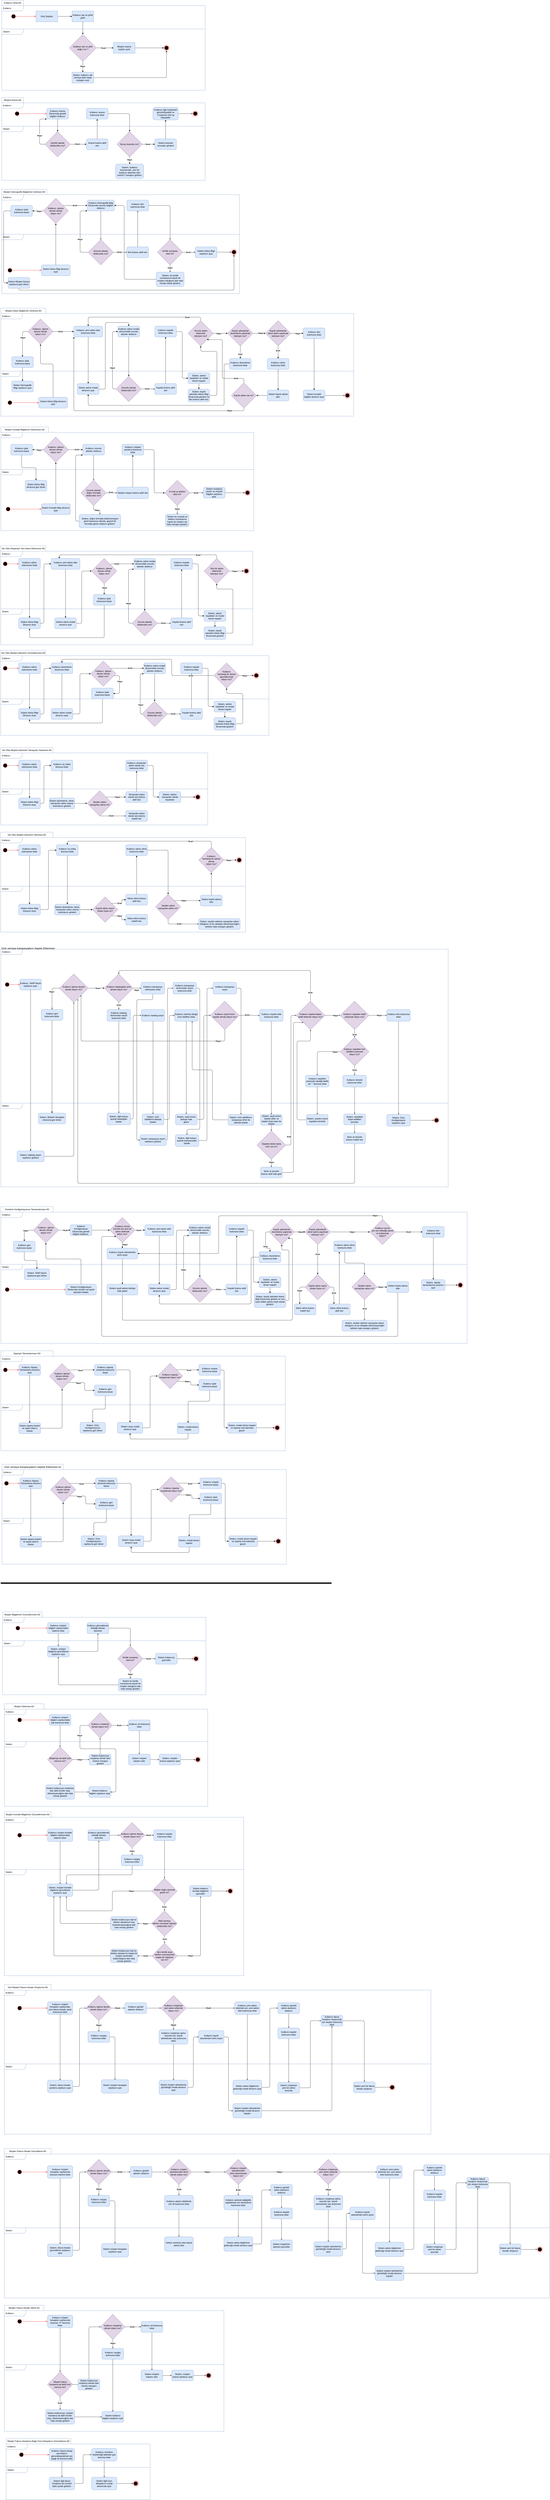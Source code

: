 <mxfile version="20.7.4" type="github">
  <diagram id="SmYG5MukR3YPICphpjvJ" name="Page-1">
    <mxGraphModel dx="2868" dy="2628" grid="1" gridSize="10" guides="1" tooltips="1" connect="1" arrows="1" fold="1" page="1" pageScale="1" pageWidth="850" pageHeight="1100" math="0" shadow="0">
      <root>
        <mxCell id="0" />
        <mxCell id="1" parent="0" />
        <mxCell id="dnO-d9EWTdy368bAa7Uc-61" value="Sistem" style="shape=umlFrame;whiteSpace=wrap;html=1;width=120;height=30;boundedLbl=1;verticalAlign=middle;align=left;spacingLeft=5;fillColor=none;strokeColor=#6c8ebf;" parent="1" vertex="1">
          <mxGeometry x="20" y="-920" width="1130" height="340" as="geometry" />
        </mxCell>
        <mxCell id="dnO-d9EWTdy368bAa7Uc-62" value="Kullanıcı" style="shape=umlFrame;whiteSpace=wrap;html=1;width=120;height=30;boundedLbl=1;verticalAlign=middle;align=left;spacingLeft=5;fillColor=none;strokeColor=#6c8ebf;" parent="1" vertex="1">
          <mxGeometry x="20" y="-1050" width="1130" height="130" as="geometry" />
        </mxCell>
        <mxCell id="dnO-d9EWTdy368bAa7Uc-63" value="" style="ellipse;html=1;shape=startState;fillColor=#000000;strokeColor=#ff0000;" parent="1" vertex="1">
          <mxGeometry x="70" y="-1005" width="30" height="30" as="geometry" />
        </mxCell>
        <mxCell id="dnO-d9EWTdy368bAa7Uc-64" value="" style="edgeStyle=orthogonalEdgeStyle;html=1;verticalAlign=bottom;endArrow=open;endSize=8;strokeColor=#ff0000;rounded=0;entryX=0;entryY=0.5;entryDx=0;entryDy=0;" parent="1" source="dnO-d9EWTdy368bAa7Uc-63" target="dnO-d9EWTdy368bAa7Uc-66" edge="1">
          <mxGeometry relative="1" as="geometry">
            <mxPoint x="85" y="-915" as="targetPoint" />
          </mxGeometry>
        </mxCell>
        <mxCell id="dnO-d9EWTdy368bAa7Uc-65" value="" style="edgeStyle=orthogonalEdgeStyle;rounded=0;orthogonalLoop=1;jettySize=auto;html=1;" parent="1" source="dnO-d9EWTdy368bAa7Uc-66" target="dnO-d9EWTdy368bAa7Uc-68" edge="1">
          <mxGeometry relative="1" as="geometry" />
        </mxCell>
        <mxCell id="dnO-d9EWTdy368bAa7Uc-66" value="Giriş Sayfası" style="whiteSpace=wrap;html=1;fillColor=#dae8fc;strokeColor=#6c8ebf;" parent="1" vertex="1">
          <mxGeometry x="210" y="-1020" width="120" height="60" as="geometry" />
        </mxCell>
        <mxCell id="dnO-d9EWTdy368bAa7Uc-67" value="" style="edgeStyle=orthogonalEdgeStyle;rounded=0;orthogonalLoop=1;jettySize=auto;html=1;" parent="1" source="dnO-d9EWTdy368bAa7Uc-68" target="dnO-d9EWTdy368bAa7Uc-73" edge="1">
          <mxGeometry relative="1" as="geometry" />
        </mxCell>
        <mxCell id="dnO-d9EWTdy368bAa7Uc-68" value="Kullanıcı adı ve şirfre girilir" style="whiteSpace=wrap;html=1;fillColor=#dae8fc;strokeColor=#6c8ebf;" parent="1" vertex="1">
          <mxGeometry x="410" y="-1020" width="120" height="60" as="geometry" />
        </mxCell>
        <mxCell id="dnO-d9EWTdy368bAa7Uc-69" value="" style="edgeStyle=orthogonalEdgeStyle;rounded=0;orthogonalLoop=1;jettySize=auto;html=1;" parent="1" source="dnO-d9EWTdy368bAa7Uc-73" target="dnO-d9EWTdy368bAa7Uc-75" edge="1">
          <mxGeometry relative="1" as="geometry" />
        </mxCell>
        <mxCell id="dnO-d9EWTdy368bAa7Uc-70" value="&lt;b&gt;Evet&lt;/b&gt;" style="edgeLabel;html=1;align=center;verticalAlign=middle;resizable=0;points=[];" parent="dnO-d9EWTdy368bAa7Uc-69" vertex="1" connectable="0">
          <mxGeometry x="-0.171" y="-1" relative="1" as="geometry">
            <mxPoint as="offset" />
          </mxGeometry>
        </mxCell>
        <mxCell id="dnO-d9EWTdy368bAa7Uc-71" value="" style="edgeStyle=orthogonalEdgeStyle;rounded=0;orthogonalLoop=1;jettySize=auto;html=1;" parent="1" source="dnO-d9EWTdy368bAa7Uc-73" target="dnO-d9EWTdy368bAa7Uc-77" edge="1">
          <mxGeometry relative="1" as="geometry" />
        </mxCell>
        <mxCell id="dnO-d9EWTdy368bAa7Uc-72" value="&lt;b&gt;Hayır&lt;/b&gt;" style="edgeLabel;html=1;align=center;verticalAlign=middle;resizable=0;points=[];" parent="dnO-d9EWTdy368bAa7Uc-71" vertex="1" connectable="0">
          <mxGeometry x="-0.101" y="-1" relative="1" as="geometry">
            <mxPoint as="offset" />
          </mxGeometry>
        </mxCell>
        <mxCell id="dnO-d9EWTdy368bAa7Uc-73" value="Kullanıcı adı ve şifre &lt;br&gt;doğru mu ?" style="rhombus;whiteSpace=wrap;html=1;fillColor=#e1d5e7;strokeColor=#9673a6;" parent="1" vertex="1">
          <mxGeometry x="395" y="-890" width="150" height="150" as="geometry" />
        </mxCell>
        <mxCell id="dnO-d9EWTdy368bAa7Uc-74" style="edgeStyle=orthogonalEdgeStyle;rounded=0;orthogonalLoop=1;jettySize=auto;html=1;entryX=0;entryY=0.5;entryDx=0;entryDy=0;" parent="1" source="dnO-d9EWTdy368bAa7Uc-75" target="dnO-d9EWTdy368bAa7Uc-78" edge="1">
          <mxGeometry relative="1" as="geometry" />
        </mxCell>
        <mxCell id="dnO-d9EWTdy368bAa7Uc-75" value="Müşteri arama sayfası açılır" style="whiteSpace=wrap;html=1;fillColor=#dae8fc;strokeColor=#6c8ebf;" parent="1" vertex="1">
          <mxGeometry x="640" y="-845" width="120" height="60" as="geometry" />
        </mxCell>
        <mxCell id="dnO-d9EWTdy368bAa7Uc-76" style="edgeStyle=orthogonalEdgeStyle;rounded=1;orthogonalLoop=1;jettySize=auto;html=1;entryX=0.5;entryY=1;entryDx=0;entryDy=0;" parent="1" source="dnO-d9EWTdy368bAa7Uc-77" target="dnO-d9EWTdy368bAa7Uc-78" edge="1">
          <mxGeometry relative="1" as="geometry" />
        </mxCell>
        <mxCell id="dnO-d9EWTdy368bAa7Uc-77" value="Sistem, kullanıcı adı ve/veya şifre hatalı mesajını verir" style="whiteSpace=wrap;html=1;fillColor=#dae8fc;strokeColor=#6c8ebf;" parent="1" vertex="1">
          <mxGeometry x="410" y="-680" width="120" height="60" as="geometry" />
        </mxCell>
        <mxCell id="dnO-d9EWTdy368bAa7Uc-78" value="" style="ellipse;html=1;shape=endState;fillColor=#000000;strokeColor=#ff0000;" parent="1" vertex="1">
          <mxGeometry x="920" y="-830" width="30" height="30" as="geometry" />
        </mxCell>
        <mxCell id="dnO-d9EWTdy368bAa7Uc-79" value="Kullanıcı Girişi AD" style="rounded=0;whiteSpace=wrap;html=1;fillColor=none;strokeColor=#6c8ebf;" parent="1" vertex="1">
          <mxGeometry x="20" y="-1080" width="120" height="30" as="geometry" />
        </mxCell>
        <mxCell id="-YCtvbmGDNaO1WJL8hnw-1" value="Sistem" style="shape=umlFrame;whiteSpace=wrap;html=1;width=120;height=30;boundedLbl=1;verticalAlign=middle;align=left;spacingLeft=5;fillColor=none;strokeColor=#6c8ebf;" parent="1" vertex="1">
          <mxGeometry x="20" y="-380" width="1130" height="300" as="geometry" />
        </mxCell>
        <mxCell id="-YCtvbmGDNaO1WJL8hnw-2" value="Kullanıcı" style="shape=umlFrame;whiteSpace=wrap;html=1;width=120;height=30;boundedLbl=1;verticalAlign=middle;align=left;spacingLeft=5;fillColor=none;strokeColor=#6c8ebf;" parent="1" vertex="1">
          <mxGeometry x="20" y="-510" width="1130" height="130" as="geometry" />
        </mxCell>
        <mxCell id="-YCtvbmGDNaO1WJL8hnw-3" value="" style="edgeStyle=orthogonalEdgeStyle;rounded=1;orthogonalLoop=1;jettySize=auto;html=1;endArrow=classic;endFill=1;" parent="1" source="-YCtvbmGDNaO1WJL8hnw-4" target="-YCtvbmGDNaO1WJL8hnw-9" edge="1">
          <mxGeometry relative="1" as="geometry" />
        </mxCell>
        <mxCell id="-YCtvbmGDNaO1WJL8hnw-4" value="Kullanıcı Arama Ekranında gerekli bilgileri doldurur" style="rounded=1;whiteSpace=wrap;html=1;fillStyle=auto;fillColor=#dae8fc;strokeColor=#6c8ebf;" parent="1" vertex="1">
          <mxGeometry x="270" y="-480" width="120" height="60" as="geometry" />
        </mxCell>
        <mxCell id="-YCtvbmGDNaO1WJL8hnw-5" value="" style="edgeStyle=orthogonalEdgeStyle;rounded=0;orthogonalLoop=1;jettySize=auto;html=1;endArrow=classic;endFill=1;" parent="1" source="-YCtvbmGDNaO1WJL8hnw-9" target="-YCtvbmGDNaO1WJL8hnw-11" edge="1">
          <mxGeometry relative="1" as="geometry" />
        </mxCell>
        <mxCell id="-YCtvbmGDNaO1WJL8hnw-6" value="Evet" style="edgeLabel;html=1;align=center;verticalAlign=middle;resizable=0;points=[];fontStyle=1" parent="-YCtvbmGDNaO1WJL8hnw-5" vertex="1" connectable="0">
          <mxGeometry x="-0.119" y="1" relative="1" as="geometry">
            <mxPoint as="offset" />
          </mxGeometry>
        </mxCell>
        <mxCell id="-YCtvbmGDNaO1WJL8hnw-7" style="edgeStyle=orthogonalEdgeStyle;rounded=1;orthogonalLoop=1;jettySize=auto;html=1;entryX=0;entryY=1;entryDx=0;entryDy=0;" parent="1" source="-YCtvbmGDNaO1WJL8hnw-9" target="-YCtvbmGDNaO1WJL8hnw-4" edge="1">
          <mxGeometry relative="1" as="geometry">
            <Array as="points">
              <mxPoint x="230" y="-280" />
              <mxPoint x="230" y="-420" />
            </Array>
          </mxGeometry>
        </mxCell>
        <mxCell id="-YCtvbmGDNaO1WJL8hnw-8" value="Hayır" style="edgeLabel;html=1;align=center;verticalAlign=middle;resizable=0;points=[];fontStyle=1" parent="-YCtvbmGDNaO1WJL8hnw-7" vertex="1" connectable="0">
          <mxGeometry x="-0.255" relative="1" as="geometry">
            <mxPoint as="offset" />
          </mxGeometry>
        </mxCell>
        <mxCell id="-YCtvbmGDNaO1WJL8hnw-9" value="Gerekli alanlar &lt;br&gt;dolduruldu mu?" style="rhombus;whiteSpace=wrap;html=1;fillColor=#e1d5e7;rounded=0;fillStyle=auto;strokeColor=#9673a6;" parent="1" vertex="1">
          <mxGeometry x="260" y="-350" width="140" height="140" as="geometry" />
        </mxCell>
        <mxCell id="-YCtvbmGDNaO1WJL8hnw-10" value="" style="edgeStyle=orthogonalEdgeStyle;rounded=1;orthogonalLoop=1;jettySize=auto;html=1;endArrow=classic;endFill=1;" parent="1" source="-YCtvbmGDNaO1WJL8hnw-11" target="-YCtvbmGDNaO1WJL8hnw-13" edge="1">
          <mxGeometry relative="1" as="geometry" />
        </mxCell>
        <mxCell id="-YCtvbmGDNaO1WJL8hnw-11" value="Arama butonu aktif olur" style="whiteSpace=wrap;html=1;fillColor=#dae8fc;rounded=1;fillStyle=auto;strokeColor=#6c8ebf;" parent="1" vertex="1">
          <mxGeometry x="490" y="-310" width="120" height="60" as="geometry" />
        </mxCell>
        <mxCell id="-YCtvbmGDNaO1WJL8hnw-12" style="edgeStyle=orthogonalEdgeStyle;rounded=1;orthogonalLoop=1;jettySize=auto;html=1;exitX=1;exitY=0.5;exitDx=0;exitDy=0;entryX=0.5;entryY=0;entryDx=0;entryDy=0;endArrow=classic;endFill=1;" parent="1" source="-YCtvbmGDNaO1WJL8hnw-13" target="-YCtvbmGDNaO1WJL8hnw-22" edge="1">
          <mxGeometry relative="1" as="geometry" />
        </mxCell>
        <mxCell id="-YCtvbmGDNaO1WJL8hnw-13" value="Kullanıcı arama butonuna tıklar" style="whiteSpace=wrap;html=1;fillColor=#dae8fc;rounded=1;fillStyle=auto;strokeColor=#6c8ebf;" parent="1" vertex="1">
          <mxGeometry x="490" y="-480" width="120" height="60" as="geometry" />
        </mxCell>
        <mxCell id="-YCtvbmGDNaO1WJL8hnw-14" value="" style="edgeStyle=orthogonalEdgeStyle;rounded=1;orthogonalLoop=1;jettySize=auto;html=1;endArrow=classic;endFill=1;" parent="1" source="-YCtvbmGDNaO1WJL8hnw-15" target="-YCtvbmGDNaO1WJL8hnw-17" edge="1">
          <mxGeometry relative="1" as="geometry" />
        </mxCell>
        <mxCell id="-YCtvbmGDNaO1WJL8hnw-15" value="Sistem bulunan sonuçları gösterir" style="whiteSpace=wrap;html=1;fillColor=#dae8fc;rounded=1;fillStyle=auto;strokeColor=#6c8ebf;" parent="1" vertex="1">
          <mxGeometry x="870" y="-310" width="120" height="60" as="geometry" />
        </mxCell>
        <mxCell id="-YCtvbmGDNaO1WJL8hnw-16" style="edgeStyle=orthogonalEdgeStyle;rounded=1;orthogonalLoop=1;jettySize=auto;html=1;exitX=1;exitY=0.5;exitDx=0;exitDy=0;entryX=0;entryY=0.5;entryDx=0;entryDy=0;endArrow=open;endFill=0;" parent="1" source="-YCtvbmGDNaO1WJL8hnw-17" edge="1">
          <mxGeometry relative="1" as="geometry">
            <mxPoint x="1080" y="-450" as="targetPoint" />
          </mxGeometry>
        </mxCell>
        <mxCell id="-YCtvbmGDNaO1WJL8hnw-17" value="Kullanıcı ilgili müşterileri görüntülüyebilir ve &quot;Customer Info&quot;ya tıklayabilir" style="whiteSpace=wrap;html=1;fillColor=#dae8fc;rounded=1;fillStyle=auto;strokeColor=#6c8ebf;" parent="1" vertex="1">
          <mxGeometry x="860" y="-485" width="140" height="70" as="geometry" />
        </mxCell>
        <mxCell id="-YCtvbmGDNaO1WJL8hnw-18" style="edgeStyle=orthogonalEdgeStyle;rounded=0;orthogonalLoop=1;jettySize=auto;html=1;exitX=1;exitY=0.5;exitDx=0;exitDy=0;entryX=0;entryY=0.5;entryDx=0;entryDy=0;endArrow=classic;endFill=1;" parent="1" source="-YCtvbmGDNaO1WJL8hnw-22" target="-YCtvbmGDNaO1WJL8hnw-15" edge="1">
          <mxGeometry relative="1" as="geometry" />
        </mxCell>
        <mxCell id="-YCtvbmGDNaO1WJL8hnw-19" value="Evet" style="edgeLabel;html=1;align=center;verticalAlign=middle;resizable=0;points=[];fontStyle=1" parent="-YCtvbmGDNaO1WJL8hnw-18" vertex="1" connectable="0">
          <mxGeometry x="-0.119" relative="1" as="geometry">
            <mxPoint as="offset" />
          </mxGeometry>
        </mxCell>
        <mxCell id="-YCtvbmGDNaO1WJL8hnw-20" value="" style="edgeStyle=orthogonalEdgeStyle;rounded=1;orthogonalLoop=1;jettySize=auto;html=1;endArrow=classic;endFill=1;" parent="1" source="-YCtvbmGDNaO1WJL8hnw-22" target="-YCtvbmGDNaO1WJL8hnw-23" edge="1">
          <mxGeometry relative="1" as="geometry" />
        </mxCell>
        <mxCell id="-YCtvbmGDNaO1WJL8hnw-21" value="Hayır" style="edgeLabel;html=1;align=center;verticalAlign=middle;resizable=0;points=[];fontStyle=1" parent="-YCtvbmGDNaO1WJL8hnw-20" vertex="1" connectable="0">
          <mxGeometry x="-0.215" relative="1" as="geometry">
            <mxPoint as="offset" />
          </mxGeometry>
        </mxCell>
        <mxCell id="-YCtvbmGDNaO1WJL8hnw-22" value="Sonuç bulundu mu?" style="rhombus;whiteSpace=wrap;html=1;fillColor=#e1d5e7;rounded=0;fillStyle=auto;strokeColor=#9673a6;" parent="1" vertex="1">
          <mxGeometry x="660" y="-350" width="140" height="140" as="geometry" />
        </mxCell>
        <mxCell id="-YCtvbmGDNaO1WJL8hnw-23" value="Sistem, kullanıcı bulunamadı, yeni bir kullanıcı eklemek ister misiniz? mesajını gösterir." style="whiteSpace=wrap;html=1;fillColor=#dae8fc;rounded=1;fillStyle=auto;strokeColor=#6c8ebf;glass=0;" parent="1" vertex="1">
          <mxGeometry x="652.5" y="-170" width="155" height="80" as="geometry" />
        </mxCell>
        <mxCell id="-YCtvbmGDNaO1WJL8hnw-24" value="" style="ellipse;html=1;shape=startState;fillColor=#000000;strokeColor=#ff0000;" parent="1" vertex="1">
          <mxGeometry x="90" y="-465" width="30" height="30" as="geometry" />
        </mxCell>
        <mxCell id="-YCtvbmGDNaO1WJL8hnw-25" value="" style="edgeStyle=orthogonalEdgeStyle;html=1;verticalAlign=bottom;endArrow=open;endSize=8;strokeColor=#ff0000;rounded=0;entryX=0;entryY=0.5;entryDx=0;entryDy=0;" parent="1" source="-YCtvbmGDNaO1WJL8hnw-24" target="-YCtvbmGDNaO1WJL8hnw-4" edge="1">
          <mxGeometry relative="1" as="geometry">
            <mxPoint x="125" y="-260" as="targetPoint" />
          </mxGeometry>
        </mxCell>
        <mxCell id="-YCtvbmGDNaO1WJL8hnw-26" value="" style="ellipse;html=1;shape=endState;fillColor=#000000;strokeColor=#ff0000;" parent="1" vertex="1">
          <mxGeometry x="1080" y="-465" width="30" height="30" as="geometry" />
        </mxCell>
        <mxCell id="-YCtvbmGDNaO1WJL8hnw-27" value="Müşteri Arama AD" style="rounded=0;whiteSpace=wrap;html=1;fillColor=none;strokeColor=#6c8ebf;" parent="1" vertex="1">
          <mxGeometry x="20" y="-540" width="120" height="30" as="geometry" />
        </mxCell>
        <mxCell id="8r8eFvfFpRtvFcE7tdO_-2" value="Sistem" style="shape=umlFrame;whiteSpace=wrap;html=1;width=120;height=30;boundedLbl=1;verticalAlign=middle;align=left;spacingLeft=5;fillColor=none;strokeColor=#6c8ebf;" parent="1" vertex="1">
          <mxGeometry x="20" y="220" width="1320" height="330" as="geometry" />
        </mxCell>
        <mxCell id="8r8eFvfFpRtvFcE7tdO_-3" value="Kullanıcı" style="shape=umlFrame;whiteSpace=wrap;html=1;width=120;height=30;boundedLbl=1;verticalAlign=middle;align=left;spacingLeft=5;fillColor=none;strokeColor=#6c8ebf;" parent="1" vertex="1">
          <mxGeometry x="20" width="1320" height="220" as="geometry" />
        </mxCell>
        <mxCell id="8r8eFvfFpRtvFcE7tdO_-4" value="" style="edgeStyle=orthogonalEdgeStyle;rounded=1;orthogonalLoop=1;jettySize=auto;html=1;endArrow=open;endFill=0;" parent="1" source="8r8eFvfFpRtvFcE7tdO_-5" target="8r8eFvfFpRtvFcE7tdO_-10" edge="1">
          <mxGeometry relative="1" as="geometry" />
        </mxCell>
        <mxCell id="8r8eFvfFpRtvFcE7tdO_-5" value="Kullanıcı Demografik Bilgi Ekranında zorunlu bilgileri doldurur" style="rounded=1;whiteSpace=wrap;html=1;fillStyle=auto;fillColor=#dae8fc;strokeColor=#6c8ebf;" parent="1" vertex="1">
          <mxGeometry x="495" y="30" width="150" height="60" as="geometry" />
        </mxCell>
        <mxCell id="8r8eFvfFpRtvFcE7tdO_-6" value="" style="edgeStyle=orthogonalEdgeStyle;rounded=0;orthogonalLoop=1;jettySize=auto;html=1;endArrow=open;endFill=0;" parent="1" source="8r8eFvfFpRtvFcE7tdO_-10" target="8r8eFvfFpRtvFcE7tdO_-12" edge="1">
          <mxGeometry relative="1" as="geometry" />
        </mxCell>
        <mxCell id="8r8eFvfFpRtvFcE7tdO_-7" value="Evet" style="edgeLabel;html=1;align=center;verticalAlign=middle;resizable=0;points=[];fontStyle=1" parent="8r8eFvfFpRtvFcE7tdO_-6" vertex="1" connectable="0">
          <mxGeometry x="-0.119" y="1" relative="1" as="geometry">
            <mxPoint as="offset" />
          </mxGeometry>
        </mxCell>
        <mxCell id="8r8eFvfFpRtvFcE7tdO_-8" style="edgeStyle=orthogonalEdgeStyle;rounded=1;orthogonalLoop=1;jettySize=auto;html=1;entryX=0;entryY=1;entryDx=0;entryDy=0;exitX=0;exitY=0.5;exitDx=0;exitDy=0;" parent="1" source="8r8eFvfFpRtvFcE7tdO_-10" target="8r8eFvfFpRtvFcE7tdO_-5" edge="1">
          <mxGeometry relative="1" as="geometry">
            <Array as="points">
              <mxPoint x="455" y="320" />
              <mxPoint x="455" y="90" />
            </Array>
          </mxGeometry>
        </mxCell>
        <mxCell id="8r8eFvfFpRtvFcE7tdO_-9" value="Hayır" style="edgeLabel;html=1;align=center;verticalAlign=middle;resizable=0;points=[];fontStyle=1" parent="8r8eFvfFpRtvFcE7tdO_-8" vertex="1" connectable="0">
          <mxGeometry x="-0.255" relative="1" as="geometry">
            <mxPoint as="offset" />
          </mxGeometry>
        </mxCell>
        <mxCell id="8r8eFvfFpRtvFcE7tdO_-10" value="Zorunlu alanlar &lt;br&gt;dolduruldu mu?" style="rhombus;whiteSpace=wrap;html=1;fillColor=#e1d5e7;rounded=0;fillStyle=auto;strokeColor=#9673a6;" parent="1" vertex="1">
          <mxGeometry x="500" y="250" width="140" height="140" as="geometry" />
        </mxCell>
        <mxCell id="8r8eFvfFpRtvFcE7tdO_-11" value="" style="edgeStyle=orthogonalEdgeStyle;rounded=1;orthogonalLoop=1;jettySize=auto;html=1;endArrow=open;endFill=0;" parent="1" source="8r8eFvfFpRtvFcE7tdO_-12" target="8r8eFvfFpRtvFcE7tdO_-14" edge="1">
          <mxGeometry relative="1" as="geometry" />
        </mxCell>
        <mxCell id="8r8eFvfFpRtvFcE7tdO_-12" value="İleri butonu aktif olur" style="whiteSpace=wrap;html=1;fillColor=#dae8fc;rounded=1;fillStyle=auto;strokeColor=#6c8ebf;" parent="1" vertex="1">
          <mxGeometry x="715" y="290" width="120" height="60" as="geometry" />
        </mxCell>
        <mxCell id="8r8eFvfFpRtvFcE7tdO_-13" style="edgeStyle=orthogonalEdgeStyle;rounded=1;orthogonalLoop=1;jettySize=auto;html=1;exitX=1;exitY=0.5;exitDx=0;exitDy=0;entryX=0.5;entryY=0;entryDx=0;entryDy=0;endArrow=open;endFill=0;" parent="1" source="8r8eFvfFpRtvFcE7tdO_-14" target="8r8eFvfFpRtvFcE7tdO_-23" edge="1">
          <mxGeometry relative="1" as="geometry" />
        </mxCell>
        <mxCell id="8r8eFvfFpRtvFcE7tdO_-14" value="Kullanıcı ileri butonuna tıklar" style="whiteSpace=wrap;html=1;fillColor=#dae8fc;rounded=1;fillStyle=auto;strokeColor=#6c8ebf;" parent="1" vertex="1">
          <mxGeometry x="715" y="30" width="120" height="60" as="geometry" />
        </mxCell>
        <mxCell id="8r8eFvfFpRtvFcE7tdO_-16" value="Sistem Adres Bilgi sayfasını açar" style="whiteSpace=wrap;html=1;fillColor=#dae8fc;rounded=1;fillStyle=auto;strokeColor=#6c8ebf;" parent="1" vertex="1">
          <mxGeometry x="1095" y="290" width="120" height="60" as="geometry" />
        </mxCell>
        <mxCell id="8r8eFvfFpRtvFcE7tdO_-17" style="edgeStyle=orthogonalEdgeStyle;rounded=1;orthogonalLoop=1;jettySize=auto;html=1;exitX=1;exitY=0.5;exitDx=0;exitDy=0;entryX=0;entryY=0.5;entryDx=0;entryDy=0;endArrow=open;endFill=0;" parent="1" edge="1">
          <mxGeometry relative="1" as="geometry">
            <mxPoint x="1295" y="319" as="targetPoint" />
            <mxPoint x="1215" y="319" as="sourcePoint" />
          </mxGeometry>
        </mxCell>
        <mxCell id="8r8eFvfFpRtvFcE7tdO_-19" style="edgeStyle=orthogonalEdgeStyle;rounded=0;orthogonalLoop=1;jettySize=auto;html=1;exitX=1;exitY=0.5;exitDx=0;exitDy=0;entryX=0;entryY=0.5;entryDx=0;entryDy=0;endArrow=open;endFill=0;" parent="1" source="8r8eFvfFpRtvFcE7tdO_-23" target="8r8eFvfFpRtvFcE7tdO_-16" edge="1">
          <mxGeometry relative="1" as="geometry" />
        </mxCell>
        <mxCell id="8r8eFvfFpRtvFcE7tdO_-20" value="Evet" style="edgeLabel;html=1;align=center;verticalAlign=middle;resizable=0;points=[];fontStyle=1" parent="8r8eFvfFpRtvFcE7tdO_-19" vertex="1" connectable="0">
          <mxGeometry x="-0.119" relative="1" as="geometry">
            <mxPoint as="offset" />
          </mxGeometry>
        </mxCell>
        <mxCell id="8r8eFvfFpRtvFcE7tdO_-21" value="" style="edgeStyle=orthogonalEdgeStyle;rounded=1;orthogonalLoop=1;jettySize=auto;html=1;endArrow=open;endFill=0;" parent="1" source="8r8eFvfFpRtvFcE7tdO_-23" target="8r8eFvfFpRtvFcE7tdO_-24" edge="1">
          <mxGeometry relative="1" as="geometry" />
        </mxCell>
        <mxCell id="8r8eFvfFpRtvFcE7tdO_-22" value="Hayır" style="edgeLabel;html=1;align=center;verticalAlign=middle;resizable=0;points=[];fontStyle=1" parent="8r8eFvfFpRtvFcE7tdO_-21" vertex="1" connectable="0">
          <mxGeometry x="-0.215" relative="1" as="geometry">
            <mxPoint as="offset" />
          </mxGeometry>
        </mxCell>
        <mxCell id="8r8eFvfFpRtvFcE7tdO_-23" value="Kimlik numarası &lt;br&gt;tekil mi?" style="rhombus;whiteSpace=wrap;html=1;fillColor=#e1d5e7;rounded=0;fillStyle=auto;strokeColor=#9673a6;" parent="1" vertex="1">
          <mxGeometry x="885" y="250" width="140" height="140" as="geometry" />
        </mxCell>
        <mxCell id="ggnvbdpZLtGHPIx7DPAu-510" style="edgeStyle=orthogonalEdgeStyle;rounded=1;orthogonalLoop=1;jettySize=auto;html=1;entryX=1;entryY=0.5;entryDx=0;entryDy=0;strokeWidth=1;" edge="1" parent="1" source="8r8eFvfFpRtvFcE7tdO_-24" target="8r8eFvfFpRtvFcE7tdO_-5">
          <mxGeometry relative="1" as="geometry">
            <Array as="points">
              <mxPoint x="700" y="470" />
              <mxPoint x="700" y="60" />
            </Array>
          </mxGeometry>
        </mxCell>
        <mxCell id="8r8eFvfFpRtvFcE7tdO_-24" value="Sistem, bu kimlik numarasına kayıtlı bir müşteri olduğuna dair hata mesajı olarak gösterir." style="whiteSpace=wrap;html=1;fillColor=#dae8fc;rounded=1;fillStyle=auto;strokeColor=#6c8ebf;glass=0;" parent="1" vertex="1">
          <mxGeometry x="877.5" y="430" width="155" height="80" as="geometry" />
        </mxCell>
        <mxCell id="8r8eFvfFpRtvFcE7tdO_-25" value="" style="ellipse;html=1;shape=startState;fillColor=#000000;strokeColor=#ff0000;" parent="1" vertex="1">
          <mxGeometry x="50" y="405" width="30" height="30" as="geometry" />
        </mxCell>
        <mxCell id="8r8eFvfFpRtvFcE7tdO_-26" value="" style="edgeStyle=orthogonalEdgeStyle;html=1;verticalAlign=bottom;endArrow=open;endSize=8;strokeColor=#ff0000;rounded=0;exitX=0.91;exitY=0.503;exitDx=0;exitDy=0;exitPerimeter=0;entryX=0;entryY=0.5;entryDx=0;entryDy=0;" parent="1" source="8r8eFvfFpRtvFcE7tdO_-25" target="LtBeKW6inDynKGtjlJOZ-105" edge="1">
          <mxGeometry relative="1" as="geometry">
            <mxPoint x="160" y="425" as="targetPoint" />
            <mxPoint x="70" y="425" as="sourcePoint" />
            <Array as="points">
              <mxPoint x="77" y="420" />
            </Array>
          </mxGeometry>
        </mxCell>
        <mxCell id="8r8eFvfFpRtvFcE7tdO_-27" value="" style="ellipse;html=1;shape=endState;fillColor=#000000;strokeColor=#ff0000;" parent="1" vertex="1">
          <mxGeometry x="1295" y="304" width="30" height="30" as="geometry" />
        </mxCell>
        <mxCell id="8r8eFvfFpRtvFcE7tdO_-28" value="Müşteri Demografik Bilgilerinin Girilmesi AD" style="rounded=0;whiteSpace=wrap;html=1;fillColor=none;strokeColor=#6c8ebf;" parent="1" vertex="1">
          <mxGeometry x="20" y="-30" width="250" height="30" as="geometry" />
        </mxCell>
        <mxCell id="8r8eFvfFpRtvFcE7tdO_-29" value="Sistem" style="shape=umlFrame;whiteSpace=wrap;html=1;width=110;height=30;boundedLbl=1;verticalAlign=middle;align=left;spacingLeft=5;fillColor=none;strokeColor=#6c8ebf;" parent="1" vertex="1">
          <mxGeometry x="15" y="980" width="1960" height="250" as="geometry" />
        </mxCell>
        <mxCell id="8r8eFvfFpRtvFcE7tdO_-30" value="Kullanıcı" style="shape=umlFrame;whiteSpace=wrap;html=1;width=120;height=30;boundedLbl=1;verticalAlign=middle;align=left;spacingLeft=5;fillColor=none;strokeColor=#6c8ebf;" parent="1" vertex="1">
          <mxGeometry x="15" y="660" width="1960" height="320" as="geometry" />
        </mxCell>
        <mxCell id="8r8eFvfFpRtvFcE7tdO_-63" style="edgeStyle=orthogonalEdgeStyle;curved=1;rounded=0;orthogonalLoop=1;jettySize=auto;html=1;entryX=0.5;entryY=0;entryDx=0;entryDy=0;" parent="1" source="8r8eFvfFpRtvFcE7tdO_-32" target="8r8eFvfFpRtvFcE7tdO_-54" edge="1">
          <mxGeometry relative="1" as="geometry" />
        </mxCell>
        <mxCell id="8r8eFvfFpRtvFcE7tdO_-32" value="Kullanıcı yeni adres ekle butonuna tıklar" style="rounded=1;whiteSpace=wrap;html=1;fillStyle=auto;fillColor=#dae8fc;strokeColor=#6c8ebf;" parent="1" vertex="1">
          <mxGeometry x="420" y="730" width="160" height="60" as="geometry" />
        </mxCell>
        <mxCell id="8r8eFvfFpRtvFcE7tdO_-38" value="" style="edgeStyle=orthogonalEdgeStyle;rounded=1;orthogonalLoop=1;jettySize=auto;html=1;endArrow=open;endFill=0;" parent="1" edge="1">
          <mxGeometry relative="1" as="geometry">
            <mxPoint x="550" y="620" as="targetPoint" />
          </mxGeometry>
        </mxCell>
        <mxCell id="8r8eFvfFpRtvFcE7tdO_-43" style="edgeStyle=orthogonalEdgeStyle;rounded=1;orthogonalLoop=1;jettySize=auto;html=1;entryX=0;entryY=0.5;entryDx=0;entryDy=0;endArrow=open;endFill=0;" parent="1" source="8r8eFvfFpRtvFcE7tdO_-88" target="8r8eFvfFpRtvFcE7tdO_-52" edge="1">
          <mxGeometry relative="1" as="geometry">
            <mxPoint x="1925" y="1065" as="targetPoint" />
            <mxPoint x="1845" y="1065" as="sourcePoint" />
          </mxGeometry>
        </mxCell>
        <mxCell id="8r8eFvfFpRtvFcE7tdO_-44" style="edgeStyle=orthogonalEdgeStyle;rounded=0;orthogonalLoop=1;jettySize=auto;html=1;exitX=1;exitY=0.5;exitDx=0;exitDy=0;entryX=0;entryY=0.5;entryDx=0;entryDy=0;endArrow=open;endFill=0;" parent="1" edge="1">
          <mxGeometry relative="1" as="geometry">
            <mxPoint x="800" y="760" as="sourcePoint" />
          </mxGeometry>
        </mxCell>
        <mxCell id="8r8eFvfFpRtvFcE7tdO_-45" value="Evet" style="edgeLabel;html=1;align=center;verticalAlign=middle;resizable=0;points=[];fontStyle=1" parent="8r8eFvfFpRtvFcE7tdO_-44" vertex="1" connectable="0">
          <mxGeometry x="-0.119" relative="1" as="geometry">
            <mxPoint as="offset" />
          </mxGeometry>
        </mxCell>
        <mxCell id="8r8eFvfFpRtvFcE7tdO_-46" value="" style="edgeStyle=orthogonalEdgeStyle;rounded=1;orthogonalLoop=1;jettySize=auto;html=1;endArrow=open;endFill=0;" parent="1" edge="1">
          <mxGeometry relative="1" as="geometry">
            <mxPoint x="730" y="830" as="sourcePoint" />
          </mxGeometry>
        </mxCell>
        <mxCell id="8r8eFvfFpRtvFcE7tdO_-47" value="Hayır" style="edgeLabel;html=1;align=center;verticalAlign=middle;resizable=0;points=[];fontStyle=1" parent="8r8eFvfFpRtvFcE7tdO_-46" vertex="1" connectable="0">
          <mxGeometry x="-0.215" relative="1" as="geometry">
            <mxPoint as="offset" />
          </mxGeometry>
        </mxCell>
        <mxCell id="8r8eFvfFpRtvFcE7tdO_-50" value="" style="ellipse;html=1;shape=startState;fillColor=#000000;strokeColor=#ff0000;" parent="1" vertex="1">
          <mxGeometry x="50" y="1140" width="30" height="30" as="geometry" />
        </mxCell>
        <mxCell id="8r8eFvfFpRtvFcE7tdO_-51" value="" style="edgeStyle=orthogonalEdgeStyle;html=1;verticalAlign=bottom;endArrow=open;endSize=8;strokeColor=#ff0000;rounded=0;" parent="1" source="8r8eFvfFpRtvFcE7tdO_-50" edge="1">
          <mxGeometry relative="1" as="geometry">
            <mxPoint x="225" y="1155" as="targetPoint" />
          </mxGeometry>
        </mxCell>
        <mxCell id="8r8eFvfFpRtvFcE7tdO_-52" value="" style="ellipse;html=1;shape=endState;fillColor=#000000;strokeColor=#ff0000;" parent="1" vertex="1">
          <mxGeometry x="1925" y="1100" width="30" height="30" as="geometry" />
        </mxCell>
        <mxCell id="8r8eFvfFpRtvFcE7tdO_-53" value="Müşteri Adres Bilgilerinin Girilmesi AD" style="rounded=0;whiteSpace=wrap;html=1;fillColor=none;strokeColor=#6c8ebf;" parent="1" vertex="1">
          <mxGeometry x="15" y="630" width="250" height="30" as="geometry" />
        </mxCell>
        <mxCell id="8r8eFvfFpRtvFcE7tdO_-64" style="edgeStyle=orthogonalEdgeStyle;rounded=1;orthogonalLoop=1;jettySize=auto;html=1;entryX=0.5;entryY=0;entryDx=0;entryDy=0;exitX=1;exitY=0.5;exitDx=0;exitDy=0;" parent="1" source="8r8eFvfFpRtvFcE7tdO_-54" target="8r8eFvfFpRtvFcE7tdO_-55" edge="1">
          <mxGeometry relative="1" as="geometry">
            <Array as="points">
              <mxPoint x="595" y="1080" />
              <mxPoint x="595" y="710" />
              <mxPoint x="725" y="710" />
            </Array>
          </mxGeometry>
        </mxCell>
        <mxCell id="8r8eFvfFpRtvFcE7tdO_-54" value="Sistem adres modal ekranını açar" style="whiteSpace=wrap;html=1;fillColor=#dae8fc;rounded=1;fillStyle=auto;strokeColor=#6c8ebf;" parent="1" vertex="1">
          <mxGeometry x="440" y="1049" width="120" height="60" as="geometry" />
        </mxCell>
        <mxCell id="8r8eFvfFpRtvFcE7tdO_-75" style="edgeStyle=orthogonalEdgeStyle;rounded=1;orthogonalLoop=1;jettySize=auto;html=1;entryX=0.5;entryY=0;entryDx=0;entryDy=0;elbow=vertical;" parent="1" source="8r8eFvfFpRtvFcE7tdO_-55" target="8r8eFvfFpRtvFcE7tdO_-56" edge="1">
          <mxGeometry relative="1" as="geometry" />
        </mxCell>
        <mxCell id="8r8eFvfFpRtvFcE7tdO_-55" value="Kullanıcı adres modal ekranındaki zorunlu alanları doldurur" style="whiteSpace=wrap;html=1;fillColor=#dae8fc;rounded=1;fillStyle=auto;strokeColor=#6c8ebf;" parent="1" vertex="1">
          <mxGeometry x="665" y="730" width="120" height="60" as="geometry" />
        </mxCell>
        <mxCell id="8r8eFvfFpRtvFcE7tdO_-56" value="Zorunlu alanlar &lt;br&gt;dolduruldu mu?" style="rhombus;whiteSpace=wrap;html=1;fillColor=#e1d5e7;rounded=0;fillStyle=auto;strokeColor=#9673a6;" parent="1" vertex="1">
          <mxGeometry x="655" y="1009" width="140" height="140" as="geometry" />
        </mxCell>
        <mxCell id="8r8eFvfFpRtvFcE7tdO_-57" style="edgeStyle=orthogonalEdgeStyle;rounded=1;orthogonalLoop=1;jettySize=auto;html=1;exitX=0;exitY=0.5;exitDx=0;exitDy=0;" parent="1" source="8r8eFvfFpRtvFcE7tdO_-56" target="8r8eFvfFpRtvFcE7tdO_-55" edge="1">
          <mxGeometry relative="1" as="geometry">
            <Array as="points">
              <mxPoint x="635" y="1079" />
              <mxPoint x="635" y="760" />
            </Array>
            <mxPoint x="665" y="900.0" as="sourcePoint" />
            <mxPoint x="660" y="760.0" as="targetPoint" />
          </mxGeometry>
        </mxCell>
        <mxCell id="8r8eFvfFpRtvFcE7tdO_-58" value="Hayır" style="edgeLabel;html=1;align=center;verticalAlign=middle;resizable=0;points=[];fontStyle=1" parent="8r8eFvfFpRtvFcE7tdO_-57" vertex="1" connectable="0">
          <mxGeometry x="-0.255" relative="1" as="geometry">
            <mxPoint as="offset" />
          </mxGeometry>
        </mxCell>
        <mxCell id="8r8eFvfFpRtvFcE7tdO_-59" value="" style="edgeStyle=orthogonalEdgeStyle;rounded=0;orthogonalLoop=1;jettySize=auto;html=1;endArrow=open;endFill=0;exitX=1;exitY=0.5;exitDx=0;exitDy=0;" parent="1" source="8r8eFvfFpRtvFcE7tdO_-56" target="8r8eFvfFpRtvFcE7tdO_-61" edge="1">
          <mxGeometry relative="1" as="geometry">
            <mxPoint x="795" y="1079.0" as="sourcePoint" />
          </mxGeometry>
        </mxCell>
        <mxCell id="8r8eFvfFpRtvFcE7tdO_-60" value="Evet" style="edgeLabel;html=1;align=center;verticalAlign=middle;resizable=0;points=[];fontStyle=1" parent="8r8eFvfFpRtvFcE7tdO_-59" vertex="1" connectable="0">
          <mxGeometry x="-0.119" y="1" relative="1" as="geometry">
            <mxPoint as="offset" />
          </mxGeometry>
        </mxCell>
        <mxCell id="8r8eFvfFpRtvFcE7tdO_-67" style="edgeStyle=elbowEdgeStyle;rounded=1;orthogonalLoop=1;jettySize=auto;html=1;entryX=0.5;entryY=1;entryDx=0;entryDy=0;" parent="1" source="8r8eFvfFpRtvFcE7tdO_-61" target="8r8eFvfFpRtvFcE7tdO_-62" edge="1">
          <mxGeometry relative="1" as="geometry" />
        </mxCell>
        <mxCell id="8r8eFvfFpRtvFcE7tdO_-61" value="Kaydet butonu aktif olur" style="whiteSpace=wrap;html=1;fillColor=#dae8fc;rounded=1;fillStyle=auto;strokeColor=#6c8ebf;" parent="1" vertex="1">
          <mxGeometry x="870" y="1049" width="120" height="60" as="geometry" />
        </mxCell>
        <mxCell id="8r8eFvfFpRtvFcE7tdO_-69" style="edgeStyle=elbowEdgeStyle;rounded=1;orthogonalLoop=1;jettySize=auto;html=1;" parent="1" source="8r8eFvfFpRtvFcE7tdO_-62" target="8r8eFvfFpRtvFcE7tdO_-68" edge="1">
          <mxGeometry relative="1" as="geometry" />
        </mxCell>
        <mxCell id="8r8eFvfFpRtvFcE7tdO_-62" value="Kullanıcı kaydet butonuna tıklar" style="whiteSpace=wrap;html=1;fillColor=#dae8fc;rounded=1;fillStyle=auto;strokeColor=#6c8ebf;" parent="1" vertex="1">
          <mxGeometry x="870" y="730" width="120" height="60" as="geometry" />
        </mxCell>
        <mxCell id="8r8eFvfFpRtvFcE7tdO_-71" style="edgeStyle=elbowEdgeStyle;rounded=1;orthogonalLoop=1;jettySize=auto;html=1;entryX=0.5;entryY=0;entryDx=0;entryDy=0;" parent="1" source="8r8eFvfFpRtvFcE7tdO_-68" target="8r8eFvfFpRtvFcE7tdO_-70" edge="1">
          <mxGeometry relative="1" as="geometry" />
        </mxCell>
        <mxCell id="8r8eFvfFpRtvFcE7tdO_-68" value="Sistem, adresi kaydeder ve modal ekranı kapatır" style="whiteSpace=wrap;html=1;fillColor=#dae8fc;rounded=1;fillStyle=auto;strokeColor=#6c8ebf;" parent="1" vertex="1">
          <mxGeometry x="1055" y="989" width="120" height="60" as="geometry" />
        </mxCell>
        <mxCell id="8r8eFvfFpRtvFcE7tdO_-73" style="edgeStyle=orthogonalEdgeStyle;rounded=1;orthogonalLoop=1;jettySize=auto;html=1;entryX=0.5;entryY=1;entryDx=0;entryDy=0;" parent="1" source="8r8eFvfFpRtvFcE7tdO_-70" target="8r8eFvfFpRtvFcE7tdO_-72" edge="1">
          <mxGeometry relative="1" as="geometry">
            <Array as="points">
              <mxPoint x="1215" y="1115" />
              <mxPoint x="1215" y="870" />
              <mxPoint x="1125" y="870" />
            </Array>
          </mxGeometry>
        </mxCell>
        <mxCell id="8r8eFvfFpRtvFcE7tdO_-70" value="Sistem, kayıtlı adresleri Adres Bilgi Ekranında gösterir ve ileri butonu aktif olur." style="whiteSpace=wrap;html=1;fillColor=#dae8fc;rounded=1;fillStyle=auto;strokeColor=#6c8ebf;" parent="1" vertex="1">
          <mxGeometry x="1055" y="1080" width="120" height="70" as="geometry" />
        </mxCell>
        <mxCell id="8r8eFvfFpRtvFcE7tdO_-79" style="edgeStyle=orthogonalEdgeStyle;rounded=1;orthogonalLoop=1;jettySize=auto;html=1;entryX=0;entryY=0.5;entryDx=0;entryDy=0;elbow=vertical;" parent="1" source="8r8eFvfFpRtvFcE7tdO_-72" target="8r8eFvfFpRtvFcE7tdO_-76" edge="1">
          <mxGeometry relative="1" as="geometry" />
        </mxCell>
        <mxCell id="8r8eFvfFpRtvFcE7tdO_-82" value="&lt;b&gt;Hayır&lt;/b&gt;" style="edgeLabel;html=1;align=center;verticalAlign=middle;resizable=0;points=[];" parent="8r8eFvfFpRtvFcE7tdO_-79" vertex="1" connectable="0">
          <mxGeometry x="-0.24" y="-1" relative="1" as="geometry">
            <mxPoint as="offset" />
          </mxGeometry>
        </mxCell>
        <mxCell id="8r8eFvfFpRtvFcE7tdO_-90" style="edgeStyle=orthogonalEdgeStyle;rounded=1;orthogonalLoop=1;jettySize=auto;html=1;elbow=vertical;" parent="1" source="8r8eFvfFpRtvFcE7tdO_-72" target="8r8eFvfFpRtvFcE7tdO_-32" edge="1">
          <mxGeometry relative="1" as="geometry">
            <Array as="points">
              <mxPoint x="1125" y="680" />
              <mxPoint x="500" y="680" />
            </Array>
          </mxGeometry>
        </mxCell>
        <mxCell id="8r8eFvfFpRtvFcE7tdO_-91" value="&lt;b&gt;Evet&lt;/b&gt;" style="edgeLabel;html=1;align=center;verticalAlign=middle;resizable=0;points=[];" parent="8r8eFvfFpRtvFcE7tdO_-90" vertex="1" connectable="0">
          <mxGeometry x="-0.73" y="1" relative="1" as="geometry">
            <mxPoint as="offset" />
          </mxGeometry>
        </mxCell>
        <mxCell id="8r8eFvfFpRtvFcE7tdO_-72" value="Yeni bir adres &lt;br&gt;eklenmek &lt;br&gt;isteniyor mu?" style="rhombus;whiteSpace=wrap;html=1;fillColor=#e1d5e7;rounded=0;fillStyle=auto;strokeColor=#9673a6;" parent="1" vertex="1">
          <mxGeometry x="1055" y="700" width="140" height="140" as="geometry" />
        </mxCell>
        <mxCell id="8r8eFvfFpRtvFcE7tdO_-80" style="edgeStyle=orthogonalEdgeStyle;rounded=1;orthogonalLoop=1;jettySize=auto;html=1;entryX=0;entryY=0.5;entryDx=0;entryDy=0;elbow=vertical;" parent="1" source="8r8eFvfFpRtvFcE7tdO_-76" target="8r8eFvfFpRtvFcE7tdO_-77" edge="1">
          <mxGeometry relative="1" as="geometry" />
        </mxCell>
        <mxCell id="8r8eFvfFpRtvFcE7tdO_-83" value="&lt;b&gt;Hayır&lt;/b&gt;" style="edgeLabel;html=1;align=center;verticalAlign=middle;resizable=0;points=[];" parent="8r8eFvfFpRtvFcE7tdO_-80" vertex="1" connectable="0">
          <mxGeometry x="0.241" y="1" relative="1" as="geometry">
            <mxPoint as="offset" />
          </mxGeometry>
        </mxCell>
        <mxCell id="8r8eFvfFpRtvFcE7tdO_-94" style="edgeStyle=orthogonalEdgeStyle;rounded=1;orthogonalLoop=1;jettySize=auto;html=1;entryX=0.5;entryY=0;entryDx=0;entryDy=0;elbow=vertical;" parent="1" source="8r8eFvfFpRtvFcE7tdO_-76" target="8r8eFvfFpRtvFcE7tdO_-93" edge="1">
          <mxGeometry relative="1" as="geometry" />
        </mxCell>
        <mxCell id="8r8eFvfFpRtvFcE7tdO_-95" value="&lt;b&gt;Evet&lt;/b&gt;" style="edgeLabel;html=1;align=center;verticalAlign=middle;resizable=0;points=[];" parent="8r8eFvfFpRtvFcE7tdO_-94" vertex="1" connectable="0">
          <mxGeometry x="0.295" relative="1" as="geometry">
            <mxPoint as="offset" />
          </mxGeometry>
        </mxCell>
        <mxCell id="8r8eFvfFpRtvFcE7tdO_-76" value="Kayıtlı adreslerde düzenleme yapılmak isteniyor mu?" style="rhombus;whiteSpace=wrap;html=1;fillColor=#e1d5e7;rounded=0;fillStyle=auto;strokeColor=#9673a6;" parent="1" vertex="1">
          <mxGeometry x="1275" y="700" width="140" height="140" as="geometry" />
        </mxCell>
        <mxCell id="8r8eFvfFpRtvFcE7tdO_-81" style="edgeStyle=orthogonalEdgeStyle;rounded=1;orthogonalLoop=1;jettySize=auto;html=1;entryX=0.5;entryY=0;entryDx=0;entryDy=0;elbow=vertical;" parent="1" source="8r8eFvfFpRtvFcE7tdO_-77" target="8r8eFvfFpRtvFcE7tdO_-96" edge="1">
          <mxGeometry relative="1" as="geometry" />
        </mxCell>
        <mxCell id="8r8eFvfFpRtvFcE7tdO_-84" value="&lt;b&gt;Evet&lt;/b&gt;" style="edgeLabel;html=1;align=center;verticalAlign=middle;resizable=0;points=[];" parent="8r8eFvfFpRtvFcE7tdO_-81" vertex="1" connectable="0">
          <mxGeometry x="-0.273" y="-1" relative="1" as="geometry">
            <mxPoint as="offset" />
          </mxGeometry>
        </mxCell>
        <mxCell id="8r8eFvfFpRtvFcE7tdO_-86" style="edgeStyle=orthogonalEdgeStyle;rounded=1;orthogonalLoop=1;jettySize=auto;html=1;entryX=0;entryY=0.5;entryDx=0;entryDy=0;elbow=vertical;" parent="1" source="8r8eFvfFpRtvFcE7tdO_-77" target="8r8eFvfFpRtvFcE7tdO_-85" edge="1">
          <mxGeometry relative="1" as="geometry" />
        </mxCell>
        <mxCell id="8r8eFvfFpRtvFcE7tdO_-87" value="&lt;b&gt;Hayır&lt;/b&gt;" style="edgeLabel;html=1;align=center;verticalAlign=middle;resizable=0;points=[];" parent="8r8eFvfFpRtvFcE7tdO_-86" vertex="1" connectable="0">
          <mxGeometry x="0.135" y="-1" relative="1" as="geometry">
            <mxPoint as="offset" />
          </mxGeometry>
        </mxCell>
        <mxCell id="8r8eFvfFpRtvFcE7tdO_-77" value="Kayıtlı adreslerde&lt;br&gt;silme işlemi yapılmak &lt;br&gt;isteniyor mu?" style="rhombus;whiteSpace=wrap;html=1;fillColor=#e1d5e7;rounded=0;fillStyle=auto;strokeColor=#9673a6;" parent="1" vertex="1">
          <mxGeometry x="1485" y="700" width="140" height="140" as="geometry" />
        </mxCell>
        <mxCell id="8r8eFvfFpRtvFcE7tdO_-89" style="edgeStyle=orthogonalEdgeStyle;rounded=1;orthogonalLoop=1;jettySize=auto;html=1;entryX=0.5;entryY=0;entryDx=0;entryDy=0;elbow=vertical;" parent="1" source="8r8eFvfFpRtvFcE7tdO_-85" target="8r8eFvfFpRtvFcE7tdO_-88" edge="1">
          <mxGeometry relative="1" as="geometry" />
        </mxCell>
        <mxCell id="8r8eFvfFpRtvFcE7tdO_-85" value="Kullanıcı ileri butonuna tıklar" style="whiteSpace=wrap;html=1;fillColor=#dae8fc;rounded=1;fillStyle=auto;strokeColor=#6c8ebf;" parent="1" vertex="1">
          <mxGeometry x="1695" y="740" width="120" height="60" as="geometry" />
        </mxCell>
        <mxCell id="8r8eFvfFpRtvFcE7tdO_-88" value="Sistem kontakt bilgileri ekranını açar" style="whiteSpace=wrap;html=1;fillColor=#dae8fc;rounded=1;fillStyle=auto;strokeColor=#6c8ebf;" parent="1" vertex="1">
          <mxGeometry x="1695" y="1085" width="120" height="60" as="geometry" />
        </mxCell>
        <mxCell id="9AELTmSbOXjJXdj1_vZl-96" style="edgeStyle=orthogonalEdgeStyle;rounded=1;orthogonalLoop=1;jettySize=auto;html=1;entryX=0.5;entryY=1;entryDx=0;entryDy=0;" parent="1" source="8r8eFvfFpRtvFcE7tdO_-93" target="8r8eFvfFpRtvFcE7tdO_-54" edge="1">
          <mxGeometry relative="1" as="geometry">
            <Array as="points">
              <mxPoint x="1255" y="940" />
              <mxPoint x="1255" y="1170" />
              <mxPoint x="500" y="1170" />
            </Array>
          </mxGeometry>
        </mxCell>
        <mxCell id="8r8eFvfFpRtvFcE7tdO_-93" value="Kullanıcı düzenleme butonuna tıklar" style="whiteSpace=wrap;html=1;fillColor=#dae8fc;rounded=1;fillStyle=auto;strokeColor=#6c8ebf;" parent="1" vertex="1">
          <mxGeometry x="1285" y="910" width="120" height="60" as="geometry" />
        </mxCell>
        <mxCell id="8r8eFvfFpRtvFcE7tdO_-97" style="edgeStyle=orthogonalEdgeStyle;rounded=1;orthogonalLoop=1;jettySize=auto;html=1;entryX=0.5;entryY=0;entryDx=0;entryDy=0;elbow=vertical;" parent="1" source="8r8eFvfFpRtvFcE7tdO_-96" target="8r8eFvfFpRtvFcE7tdO_-100" edge="1">
          <mxGeometry relative="1" as="geometry">
            <mxPoint x="1555" y="1030" as="targetPoint" />
          </mxGeometry>
        </mxCell>
        <mxCell id="8r8eFvfFpRtvFcE7tdO_-96" value="Kullanıcı silme butonuna tıklar" style="whiteSpace=wrap;html=1;fillColor=#dae8fc;rounded=1;fillStyle=auto;strokeColor=#6c8ebf;" parent="1" vertex="1">
          <mxGeometry x="1495" y="910" width="120" height="60" as="geometry" />
        </mxCell>
        <mxCell id="8r8eFvfFpRtvFcE7tdO_-102" style="edgeStyle=orthogonalEdgeStyle;rounded=1;orthogonalLoop=1;jettySize=auto;html=1;entryX=1;entryY=0.5;entryDx=0;entryDy=0;elbow=vertical;" parent="1" source="8r8eFvfFpRtvFcE7tdO_-100" target="8r8eFvfFpRtvFcE7tdO_-101" edge="1">
          <mxGeometry relative="1" as="geometry">
            <Array as="points">
              <mxPoint x="1555" y="1115" />
            </Array>
          </mxGeometry>
        </mxCell>
        <mxCell id="8r8eFvfFpRtvFcE7tdO_-100" value="Sistem kayıtlı adresi siler." style="whiteSpace=wrap;html=1;fillColor=#dae8fc;rounded=1;fillStyle=auto;strokeColor=#6c8ebf;" parent="1" vertex="1">
          <mxGeometry x="1495" y="1085" width="120" height="60" as="geometry" />
        </mxCell>
        <mxCell id="8r8eFvfFpRtvFcE7tdO_-103" style="edgeStyle=orthogonalEdgeStyle;rounded=1;orthogonalLoop=1;jettySize=auto;html=1;entryX=1;entryY=1;entryDx=0;entryDy=0;elbow=vertical;" parent="1" source="8r8eFvfFpRtvFcE7tdO_-101" target="8r8eFvfFpRtvFcE7tdO_-72" edge="1">
          <mxGeometry relative="1" as="geometry">
            <Array as="points">
              <mxPoint x="1365" y="1020" />
              <mxPoint x="1245" y="1020" />
              <mxPoint x="1245" y="805" />
            </Array>
          </mxGeometry>
        </mxCell>
        <mxCell id="8r8eFvfFpRtvFcE7tdO_-104" value="&lt;b&gt;Evet&lt;/b&gt;" style="edgeLabel;html=1;align=center;verticalAlign=middle;resizable=0;points=[];" parent="8r8eFvfFpRtvFcE7tdO_-103" vertex="1" connectable="0">
          <mxGeometry x="-0.691" relative="1" as="geometry">
            <mxPoint as="offset" />
          </mxGeometry>
        </mxCell>
        <mxCell id="8r8eFvfFpRtvFcE7tdO_-105" style="edgeStyle=orthogonalEdgeStyle;rounded=1;orthogonalLoop=1;jettySize=auto;html=1;elbow=vertical;entryX=0;entryY=1;entryDx=0;entryDy=0;" parent="1" source="8r8eFvfFpRtvFcE7tdO_-101" target="8r8eFvfFpRtvFcE7tdO_-32" edge="1">
          <mxGeometry relative="1" as="geometry">
            <Array as="points">
              <mxPoint x="1365" y="1200" />
              <mxPoint x="420" y="1200" />
            </Array>
          </mxGeometry>
        </mxCell>
        <mxCell id="8r8eFvfFpRtvFcE7tdO_-106" value="&lt;b&gt;Hayır&lt;/b&gt;" style="edgeLabel;html=1;align=center;verticalAlign=middle;resizable=0;points=[];" parent="8r8eFvfFpRtvFcE7tdO_-105" vertex="1" connectable="0">
          <mxGeometry x="-0.862" y="-1" relative="1" as="geometry">
            <mxPoint as="offset" />
          </mxGeometry>
        </mxCell>
        <mxCell id="8r8eFvfFpRtvFcE7tdO_-101" value="Kayıtlı adres var mı?" style="rhombus;whiteSpace=wrap;html=1;fillColor=#e1d5e7;rounded=0;fillStyle=auto;strokeColor=#9673a6;" parent="1" vertex="1">
          <mxGeometry x="1295" y="1045" width="140" height="140" as="geometry" />
        </mxCell>
        <mxCell id="9AELTmSbOXjJXdj1_vZl-1" value="Sistem" style="shape=umlFrame;whiteSpace=wrap;html=1;width=120;height=30;boundedLbl=1;verticalAlign=middle;align=left;spacingLeft=5;fillColor=none;strokeColor=#6c8ebf;" parent="1" vertex="1">
          <mxGeometry x="14" y="2300" width="1400" height="200" as="geometry" />
        </mxCell>
        <mxCell id="9AELTmSbOXjJXdj1_vZl-2" value="Kullanıcı" style="shape=umlFrame;whiteSpace=wrap;html=1;width=120;height=30;boundedLbl=1;verticalAlign=middle;align=left;spacingLeft=5;fillColor=none;strokeColor=#6c8ebf;" parent="1" vertex="1">
          <mxGeometry x="14" y="1980" width="1400" height="320" as="geometry" />
        </mxCell>
        <mxCell id="9AELTmSbOXjJXdj1_vZl-3" style="edgeStyle=orthogonalEdgeStyle;rounded=1;orthogonalLoop=1;jettySize=auto;html=1;entryX=0.5;entryY=0;entryDx=0;entryDy=0;" parent="1" source="9AELTmSbOXjJXdj1_vZl-4" target="9AELTmSbOXjJXdj1_vZl-11" edge="1">
          <mxGeometry relative="1" as="geometry" />
        </mxCell>
        <mxCell id="9AELTmSbOXjJXdj1_vZl-4" value="Kullanıcı yeni adres ekle butonuna tıklar" style="rounded=1;whiteSpace=wrap;html=1;fillStyle=auto;fillColor=#dae8fc;strokeColor=#6c8ebf;" parent="1" vertex="1">
          <mxGeometry x="294" y="2020" width="160" height="60" as="geometry" />
        </mxCell>
        <mxCell id="9AELTmSbOXjJXdj1_vZl-6" value="" style="ellipse;html=1;shape=startState;fillColor=#000000;strokeColor=#ff0000;" parent="1" vertex="1">
          <mxGeometry x="24" y="2035" width="30" height="30" as="geometry" />
        </mxCell>
        <mxCell id="9AELTmSbOXjJXdj1_vZl-7" value="" style="edgeStyle=orthogonalEdgeStyle;html=1;verticalAlign=bottom;endArrow=open;endSize=8;strokeColor=#ff0000;rounded=0;entryX=0;entryY=0.5;entryDx=0;entryDy=0;" parent="1" source="9AELTmSbOXjJXdj1_vZl-6" target="9AELTmSbOXjJXdj1_vZl-55" edge="1">
          <mxGeometry relative="1" as="geometry">
            <mxPoint x="119" y="2240" as="targetPoint" />
          </mxGeometry>
        </mxCell>
        <mxCell id="9AELTmSbOXjJXdj1_vZl-8" value="" style="ellipse;html=1;shape=endState;fillColor=#000000;strokeColor=#ff0000;" parent="1" vertex="1">
          <mxGeometry x="1363.92" y="2075" width="30" height="30" as="geometry" />
        </mxCell>
        <mxCell id="9AELTmSbOXjJXdj1_vZl-9" value="Var Olan Müşteriye Yeni Adres Eklenmesi AD" style="rounded=0;whiteSpace=wrap;html=1;fillColor=none;strokeColor=#6c8ebf;" parent="1" vertex="1">
          <mxGeometry x="14" y="1950" width="250" height="30" as="geometry" />
        </mxCell>
        <mxCell id="9AELTmSbOXjJXdj1_vZl-10" style="edgeStyle=orthogonalEdgeStyle;rounded=1;orthogonalLoop=1;jettySize=auto;html=1;entryX=0;entryY=0.5;entryDx=0;entryDy=0;exitX=1;exitY=0.5;exitDx=0;exitDy=0;" parent="1" source="9AELTmSbOXjJXdj1_vZl-11" target="LtBeKW6inDynKGtjlJOZ-88" edge="1">
          <mxGeometry relative="1" as="geometry">
            <Array as="points">
              <mxPoint x="464" y="2380" />
              <mxPoint x="464" y="2090" />
            </Array>
          </mxGeometry>
        </mxCell>
        <mxCell id="9AELTmSbOXjJXdj1_vZl-11" value="Sistem adres modal ekranını açar" style="whiteSpace=wrap;html=1;fillColor=#dae8fc;rounded=1;fillStyle=auto;strokeColor=#6c8ebf;" parent="1" vertex="1">
          <mxGeometry x="314" y="2350" width="120" height="60" as="geometry" />
        </mxCell>
        <mxCell id="9AELTmSbOXjJXdj1_vZl-12" style="edgeStyle=orthogonalEdgeStyle;rounded=1;orthogonalLoop=1;jettySize=auto;html=1;entryX=0.5;entryY=0;entryDx=0;entryDy=0;elbow=vertical;" parent="1" source="9AELTmSbOXjJXdj1_vZl-13" target="9AELTmSbOXjJXdj1_vZl-14" edge="1">
          <mxGeometry relative="1" as="geometry" />
        </mxCell>
        <mxCell id="9AELTmSbOXjJXdj1_vZl-13" value="Kullanıcı adres modal ekranındaki zorunlu alanları doldurur" style="whiteSpace=wrap;html=1;fillColor=#dae8fc;rounded=1;fillStyle=auto;strokeColor=#6c8ebf;" parent="1" vertex="1">
          <mxGeometry x="753.92" y="2020" width="120" height="60" as="geometry" />
        </mxCell>
        <mxCell id="9AELTmSbOXjJXdj1_vZl-14" value="Zorunlu alanlar &lt;br&gt;dolduruldu mu?" style="rhombus;whiteSpace=wrap;html=1;fillColor=#e1d5e7;rounded=0;fillStyle=auto;strokeColor=#9673a6;" parent="1" vertex="1">
          <mxGeometry x="743.92" y="2310" width="140" height="140" as="geometry" />
        </mxCell>
        <mxCell id="9AELTmSbOXjJXdj1_vZl-15" style="edgeStyle=orthogonalEdgeStyle;rounded=1;orthogonalLoop=1;jettySize=auto;html=1;exitX=0;exitY=0.5;exitDx=0;exitDy=0;" parent="1" source="9AELTmSbOXjJXdj1_vZl-14" target="9AELTmSbOXjJXdj1_vZl-13" edge="1">
          <mxGeometry relative="1" as="geometry">
            <Array as="points">
              <mxPoint x="724" y="2380" />
              <mxPoint x="724" y="2080" />
            </Array>
            <mxPoint x="753.92" y="2220" as="sourcePoint" />
            <mxPoint x="748.92" y="2080" as="targetPoint" />
          </mxGeometry>
        </mxCell>
        <mxCell id="9AELTmSbOXjJXdj1_vZl-16" value="Hayır" style="edgeLabel;html=1;align=center;verticalAlign=middle;resizable=0;points=[];fontStyle=1" parent="9AELTmSbOXjJXdj1_vZl-15" vertex="1" connectable="0">
          <mxGeometry x="-0.255" relative="1" as="geometry">
            <mxPoint as="offset" />
          </mxGeometry>
        </mxCell>
        <mxCell id="9AELTmSbOXjJXdj1_vZl-17" value="" style="edgeStyle=orthogonalEdgeStyle;rounded=0;orthogonalLoop=1;jettySize=auto;html=1;endArrow=open;endFill=0;exitX=1;exitY=0.5;exitDx=0;exitDy=0;" parent="1" source="9AELTmSbOXjJXdj1_vZl-14" target="9AELTmSbOXjJXdj1_vZl-20" edge="1">
          <mxGeometry relative="1" as="geometry">
            <mxPoint x="883.92" y="2399.0" as="sourcePoint" />
          </mxGeometry>
        </mxCell>
        <mxCell id="9AELTmSbOXjJXdj1_vZl-18" value="Evet" style="edgeLabel;html=1;align=center;verticalAlign=middle;resizable=0;points=[];fontStyle=1" parent="9AELTmSbOXjJXdj1_vZl-17" vertex="1" connectable="0">
          <mxGeometry x="-0.119" y="1" relative="1" as="geometry">
            <mxPoint as="offset" />
          </mxGeometry>
        </mxCell>
        <mxCell id="9AELTmSbOXjJXdj1_vZl-19" style="edgeStyle=elbowEdgeStyle;rounded=1;orthogonalLoop=1;jettySize=auto;html=1;entryX=0.5;entryY=1;entryDx=0;entryDy=0;" parent="1" source="9AELTmSbOXjJXdj1_vZl-20" target="9AELTmSbOXjJXdj1_vZl-22" edge="1">
          <mxGeometry relative="1" as="geometry" />
        </mxCell>
        <mxCell id="9AELTmSbOXjJXdj1_vZl-20" value="Kaydet butonu aktif olur" style="whiteSpace=wrap;html=1;fillColor=#dae8fc;rounded=1;fillStyle=auto;strokeColor=#6c8ebf;" parent="1" vertex="1">
          <mxGeometry x="958.92" y="2350" width="120" height="60" as="geometry" />
        </mxCell>
        <mxCell id="9AELTmSbOXjJXdj1_vZl-21" style="edgeStyle=elbowEdgeStyle;rounded=1;orthogonalLoop=1;jettySize=auto;html=1;" parent="1" source="9AELTmSbOXjJXdj1_vZl-22" target="9AELTmSbOXjJXdj1_vZl-24" edge="1">
          <mxGeometry relative="1" as="geometry" />
        </mxCell>
        <mxCell id="9AELTmSbOXjJXdj1_vZl-22" value="Kullanıcı kaydet butonuna tıklar" style="whiteSpace=wrap;html=1;fillColor=#dae8fc;rounded=1;fillStyle=auto;strokeColor=#6c8ebf;" parent="1" vertex="1">
          <mxGeometry x="958.92" y="2020" width="120" height="60" as="geometry" />
        </mxCell>
        <mxCell id="9AELTmSbOXjJXdj1_vZl-23" style="edgeStyle=elbowEdgeStyle;rounded=1;orthogonalLoop=1;jettySize=auto;html=1;entryX=0.5;entryY=0;entryDx=0;entryDy=0;" parent="1" source="9AELTmSbOXjJXdj1_vZl-24" target="9AELTmSbOXjJXdj1_vZl-26" edge="1">
          <mxGeometry relative="1" as="geometry" />
        </mxCell>
        <mxCell id="9AELTmSbOXjJXdj1_vZl-24" value="Sistem, adresi kaydeder ve modal ekranı kapatır" style="whiteSpace=wrap;html=1;fillColor=#dae8fc;rounded=1;fillStyle=auto;strokeColor=#6c8ebf;" parent="1" vertex="1">
          <mxGeometry x="1143.92" y="2309" width="120" height="60" as="geometry" />
        </mxCell>
        <mxCell id="9AELTmSbOXjJXdj1_vZl-25" style="edgeStyle=orthogonalEdgeStyle;rounded=1;orthogonalLoop=1;jettySize=auto;html=1;entryX=0.5;entryY=1;entryDx=0;entryDy=0;" parent="1" source="9AELTmSbOXjJXdj1_vZl-26" target="9AELTmSbOXjJXdj1_vZl-31" edge="1">
          <mxGeometry relative="1" as="geometry">
            <Array as="points">
              <mxPoint x="1303.92" y="2435" />
              <mxPoint x="1303.92" y="2190" />
              <mxPoint x="1213.92" y="2190" />
            </Array>
          </mxGeometry>
        </mxCell>
        <mxCell id="9AELTmSbOXjJXdj1_vZl-26" value="Sistem, kayıtlı adresleri Adres Bilgi Ekranında gösterir" style="whiteSpace=wrap;html=1;fillColor=#dae8fc;rounded=1;fillStyle=auto;strokeColor=#6c8ebf;" parent="1" vertex="1">
          <mxGeometry x="1143.92" y="2400" width="120" height="70" as="geometry" />
        </mxCell>
        <mxCell id="9AELTmSbOXjJXdj1_vZl-27" style="edgeStyle=orthogonalEdgeStyle;rounded=1;orthogonalLoop=1;jettySize=auto;html=1;entryX=0;entryY=0.5;entryDx=0;entryDy=0;elbow=vertical;" parent="1" source="9AELTmSbOXjJXdj1_vZl-31" edge="1">
          <mxGeometry relative="1" as="geometry">
            <mxPoint x="1363.92" y="2090" as="targetPoint" />
          </mxGeometry>
        </mxCell>
        <mxCell id="9AELTmSbOXjJXdj1_vZl-28" value="&lt;b&gt;Hayır&lt;/b&gt;" style="edgeLabel;html=1;align=center;verticalAlign=middle;resizable=0;points=[];" parent="9AELTmSbOXjJXdj1_vZl-27" vertex="1" connectable="0">
          <mxGeometry x="-0.24" y="-1" relative="1" as="geometry">
            <mxPoint as="offset" />
          </mxGeometry>
        </mxCell>
        <mxCell id="9AELTmSbOXjJXdj1_vZl-29" style="edgeStyle=orthogonalEdgeStyle;rounded=1;orthogonalLoop=1;jettySize=auto;html=1;elbow=vertical;" parent="1" source="9AELTmSbOXjJXdj1_vZl-31" target="9AELTmSbOXjJXdj1_vZl-4" edge="1">
          <mxGeometry relative="1" as="geometry">
            <Array as="points">
              <mxPoint x="1214" y="2000" />
              <mxPoint x="339" y="2000" />
            </Array>
          </mxGeometry>
        </mxCell>
        <mxCell id="9AELTmSbOXjJXdj1_vZl-30" value="&lt;b&gt;Evet&lt;/b&gt;" style="edgeLabel;html=1;align=center;verticalAlign=middle;resizable=0;points=[];" parent="9AELTmSbOXjJXdj1_vZl-29" vertex="1" connectable="0">
          <mxGeometry x="-0.73" y="1" relative="1" as="geometry">
            <mxPoint as="offset" />
          </mxGeometry>
        </mxCell>
        <mxCell id="9AELTmSbOXjJXdj1_vZl-31" value="Yeni bir adres &lt;br&gt;eklenmek &lt;br&gt;isteniyor mu?" style="rhombus;whiteSpace=wrap;html=1;fillColor=#e1d5e7;rounded=0;fillStyle=auto;strokeColor=#9673a6;" parent="1" vertex="1">
          <mxGeometry x="1143.92" y="2020" width="140" height="140" as="geometry" />
        </mxCell>
        <mxCell id="9AELTmSbOXjJXdj1_vZl-60" style="edgeStyle=orthogonalEdgeStyle;rounded=1;orthogonalLoop=1;jettySize=auto;html=1;entryX=0.5;entryY=0;entryDx=0;entryDy=0;" parent="1" source="9AELTmSbOXjJXdj1_vZl-55" target="9AELTmSbOXjJXdj1_vZl-57" edge="1">
          <mxGeometry relative="1" as="geometry" />
        </mxCell>
        <mxCell id="9AELTmSbOXjJXdj1_vZl-55" value="Kullanıcı adres &lt;br&gt;sekmesine tıklar" style="rounded=1;whiteSpace=wrap;html=1;fillStyle=auto;fillColor=#dae8fc;strokeColor=#6c8ebf;" parent="1" vertex="1">
          <mxGeometry x="114" y="2020" width="120" height="60" as="geometry" />
        </mxCell>
        <mxCell id="9AELTmSbOXjJXdj1_vZl-58" style="edgeStyle=orthogonalEdgeStyle;rounded=1;orthogonalLoop=1;jettySize=auto;html=1;entryX=0;entryY=0.5;entryDx=0;entryDy=0;" parent="1" source="9AELTmSbOXjJXdj1_vZl-57" target="9AELTmSbOXjJXdj1_vZl-4" edge="1">
          <mxGeometry relative="1" as="geometry">
            <Array as="points">
              <mxPoint x="254" y="2380" />
              <mxPoint x="254" y="2050" />
            </Array>
          </mxGeometry>
        </mxCell>
        <mxCell id="9AELTmSbOXjJXdj1_vZl-57" value="Sistem Adres Bilgi Ekranını Açar" style="whiteSpace=wrap;html=1;fillColor=#dae8fc;rounded=1;fillStyle=auto;strokeColor=#6c8ebf;" parent="1" vertex="1">
          <mxGeometry x="114" y="2350" width="120" height="60" as="geometry" />
        </mxCell>
        <mxCell id="9AELTmSbOXjJXdj1_vZl-61" value="Sistem" style="shape=umlFrame;whiteSpace=wrap;html=1;width=120;height=30;boundedLbl=1;verticalAlign=middle;align=left;spacingLeft=5;fillColor=none;strokeColor=#6c8ebf;" parent="1" vertex="1">
          <mxGeometry x="14" y="2800" width="1490" height="203.64" as="geometry" />
        </mxCell>
        <mxCell id="9AELTmSbOXjJXdj1_vZl-62" value="Kullanıcı" style="shape=umlFrame;whiteSpace=wrap;html=1;width=120;height=30;boundedLbl=1;verticalAlign=middle;align=left;spacingLeft=5;fillColor=none;strokeColor=#6c8ebf;" parent="1" vertex="1">
          <mxGeometry x="14" y="2560" width="1490" height="240" as="geometry" />
        </mxCell>
        <mxCell id="9AELTmSbOXjJXdj1_vZl-63" style="edgeStyle=orthogonalEdgeStyle;rounded=1;orthogonalLoop=1;jettySize=auto;html=1;entryX=0.5;entryY=0;entryDx=0;entryDy=0;exitX=0.5;exitY=1;exitDx=0;exitDy=0;" parent="1" source="9AELTmSbOXjJXdj1_vZl-95" target="9AELTmSbOXjJXdj1_vZl-70" edge="1">
          <mxGeometry relative="1" as="geometry">
            <mxPoint x="374" y="2660" as="sourcePoint" />
            <Array as="points">
              <mxPoint x="354" y="2860" />
              <mxPoint x="354" y="2860" />
            </Array>
          </mxGeometry>
        </mxCell>
        <mxCell id="9AELTmSbOXjJXdj1_vZl-65" value="" style="ellipse;html=1;shape=startState;fillColor=#000000;strokeColor=#ff0000;" parent="1" vertex="1">
          <mxGeometry x="24" y="2615" width="30" height="30" as="geometry" />
        </mxCell>
        <mxCell id="9AELTmSbOXjJXdj1_vZl-66" value="" style="edgeStyle=orthogonalEdgeStyle;html=1;verticalAlign=bottom;endArrow=open;endSize=8;strokeColor=#ff0000;rounded=0;entryX=0;entryY=0.5;entryDx=0;entryDy=0;" parent="1" source="9AELTmSbOXjJXdj1_vZl-65" target="9AELTmSbOXjJXdj1_vZl-92" edge="1">
          <mxGeometry relative="1" as="geometry">
            <mxPoint x="119" y="2820" as="targetPoint" />
          </mxGeometry>
        </mxCell>
        <mxCell id="9AELTmSbOXjJXdj1_vZl-67" value="" style="ellipse;html=1;shape=endState;fillColor=#000000;strokeColor=#ff0000;" parent="1" vertex="1">
          <mxGeometry x="1419" y="2655" width="30" height="30" as="geometry" />
        </mxCell>
        <mxCell id="9AELTmSbOXjJXdj1_vZl-68" value="Var Olan Müşteri Adresinin Güncellenmesi AD" style="rounded=0;whiteSpace=wrap;html=1;fillColor=none;strokeColor=#6c8ebf;" parent="1" vertex="1">
          <mxGeometry x="14" y="2530" width="250" height="30" as="geometry" />
        </mxCell>
        <mxCell id="9AELTmSbOXjJXdj1_vZl-69" style="edgeStyle=orthogonalEdgeStyle;rounded=1;orthogonalLoop=1;jettySize=auto;html=1;entryX=0;entryY=0.5;entryDx=0;entryDy=0;exitX=1;exitY=0.5;exitDx=0;exitDy=0;" parent="1" source="9AELTmSbOXjJXdj1_vZl-70" target="LtBeKW6inDynKGtjlJOZ-81" edge="1">
          <mxGeometry relative="1" as="geometry">
            <Array as="points">
              <mxPoint x="454" y="2884" />
              <mxPoint x="454" y="2660" />
            </Array>
          </mxGeometry>
        </mxCell>
        <mxCell id="9AELTmSbOXjJXdj1_vZl-70" value="Sistem adres modal ekranını açar" style="whiteSpace=wrap;html=1;fillColor=#dae8fc;rounded=1;fillStyle=auto;strokeColor=#6c8ebf;" parent="1" vertex="1">
          <mxGeometry x="294" y="2853.64" width="120" height="60" as="geometry" />
        </mxCell>
        <mxCell id="9AELTmSbOXjJXdj1_vZl-71" style="edgeStyle=orthogonalEdgeStyle;rounded=1;orthogonalLoop=1;jettySize=auto;html=1;entryX=0.5;entryY=0;entryDx=0;entryDy=0;elbow=vertical;" parent="1" source="9AELTmSbOXjJXdj1_vZl-72" target="9AELTmSbOXjJXdj1_vZl-73" edge="1">
          <mxGeometry relative="1" as="geometry" />
        </mxCell>
        <mxCell id="9AELTmSbOXjJXdj1_vZl-72" value="Kullanıcı adres modal ekranındaki zorunlu alanları doldurur" style="whiteSpace=wrap;html=1;fillColor=#dae8fc;rounded=1;fillStyle=auto;strokeColor=#6c8ebf;" parent="1" vertex="1">
          <mxGeometry x="809" y="2600" width="120" height="60" as="geometry" />
        </mxCell>
        <mxCell id="9AELTmSbOXjJXdj1_vZl-73" value="Zorunlu alanlar &lt;br&gt;dolduruldu mu?" style="rhombus;whiteSpace=wrap;html=1;fillColor=#e1d5e7;rounded=0;fillStyle=auto;strokeColor=#9673a6;" parent="1" vertex="1">
          <mxGeometry x="799" y="2813.64" width="140" height="140" as="geometry" />
        </mxCell>
        <mxCell id="9AELTmSbOXjJXdj1_vZl-74" style="edgeStyle=orthogonalEdgeStyle;rounded=1;orthogonalLoop=1;jettySize=auto;html=1;exitX=0;exitY=0.5;exitDx=0;exitDy=0;" parent="1" source="9AELTmSbOXjJXdj1_vZl-73" target="9AELTmSbOXjJXdj1_vZl-72" edge="1">
          <mxGeometry relative="1" as="geometry">
            <Array as="points">
              <mxPoint x="789" y="2884" />
              <mxPoint x="789" y="2660" />
            </Array>
            <mxPoint x="809" y="2800" as="sourcePoint" />
            <mxPoint x="804" y="2660" as="targetPoint" />
          </mxGeometry>
        </mxCell>
        <mxCell id="9AELTmSbOXjJXdj1_vZl-167" value="&lt;b&gt;Hayır&lt;/b&gt;" style="edgeLabel;html=1;align=center;verticalAlign=middle;resizable=0;points=[];" parent="9AELTmSbOXjJXdj1_vZl-74" vertex="1" connectable="0">
          <mxGeometry x="-0.517" y="-3" relative="1" as="geometry">
            <mxPoint as="offset" />
          </mxGeometry>
        </mxCell>
        <mxCell id="9AELTmSbOXjJXdj1_vZl-76" value="" style="edgeStyle=orthogonalEdgeStyle;rounded=0;orthogonalLoop=1;jettySize=auto;html=1;endArrow=open;endFill=0;exitX=1;exitY=0.5;exitDx=0;exitDy=0;" parent="1" source="9AELTmSbOXjJXdj1_vZl-73" target="9AELTmSbOXjJXdj1_vZl-79" edge="1">
          <mxGeometry relative="1" as="geometry">
            <mxPoint x="939" y="2902.64" as="sourcePoint" />
          </mxGeometry>
        </mxCell>
        <mxCell id="9AELTmSbOXjJXdj1_vZl-77" value="Evet" style="edgeLabel;html=1;align=center;verticalAlign=middle;resizable=0;points=[];fontStyle=1" parent="9AELTmSbOXjJXdj1_vZl-76" vertex="1" connectable="0">
          <mxGeometry x="-0.119" y="1" relative="1" as="geometry">
            <mxPoint as="offset" />
          </mxGeometry>
        </mxCell>
        <mxCell id="9AELTmSbOXjJXdj1_vZl-78" style="edgeStyle=elbowEdgeStyle;rounded=1;orthogonalLoop=1;jettySize=auto;html=1;entryX=0.5;entryY=1;entryDx=0;entryDy=0;" parent="1" source="9AELTmSbOXjJXdj1_vZl-79" target="9AELTmSbOXjJXdj1_vZl-81" edge="1">
          <mxGeometry relative="1" as="geometry" />
        </mxCell>
        <mxCell id="9AELTmSbOXjJXdj1_vZl-79" value="Kaydet butonu aktif olur" style="whiteSpace=wrap;html=1;fillColor=#dae8fc;rounded=1;fillStyle=auto;strokeColor=#6c8ebf;" parent="1" vertex="1">
          <mxGeometry x="1014" y="2853.64" width="120" height="60" as="geometry" />
        </mxCell>
        <mxCell id="9AELTmSbOXjJXdj1_vZl-80" style="edgeStyle=elbowEdgeStyle;rounded=1;orthogonalLoop=1;jettySize=auto;html=1;" parent="1" source="9AELTmSbOXjJXdj1_vZl-81" target="9AELTmSbOXjJXdj1_vZl-83" edge="1">
          <mxGeometry relative="1" as="geometry" />
        </mxCell>
        <mxCell id="9AELTmSbOXjJXdj1_vZl-81" value="Kullanıcı kaydet butonuna tıklar" style="whiteSpace=wrap;html=1;fillColor=#dae8fc;rounded=1;fillStyle=auto;strokeColor=#6c8ebf;" parent="1" vertex="1">
          <mxGeometry x="1014" y="2600" width="120" height="60" as="geometry" />
        </mxCell>
        <mxCell id="9AELTmSbOXjJXdj1_vZl-82" style="edgeStyle=elbowEdgeStyle;rounded=1;orthogonalLoop=1;jettySize=auto;html=1;entryX=0.5;entryY=0;entryDx=0;entryDy=0;" parent="1" source="9AELTmSbOXjJXdj1_vZl-83" target="9AELTmSbOXjJXdj1_vZl-85" edge="1">
          <mxGeometry relative="1" as="geometry" />
        </mxCell>
        <mxCell id="9AELTmSbOXjJXdj1_vZl-83" value="Sistem, adresi kaydeder ve modal ekranı kapatır" style="whiteSpace=wrap;html=1;fillColor=#dae8fc;rounded=1;fillStyle=auto;strokeColor=#6c8ebf;" parent="1" vertex="1">
          <mxGeometry x="1199" y="2812.64" width="120" height="60" as="geometry" />
        </mxCell>
        <mxCell id="9AELTmSbOXjJXdj1_vZl-84" style="edgeStyle=orthogonalEdgeStyle;rounded=1;orthogonalLoop=1;jettySize=auto;html=1;entryX=0.5;entryY=1;entryDx=0;entryDy=0;" parent="1" source="9AELTmSbOXjJXdj1_vZl-85" target="9AELTmSbOXjJXdj1_vZl-90" edge="1">
          <mxGeometry relative="1" as="geometry">
            <Array as="points">
              <mxPoint x="1359" y="2939" />
              <mxPoint x="1359" y="2770" />
              <mxPoint x="1269" y="2770" />
            </Array>
          </mxGeometry>
        </mxCell>
        <mxCell id="9AELTmSbOXjJXdj1_vZl-85" value="Sistem, kayıtlı adresleri Adres Bilgi Ekranında gösterir" style="whiteSpace=wrap;html=1;fillColor=#dae8fc;rounded=1;fillStyle=auto;strokeColor=#6c8ebf;" parent="1" vertex="1">
          <mxGeometry x="1199" y="2903.64" width="120" height="70" as="geometry" />
        </mxCell>
        <mxCell id="9AELTmSbOXjJXdj1_vZl-86" style="edgeStyle=orthogonalEdgeStyle;rounded=1;orthogonalLoop=1;jettySize=auto;html=1;entryX=0;entryY=0.5;entryDx=0;entryDy=0;elbow=vertical;" parent="1" source="9AELTmSbOXjJXdj1_vZl-90" edge="1">
          <mxGeometry relative="1" as="geometry">
            <mxPoint x="1419" y="2670" as="targetPoint" />
          </mxGeometry>
        </mxCell>
        <mxCell id="9AELTmSbOXjJXdj1_vZl-87" value="&lt;b&gt;Hayır&lt;/b&gt;" style="edgeLabel;html=1;align=center;verticalAlign=middle;resizable=0;points=[];" parent="9AELTmSbOXjJXdj1_vZl-86" vertex="1" connectable="0">
          <mxGeometry x="-0.24" y="-1" relative="1" as="geometry">
            <mxPoint as="offset" />
          </mxGeometry>
        </mxCell>
        <mxCell id="9AELTmSbOXjJXdj1_vZl-88" style="edgeStyle=orthogonalEdgeStyle;rounded=1;orthogonalLoop=1;jettySize=auto;html=1;elbow=vertical;entryX=0.5;entryY=0;entryDx=0;entryDy=0;" parent="1" source="9AELTmSbOXjJXdj1_vZl-90" target="9AELTmSbOXjJXdj1_vZl-95" edge="1">
          <mxGeometry relative="1" as="geometry">
            <Array as="points">
              <mxPoint x="964" y="2580" />
              <mxPoint x="354" y="2580" />
            </Array>
            <mxPoint x="339" y="2600" as="targetPoint" />
          </mxGeometry>
        </mxCell>
        <mxCell id="9AELTmSbOXjJXdj1_vZl-89" value="&lt;b&gt;Evet&lt;/b&gt;" style="edgeLabel;html=1;align=center;verticalAlign=middle;resizable=0;points=[];" parent="9AELTmSbOXjJXdj1_vZl-88" vertex="1" connectable="0">
          <mxGeometry x="-0.73" y="1" relative="1" as="geometry">
            <mxPoint as="offset" />
          </mxGeometry>
        </mxCell>
        <mxCell id="9AELTmSbOXjJXdj1_vZl-90" value="Kullanıcı &lt;br&gt;herhangi bir adresi&lt;br&gt;güncellenmek&lt;br&gt;istiyor mu?" style="rhombus;whiteSpace=wrap;html=1;fillColor=#e1d5e7;rounded=0;fillStyle=auto;strokeColor=#9673a6;" parent="1" vertex="1">
          <mxGeometry x="1199" y="2600" width="140" height="140" as="geometry" />
        </mxCell>
        <mxCell id="9AELTmSbOXjJXdj1_vZl-91" style="edgeStyle=orthogonalEdgeStyle;rounded=1;orthogonalLoop=1;jettySize=auto;html=1;entryX=0.5;entryY=0;entryDx=0;entryDy=0;" parent="1" source="9AELTmSbOXjJXdj1_vZl-92" target="9AELTmSbOXjJXdj1_vZl-94" edge="1">
          <mxGeometry relative="1" as="geometry" />
        </mxCell>
        <mxCell id="9AELTmSbOXjJXdj1_vZl-92" value="Kullanıcı adres &lt;br&gt;sekmesine tıklar" style="rounded=1;whiteSpace=wrap;html=1;fillStyle=auto;fillColor=#dae8fc;strokeColor=#6c8ebf;" parent="1" vertex="1">
          <mxGeometry x="114" y="2600" width="120" height="60" as="geometry" />
        </mxCell>
        <mxCell id="9AELTmSbOXjJXdj1_vZl-93" style="edgeStyle=orthogonalEdgeStyle;rounded=1;orthogonalLoop=1;jettySize=auto;html=1;entryX=0;entryY=0.5;entryDx=0;entryDy=0;exitX=1;exitY=0.5;exitDx=0;exitDy=0;" parent="1" source="9AELTmSbOXjJXdj1_vZl-94" edge="1">
          <mxGeometry relative="1" as="geometry">
            <Array as="points">
              <mxPoint x="254" y="2884" />
              <mxPoint x="254" y="2630" />
            </Array>
            <mxPoint x="294" y="2630" as="targetPoint" />
          </mxGeometry>
        </mxCell>
        <mxCell id="9AELTmSbOXjJXdj1_vZl-94" value="Sistem Adres Bilgi Ekranını Açar" style="whiteSpace=wrap;html=1;fillColor=#dae8fc;rounded=1;fillStyle=auto;strokeColor=#6c8ebf;" parent="1" vertex="1">
          <mxGeometry x="114" y="2853.64" width="120" height="60" as="geometry" />
        </mxCell>
        <mxCell id="9AELTmSbOXjJXdj1_vZl-95" value="Kullanıcı düzenleme butonuna tıklar" style="whiteSpace=wrap;html=1;fillColor=#dae8fc;rounded=1;fillStyle=auto;strokeColor=#6c8ebf;" parent="1" vertex="1">
          <mxGeometry x="294" y="2600" width="120" height="60" as="geometry" />
        </mxCell>
        <mxCell id="9AELTmSbOXjJXdj1_vZl-97" value="Sistem" style="shape=umlFrame;whiteSpace=wrap;html=1;width=120;height=30;boundedLbl=1;verticalAlign=middle;align=left;spacingLeft=5;fillColor=none;strokeColor=#6c8ebf;" parent="1" vertex="1">
          <mxGeometry x="14" y="3300" width="1150" height="200" as="geometry" />
        </mxCell>
        <mxCell id="9AELTmSbOXjJXdj1_vZl-98" value="Kullanıcı" style="shape=umlFrame;whiteSpace=wrap;html=1;width=120;height=30;boundedLbl=1;verticalAlign=middle;align=left;spacingLeft=5;fillColor=none;strokeColor=#6c8ebf;" parent="1" vertex="1">
          <mxGeometry x="14" y="3100" width="1150" height="200" as="geometry" />
        </mxCell>
        <mxCell id="9AELTmSbOXjJXdj1_vZl-99" style="edgeStyle=orthogonalEdgeStyle;rounded=1;orthogonalLoop=1;jettySize=auto;html=1;entryX=0.5;entryY=0;entryDx=0;entryDy=0;exitX=0.5;exitY=1;exitDx=0;exitDy=0;" parent="1" source="9AELTmSbOXjJXdj1_vZl-130" target="9AELTmSbOXjJXdj1_vZl-105" edge="1">
          <mxGeometry relative="1" as="geometry">
            <mxPoint x="374" y="3200" as="sourcePoint" />
            <Array as="points">
              <mxPoint x="354" y="3400" />
              <mxPoint x="354" y="3400" />
            </Array>
          </mxGeometry>
        </mxCell>
        <mxCell id="9AELTmSbOXjJXdj1_vZl-100" value="" style="ellipse;html=1;shape=startState;fillColor=#000000;strokeColor=#ff0000;" parent="1" vertex="1">
          <mxGeometry x="24" y="3155" width="30" height="30" as="geometry" />
        </mxCell>
        <mxCell id="9AELTmSbOXjJXdj1_vZl-101" value="" style="edgeStyle=orthogonalEdgeStyle;html=1;verticalAlign=bottom;endArrow=open;endSize=8;strokeColor=#ff0000;rounded=0;entryX=0;entryY=0.5;entryDx=0;entryDy=0;" parent="1" source="9AELTmSbOXjJXdj1_vZl-100" target="9AELTmSbOXjJXdj1_vZl-127" edge="1">
          <mxGeometry relative="1" as="geometry">
            <mxPoint x="119" y="3360" as="targetPoint" />
          </mxGeometry>
        </mxCell>
        <mxCell id="9AELTmSbOXjJXdj1_vZl-102" value="" style="ellipse;html=1;shape=endState;fillColor=#000000;strokeColor=#ff0000;" parent="1" vertex="1">
          <mxGeometry x="1094" y="3330" width="30" height="30" as="geometry" />
        </mxCell>
        <mxCell id="9AELTmSbOXjJXdj1_vZl-103" value="Var Olan Müşteri Adresinin Varsayılan Seçilmesi AD" style="rounded=0;whiteSpace=wrap;html=1;fillColor=none;strokeColor=#6c8ebf;" parent="1" vertex="1">
          <mxGeometry x="14" y="3070" width="290" height="30" as="geometry" />
        </mxCell>
        <mxCell id="9AELTmSbOXjJXdj1_vZl-131" style="edgeStyle=orthogonalEdgeStyle;rounded=1;orthogonalLoop=1;jettySize=auto;html=1;" parent="1" source="9AELTmSbOXjJXdj1_vZl-105" target="9AELTmSbOXjJXdj1_vZl-108" edge="1">
          <mxGeometry relative="1" as="geometry" />
        </mxCell>
        <mxCell id="9AELTmSbOXjJXdj1_vZl-105" value="Sistem düzenleme, silme, varsayılan adres seçme butonlarını gösterir" style="whiteSpace=wrap;html=1;fillColor=#dae8fc;rounded=1;fillStyle=auto;strokeColor=#6c8ebf;" parent="1" vertex="1">
          <mxGeometry x="284" y="3350" width="140" height="60" as="geometry" />
        </mxCell>
        <mxCell id="9AELTmSbOXjJXdj1_vZl-134" style="edgeStyle=orthogonalEdgeStyle;rounded=1;orthogonalLoop=1;jettySize=auto;html=1;entryX=0;entryY=0.5;entryDx=0;entryDy=0;exitX=1;exitY=0;exitDx=0;exitDy=0;" parent="1" source="9AELTmSbOXjJXdj1_vZl-108" target="9AELTmSbOXjJXdj1_vZl-133" edge="1">
          <mxGeometry relative="1" as="geometry" />
        </mxCell>
        <mxCell id="9AELTmSbOXjJXdj1_vZl-135" value="&lt;b&gt;Hayır&lt;/b&gt;" style="edgeLabel;html=1;align=center;verticalAlign=middle;resizable=0;points=[];" parent="9AELTmSbOXjJXdj1_vZl-134" vertex="1" connectable="0">
          <mxGeometry x="0.152" relative="1" as="geometry">
            <mxPoint as="offset" />
          </mxGeometry>
        </mxCell>
        <mxCell id="9AELTmSbOXjJXdj1_vZl-108" value="Seçilen adres &lt;br&gt;varsayılan adres mi?" style="rhombus;whiteSpace=wrap;html=1;fillColor=#e1d5e7;rounded=0;fillStyle=auto;strokeColor=#9673a6;" parent="1" vertex="1">
          <mxGeometry x="494" y="3310" width="140" height="140" as="geometry" />
        </mxCell>
        <mxCell id="9AELTmSbOXjJXdj1_vZl-111" value="" style="edgeStyle=orthogonalEdgeStyle;rounded=0;orthogonalLoop=1;jettySize=auto;html=1;endArrow=open;endFill=0;exitX=0.5;exitY=1;exitDx=0;exitDy=0;" parent="1" source="9AELTmSbOXjJXdj1_vZl-108" target="9AELTmSbOXjJXdj1_vZl-114" edge="1">
          <mxGeometry relative="1" as="geometry">
            <mxPoint x="634" y="3399.0" as="sourcePoint" />
            <Array as="points">
              <mxPoint x="624" y="3450" />
              <mxPoint x="624" y="3450" />
            </Array>
          </mxGeometry>
        </mxCell>
        <mxCell id="9AELTmSbOXjJXdj1_vZl-112" value="Evet" style="edgeLabel;html=1;align=center;verticalAlign=middle;resizable=0;points=[];fontStyle=1" parent="9AELTmSbOXjJXdj1_vZl-111" vertex="1" connectable="0">
          <mxGeometry x="-0.119" y="1" relative="1" as="geometry">
            <mxPoint as="offset" />
          </mxGeometry>
        </mxCell>
        <mxCell id="9AELTmSbOXjJXdj1_vZl-114" value="Varsayılan adres olarak seç butonu inaktif olur" style="whiteSpace=wrap;html=1;fillColor=#dae8fc;rounded=1;fillStyle=auto;strokeColor=#6c8ebf;" parent="1" vertex="1">
          <mxGeometry x="709" y="3420" width="120" height="60" as="geometry" />
        </mxCell>
        <mxCell id="9AELTmSbOXjJXdj1_vZl-115" style="edgeStyle=elbowEdgeStyle;rounded=1;orthogonalLoop=1;jettySize=auto;html=1;" parent="1" source="9AELTmSbOXjJXdj1_vZl-116" target="9AELTmSbOXjJXdj1_vZl-118" edge="1">
          <mxGeometry relative="1" as="geometry" />
        </mxCell>
        <mxCell id="9AELTmSbOXjJXdj1_vZl-116" value="Kullanıcı varsayılan adres olarak seç butonuna tıklar" style="whiteSpace=wrap;html=1;fillColor=#dae8fc;rounded=1;fillStyle=auto;strokeColor=#6c8ebf;" parent="1" vertex="1">
          <mxGeometry x="709" y="3140" width="120" height="60" as="geometry" />
        </mxCell>
        <mxCell id="9AELTmSbOXjJXdj1_vZl-118" value="Sistem, adresi&amp;nbsp; varsayılan olarak kaydeder" style="whiteSpace=wrap;html=1;fillColor=#dae8fc;rounded=1;fillStyle=auto;strokeColor=#6c8ebf;" parent="1" vertex="1">
          <mxGeometry x="894" y="3315" width="120" height="60" as="geometry" />
        </mxCell>
        <mxCell id="9AELTmSbOXjJXdj1_vZl-121" style="edgeStyle=orthogonalEdgeStyle;rounded=1;orthogonalLoop=1;jettySize=auto;html=1;entryX=0;entryY=0.5;entryDx=0;entryDy=0;elbow=vertical;" parent="1" edge="1">
          <mxGeometry relative="1" as="geometry">
            <mxPoint x="1094.0" y="3345" as="targetPoint" />
            <mxPoint x="1014" y="3345" as="sourcePoint" />
          </mxGeometry>
        </mxCell>
        <mxCell id="9AELTmSbOXjJXdj1_vZl-126" style="edgeStyle=orthogonalEdgeStyle;rounded=1;orthogonalLoop=1;jettySize=auto;html=1;entryX=0.5;entryY=0;entryDx=0;entryDy=0;" parent="1" source="9AELTmSbOXjJXdj1_vZl-127" target="9AELTmSbOXjJXdj1_vZl-129" edge="1">
          <mxGeometry relative="1" as="geometry" />
        </mxCell>
        <mxCell id="9AELTmSbOXjJXdj1_vZl-127" value="Kullanıcı adres &lt;br&gt;sekmesine tıklar" style="rounded=1;whiteSpace=wrap;html=1;fillStyle=auto;fillColor=#dae8fc;strokeColor=#6c8ebf;" parent="1" vertex="1">
          <mxGeometry x="114" y="3140" width="120" height="60" as="geometry" />
        </mxCell>
        <mxCell id="9AELTmSbOXjJXdj1_vZl-128" style="edgeStyle=orthogonalEdgeStyle;rounded=1;orthogonalLoop=1;jettySize=auto;html=1;entryX=0;entryY=0.5;entryDx=0;entryDy=0;" parent="1" source="9AELTmSbOXjJXdj1_vZl-129" edge="1">
          <mxGeometry relative="1" as="geometry">
            <Array as="points">
              <mxPoint x="254" y="3380" />
              <mxPoint x="254" y="3170" />
            </Array>
            <mxPoint x="294" y="3170" as="targetPoint" />
          </mxGeometry>
        </mxCell>
        <mxCell id="9AELTmSbOXjJXdj1_vZl-129" value="Sistem Adres Bilgi Ekranını Açar" style="whiteSpace=wrap;html=1;fillColor=#dae8fc;rounded=1;fillStyle=auto;strokeColor=#6c8ebf;" parent="1" vertex="1">
          <mxGeometry x="114" y="3350" width="120" height="60" as="geometry" />
        </mxCell>
        <mxCell id="9AELTmSbOXjJXdj1_vZl-130" value="Kullanıcı üç nokta ikonuna tıklar" style="whiteSpace=wrap;html=1;fillColor=#dae8fc;rounded=1;fillStyle=auto;strokeColor=#6c8ebf;" parent="1" vertex="1">
          <mxGeometry x="294" y="3140" width="120" height="60" as="geometry" />
        </mxCell>
        <mxCell id="9AELTmSbOXjJXdj1_vZl-136" style="edgeStyle=orthogonalEdgeStyle;rounded=1;orthogonalLoop=1;jettySize=auto;html=1;entryX=0.5;entryY=1;entryDx=0;entryDy=0;" parent="1" source="9AELTmSbOXjJXdj1_vZl-133" target="9AELTmSbOXjJXdj1_vZl-116" edge="1">
          <mxGeometry relative="1" as="geometry" />
        </mxCell>
        <mxCell id="9AELTmSbOXjJXdj1_vZl-133" value="Varsayılan adres olarak seç butonu aktif olur" style="whiteSpace=wrap;html=1;fillColor=#dae8fc;rounded=1;fillStyle=auto;strokeColor=#6c8ebf;" parent="1" vertex="1">
          <mxGeometry x="709" y="3315" width="120" height="60" as="geometry" />
        </mxCell>
        <mxCell id="9AELTmSbOXjJXdj1_vZl-137" value="Sistem" style="shape=umlFrame;whiteSpace=wrap;html=1;width=120;height=30;boundedLbl=1;verticalAlign=middle;align=left;spacingLeft=5;fillColor=none;strokeColor=#6c8ebf;" parent="1" vertex="1">
          <mxGeometry x="14" y="3840" width="1360" height="255" as="geometry" />
        </mxCell>
        <mxCell id="9AELTmSbOXjJXdj1_vZl-138" value="Kullanıcı" style="shape=umlFrame;whiteSpace=wrap;html=1;width=120;height=30;boundedLbl=1;verticalAlign=middle;align=left;spacingLeft=5;fillColor=none;strokeColor=#6c8ebf;" parent="1" vertex="1">
          <mxGeometry x="14" y="3570" width="1360" height="270" as="geometry" />
        </mxCell>
        <mxCell id="9AELTmSbOXjJXdj1_vZl-140" value="" style="ellipse;html=1;shape=startState;fillColor=#000000;strokeColor=#ff0000;" parent="1" vertex="1">
          <mxGeometry x="24" y="3625" width="30" height="30" as="geometry" />
        </mxCell>
        <mxCell id="9AELTmSbOXjJXdj1_vZl-141" value="" style="edgeStyle=orthogonalEdgeStyle;html=1;verticalAlign=bottom;endArrow=open;endSize=8;strokeColor=#ff0000;rounded=0;entryX=0;entryY=0.5;entryDx=0;entryDy=0;" parent="1" source="9AELTmSbOXjJXdj1_vZl-140" target="9AELTmSbOXjJXdj1_vZl-160" edge="1">
          <mxGeometry relative="1" as="geometry">
            <mxPoint x="119" y="3830" as="targetPoint" />
          </mxGeometry>
        </mxCell>
        <mxCell id="9AELTmSbOXjJXdj1_vZl-143" value="Var Olan Müşteri Adresinin Silinmesi AD" style="rounded=0;whiteSpace=wrap;html=1;fillColor=none;strokeColor=#6c8ebf;" parent="1" vertex="1">
          <mxGeometry x="14" y="3540" width="290" height="30" as="geometry" />
        </mxCell>
        <mxCell id="9AELTmSbOXjJXdj1_vZl-184" style="edgeStyle=orthogonalEdgeStyle;rounded=1;orthogonalLoop=1;jettySize=auto;html=1;entryX=0;entryY=0.5;entryDx=0;entryDy=0;exitX=1;exitY=0;exitDx=0;exitDy=0;" parent="1" source="9AELTmSbOXjJXdj1_vZl-151" target="9AELTmSbOXjJXdj1_vZl-183" edge="1">
          <mxGeometry relative="1" as="geometry" />
        </mxCell>
        <mxCell id="9AELTmSbOXjJXdj1_vZl-185" value="&lt;b&gt;Hayır&lt;/b&gt;" style="edgeLabel;html=1;align=center;verticalAlign=middle;resizable=0;points=[];" parent="9AELTmSbOXjJXdj1_vZl-184" vertex="1" connectable="0">
          <mxGeometry x="-0.291" relative="1" as="geometry">
            <mxPoint as="offset" />
          </mxGeometry>
        </mxCell>
        <mxCell id="9AELTmSbOXjJXdj1_vZl-151" value="Seçilen adres &lt;br&gt;varsayılan adres mi?" style="rhombus;whiteSpace=wrap;html=1;fillColor=#e1d5e7;rounded=0;fillStyle=auto;strokeColor=#9673a6;" parent="1" vertex="1">
          <mxGeometry x="874" y="3885" width="140" height="140" as="geometry" />
        </mxCell>
        <mxCell id="9AELTmSbOXjJXdj1_vZl-152" value="" style="edgeStyle=orthogonalEdgeStyle;rounded=1;orthogonalLoop=1;jettySize=auto;html=1;endArrow=open;endFill=0;exitX=0.5;exitY=1;exitDx=0;exitDy=0;entryX=0;entryY=0.5;entryDx=0;entryDy=0;" parent="1" source="9AELTmSbOXjJXdj1_vZl-151" target="9AELTmSbOXjJXdj1_vZl-154" edge="1">
          <mxGeometry relative="1" as="geometry">
            <mxPoint x="1084" y="3989.0" as="sourcePoint" />
            <Array as="points">
              <mxPoint x="1024" y="4050" />
              <mxPoint x="1114" y="4050" />
            </Array>
          </mxGeometry>
        </mxCell>
        <mxCell id="9AELTmSbOXjJXdj1_vZl-153" value="Evet" style="edgeLabel;html=1;align=center;verticalAlign=middle;resizable=0;points=[];fontStyle=1" parent="9AELTmSbOXjJXdj1_vZl-152" vertex="1" connectable="0">
          <mxGeometry x="-0.119" y="1" relative="1" as="geometry">
            <mxPoint as="offset" />
          </mxGeometry>
        </mxCell>
        <mxCell id="9AELTmSbOXjJXdj1_vZl-154" value="Sistem, seçilen adresin varsayılan adres olduğunu ve bu sebeple silinemeyeceğini belirten hata mesajını gösterir" style="whiteSpace=wrap;html=1;fillColor=#dae8fc;rounded=1;fillStyle=auto;strokeColor=#6c8ebf;" parent="1" vertex="1">
          <mxGeometry x="1114" y="4020" width="230" height="60" as="geometry" />
        </mxCell>
        <mxCell id="9AELTmSbOXjJXdj1_vZl-159" style="edgeStyle=orthogonalEdgeStyle;rounded=1;orthogonalLoop=1;jettySize=auto;html=1;entryX=0.5;entryY=0;entryDx=0;entryDy=0;" parent="1" source="9AELTmSbOXjJXdj1_vZl-160" target="9AELTmSbOXjJXdj1_vZl-162" edge="1">
          <mxGeometry relative="1" as="geometry" />
        </mxCell>
        <mxCell id="9AELTmSbOXjJXdj1_vZl-160" value="Kullanıcı adres &lt;br&gt;sekmesine tıklar" style="rounded=1;whiteSpace=wrap;html=1;fillStyle=auto;fillColor=#dae8fc;strokeColor=#6c8ebf;" parent="1" vertex="1">
          <mxGeometry x="114" y="3610" width="120" height="60" as="geometry" />
        </mxCell>
        <mxCell id="9AELTmSbOXjJXdj1_vZl-174" style="edgeStyle=orthogonalEdgeStyle;rounded=1;orthogonalLoop=1;jettySize=auto;html=1;entryX=0;entryY=0.5;entryDx=0;entryDy=0;" parent="1" source="9AELTmSbOXjJXdj1_vZl-162" target="9AELTmSbOXjJXdj1_vZl-173" edge="1">
          <mxGeometry relative="1" as="geometry" />
        </mxCell>
        <mxCell id="9AELTmSbOXjJXdj1_vZl-162" value="Sistem Adres Bilgi Ekranını Açar" style="whiteSpace=wrap;html=1;fillColor=#dae8fc;rounded=1;fillStyle=auto;strokeColor=#6c8ebf;" parent="1" vertex="1">
          <mxGeometry x="114" y="3940" width="120" height="60" as="geometry" />
        </mxCell>
        <mxCell id="9AELTmSbOXjJXdj1_vZl-182" style="edgeStyle=orthogonalEdgeStyle;rounded=1;orthogonalLoop=1;jettySize=auto;html=1;" parent="1" source="9AELTmSbOXjJXdj1_vZl-163" target="9AELTmSbOXjJXdj1_vZl-151" edge="1">
          <mxGeometry relative="1" as="geometry" />
        </mxCell>
        <mxCell id="9AELTmSbOXjJXdj1_vZl-163" value="Kullanıcı adres silme butonuna tıklar" style="whiteSpace=wrap;html=1;fillColor=#dae8fc;rounded=1;fillStyle=auto;strokeColor=#6c8ebf;" parent="1" vertex="1">
          <mxGeometry x="709" y="3610" width="120" height="60" as="geometry" />
        </mxCell>
        <mxCell id="9AELTmSbOXjJXdj1_vZl-177" style="edgeStyle=orthogonalEdgeStyle;rounded=1;orthogonalLoop=1;jettySize=auto;html=1;entryX=0;entryY=0.5;entryDx=0;entryDy=0;exitX=1;exitY=1;exitDx=0;exitDy=0;" parent="1" source="9AELTmSbOXjJXdj1_vZl-168" target="9AELTmSbOXjJXdj1_vZl-170" edge="1">
          <mxGeometry relative="1" as="geometry" />
        </mxCell>
        <mxCell id="9AELTmSbOXjJXdj1_vZl-179" value="&lt;b&gt;Hayır&lt;/b&gt;" style="edgeLabel;html=1;align=center;verticalAlign=middle;resizable=0;points=[];" parent="9AELTmSbOXjJXdj1_vZl-177" vertex="1" connectable="0">
          <mxGeometry x="-0.101" relative="1" as="geometry">
            <mxPoint as="offset" />
          </mxGeometry>
        </mxCell>
        <mxCell id="9AELTmSbOXjJXdj1_vZl-178" style="edgeStyle=orthogonalEdgeStyle;rounded=1;orthogonalLoop=1;jettySize=auto;html=1;entryX=0;entryY=0.5;entryDx=0;entryDy=0;exitX=1;exitY=0;exitDx=0;exitDy=0;" parent="1" source="9AELTmSbOXjJXdj1_vZl-168" target="9AELTmSbOXjJXdj1_vZl-171" edge="1">
          <mxGeometry relative="1" as="geometry" />
        </mxCell>
        <mxCell id="9AELTmSbOXjJXdj1_vZl-180" value="&lt;b&gt;Evet&lt;/b&gt;" style="edgeLabel;html=1;align=center;verticalAlign=middle;resizable=0;points=[];" parent="9AELTmSbOXjJXdj1_vZl-178" vertex="1" connectable="0">
          <mxGeometry x="-0.076" relative="1" as="geometry">
            <mxPoint as="offset" />
          </mxGeometry>
        </mxCell>
        <mxCell id="9AELTmSbOXjJXdj1_vZl-168" value="Kayıtlı adres sayısı birden fazla mı?" style="rhombus;whiteSpace=wrap;html=1;fillColor=#e1d5e7;rounded=0;fillStyle=auto;strokeColor=#9673a6;" parent="1" vertex="1">
          <mxGeometry x="524" y="3900" width="140" height="140" as="geometry" />
        </mxCell>
        <mxCell id="9AELTmSbOXjJXdj1_vZl-170" value="Adres silme butonu inaktif olur" style="whiteSpace=wrap;html=1;fillColor=#dae8fc;rounded=1;fillStyle=auto;strokeColor=#6c8ebf;" parent="1" vertex="1">
          <mxGeometry x="709" y="3996" width="120" height="60" as="geometry" />
        </mxCell>
        <mxCell id="9AELTmSbOXjJXdj1_vZl-181" style="edgeStyle=orthogonalEdgeStyle;rounded=1;orthogonalLoop=1;jettySize=auto;html=1;entryX=0.5;entryY=1;entryDx=0;entryDy=0;" parent="1" source="9AELTmSbOXjJXdj1_vZl-171" target="9AELTmSbOXjJXdj1_vZl-163" edge="1">
          <mxGeometry relative="1" as="geometry" />
        </mxCell>
        <mxCell id="9AELTmSbOXjJXdj1_vZl-171" value="Adres silme butonu aktif olur" style="whiteSpace=wrap;html=1;fillColor=#dae8fc;rounded=1;fillStyle=auto;strokeColor=#6c8ebf;" parent="1" vertex="1">
          <mxGeometry x="709" y="3885" width="120" height="60" as="geometry" />
        </mxCell>
        <mxCell id="9AELTmSbOXjJXdj1_vZl-176" style="edgeStyle=orthogonalEdgeStyle;rounded=1;orthogonalLoop=1;jettySize=auto;html=1;entryX=0;entryY=0.5;entryDx=0;entryDy=0;" parent="1" source="9AELTmSbOXjJXdj1_vZl-172" target="9AELTmSbOXjJXdj1_vZl-168" edge="1">
          <mxGeometry relative="1" as="geometry" />
        </mxCell>
        <mxCell id="9AELTmSbOXjJXdj1_vZl-172" value="Sistem düzenleme, silme, varsayılan adres seçme butonlarını gösterir" style="whiteSpace=wrap;html=1;fillColor=#dae8fc;rounded=1;fillStyle=auto;strokeColor=#6c8ebf;" parent="1" vertex="1">
          <mxGeometry x="314" y="3940" width="140" height="60" as="geometry" />
        </mxCell>
        <mxCell id="9AELTmSbOXjJXdj1_vZl-175" style="edgeStyle=orthogonalEdgeStyle;rounded=1;orthogonalLoop=1;jettySize=auto;html=1;" parent="1" source="9AELTmSbOXjJXdj1_vZl-173" target="9AELTmSbOXjJXdj1_vZl-172" edge="1">
          <mxGeometry relative="1" as="geometry" />
        </mxCell>
        <mxCell id="9AELTmSbOXjJXdj1_vZl-173" value="Kullanıcı üç nokta ikonuna tıklar" style="whiteSpace=wrap;html=1;fillColor=#dae8fc;rounded=1;fillStyle=auto;strokeColor=#6c8ebf;" parent="1" vertex="1">
          <mxGeometry x="324" y="3610" width="120" height="60" as="geometry" />
        </mxCell>
        <mxCell id="9AELTmSbOXjJXdj1_vZl-192" style="edgeStyle=orthogonalEdgeStyle;rounded=1;orthogonalLoop=1;jettySize=auto;html=1;entryX=0.5;entryY=1;entryDx=0;entryDy=0;" parent="1" source="9AELTmSbOXjJXdj1_vZl-183" target="9AELTmSbOXjJXdj1_vZl-189" edge="1">
          <mxGeometry relative="1" as="geometry" />
        </mxCell>
        <mxCell id="9AELTmSbOXjJXdj1_vZl-183" value="Sistem kayıtlı adresi siler" style="whiteSpace=wrap;html=1;fillColor=#dae8fc;rounded=1;fillStyle=auto;strokeColor=#6c8ebf;" parent="1" vertex="1">
          <mxGeometry x="1124" y="3890" width="120" height="60" as="geometry" />
        </mxCell>
        <mxCell id="9AELTmSbOXjJXdj1_vZl-186" value="" style="ellipse;html=1;shape=endState;fillColor=#000000;strokeColor=#ff0000;" parent="1" vertex="1">
          <mxGeometry x="1324" y="3680" width="30" height="30" as="geometry" />
        </mxCell>
        <mxCell id="9AELTmSbOXjJXdj1_vZl-187" style="edgeStyle=orthogonalEdgeStyle;rounded=1;orthogonalLoop=1;jettySize=auto;html=1;entryX=0;entryY=0.5;entryDx=0;entryDy=0;elbow=vertical;" parent="1" source="9AELTmSbOXjJXdj1_vZl-189" target="9AELTmSbOXjJXdj1_vZl-186" edge="1">
          <mxGeometry relative="1" as="geometry">
            <mxPoint x="1294" y="3725" as="targetPoint" />
          </mxGeometry>
        </mxCell>
        <mxCell id="9AELTmSbOXjJXdj1_vZl-188" value="&lt;b&gt;Hayır&lt;/b&gt;" style="edgeLabel;html=1;align=center;verticalAlign=middle;resizable=0;points=[];" parent="9AELTmSbOXjJXdj1_vZl-187" vertex="1" connectable="0">
          <mxGeometry x="-0.24" y="-1" relative="1" as="geometry">
            <mxPoint as="offset" />
          </mxGeometry>
        </mxCell>
        <mxCell id="9AELTmSbOXjJXdj1_vZl-190" style="edgeStyle=orthogonalEdgeStyle;rounded=1;orthogonalLoop=1;jettySize=auto;html=1;" parent="1" source="9AELTmSbOXjJXdj1_vZl-189" target="9AELTmSbOXjJXdj1_vZl-173" edge="1">
          <mxGeometry relative="1" as="geometry">
            <Array as="points">
              <mxPoint x="1184" y="3590" />
              <mxPoint x="384" y="3590" />
            </Array>
          </mxGeometry>
        </mxCell>
        <mxCell id="9AELTmSbOXjJXdj1_vZl-191" value="&lt;b&gt;Evet&lt;/b&gt;" style="edgeLabel;html=1;align=center;verticalAlign=middle;resizable=0;points=[];" parent="9AELTmSbOXjJXdj1_vZl-190" vertex="1" connectable="0">
          <mxGeometry x="-0.648" y="1" relative="1" as="geometry">
            <mxPoint as="offset" />
          </mxGeometry>
        </mxCell>
        <mxCell id="9AELTmSbOXjJXdj1_vZl-189" value="Kullanıcı &lt;br&gt;herhangi bir adresi&lt;br&gt;silmek&lt;br&gt;istiyor mu?" style="rhombus;whiteSpace=wrap;html=1;fillColor=#e1d5e7;rounded=0;fillStyle=auto;strokeColor=#9673a6;" parent="1" vertex="1">
          <mxGeometry x="1114" y="3625" width="140" height="140" as="geometry" />
        </mxCell>
        <mxCell id="9AELTmSbOXjJXdj1_vZl-193" value="Sistem" style="shape=umlFrame;whiteSpace=wrap;html=1;width=120;height=30;boundedLbl=1;verticalAlign=middle;align=left;spacingLeft=5;fillColor=none;strokeColor=#6c8ebf;" parent="1" vertex="1">
          <mxGeometry x="15" y="5940" width="2590" height="440" as="geometry" />
        </mxCell>
        <mxCell id="9AELTmSbOXjJXdj1_vZl-194" value="Kullanıcı" style="shape=umlFrame;whiteSpace=wrap;html=1;width=120;height=30;boundedLbl=1;verticalAlign=middle;align=left;spacingLeft=5;fillColor=none;strokeColor=#6c8ebf;" parent="1" vertex="1">
          <mxGeometry x="15" y="5650" width="2590" height="290" as="geometry" />
        </mxCell>
        <mxCell id="9AELTmSbOXjJXdj1_vZl-195" value="" style="ellipse;html=1;shape=startState;fillColor=#000000;strokeColor=#ff0000;" parent="1" vertex="1">
          <mxGeometry x="35" y="6065" width="30" height="30" as="geometry" />
        </mxCell>
        <mxCell id="9AELTmSbOXjJXdj1_vZl-196" value="" style="edgeStyle=orthogonalEdgeStyle;html=1;verticalAlign=bottom;endArrow=open;endSize=8;strokeColor=#ff0000;rounded=0;entryX=0;entryY=0.5;entryDx=0;entryDy=0;exitX=0.858;exitY=0.469;exitDx=0;exitDy=0;exitPerimeter=0;" parent="1" source="9AELTmSbOXjJXdj1_vZl-195" target="9AELTmSbOXjJXdj1_vZl-207" edge="1">
          <mxGeometry relative="1" as="geometry">
            <mxPoint x="130" y="6070" as="targetPoint" />
          </mxGeometry>
        </mxCell>
        <mxCell id="9AELTmSbOXjJXdj1_vZl-197" value="Ürünlerin Konfigürasyonun Tamamlanması AD" style="rounded=0;whiteSpace=wrap;html=1;fillColor=none;strokeColor=#6c8ebf;" parent="1" vertex="1">
          <mxGeometry x="15" y="5620" width="290" height="30" as="geometry" />
        </mxCell>
        <mxCell id="9AELTmSbOXjJXdj1_vZl-206" style="edgeStyle=orthogonalEdgeStyle;rounded=1;orthogonalLoop=1;jettySize=auto;html=1;entryX=0.5;entryY=1;entryDx=0;entryDy=0;exitX=0.5;exitY=0;exitDx=0;exitDy=0;" parent="1" source="9AELTmSbOXjJXdj1_vZl-207" target="LtBeKW6inDynKGtjlJOZ-70" edge="1">
          <mxGeometry relative="1" as="geometry">
            <Array as="points">
              <mxPoint x="460" y="5910" />
              <mxPoint x="265" y="5910" />
            </Array>
          </mxGeometry>
        </mxCell>
        <mxCell id="9AELTmSbOXjJXdj1_vZl-207" value="Sistem Konfigürasyon Ekranında ürünleri ve kayıtlı adresleri listeler" style="whiteSpace=wrap;html=1;fillColor=#dae8fc;rounded=1;fillStyle=auto;strokeColor=#6c8ebf;" parent="1" vertex="1">
          <mxGeometry x="375" y="6050" width="170" height="60" as="geometry" />
        </mxCell>
        <mxCell id="9AELTmSbOXjJXdj1_vZl-231" style="edgeStyle=orthogonalEdgeStyle;rounded=1;orthogonalLoop=1;jettySize=auto;html=1;entryX=0;entryY=0.5;entryDx=0;entryDy=0;" parent="1" source="9AELTmSbOXjJXdj1_vZl-221" target="9AELTmSbOXjJXdj1_vZl-230" edge="1">
          <mxGeometry relative="1" as="geometry" />
        </mxCell>
        <mxCell id="9AELTmSbOXjJXdj1_vZl-221" value="Kullanıcı Konfigürasyon Ekranında gerekli bilgileri doldurur.&amp;nbsp;" style="whiteSpace=wrap;html=1;fillColor=#dae8fc;rounded=1;fillStyle=auto;strokeColor=#6c8ebf;" parent="1" vertex="1">
          <mxGeometry x="400" y="5720" width="120" height="60" as="geometry" />
        </mxCell>
        <mxCell id="9AELTmSbOXjJXdj1_vZl-277" style="edgeStyle=orthogonalEdgeStyle;rounded=1;orthogonalLoop=1;jettySize=auto;html=1;entryX=0;entryY=0.5;entryDx=0;entryDy=0;" parent="1" source="9AELTmSbOXjJXdj1_vZl-230" target="9AELTmSbOXjJXdj1_vZl-254" edge="1">
          <mxGeometry relative="1" as="geometry" />
        </mxCell>
        <mxCell id="9AELTmSbOXjJXdj1_vZl-278" value="&lt;b&gt;Evet&lt;/b&gt;" style="edgeLabel;html=1;align=center;verticalAlign=middle;resizable=0;points=[];" parent="9AELTmSbOXjJXdj1_vZl-277" vertex="1" connectable="0">
          <mxGeometry x="0.321" y="-1" relative="1" as="geometry">
            <mxPoint x="-16" as="offset" />
          </mxGeometry>
        </mxCell>
        <mxCell id="9AELTmSbOXjJXdj1_vZl-331" style="edgeStyle=orthogonalEdgeStyle;rounded=1;orthogonalLoop=1;jettySize=auto;html=1;entryX=0.5;entryY=0;entryDx=0;entryDy=0;" parent="1" source="9AELTmSbOXjJXdj1_vZl-230" target="9AELTmSbOXjJXdj1_vZl-330" edge="1">
          <mxGeometry relative="1" as="geometry" />
        </mxCell>
        <mxCell id="9AELTmSbOXjJXdj1_vZl-332" value="&lt;b&gt;Hayır&lt;/b&gt;" style="edgeLabel;html=1;align=center;verticalAlign=middle;resizable=0;points=[];" parent="9AELTmSbOXjJXdj1_vZl-331" vertex="1" connectable="0">
          <mxGeometry x="-0.768" relative="1" as="geometry">
            <mxPoint x="15" y="4" as="offset" />
          </mxGeometry>
        </mxCell>
        <mxCell id="9AELTmSbOXjJXdj1_vZl-230" value="Kullanıcı servis &lt;br&gt;hizmeti için yeni bir &lt;br&gt;adres eklemek &lt;br&gt;istiyor mu?&amp;nbsp;" style="rhombus;whiteSpace=wrap;html=1;fillColor=#e1d5e7;rounded=0;fillStyle=auto;strokeColor=#9673a6;" parent="1" vertex="1">
          <mxGeometry x="620" y="5680" width="140" height="140" as="geometry" />
        </mxCell>
        <mxCell id="9AELTmSbOXjJXdj1_vZl-233" style="edgeStyle=orthogonalEdgeStyle;rounded=1;orthogonalLoop=1;jettySize=auto;html=1;entryX=0.5;entryY=0;entryDx=0;entryDy=0;elbow=vertical;exitX=0;exitY=0.5;exitDx=0;exitDy=0;" parent="1" source="9AELTmSbOXjJXdj1_vZl-235" target="9AELTmSbOXjJXdj1_vZl-236" edge="1">
          <mxGeometry relative="1" as="geometry" />
        </mxCell>
        <mxCell id="9AELTmSbOXjJXdj1_vZl-234" value="&lt;b&gt;Evet&lt;/b&gt;" style="edgeLabel;html=1;align=center;verticalAlign=middle;resizable=0;points=[];" parent="9AELTmSbOXjJXdj1_vZl-233" vertex="1" connectable="0">
          <mxGeometry x="0.295" relative="1" as="geometry">
            <mxPoint as="offset" />
          </mxGeometry>
        </mxCell>
        <mxCell id="9AELTmSbOXjJXdj1_vZl-312" style="edgeStyle=orthogonalEdgeStyle;rounded=1;orthogonalLoop=1;jettySize=auto;html=1;entryX=0;entryY=0.5;entryDx=0;entryDy=0;" parent="1" source="9AELTmSbOXjJXdj1_vZl-235" target="9AELTmSbOXjJXdj1_vZl-311" edge="1">
          <mxGeometry relative="1" as="geometry" />
        </mxCell>
        <mxCell id="9AELTmSbOXjJXdj1_vZl-324" value="&lt;b&gt;Hayır&lt;/b&gt;" style="edgeLabel;html=1;align=center;verticalAlign=middle;resizable=0;points=[];" parent="9AELTmSbOXjJXdj1_vZl-312" vertex="1" connectable="0">
          <mxGeometry x="0.192" relative="1" as="geometry">
            <mxPoint as="offset" />
          </mxGeometry>
        </mxCell>
        <mxCell id="9AELTmSbOXjJXdj1_vZl-235" value="Kayıtlı adreslerde düzenleme yapılmak isteniyor mu?" style="rhombus;whiteSpace=wrap;html=1;fillColor=#e1d5e7;rounded=0;fillStyle=auto;strokeColor=#9673a6;" parent="1" vertex="1">
          <mxGeometry x="1505" y="5690" width="140" height="140" as="geometry" />
        </mxCell>
        <mxCell id="9AELTmSbOXjJXdj1_vZl-320" style="edgeStyle=orthogonalEdgeStyle;rounded=1;orthogonalLoop=1;jettySize=auto;html=1;entryX=0.5;entryY=1;entryDx=0;entryDy=0;" parent="1" source="9AELTmSbOXjJXdj1_vZl-236" target="9AELTmSbOXjJXdj1_vZl-259" edge="1">
          <mxGeometry relative="1" as="geometry">
            <Array as="points">
              <mxPoint x="1405" y="5900" />
              <mxPoint x="1405" y="6160" />
              <mxPoint x="895" y="6160" />
            </Array>
          </mxGeometry>
        </mxCell>
        <mxCell id="9AELTmSbOXjJXdj1_vZl-236" value="Kullanıcı düzenleme butonuna tıklar" style="whiteSpace=wrap;html=1;fillColor=#dae8fc;rounded=1;fillStyle=auto;strokeColor=#6c8ebf;" parent="1" vertex="1">
          <mxGeometry x="1450" y="5870" width="120" height="60" as="geometry" />
        </mxCell>
        <mxCell id="9AELTmSbOXjJXdj1_vZl-253" style="edgeStyle=orthogonalEdgeStyle;curved=1;rounded=0;orthogonalLoop=1;jettySize=auto;html=1;entryX=0.5;entryY=0;entryDx=0;entryDy=0;" parent="1" source="9AELTmSbOXjJXdj1_vZl-254" target="9AELTmSbOXjJXdj1_vZl-259" edge="1">
          <mxGeometry relative="1" as="geometry" />
        </mxCell>
        <mxCell id="9AELTmSbOXjJXdj1_vZl-254" value="Kullanıcı yeni adres ekle butonuna tıklar" style="rounded=1;whiteSpace=wrap;html=1;fillStyle=auto;fillColor=#dae8fc;strokeColor=#6c8ebf;" parent="1" vertex="1">
          <mxGeometry x="815" y="5720" width="160" height="60" as="geometry" />
        </mxCell>
        <mxCell id="9AELTmSbOXjJXdj1_vZl-258" style="edgeStyle=orthogonalEdgeStyle;rounded=1;orthogonalLoop=1;jettySize=auto;html=1;entryX=0;entryY=0.5;entryDx=0;entryDy=0;exitX=1;exitY=0.5;exitDx=0;exitDy=0;" parent="1" source="9AELTmSbOXjJXdj1_vZl-259" target="9AELTmSbOXjJXdj1_vZl-261" edge="1">
          <mxGeometry relative="1" as="geometry">
            <Array as="points">
              <mxPoint x="990" y="6080" />
              <mxPoint x="990" y="5750" />
            </Array>
          </mxGeometry>
        </mxCell>
        <mxCell id="9AELTmSbOXjJXdj1_vZl-259" value="Sistem adres modal ekranını açar" style="whiteSpace=wrap;html=1;fillColor=#dae8fc;rounded=1;fillStyle=auto;strokeColor=#6c8ebf;" parent="1" vertex="1">
          <mxGeometry x="835" y="6050" width="120" height="60" as="geometry" />
        </mxCell>
        <mxCell id="9AELTmSbOXjJXdj1_vZl-260" style="edgeStyle=orthogonalEdgeStyle;rounded=1;orthogonalLoop=1;jettySize=auto;html=1;entryX=0.5;entryY=0;entryDx=0;entryDy=0;elbow=vertical;" parent="1" source="9AELTmSbOXjJXdj1_vZl-261" target="9AELTmSbOXjJXdj1_vZl-262" edge="1">
          <mxGeometry relative="1" as="geometry" />
        </mxCell>
        <mxCell id="9AELTmSbOXjJXdj1_vZl-261" value="Kullanıcı adres modal ekranındaki zorunlu alanları doldurur" style="whiteSpace=wrap;html=1;fillColor=#dae8fc;rounded=1;fillStyle=auto;strokeColor=#6c8ebf;" parent="1" vertex="1">
          <mxGeometry x="1060" y="5720" width="120" height="60" as="geometry" />
        </mxCell>
        <mxCell id="9AELTmSbOXjJXdj1_vZl-262" value="Zorunlu alanlar &lt;br&gt;dolduruldu mu?" style="rhombus;whiteSpace=wrap;html=1;fillColor=#e1d5e7;rounded=0;fillStyle=auto;strokeColor=#9673a6;" parent="1" vertex="1">
          <mxGeometry x="1050" y="6010" width="140" height="140" as="geometry" />
        </mxCell>
        <mxCell id="9AELTmSbOXjJXdj1_vZl-263" style="edgeStyle=orthogonalEdgeStyle;rounded=1;orthogonalLoop=1;jettySize=auto;html=1;exitX=0;exitY=0.5;exitDx=0;exitDy=0;" parent="1" source="9AELTmSbOXjJXdj1_vZl-262" target="9AELTmSbOXjJXdj1_vZl-261" edge="1">
          <mxGeometry relative="1" as="geometry">
            <Array as="points">
              <mxPoint x="1030" y="6080" />
              <mxPoint x="1030" y="5780" />
            </Array>
            <mxPoint x="1060" y="5920" as="sourcePoint" />
            <mxPoint x="1055" y="5780" as="targetPoint" />
          </mxGeometry>
        </mxCell>
        <mxCell id="9AELTmSbOXjJXdj1_vZl-264" value="Hayır" style="edgeLabel;html=1;align=center;verticalAlign=middle;resizable=0;points=[];fontStyle=1" parent="9AELTmSbOXjJXdj1_vZl-263" vertex="1" connectable="0">
          <mxGeometry x="-0.255" relative="1" as="geometry">
            <mxPoint as="offset" />
          </mxGeometry>
        </mxCell>
        <mxCell id="9AELTmSbOXjJXdj1_vZl-265" value="" style="edgeStyle=orthogonalEdgeStyle;rounded=0;orthogonalLoop=1;jettySize=auto;html=1;endArrow=open;endFill=0;exitX=1;exitY=0.5;exitDx=0;exitDy=0;" parent="1" source="9AELTmSbOXjJXdj1_vZl-262" target="9AELTmSbOXjJXdj1_vZl-268" edge="1">
          <mxGeometry relative="1" as="geometry">
            <mxPoint x="1190" y="6099" as="sourcePoint" />
          </mxGeometry>
        </mxCell>
        <mxCell id="9AELTmSbOXjJXdj1_vZl-266" value="Evet" style="edgeLabel;html=1;align=center;verticalAlign=middle;resizable=0;points=[];fontStyle=1" parent="9AELTmSbOXjJXdj1_vZl-265" vertex="1" connectable="0">
          <mxGeometry x="-0.119" y="1" relative="1" as="geometry">
            <mxPoint as="offset" />
          </mxGeometry>
        </mxCell>
        <mxCell id="9AELTmSbOXjJXdj1_vZl-267" style="edgeStyle=elbowEdgeStyle;rounded=1;orthogonalLoop=1;jettySize=auto;html=1;entryX=0.5;entryY=1;entryDx=0;entryDy=0;" parent="1" source="9AELTmSbOXjJXdj1_vZl-268" target="9AELTmSbOXjJXdj1_vZl-270" edge="1">
          <mxGeometry relative="1" as="geometry" />
        </mxCell>
        <mxCell id="9AELTmSbOXjJXdj1_vZl-268" value="Kaydet butonu aktif olur" style="whiteSpace=wrap;html=1;fillColor=#dae8fc;rounded=1;fillStyle=auto;strokeColor=#6c8ebf;" parent="1" vertex="1">
          <mxGeometry x="1265" y="6050" width="120" height="60" as="geometry" />
        </mxCell>
        <mxCell id="9AELTmSbOXjJXdj1_vZl-269" style="edgeStyle=elbowEdgeStyle;rounded=1;orthogonalLoop=1;jettySize=auto;html=1;" parent="1" source="9AELTmSbOXjJXdj1_vZl-270" target="9AELTmSbOXjJXdj1_vZl-272" edge="1">
          <mxGeometry relative="1" as="geometry" />
        </mxCell>
        <mxCell id="9AELTmSbOXjJXdj1_vZl-270" value="Kullanıcı kaydet butonuna tıklar" style="whiteSpace=wrap;html=1;fillColor=#dae8fc;rounded=1;fillStyle=auto;strokeColor=#6c8ebf;" parent="1" vertex="1">
          <mxGeometry x="1265" y="5720" width="120" height="60" as="geometry" />
        </mxCell>
        <mxCell id="9AELTmSbOXjJXdj1_vZl-271" style="edgeStyle=elbowEdgeStyle;rounded=1;orthogonalLoop=1;jettySize=auto;html=1;entryX=0.5;entryY=0;entryDx=0;entryDy=0;" parent="1" source="9AELTmSbOXjJXdj1_vZl-272" target="9AELTmSbOXjJXdj1_vZl-273" edge="1">
          <mxGeometry relative="1" as="geometry" />
        </mxCell>
        <mxCell id="9AELTmSbOXjJXdj1_vZl-272" value="Sistem, adresi kaydeder ve modal ekranı kapatır" style="whiteSpace=wrap;html=1;fillColor=#dae8fc;rounded=1;fillStyle=auto;strokeColor=#6c8ebf;" parent="1" vertex="1">
          <mxGeometry x="1450" y="6009" width="120" height="60" as="geometry" />
        </mxCell>
        <mxCell id="9AELTmSbOXjJXdj1_vZl-281" style="edgeStyle=orthogonalEdgeStyle;rounded=1;orthogonalLoop=1;jettySize=auto;html=1;entryX=0.5;entryY=1;entryDx=0;entryDy=0;" parent="1" source="9AELTmSbOXjJXdj1_vZl-273" target="9AELTmSbOXjJXdj1_vZl-235" edge="1">
          <mxGeometry relative="1" as="geometry">
            <Array as="points">
              <mxPoint x="1615" y="6140" />
              <mxPoint x="1615" y="5860" />
              <mxPoint x="1575" y="5860" />
            </Array>
          </mxGeometry>
        </mxCell>
        <mxCell id="9AELTmSbOXjJXdj1_vZl-273" value="Sistem, kayıtlı adresleri Adres Bilgi Ekranında gösterir ve son kayıt edilen adresi seçili olarak gösterir." style="whiteSpace=wrap;html=1;fillColor=#dae8fc;rounded=1;fillStyle=auto;strokeColor=#6c8ebf;" parent="1" vertex="1">
          <mxGeometry x="1422.5" y="6100" width="175" height="80" as="geometry" />
        </mxCell>
        <mxCell id="9AELTmSbOXjJXdj1_vZl-283" value="Kullanıcı üç nokta ikonuna tıklar" style="whiteSpace=wrap;html=1;fillColor=#dae8fc;rounded=1;fillStyle=auto;strokeColor=#6c8ebf;" parent="1" vertex="1">
          <mxGeometry x="324" y="3610" width="120" height="60" as="geometry" />
        </mxCell>
        <mxCell id="9AELTmSbOXjJXdj1_vZl-284" style="edgeStyle=orthogonalEdgeStyle;rounded=1;orthogonalLoop=1;jettySize=auto;html=1;" parent="1" source="9AELTmSbOXjJXdj1_vZl-283" edge="1">
          <mxGeometry relative="1" as="geometry">
            <mxPoint x="384" y="3940" as="targetPoint" />
          </mxGeometry>
        </mxCell>
        <mxCell id="9AELTmSbOXjJXdj1_vZl-285" value="Kullanıcı üç nokta ikonuna tıklar" style="whiteSpace=wrap;html=1;fillColor=#dae8fc;rounded=1;fillStyle=auto;strokeColor=#6c8ebf;" parent="1" vertex="1">
          <mxGeometry x="324" y="3610" width="120" height="60" as="geometry" />
        </mxCell>
        <mxCell id="9AELTmSbOXjJXdj1_vZl-286" style="edgeStyle=orthogonalEdgeStyle;rounded=1;orthogonalLoop=1;jettySize=auto;html=1;" parent="1" source="9AELTmSbOXjJXdj1_vZl-285" edge="1">
          <mxGeometry relative="1" as="geometry">
            <mxPoint x="384" y="3940" as="targetPoint" />
          </mxGeometry>
        </mxCell>
        <mxCell id="9AELTmSbOXjJXdj1_vZl-287" style="edgeStyle=orthogonalEdgeStyle;rounded=1;orthogonalLoop=1;jettySize=auto;html=1;entryX=0;entryY=0.5;entryDx=0;entryDy=0;" parent="1" target="9AELTmSbOXjJXdj1_vZl-288" edge="1">
          <mxGeometry relative="1" as="geometry">
            <mxPoint x="454" y="3970" as="sourcePoint" />
          </mxGeometry>
        </mxCell>
        <mxCell id="9AELTmSbOXjJXdj1_vZl-288" value="Kayıtlı adres sayısı birden fazla mı?" style="rhombus;whiteSpace=wrap;html=1;fillColor=#e1d5e7;rounded=0;fillStyle=auto;strokeColor=#9673a6;" parent="1" vertex="1">
          <mxGeometry x="524" y="3900" width="140" height="140" as="geometry" />
        </mxCell>
        <mxCell id="9AELTmSbOXjJXdj1_vZl-289" style="edgeStyle=orthogonalEdgeStyle;rounded=1;orthogonalLoop=1;jettySize=auto;html=1;entryX=0;entryY=0.5;entryDx=0;entryDy=0;exitX=1;exitY=0;exitDx=0;exitDy=0;" parent="1" source="9AELTmSbOXjJXdj1_vZl-288" target="9AELTmSbOXjJXdj1_vZl-291" edge="1">
          <mxGeometry relative="1" as="geometry" />
        </mxCell>
        <mxCell id="9AELTmSbOXjJXdj1_vZl-290" value="&lt;b&gt;Evet&lt;/b&gt;" style="edgeLabel;html=1;align=center;verticalAlign=middle;resizable=0;points=[];" parent="9AELTmSbOXjJXdj1_vZl-289" vertex="1" connectable="0">
          <mxGeometry x="-0.076" relative="1" as="geometry">
            <mxPoint as="offset" />
          </mxGeometry>
        </mxCell>
        <mxCell id="9AELTmSbOXjJXdj1_vZl-291" value="Adres silme butonu aktif olur" style="whiteSpace=wrap;html=1;fillColor=#dae8fc;rounded=1;fillStyle=auto;strokeColor=#6c8ebf;" parent="1" vertex="1">
          <mxGeometry x="709" y="3885" width="120" height="60" as="geometry" />
        </mxCell>
        <mxCell id="9AELTmSbOXjJXdj1_vZl-292" value="Adres silme butonu inaktif olur" style="whiteSpace=wrap;html=1;fillColor=#dae8fc;rounded=1;fillStyle=auto;strokeColor=#6c8ebf;" parent="1" vertex="1">
          <mxGeometry x="709" y="3996" width="120" height="60" as="geometry" />
        </mxCell>
        <mxCell id="9AELTmSbOXjJXdj1_vZl-293" value="Kullanıcı adres silme butonuna tıklar" style="whiteSpace=wrap;html=1;fillColor=#dae8fc;rounded=1;fillStyle=auto;strokeColor=#6c8ebf;" parent="1" vertex="1">
          <mxGeometry x="709" y="3610" width="120" height="60" as="geometry" />
        </mxCell>
        <mxCell id="9AELTmSbOXjJXdj1_vZl-294" style="edgeStyle=orthogonalEdgeStyle;rounded=1;orthogonalLoop=1;jettySize=auto;html=1;entryX=0;entryY=0.5;entryDx=0;entryDy=0;exitX=1;exitY=0.5;exitDx=0;exitDy=0;" parent="1" source="9AELTmSbOXjJXdj1_vZl-296" target="9AELTmSbOXjJXdj1_vZl-301" edge="1">
          <mxGeometry relative="1" as="geometry" />
        </mxCell>
        <mxCell id="9AELTmSbOXjJXdj1_vZl-295" value="&lt;b&gt;Hayır&lt;/b&gt;" style="edgeLabel;html=1;align=center;verticalAlign=middle;resizable=0;points=[];" parent="9AELTmSbOXjJXdj1_vZl-294" vertex="1" connectable="0">
          <mxGeometry x="-0.291" relative="1" as="geometry">
            <mxPoint as="offset" />
          </mxGeometry>
        </mxCell>
        <mxCell id="9AELTmSbOXjJXdj1_vZl-296" value="Seçilen adres &lt;br&gt;varsayılan adres mi?" style="rhombus;whiteSpace=wrap;html=1;fillColor=#e1d5e7;rounded=0;fillStyle=auto;strokeColor=#9673a6;" parent="1" vertex="1">
          <mxGeometry x="1965" y="5996" width="140" height="140" as="geometry" />
        </mxCell>
        <mxCell id="9AELTmSbOXjJXdj1_vZl-297" value="" style="edgeStyle=orthogonalEdgeStyle;rounded=1;orthogonalLoop=1;jettySize=auto;html=1;endArrow=open;endFill=0;exitX=0.5;exitY=1;exitDx=0;exitDy=0;entryX=0.5;entryY=0;entryDx=0;entryDy=0;" parent="1" source="9AELTmSbOXjJXdj1_vZl-296" target="9AELTmSbOXjJXdj1_vZl-299" edge="1">
          <mxGeometry relative="1" as="geometry">
            <mxPoint x="2175" y="6100" as="sourcePoint" />
            <Array as="points">
              <mxPoint x="2035" y="6161" />
              <mxPoint x="2035" y="6161" />
            </Array>
          </mxGeometry>
        </mxCell>
        <mxCell id="9AELTmSbOXjJXdj1_vZl-298" value="Evet" style="edgeLabel;html=1;align=center;verticalAlign=middle;resizable=0;points=[];fontStyle=1" parent="9AELTmSbOXjJXdj1_vZl-297" vertex="1" connectable="0">
          <mxGeometry x="-0.119" y="1" relative="1" as="geometry">
            <mxPoint as="offset" />
          </mxGeometry>
        </mxCell>
        <mxCell id="9AELTmSbOXjJXdj1_vZl-299" value="Sistem, seçilen adresin varsayılan adres olduğunu ve bu sebeple silinemeyeceğini belirten hata mesajını gösterir" style="whiteSpace=wrap;html=1;fillColor=#dae8fc;rounded=1;fillStyle=auto;strokeColor=#6c8ebf;" parent="1" vertex="1">
          <mxGeometry x="1910" y="6250" width="250" height="60" as="geometry" />
        </mxCell>
        <mxCell id="9AELTmSbOXjJXdj1_vZl-300" style="edgeStyle=orthogonalEdgeStyle;rounded=1;orthogonalLoop=1;jettySize=auto;html=1;exitX=0.5;exitY=1;exitDx=0;exitDy=0;" parent="1" source="9AELTmSbOXjJXdj1_vZl-310" target="9AELTmSbOXjJXdj1_vZl-296" edge="1">
          <mxGeometry relative="1" as="geometry">
            <mxPoint x="1985" y="5840.067" as="sourcePoint" />
          </mxGeometry>
        </mxCell>
        <mxCell id="9AELTmSbOXjJXdj1_vZl-326" style="edgeStyle=orthogonalEdgeStyle;rounded=1;orthogonalLoop=1;jettySize=auto;html=1;entryX=0;entryY=1;entryDx=0;entryDy=0;" parent="1" source="9AELTmSbOXjJXdj1_vZl-301" target="9AELTmSbOXjJXdj1_vZl-230" edge="1">
          <mxGeometry relative="1" as="geometry">
            <Array as="points">
              <mxPoint x="2220" y="6340" />
              <mxPoint x="575" y="6340" />
              <mxPoint x="575" y="5785" />
            </Array>
          </mxGeometry>
        </mxCell>
        <mxCell id="9AELTmSbOXjJXdj1_vZl-301" value="Sistem kayıtlı adresi siler" style="whiteSpace=wrap;html=1;fillColor=#dae8fc;rounded=1;fillStyle=auto;strokeColor=#6c8ebf;" parent="1" vertex="1">
          <mxGeometry x="2160" y="6036" width="120" height="60" as="geometry" />
        </mxCell>
        <mxCell id="9AELTmSbOXjJXdj1_vZl-319" style="edgeStyle=orthogonalEdgeStyle;rounded=1;orthogonalLoop=1;jettySize=auto;html=1;entryX=0.5;entryY=0;entryDx=0;entryDy=0;" parent="1" source="9AELTmSbOXjJXdj1_vZl-302" target="9AELTmSbOXjJXdj1_vZl-315" edge="1">
          <mxGeometry relative="1" as="geometry" />
        </mxCell>
        <mxCell id="9AELTmSbOXjJXdj1_vZl-302" value="Kullanıcı ileri butonuna tıklar" style="whiteSpace=wrap;html=1;fillColor=#dae8fc;rounded=1;fillStyle=auto;strokeColor=#6c8ebf;" parent="1" vertex="1">
          <mxGeometry x="2357.31" y="5730" width="120" height="60" as="geometry" />
        </mxCell>
        <mxCell id="9AELTmSbOXjJXdj1_vZl-304" style="edgeStyle=orthogonalEdgeStyle;rounded=1;orthogonalLoop=1;jettySize=auto;html=1;entryX=0.5;entryY=0;entryDx=0;entryDy=0;" parent="1" source="9AELTmSbOXjJXdj1_vZl-311" target="9AELTmSbOXjJXdj1_vZl-305" edge="1">
          <mxGeometry relative="1" as="geometry">
            <mxPoint x="2255" y="6050" as="sourcePoint" />
          </mxGeometry>
        </mxCell>
        <mxCell id="9AELTmSbOXjJXdj1_vZl-323" value="&lt;b&gt;Evet&lt;/b&gt;" style="edgeLabel;html=1;align=center;verticalAlign=middle;resizable=0;points=[];" parent="9AELTmSbOXjJXdj1_vZl-304" vertex="1" connectable="0">
          <mxGeometry x="-0.351" relative="1" as="geometry">
            <mxPoint as="offset" />
          </mxGeometry>
        </mxCell>
        <mxCell id="9AELTmSbOXjJXdj1_vZl-321" style="edgeStyle=orthogonalEdgeStyle;rounded=1;orthogonalLoop=1;jettySize=auto;html=1;entryX=0.25;entryY=0;entryDx=0;entryDy=0;exitX=0;exitY=0.5;exitDx=0;exitDy=0;" parent="1" source="9AELTmSbOXjJXdj1_vZl-305" target="9AELTmSbOXjJXdj1_vZl-309" edge="1">
          <mxGeometry relative="1" as="geometry" />
        </mxCell>
        <mxCell id="9AELTmSbOXjJXdj1_vZl-322" value="&lt;b&gt;Hayır&lt;/b&gt;" style="edgeLabel;html=1;align=center;verticalAlign=middle;resizable=0;points=[];" parent="9AELTmSbOXjJXdj1_vZl-321" vertex="1" connectable="0">
          <mxGeometry x="-0.203" relative="1" as="geometry">
            <mxPoint as="offset" />
          </mxGeometry>
        </mxCell>
        <mxCell id="9AELTmSbOXjJXdj1_vZl-305" value="Kayıtlı adres sayısı birden fazla mı?" style="rhombus;whiteSpace=wrap;html=1;fillColor=#e1d5e7;rounded=0;fillStyle=auto;strokeColor=#9673a6;" parent="1" vertex="1">
          <mxGeometry x="1705" y="5996" width="140" height="140" as="geometry" />
        </mxCell>
        <mxCell id="9AELTmSbOXjJXdj1_vZl-306" style="edgeStyle=orthogonalEdgeStyle;rounded=1;orthogonalLoop=1;jettySize=auto;html=1;entryX=0.25;entryY=0;entryDx=0;entryDy=0;exitX=1;exitY=0.5;exitDx=0;exitDy=0;" parent="1" source="9AELTmSbOXjJXdj1_vZl-305" target="9AELTmSbOXjJXdj1_vZl-308" edge="1">
          <mxGeometry relative="1" as="geometry" />
        </mxCell>
        <mxCell id="9AELTmSbOXjJXdj1_vZl-307" value="&lt;b&gt;Evet&lt;/b&gt;" style="edgeLabel;html=1;align=center;verticalAlign=middle;resizable=0;points=[];" parent="9AELTmSbOXjJXdj1_vZl-306" vertex="1" connectable="0">
          <mxGeometry x="-0.076" relative="1" as="geometry">
            <mxPoint as="offset" />
          </mxGeometry>
        </mxCell>
        <mxCell id="9AELTmSbOXjJXdj1_vZl-325" style="edgeStyle=orthogonalEdgeStyle;rounded=1;orthogonalLoop=1;jettySize=auto;html=1;entryX=0.25;entryY=1;entryDx=0;entryDy=0;" parent="1" source="9AELTmSbOXjJXdj1_vZl-308" target="9AELTmSbOXjJXdj1_vZl-310" edge="1">
          <mxGeometry relative="1" as="geometry" />
        </mxCell>
        <mxCell id="9AELTmSbOXjJXdj1_vZl-308" value="Adres silme butonu aktif olur" style="whiteSpace=wrap;html=1;fillColor=#dae8fc;rounded=1;fillStyle=auto;strokeColor=#6c8ebf;" parent="1" vertex="1">
          <mxGeometry x="1835" y="6160" width="120" height="60" as="geometry" />
        </mxCell>
        <mxCell id="9AELTmSbOXjJXdj1_vZl-309" value="Adres silme butonu inaktif olur" style="whiteSpace=wrap;html=1;fillColor=#dae8fc;rounded=1;fillStyle=auto;strokeColor=#6c8ebf;" parent="1" vertex="1">
          <mxGeometry x="1645" y="6160" width="120" height="60" as="geometry" />
        </mxCell>
        <mxCell id="9AELTmSbOXjJXdj1_vZl-310" value="Kullanıcı adres silme butonuna tıklar" style="whiteSpace=wrap;html=1;fillColor=#dae8fc;rounded=1;fillStyle=auto;strokeColor=#6c8ebf;" parent="1" vertex="1">
          <mxGeometry x="1865" y="5810" width="120" height="60" as="geometry" />
        </mxCell>
        <mxCell id="9AELTmSbOXjJXdj1_vZl-313" style="edgeStyle=orthogonalEdgeStyle;rounded=1;orthogonalLoop=1;jettySize=auto;html=1;entryX=0;entryY=0.5;entryDx=0;entryDy=0;" parent="1" source="9AELTmSbOXjJXdj1_vZl-311" target="9AELTmSbOXjJXdj1_vZl-327" edge="1">
          <mxGeometry relative="1" as="geometry" />
        </mxCell>
        <mxCell id="9AELTmSbOXjJXdj1_vZl-314" value="&lt;b&gt;Hayır&lt;/b&gt;" style="edgeLabel;html=1;align=center;verticalAlign=middle;resizable=0;points=[];" parent="9AELTmSbOXjJXdj1_vZl-313" vertex="1" connectable="0">
          <mxGeometry x="0.2" relative="1" as="geometry">
            <mxPoint x="-10" as="offset" />
          </mxGeometry>
        </mxCell>
        <mxCell id="9AELTmSbOXjJXdj1_vZl-311" value="Kayıtlı adreslerde &lt;br&gt;silme işlemi yapılmak isteniyor mu?" style="rhombus;whiteSpace=wrap;html=1;fillColor=#e1d5e7;rounded=0;fillStyle=auto;strokeColor=#9673a6;" parent="1" vertex="1">
          <mxGeometry x="1705" y="5690" width="140" height="140" as="geometry" />
        </mxCell>
        <mxCell id="9AELTmSbOXjJXdj1_vZl-315" value="Sistem, sipraiş tamamlanma ekranını açar" style="whiteSpace=wrap;html=1;fillColor=#dae8fc;rounded=1;fillStyle=auto;strokeColor=#6c8ebf;" parent="1" vertex="1">
          <mxGeometry x="2352.31" y="6025" width="130" height="60" as="geometry" />
        </mxCell>
        <mxCell id="9AELTmSbOXjJXdj1_vZl-316" value="" style="ellipse;html=1;shape=endState;fillColor=#000000;strokeColor=#ff0000;" parent="1" vertex="1">
          <mxGeometry x="2552.31" y="6040" width="30" height="30" as="geometry" />
        </mxCell>
        <mxCell id="9AELTmSbOXjJXdj1_vZl-317" style="edgeStyle=orthogonalEdgeStyle;rounded=1;orthogonalLoop=1;jettySize=auto;html=1;entryX=0;entryY=0.5;entryDx=0;entryDy=0;elbow=vertical;exitX=1;exitY=0.5;exitDx=0;exitDy=0;" parent="1" source="9AELTmSbOXjJXdj1_vZl-315" target="9AELTmSbOXjJXdj1_vZl-316" edge="1">
          <mxGeometry relative="1" as="geometry">
            <mxPoint x="2522.31" y="6085" as="targetPoint" />
            <mxPoint x="2482.31" y="6055" as="sourcePoint" />
          </mxGeometry>
        </mxCell>
        <mxCell id="9AELTmSbOXjJXdj1_vZl-328" style="edgeStyle=orthogonalEdgeStyle;rounded=1;orthogonalLoop=1;jettySize=auto;html=1;entryX=0;entryY=0.5;entryDx=0;entryDy=0;" parent="1" source="9AELTmSbOXjJXdj1_vZl-327" target="9AELTmSbOXjJXdj1_vZl-302" edge="1">
          <mxGeometry relative="1" as="geometry" />
        </mxCell>
        <mxCell id="9AELTmSbOXjJXdj1_vZl-329" value="&lt;b&gt;Evet&lt;/b&gt;" style="edgeLabel;html=1;align=center;verticalAlign=middle;resizable=0;points=[];" parent="9AELTmSbOXjJXdj1_vZl-328" vertex="1" connectable="0">
          <mxGeometry x="0.616" y="-2" relative="1" as="geometry">
            <mxPoint x="-48" y="-2" as="offset" />
          </mxGeometry>
        </mxCell>
        <mxCell id="9AELTmSbOXjJXdj1_vZl-334" style="edgeStyle=orthogonalEdgeStyle;rounded=1;orthogonalLoop=1;jettySize=auto;html=1;entryX=1;entryY=0.5;entryDx=0;entryDy=0;" parent="1" source="9AELTmSbOXjJXdj1_vZl-327" target="9AELTmSbOXjJXdj1_vZl-330" edge="1">
          <mxGeometry relative="1" as="geometry">
            <Array as="points">
              <mxPoint x="2135" y="5670" />
              <mxPoint x="1225" y="5670" />
              <mxPoint x="1225" y="5880" />
            </Array>
          </mxGeometry>
        </mxCell>
        <mxCell id="9AELTmSbOXjJXdj1_vZl-335" value="&lt;b&gt;Hayır&lt;/b&gt;" style="edgeLabel;html=1;align=center;verticalAlign=middle;resizable=0;points=[];" parent="9AELTmSbOXjJXdj1_vZl-334" vertex="1" connectable="0">
          <mxGeometry x="-0.923" y="-1" relative="1" as="geometry">
            <mxPoint as="offset" />
          </mxGeometry>
        </mxCell>
        <mxCell id="9AELTmSbOXjJXdj1_vZl-327" value="Kullanıcı servis &lt;br&gt;için son eklediği adresi &lt;br&gt;mi kullanmak &lt;br&gt;istiyor?" style="rhombus;whiteSpace=wrap;html=1;fillColor=#e1d5e7;rounded=0;fillStyle=auto;strokeColor=#9673a6;" parent="1" vertex="1">
          <mxGeometry x="2065" y="5690" width="140" height="140" as="geometry" />
        </mxCell>
        <mxCell id="9AELTmSbOXjJXdj1_vZl-336" style="edgeStyle=orthogonalEdgeStyle;rounded=1;orthogonalLoop=1;jettySize=auto;html=1;entryX=0.5;entryY=0;entryDx=0;entryDy=0;" parent="1" source="9AELTmSbOXjJXdj1_vZl-330" target="9AELTmSbOXjJXdj1_vZl-333" edge="1">
          <mxGeometry relative="1" as="geometry" />
        </mxCell>
        <mxCell id="9AELTmSbOXjJXdj1_vZl-330" value="Kullanıcı kayıtlı adreslerden birini seçer" style="whiteSpace=wrap;html=1;fillColor=#dae8fc;rounded=1;fillStyle=auto;strokeColor=#6c8ebf;" parent="1" vertex="1">
          <mxGeometry x="605" y="5850" width="170" height="60" as="geometry" />
        </mxCell>
        <mxCell id="9AELTmSbOXjJXdj1_vZl-337" style="edgeStyle=orthogonalEdgeStyle;rounded=1;orthogonalLoop=1;jettySize=auto;html=1;entryX=1;entryY=1;entryDx=0;entryDy=0;" parent="1" source="9AELTmSbOXjJXdj1_vZl-333" target="9AELTmSbOXjJXdj1_vZl-235" edge="1">
          <mxGeometry relative="1" as="geometry">
            <Array as="points">
              <mxPoint x="690" y="6250" />
              <mxPoint x="1635" y="6250" />
              <mxPoint x="1635" y="5795" />
            </Array>
          </mxGeometry>
        </mxCell>
        <mxCell id="9AELTmSbOXjJXdj1_vZl-333" value="Sistem seçili adresi belirgin hale getirir" style="whiteSpace=wrap;html=1;fillColor=#dae8fc;rounded=1;fillStyle=auto;strokeColor=#6c8ebf;" parent="1" vertex="1">
          <mxGeometry x="605" y="6050" width="170" height="60" as="geometry" />
        </mxCell>
        <mxCell id="LtBeKW6inDynKGtjlJOZ-1" value="Sistem" style="shape=umlFrame;whiteSpace=wrap;html=1;width=120;height=30;boundedLbl=1;verticalAlign=middle;align=left;spacingLeft=5;fillColor=none;strokeColor=#6c8ebf;" parent="1" vertex="1">
          <mxGeometry x="15" y="6720" width="1580" height="255" as="geometry" />
        </mxCell>
        <mxCell id="LtBeKW6inDynKGtjlJOZ-2" value="Kullanıcı" style="shape=umlFrame;whiteSpace=wrap;html=1;width=120;height=30;boundedLbl=1;verticalAlign=middle;align=left;spacingLeft=5;fillColor=none;strokeColor=#6c8ebf;" parent="1" vertex="1">
          <mxGeometry x="15" y="6450" width="1580" height="270" as="geometry" />
        </mxCell>
        <mxCell id="LtBeKW6inDynKGtjlJOZ-3" value="" style="ellipse;html=1;shape=startState;fillColor=#000000;strokeColor=#ff0000;" parent="1" vertex="1">
          <mxGeometry x="25" y="6511" width="30" height="30" as="geometry" />
        </mxCell>
        <mxCell id="LtBeKW6inDynKGtjlJOZ-4" value="" style="edgeStyle=orthogonalEdgeStyle;html=1;verticalAlign=bottom;endArrow=open;endSize=8;strokeColor=#ff0000;rounded=0;entryX=0;entryY=0.5;entryDx=0;entryDy=0;" parent="1" source="LtBeKW6inDynKGtjlJOZ-3" target="LtBeKW6inDynKGtjlJOZ-13" edge="1">
          <mxGeometry relative="1" as="geometry">
            <mxPoint x="120" y="6710" as="targetPoint" />
          </mxGeometry>
        </mxCell>
        <mxCell id="LtBeKW6inDynKGtjlJOZ-5" value="Siparişin Tamamlanması AD" style="rounded=0;whiteSpace=wrap;html=1;fillColor=none;strokeColor=#6c8ebf;" parent="1" vertex="1">
          <mxGeometry x="15" y="6420" width="290" height="30" as="geometry" />
        </mxCell>
        <mxCell id="LtBeKW6inDynKGtjlJOZ-12" style="edgeStyle=orthogonalEdgeStyle;rounded=1;orthogonalLoop=1;jettySize=auto;html=1;entryX=0.5;entryY=0;entryDx=0;entryDy=0;" parent="1" source="LtBeKW6inDynKGtjlJOZ-13" target="LtBeKW6inDynKGtjlJOZ-15" edge="1">
          <mxGeometry relative="1" as="geometry" />
        </mxCell>
        <mxCell id="LtBeKW6inDynKGtjlJOZ-13" value="Kullanıcı Sipariş Tamamlama ekranını açar" style="rounded=1;whiteSpace=wrap;html=1;fillStyle=auto;fillColor=#dae8fc;strokeColor=#6c8ebf;" parent="1" vertex="1">
          <mxGeometry x="115" y="6496" width="120" height="60" as="geometry" />
        </mxCell>
        <mxCell id="LtBeKW6inDynKGtjlJOZ-49" style="edgeStyle=orthogonalEdgeStyle;rounded=1;orthogonalLoop=1;jettySize=auto;html=1;entryX=0.5;entryY=1;entryDx=0;entryDy=0;" parent="1" source="LtBeKW6inDynKGtjlJOZ-15" target="LtBeKW6inDynKGtjlJOZ-62" edge="1">
          <mxGeometry relative="1" as="geometry" />
        </mxCell>
        <mxCell id="LtBeKW6inDynKGtjlJOZ-15" value="Sistem sipariş özetini ve sepet tutarını listeler" style="whiteSpace=wrap;html=1;fillColor=#dae8fc;rounded=1;fillStyle=auto;strokeColor=#6c8ebf;" parent="1" vertex="1">
          <mxGeometry x="115" y="6820" width="120" height="60" as="geometry" />
        </mxCell>
        <mxCell id="LtBeKW6inDynKGtjlJOZ-27" value="Sistem onay modal ekranını açar" style="whiteSpace=wrap;html=1;fillColor=#dae8fc;rounded=1;fillStyle=auto;strokeColor=#6c8ebf;" parent="1" vertex="1">
          <mxGeometry x="662.5" y="6817.5" width="140" height="60" as="geometry" />
        </mxCell>
        <mxCell id="LtBeKW6inDynKGtjlJOZ-32" value="" style="ellipse;html=1;shape=endState;fillColor=#000000;strokeColor=#ff0000;" parent="1" vertex="1">
          <mxGeometry x="1535" y="6832.5" width="30" height="30" as="geometry" />
        </mxCell>
        <mxCell id="LtBeKW6inDynKGtjlJOZ-33" style="edgeStyle=orthogonalEdgeStyle;rounded=1;orthogonalLoop=1;jettySize=auto;html=1;entryX=0;entryY=0.5;entryDx=0;entryDy=0;elbow=vertical;exitX=1;exitY=0.5;exitDx=0;exitDy=0;" parent="1" source="LtBeKW6inDynKGtjlJOZ-57" target="LtBeKW6inDynKGtjlJOZ-32" edge="1">
          <mxGeometry relative="1" as="geometry">
            <mxPoint x="1455" y="6860" as="targetPoint" />
            <mxPoint x="1415" y="6830" as="sourcePoint" />
          </mxGeometry>
        </mxCell>
        <mxCell id="LtBeKW6inDynKGtjlJOZ-40" value="Kullanıcı siparişi tamamla butonuna basar" style="whiteSpace=wrap;html=1;fillColor=#dae8fc;rounded=1;fillStyle=auto;strokeColor=#6c8ebf;" parent="1" vertex="1">
          <mxGeometry x="535" y="6496" width="120" height="60" as="geometry" />
        </mxCell>
        <mxCell id="LtBeKW6inDynKGtjlJOZ-41" style="edgeStyle=orthogonalEdgeStyle;rounded=1;orthogonalLoop=1;jettySize=auto;html=1;entryX=0.5;entryY=0;entryDx=0;entryDy=0;" parent="1" source="LtBeKW6inDynKGtjlJOZ-40" target="LtBeKW6inDynKGtjlJOZ-27" edge="1">
          <mxGeometry relative="1" as="geometry">
            <mxPoint x="595" y="6830" as="targetPoint" />
          </mxGeometry>
        </mxCell>
        <mxCell id="LtBeKW6inDynKGtjlJOZ-42" style="edgeStyle=orthogonalEdgeStyle;rounded=1;orthogonalLoop=1;jettySize=auto;html=1;entryX=0;entryY=0.5;entryDx=0;entryDy=0;exitX=1;exitY=0.5;exitDx=0;exitDy=0;" parent="1" source="LtBeKW6inDynKGtjlJOZ-27" target="LtBeKW6inDynKGtjlJOZ-43" edge="1">
          <mxGeometry relative="1" as="geometry">
            <mxPoint x="665" y="6860" as="sourcePoint" />
          </mxGeometry>
        </mxCell>
        <mxCell id="LtBeKW6inDynKGtjlJOZ-52" style="edgeStyle=orthogonalEdgeStyle;rounded=1;orthogonalLoop=1;jettySize=auto;html=1;entryX=0;entryY=0.5;entryDx=0;entryDy=0;exitX=1;exitY=0;exitDx=0;exitDy=0;" parent="1" source="LtBeKW6inDynKGtjlJOZ-43" target="LtBeKW6inDynKGtjlJOZ-51" edge="1">
          <mxGeometry relative="1" as="geometry" />
        </mxCell>
        <mxCell id="LtBeKW6inDynKGtjlJOZ-53" value="&lt;b&gt;Evet&lt;/b&gt;" style="edgeLabel;html=1;align=center;verticalAlign=middle;resizable=0;points=[];" parent="LtBeKW6inDynKGtjlJOZ-52" vertex="1" connectable="0">
          <mxGeometry x="0.101" y="-3" relative="1" as="geometry">
            <mxPoint as="offset" />
          </mxGeometry>
        </mxCell>
        <mxCell id="LtBeKW6inDynKGtjlJOZ-55" style="edgeStyle=orthogonalEdgeStyle;rounded=1;orthogonalLoop=1;jettySize=auto;html=1;exitX=0.785;exitY=0.714;exitDx=0;exitDy=0;exitPerimeter=0;" parent="1" source="LtBeKW6inDynKGtjlJOZ-43" target="LtBeKW6inDynKGtjlJOZ-54" edge="1">
          <mxGeometry relative="1" as="geometry" />
        </mxCell>
        <mxCell id="LtBeKW6inDynKGtjlJOZ-56" value="&lt;b&gt;Hayır&lt;/b&gt;" style="edgeLabel;html=1;align=center;verticalAlign=middle;resizable=0;points=[];" parent="LtBeKW6inDynKGtjlJOZ-55" vertex="1" connectable="0">
          <mxGeometry x="-0.217" relative="1" as="geometry">
            <mxPoint as="offset" />
          </mxGeometry>
        </mxCell>
        <mxCell id="LtBeKW6inDynKGtjlJOZ-43" value="Kullanıcı siparişi onaylamak istiyor mu?" style="rhombus;whiteSpace=wrap;html=1;fillColor=#e1d5e7;rounded=0;fillStyle=auto;strokeColor=#9673a6;" parent="1" vertex="1">
          <mxGeometry x="885" y="6490" width="140" height="140" as="geometry" />
        </mxCell>
        <mxCell id="LtBeKW6inDynKGtjlJOZ-58" style="edgeStyle=orthogonalEdgeStyle;rounded=1;orthogonalLoop=1;jettySize=auto;html=1;entryX=0;entryY=0.5;entryDx=0;entryDy=0;" parent="1" source="LtBeKW6inDynKGtjlJOZ-51" target="LtBeKW6inDynKGtjlJOZ-57" edge="1">
          <mxGeometry relative="1" as="geometry" />
        </mxCell>
        <mxCell id="LtBeKW6inDynKGtjlJOZ-51" value="Kullanıcı onayla butonuna basar" style="whiteSpace=wrap;html=1;fillColor=#dae8fc;rounded=1;fillStyle=auto;strokeColor=#6c8ebf;" parent="1" vertex="1">
          <mxGeometry x="1115" y="6496" width="120" height="60" as="geometry" />
        </mxCell>
        <mxCell id="LtBeKW6inDynKGtjlJOZ-60" style="edgeStyle=orthogonalEdgeStyle;rounded=1;orthogonalLoop=1;jettySize=auto;html=1;entryX=0.5;entryY=0;entryDx=0;entryDy=0;" parent="1" source="LtBeKW6inDynKGtjlJOZ-54" target="LtBeKW6inDynKGtjlJOZ-59" edge="1">
          <mxGeometry relative="1" as="geometry">
            <Array as="points">
              <mxPoint x="1175" y="6700" />
              <mxPoint x="1055" y="6700" />
            </Array>
          </mxGeometry>
        </mxCell>
        <mxCell id="LtBeKW6inDynKGtjlJOZ-54" value="Kullanıcı iptal butonuna basar" style="whiteSpace=wrap;html=1;fillColor=#dae8fc;rounded=1;fillStyle=auto;strokeColor=#6c8ebf;" parent="1" vertex="1">
          <mxGeometry x="1115" y="6580" width="120" height="60" as="geometry" />
        </mxCell>
        <mxCell id="LtBeKW6inDynKGtjlJOZ-57" value="Sistem, modal ekranı kapatır ve siparişi orta katmana geçirir&amp;nbsp;" style="whiteSpace=wrap;html=1;fillColor=#dae8fc;rounded=1;fillStyle=auto;strokeColor=#6c8ebf;" parent="1" vertex="1">
          <mxGeometry x="1275" y="6817.5" width="160" height="60" as="geometry" />
        </mxCell>
        <mxCell id="LtBeKW6inDynKGtjlJOZ-61" style="edgeStyle=orthogonalEdgeStyle;rounded=1;orthogonalLoop=1;jettySize=auto;html=1;entryX=0.5;entryY=1;entryDx=0;entryDy=0;" parent="1" source="LtBeKW6inDynKGtjlJOZ-59" target="LtBeKW6inDynKGtjlJOZ-27" edge="1">
          <mxGeometry relative="1" as="geometry">
            <Array as="points">
              <mxPoint x="905" y="6910" />
              <mxPoint x="595" y="6910" />
            </Array>
          </mxGeometry>
        </mxCell>
        <mxCell id="LtBeKW6inDynKGtjlJOZ-59" value="Sistem, modal ekranı kapatır" style="whiteSpace=wrap;html=1;fillColor=#dae8fc;rounded=1;fillStyle=auto;strokeColor=#6c8ebf;" parent="1" vertex="1">
          <mxGeometry x="995" y="6820" width="120" height="60" as="geometry" />
        </mxCell>
        <mxCell id="LtBeKW6inDynKGtjlJOZ-63" style="edgeStyle=orthogonalEdgeStyle;rounded=1;orthogonalLoop=1;jettySize=auto;html=1;entryX=0;entryY=0.5;entryDx=0;entryDy=0;exitX=1;exitY=0;exitDx=0;exitDy=0;" parent="1" source="LtBeKW6inDynKGtjlJOZ-62" target="LtBeKW6inDynKGtjlJOZ-40" edge="1">
          <mxGeometry relative="1" as="geometry" />
        </mxCell>
        <mxCell id="LtBeKW6inDynKGtjlJOZ-64" value="&lt;b&gt;Evet&lt;/b&gt;" style="edgeLabel;html=1;align=center;verticalAlign=middle;resizable=0;points=[];" parent="LtBeKW6inDynKGtjlJOZ-63" vertex="1" connectable="0">
          <mxGeometry x="-0.074" y="-3" relative="1" as="geometry">
            <mxPoint as="offset" />
          </mxGeometry>
        </mxCell>
        <mxCell id="LtBeKW6inDynKGtjlJOZ-66" style="edgeStyle=orthogonalEdgeStyle;rounded=1;orthogonalLoop=1;jettySize=auto;html=1;entryX=0;entryY=0.5;entryDx=0;entryDy=0;exitX=1;exitY=1;exitDx=0;exitDy=0;" parent="1" source="LtBeKW6inDynKGtjlJOZ-62" target="LtBeKW6inDynKGtjlJOZ-65" edge="1">
          <mxGeometry relative="1" as="geometry" />
        </mxCell>
        <mxCell id="LtBeKW6inDynKGtjlJOZ-67" value="&lt;b&gt;Hayır&lt;/b&gt;" style="edgeLabel;html=1;align=center;verticalAlign=middle;resizable=0;points=[];" parent="LtBeKW6inDynKGtjlJOZ-66" vertex="1" connectable="0">
          <mxGeometry x="-0.411" y="-3" relative="1" as="geometry">
            <mxPoint as="offset" />
          </mxGeometry>
        </mxCell>
        <mxCell id="LtBeKW6inDynKGtjlJOZ-62" value="Kullanıcı işleme &lt;br&gt;devam etmek &lt;br&gt;istiyor mu?" style="rhombus;whiteSpace=wrap;html=1;fillColor=#e1d5e7;rounded=0;fillStyle=auto;strokeColor=#9673a6;" parent="1" vertex="1">
          <mxGeometry x="285" y="6491" width="140" height="140" as="geometry" />
        </mxCell>
        <mxCell id="LtBeKW6inDynKGtjlJOZ-69" style="edgeStyle=orthogonalEdgeStyle;rounded=1;orthogonalLoop=1;jettySize=auto;html=1;entryX=0.5;entryY=0;entryDx=0;entryDy=0;" parent="1" source="LtBeKW6inDynKGtjlJOZ-65" target="LtBeKW6inDynKGtjlJOZ-68" edge="1">
          <mxGeometry relative="1" as="geometry" />
        </mxCell>
        <mxCell id="LtBeKW6inDynKGtjlJOZ-65" value="Kullanıcı geri butonuna basar" style="whiteSpace=wrap;html=1;fillColor=#dae8fc;rounded=1;fillStyle=auto;strokeColor=#6c8ebf;" parent="1" vertex="1">
          <mxGeometry x="535" y="6610" width="120" height="60" as="geometry" />
        </mxCell>
        <mxCell id="LtBeKW6inDynKGtjlJOZ-68" value="Sistem, Ürün Konfigürasyonu sayfasına geri döner" style="whiteSpace=wrap;html=1;fillColor=#dae8fc;rounded=1;fillStyle=auto;strokeColor=#6c8ebf;" parent="1" vertex="1">
          <mxGeometry x="455" y="6817.5" width="140" height="60" as="geometry" />
        </mxCell>
        <mxCell id="LtBeKW6inDynKGtjlJOZ-75" style="edgeStyle=orthogonalEdgeStyle;rounded=1;orthogonalLoop=1;jettySize=auto;html=1;entryX=0.5;entryY=0;entryDx=0;entryDy=0;" parent="1" source="LtBeKW6inDynKGtjlJOZ-70" target="LtBeKW6inDynKGtjlJOZ-73" edge="1">
          <mxGeometry relative="1" as="geometry">
            <Array as="points">
              <mxPoint x="145" y="5751.25" />
            </Array>
          </mxGeometry>
        </mxCell>
        <mxCell id="LtBeKW6inDynKGtjlJOZ-76" value="&lt;b&gt;Hayır&lt;/b&gt;" style="edgeLabel;html=1;align=center;verticalAlign=middle;resizable=0;points=[];" parent="LtBeKW6inDynKGtjlJOZ-75" vertex="1" connectable="0">
          <mxGeometry x="-0.245" y="2" relative="1" as="geometry">
            <mxPoint as="offset" />
          </mxGeometry>
        </mxCell>
        <mxCell id="LtBeKW6inDynKGtjlJOZ-77" style="edgeStyle=orthogonalEdgeStyle;rounded=1;orthogonalLoop=1;jettySize=auto;html=1;entryX=0;entryY=0.5;entryDx=0;entryDy=0;" parent="1" source="LtBeKW6inDynKGtjlJOZ-70" target="9AELTmSbOXjJXdj1_vZl-221" edge="1">
          <mxGeometry relative="1" as="geometry" />
        </mxCell>
        <mxCell id="LtBeKW6inDynKGtjlJOZ-78" value="&lt;b&gt;Evet&lt;/b&gt;" style="edgeLabel;html=1;align=center;verticalAlign=middle;resizable=0;points=[];" parent="LtBeKW6inDynKGtjlJOZ-77" vertex="1" connectable="0">
          <mxGeometry x="0.204" y="-1" relative="1" as="geometry">
            <mxPoint as="offset" />
          </mxGeometry>
        </mxCell>
        <mxCell id="LtBeKW6inDynKGtjlJOZ-70" value="Kullanıcı, işleme &lt;br&gt;devam etmek &lt;br&gt;istiyor mu?" style="rhombus;whiteSpace=wrap;html=1;fillColor=#e1d5e7;rounded=0;fillStyle=auto;strokeColor=#9673a6;" parent="1" vertex="1">
          <mxGeometry x="195" y="5680.25" width="140" height="140" as="geometry" />
        </mxCell>
        <mxCell id="LtBeKW6inDynKGtjlJOZ-72" style="edgeStyle=orthogonalEdgeStyle;rounded=1;orthogonalLoop=1;jettySize=auto;html=1;entryX=0.5;entryY=0;entryDx=0;entryDy=0;" parent="1" source="LtBeKW6inDynKGtjlJOZ-73" target="LtBeKW6inDynKGtjlJOZ-74" edge="1">
          <mxGeometry relative="1" as="geometry" />
        </mxCell>
        <mxCell id="LtBeKW6inDynKGtjlJOZ-73" value="Kullanıcı geri butonuna basar" style="whiteSpace=wrap;html=1;fillColor=#dae8fc;rounded=1;fillStyle=auto;strokeColor=#6c8ebf;" parent="1" vertex="1">
          <mxGeometry x="85" y="5811.25" width="120" height="60" as="geometry" />
        </mxCell>
        <mxCell id="LtBeKW6inDynKGtjlJOZ-74" value="Sistem, Teklif Seçim sayfasına geri döner" style="whiteSpace=wrap;html=1;fillColor=#dae8fc;rounded=1;fillStyle=auto;strokeColor=#6c8ebf;" parent="1" vertex="1">
          <mxGeometry x="145" y="5965" width="140" height="60" as="geometry" />
        </mxCell>
        <mxCell id="LtBeKW6inDynKGtjlJOZ-79" style="edgeStyle=orthogonalEdgeStyle;rounded=1;orthogonalLoop=1;jettySize=auto;html=1;entryX=1;entryY=0.5;entryDx=0;entryDy=0;" parent="1" source="LtBeKW6inDynKGtjlJOZ-81" target="LtBeKW6inDynKGtjlJOZ-82" edge="1">
          <mxGeometry relative="1" as="geometry">
            <Array as="points">
              <mxPoint x="674" y="2671" />
              <mxPoint x="674" y="2770" />
            </Array>
          </mxGeometry>
        </mxCell>
        <mxCell id="LtBeKW6inDynKGtjlJOZ-80" value="&lt;b&gt;Hayır&lt;/b&gt;" style="edgeLabel;html=1;align=center;verticalAlign=middle;resizable=0;points=[];" parent="LtBeKW6inDynKGtjlJOZ-79" vertex="1" connectable="0">
          <mxGeometry x="-0.245" y="2" relative="1" as="geometry">
            <mxPoint as="offset" />
          </mxGeometry>
        </mxCell>
        <mxCell id="LtBeKW6inDynKGtjlJOZ-84" style="edgeStyle=orthogonalEdgeStyle;rounded=1;orthogonalLoop=1;jettySize=auto;html=1;exitX=1;exitY=0;exitDx=0;exitDy=0;" parent="1" edge="1">
          <mxGeometry relative="1" as="geometry">
            <mxPoint x="619" y="2630" as="sourcePoint" />
            <mxPoint x="809" y="2630" as="targetPoint" />
            <Array as="points">
              <mxPoint x="809" y="2630" />
            </Array>
          </mxGeometry>
        </mxCell>
        <mxCell id="LtBeKW6inDynKGtjlJOZ-85" value="&lt;b&gt;Evet&lt;/b&gt;" style="edgeLabel;html=1;align=center;verticalAlign=middle;resizable=0;points=[];" parent="LtBeKW6inDynKGtjlJOZ-84" vertex="1" connectable="0">
          <mxGeometry x="0.195" y="1" relative="1" as="geometry">
            <mxPoint as="offset" />
          </mxGeometry>
        </mxCell>
        <mxCell id="LtBeKW6inDynKGtjlJOZ-81" value="Kullanıcı, işleme &lt;br&gt;devam etmek &lt;br&gt;istiyor mu?" style="rhombus;whiteSpace=wrap;html=1;fillColor=#e1d5e7;rounded=0;fillStyle=auto;strokeColor=#9673a6;" parent="1" vertex="1">
          <mxGeometry x="514" y="2590" width="140" height="140" as="geometry" />
        </mxCell>
        <mxCell id="LtBeKW6inDynKGtjlJOZ-83" style="edgeStyle=orthogonalEdgeStyle;rounded=1;orthogonalLoop=1;jettySize=auto;html=1;entryX=0.5;entryY=1;entryDx=0;entryDy=0;" parent="1" source="LtBeKW6inDynKGtjlJOZ-82" target="9AELTmSbOXjJXdj1_vZl-94" edge="1">
          <mxGeometry relative="1" as="geometry">
            <Array as="points">
              <mxPoint x="579" y="2934" />
              <mxPoint x="174" y="2934" />
            </Array>
          </mxGeometry>
        </mxCell>
        <mxCell id="LtBeKW6inDynKGtjlJOZ-82" value="Kullanıcı iptal butonuna basar" style="whiteSpace=wrap;html=1;fillColor=#dae8fc;rounded=1;fillStyle=auto;strokeColor=#6c8ebf;" parent="1" vertex="1">
          <mxGeometry x="519" y="2740" width="120" height="60" as="geometry" />
        </mxCell>
        <mxCell id="LtBeKW6inDynKGtjlJOZ-86" style="edgeStyle=orthogonalEdgeStyle;rounded=1;orthogonalLoop=1;jettySize=auto;html=1;entryX=0.5;entryY=0;entryDx=0;entryDy=0;" parent="1" source="LtBeKW6inDynKGtjlJOZ-88" target="LtBeKW6inDynKGtjlJOZ-89" edge="1">
          <mxGeometry relative="1" as="geometry">
            <Array as="points">
              <mxPoint x="589" y="2220" />
            </Array>
          </mxGeometry>
        </mxCell>
        <mxCell id="LtBeKW6inDynKGtjlJOZ-87" value="&lt;b&gt;Hayır&lt;/b&gt;" style="edgeLabel;html=1;align=center;verticalAlign=middle;resizable=0;points=[];" parent="LtBeKW6inDynKGtjlJOZ-86" vertex="1" connectable="0">
          <mxGeometry x="-0.245" y="2" relative="1" as="geometry">
            <mxPoint as="offset" />
          </mxGeometry>
        </mxCell>
        <mxCell id="LtBeKW6inDynKGtjlJOZ-91" style="edgeStyle=orthogonalEdgeStyle;rounded=1;orthogonalLoop=1;jettySize=auto;html=1;entryX=0;entryY=0.5;entryDx=0;entryDy=0;exitX=1;exitY=0;exitDx=0;exitDy=0;" parent="1" source="LtBeKW6inDynKGtjlJOZ-88" target="9AELTmSbOXjJXdj1_vZl-13" edge="1">
          <mxGeometry relative="1" as="geometry">
            <Array as="points">
              <mxPoint x="624" y="2050" />
            </Array>
          </mxGeometry>
        </mxCell>
        <mxCell id="LtBeKW6inDynKGtjlJOZ-92" value="&lt;b&gt;Evet&lt;/b&gt;" style="edgeLabel;html=1;align=center;verticalAlign=middle;resizable=0;points=[];" parent="LtBeKW6inDynKGtjlJOZ-91" vertex="1" connectable="0">
          <mxGeometry x="-0.414" relative="1" as="geometry">
            <mxPoint as="offset" />
          </mxGeometry>
        </mxCell>
        <mxCell id="LtBeKW6inDynKGtjlJOZ-88" value="Kullanıcı, işleme &lt;br&gt;devam etmek &lt;br&gt;istiyor mu?" style="rhombus;whiteSpace=wrap;html=1;fillColor=#e1d5e7;rounded=0;fillStyle=auto;strokeColor=#9673a6;" parent="1" vertex="1">
          <mxGeometry x="519" y="2020" width="140" height="140" as="geometry" />
        </mxCell>
        <mxCell id="LtBeKW6inDynKGtjlJOZ-90" style="edgeStyle=orthogonalEdgeStyle;rounded=1;orthogonalLoop=1;jettySize=auto;html=1;entryX=0.5;entryY=1;entryDx=0;entryDy=0;exitX=0.5;exitY=1;exitDx=0;exitDy=0;" parent="1" source="LtBeKW6inDynKGtjlJOZ-89" target="9AELTmSbOXjJXdj1_vZl-57" edge="1">
          <mxGeometry relative="1" as="geometry">
            <Array as="points">
              <mxPoint x="589" y="2460" />
              <mxPoint x="174" y="2460" />
            </Array>
          </mxGeometry>
        </mxCell>
        <mxCell id="LtBeKW6inDynKGtjlJOZ-89" value="Kullanıcı iptal butonuna basar" style="whiteSpace=wrap;html=1;fillColor=#dae8fc;rounded=1;fillStyle=auto;strokeColor=#6c8ebf;" parent="1" vertex="1">
          <mxGeometry x="529" y="2220" width="120" height="60" as="geometry" />
        </mxCell>
        <mxCell id="LtBeKW6inDynKGtjlJOZ-102" style="edgeStyle=orthogonalEdgeStyle;rounded=1;orthogonalLoop=1;jettySize=auto;html=1;entryX=0.5;entryY=1;entryDx=0;entryDy=0;" parent="1" source="LtBeKW6inDynKGtjlJOZ-93" target="LtBeKW6inDynKGtjlJOZ-96" edge="1">
          <mxGeometry relative="1" as="geometry">
            <Array as="points">
              <mxPoint x="305" y="940" />
              <mxPoint x="235" y="940" />
            </Array>
          </mxGeometry>
        </mxCell>
        <mxCell id="LtBeKW6inDynKGtjlJOZ-93" value="Sistem Adres Bilgi ekranını açar" style="rounded=1;whiteSpace=wrap;html=1;fillStyle=auto;fillColor=#dae8fc;strokeColor=#6c8ebf;" parent="1" vertex="1">
          <mxGeometry x="225" y="1125" width="160" height="60" as="geometry" />
        </mxCell>
        <mxCell id="LtBeKW6inDynKGtjlJOZ-94" style="edgeStyle=orthogonalEdgeStyle;rounded=1;orthogonalLoop=1;jettySize=auto;html=1;entryX=0.5;entryY=0;entryDx=0;entryDy=0;exitX=0;exitY=0.5;exitDx=0;exitDy=0;" parent="1" source="LtBeKW6inDynKGtjlJOZ-96" target="LtBeKW6inDynKGtjlJOZ-97" edge="1">
          <mxGeometry relative="1" as="geometry">
            <Array as="points">
              <mxPoint x="135" y="760" />
            </Array>
          </mxGeometry>
        </mxCell>
        <mxCell id="LtBeKW6inDynKGtjlJOZ-95" value="&lt;b&gt;Hayır&lt;/b&gt;" style="edgeLabel;html=1;align=center;verticalAlign=middle;resizable=0;points=[];" parent="LtBeKW6inDynKGtjlJOZ-94" vertex="1" connectable="0">
          <mxGeometry x="-0.245" y="2" relative="1" as="geometry">
            <mxPoint as="offset" />
          </mxGeometry>
        </mxCell>
        <mxCell id="LtBeKW6inDynKGtjlJOZ-98" style="edgeStyle=orthogonalEdgeStyle;rounded=1;orthogonalLoop=1;jettySize=auto;html=1;entryX=0;entryY=0.5;entryDx=0;entryDy=0;" parent="1" source="LtBeKW6inDynKGtjlJOZ-96" target="8r8eFvfFpRtvFcE7tdO_-32" edge="1">
          <mxGeometry relative="1" as="geometry" />
        </mxCell>
        <mxCell id="LtBeKW6inDynKGtjlJOZ-99" value="&lt;b&gt;Evet&lt;/b&gt;" style="edgeLabel;html=1;align=center;verticalAlign=middle;resizable=0;points=[];" parent="LtBeKW6inDynKGtjlJOZ-98" vertex="1" connectable="0">
          <mxGeometry x="-0.299" relative="1" as="geometry">
            <mxPoint as="offset" />
          </mxGeometry>
        </mxCell>
        <mxCell id="LtBeKW6inDynKGtjlJOZ-96" value="Kullanıcı, işleme &lt;br&gt;devam etmek &lt;br&gt;istiyor mu?" style="rhombus;whiteSpace=wrap;html=1;fillColor=#e1d5e7;rounded=0;fillStyle=auto;strokeColor=#9673a6;" parent="1" vertex="1">
          <mxGeometry x="165" y="690" width="140" height="140" as="geometry" />
        </mxCell>
        <mxCell id="LtBeKW6inDynKGtjlJOZ-101" style="edgeStyle=orthogonalEdgeStyle;rounded=1;orthogonalLoop=1;jettySize=auto;html=1;entryX=0.5;entryY=0;entryDx=0;entryDy=0;" parent="1" source="LtBeKW6inDynKGtjlJOZ-97" target="LtBeKW6inDynKGtjlJOZ-100" edge="1">
          <mxGeometry relative="1" as="geometry" />
        </mxCell>
        <mxCell id="LtBeKW6inDynKGtjlJOZ-97" value="Kullanıcı iptal butonuna basar" style="whiteSpace=wrap;html=1;fillColor=#dae8fc;rounded=1;fillStyle=auto;strokeColor=#6c8ebf;" parent="1" vertex="1">
          <mxGeometry x="75" y="900" width="120" height="60" as="geometry" />
        </mxCell>
        <mxCell id="LtBeKW6inDynKGtjlJOZ-100" value="Sistem Demografik Bilgi sayfasını açar" style="whiteSpace=wrap;html=1;fillColor=#dae8fc;rounded=1;fillStyle=auto;strokeColor=#6c8ebf;" parent="1" vertex="1">
          <mxGeometry x="75" y="1035" width="120" height="60" as="geometry" />
        </mxCell>
        <mxCell id="LtBeKW6inDynKGtjlJOZ-104" style="edgeStyle=orthogonalEdgeStyle;rounded=1;orthogonalLoop=1;jettySize=auto;html=1;entryX=0.5;entryY=1;entryDx=0;entryDy=0;exitX=0.5;exitY=0;exitDx=0;exitDy=0;" parent="1" source="LtBeKW6inDynKGtjlJOZ-105" target="LtBeKW6inDynKGtjlJOZ-108" edge="1">
          <mxGeometry relative="1" as="geometry">
            <Array as="points">
              <mxPoint x="320" y="430" />
              <mxPoint x="320" y="430" />
            </Array>
          </mxGeometry>
        </mxCell>
        <mxCell id="LtBeKW6inDynKGtjlJOZ-105" value="Sistem Adres Bilgi ekranını açar" style="rounded=1;whiteSpace=wrap;html=1;fillStyle=auto;fillColor=#dae8fc;strokeColor=#6c8ebf;" parent="1" vertex="1">
          <mxGeometry x="240" y="390" width="160" height="60" as="geometry" />
        </mxCell>
        <mxCell id="LtBeKW6inDynKGtjlJOZ-106" style="edgeStyle=orthogonalEdgeStyle;rounded=1;orthogonalLoop=1;jettySize=auto;html=1;entryX=1;entryY=0.5;entryDx=0;entryDy=0;exitX=0;exitY=0.5;exitDx=0;exitDy=0;" parent="1" source="LtBeKW6inDynKGtjlJOZ-108" target="LtBeKW6inDynKGtjlJOZ-109" edge="1">
          <mxGeometry relative="1" as="geometry">
            <Array as="points">
              <mxPoint x="230" y="90" />
              <mxPoint x="230" y="90" />
            </Array>
          </mxGeometry>
        </mxCell>
        <mxCell id="LtBeKW6inDynKGtjlJOZ-107" value="&lt;b&gt;Hayır&lt;/b&gt;" style="edgeLabel;html=1;align=center;verticalAlign=middle;resizable=0;points=[];" parent="LtBeKW6inDynKGtjlJOZ-106" vertex="1" connectable="0">
          <mxGeometry x="-0.245" y="2" relative="1" as="geometry">
            <mxPoint as="offset" />
          </mxGeometry>
        </mxCell>
        <mxCell id="LtBeKW6inDynKGtjlJOZ-115" style="edgeStyle=orthogonalEdgeStyle;rounded=1;orthogonalLoop=1;jettySize=auto;html=1;entryX=0;entryY=0.5;entryDx=0;entryDy=0;exitX=0.799;exitY=0.29;exitDx=0;exitDy=0;exitPerimeter=0;" parent="1" source="LtBeKW6inDynKGtjlJOZ-108" target="8r8eFvfFpRtvFcE7tdO_-5" edge="1">
          <mxGeometry relative="1" as="geometry" />
        </mxCell>
        <mxCell id="LtBeKW6inDynKGtjlJOZ-116" value="&lt;b&gt;Evet&lt;/b&gt;" style="edgeLabel;html=1;align=center;verticalAlign=middle;resizable=0;points=[];" parent="LtBeKW6inDynKGtjlJOZ-115" vertex="1" connectable="0">
          <mxGeometry x="0.447" y="1" relative="1" as="geometry">
            <mxPoint x="-33" y="1" as="offset" />
          </mxGeometry>
        </mxCell>
        <mxCell id="LtBeKW6inDynKGtjlJOZ-108" value="Kullanıcı, işleme &lt;br&gt;devam etmek &lt;br&gt;istiyor mu?" style="rhombus;whiteSpace=wrap;html=1;fillColor=#e1d5e7;rounded=0;fillStyle=auto;strokeColor=#9673a6;" parent="1" vertex="1">
          <mxGeometry x="250" y="20" width="140" height="140" as="geometry" />
        </mxCell>
        <mxCell id="LtBeKW6inDynKGtjlJOZ-111" style="edgeStyle=orthogonalEdgeStyle;rounded=1;orthogonalLoop=1;jettySize=auto;html=1;entryX=0;entryY=0.5;entryDx=0;entryDy=0;" parent="1" source="LtBeKW6inDynKGtjlJOZ-109" target="LtBeKW6inDynKGtjlJOZ-110" edge="1">
          <mxGeometry relative="1" as="geometry">
            <Array as="points">
              <mxPoint x="30" y="90" />
              <mxPoint x="30" y="490" />
            </Array>
          </mxGeometry>
        </mxCell>
        <mxCell id="LtBeKW6inDynKGtjlJOZ-109" value="Kullanıcı iptal butonuna basar" style="whiteSpace=wrap;html=1;fillColor=#dae8fc;rounded=1;fillStyle=auto;strokeColor=#6c8ebf;" parent="1" vertex="1">
          <mxGeometry x="70" y="60" width="120" height="60" as="geometry" />
        </mxCell>
        <mxCell id="ggnvbdpZLtGHPIx7DPAu-511" style="edgeStyle=orthogonalEdgeStyle;rounded=1;orthogonalLoop=1;jettySize=auto;html=1;entryX=0.5;entryY=1;entryDx=0;entryDy=0;strokeWidth=1;" edge="1" parent="1" source="LtBeKW6inDynKGtjlJOZ-110" target="8r8eFvfFpRtvFcE7tdO_-27">
          <mxGeometry relative="1" as="geometry">
            <Array as="points">
              <mxPoint x="115" y="530" />
              <mxPoint x="1310" y="530" />
            </Array>
          </mxGeometry>
        </mxCell>
        <mxCell id="LtBeKW6inDynKGtjlJOZ-110" value="Sistem Müşteri Arama sayfasına geri döner" style="whiteSpace=wrap;html=1;fillColor=#dae8fc;rounded=1;fillStyle=auto;strokeColor=#6c8ebf;" parent="1" vertex="1">
          <mxGeometry x="55" y="460" width="120" height="60" as="geometry" />
        </mxCell>
        <mxCell id="jR7vMqKlkLUPJl6UMNWp-132" value="Sistem" style="shape=umlFrame;whiteSpace=wrap;html=1;width=120;height=30;boundedLbl=1;verticalAlign=middle;align=left;spacingLeft=5;fillColor=none;strokeColor=#6c8ebf;" parent="1" vertex="1">
          <mxGeometry x="15" y="1526" width="1405" height="340" as="geometry" />
        </mxCell>
        <mxCell id="jR7vMqKlkLUPJl6UMNWp-133" value="Kullanıcı" style="shape=umlFrame;whiteSpace=wrap;html=1;width=120;height=30;boundedLbl=1;verticalAlign=middle;align=left;spacingLeft=5;fillColor=none;strokeColor=#6c8ebf;" parent="1" vertex="1">
          <mxGeometry x="15" y="1320" width="1405" height="206" as="geometry" />
        </mxCell>
        <mxCell id="jR7vMqKlkLUPJl6UMNWp-134" value="" style="edgeStyle=orthogonalEdgeStyle;rounded=1;orthogonalLoop=1;jettySize=auto;html=1;endArrow=open;endFill=0;" parent="1" source="jR7vMqKlkLUPJl6UMNWp-135" target="jR7vMqKlkLUPJl6UMNWp-138" edge="1">
          <mxGeometry relative="1" as="geometry" />
        </mxCell>
        <mxCell id="jR7vMqKlkLUPJl6UMNWp-135" value="Kullanıcı zorunlu alanları doldurur" style="rounded=1;whiteSpace=wrap;html=1;fillStyle=auto;fillColor=#dae8fc;strokeColor=#6c8ebf;" parent="1" vertex="1">
          <mxGeometry x="470" y="1386" width="120" height="60" as="geometry" />
        </mxCell>
        <mxCell id="jR7vMqKlkLUPJl6UMNWp-136" value="" style="edgeStyle=orthogonalEdgeStyle;rounded=0;orthogonalLoop=1;jettySize=auto;html=1;endArrow=open;endFill=0;entryX=0;entryY=0.5;entryDx=0;entryDy=0;" parent="1" source="jR7vMqKlkLUPJl6UMNWp-138" target="jR7vMqKlkLUPJl6UMNWp-147" edge="1">
          <mxGeometry relative="1" as="geometry">
            <mxPoint x="830" y="1631" as="targetPoint" />
          </mxGeometry>
        </mxCell>
        <mxCell id="jR7vMqKlkLUPJl6UMNWp-137" value="&lt;b&gt;Evet&lt;/b&gt;" style="edgeLabel;html=1;align=center;verticalAlign=middle;resizable=0;points=[];" parent="jR7vMqKlkLUPJl6UMNWp-136" vertex="1" connectable="0">
          <mxGeometry x="-0.148" y="3" relative="1" as="geometry">
            <mxPoint as="offset" />
          </mxGeometry>
        </mxCell>
        <mxCell id="jR7vMqKlkLUPJl6UMNWp-138" value="Zorunlu alanlar &lt;br&gt;doğru formatta &lt;br&gt;dolduruldu mu?" style="rhombus;whiteSpace=wrap;html=1;fillColor=#e1d5e7;rounded=0;fillStyle=auto;strokeColor=#9673a6;" parent="1" vertex="1">
          <mxGeometry x="460" y="1586" width="140" height="140" as="geometry" />
        </mxCell>
        <mxCell id="jR7vMqKlkLUPJl6UMNWp-139" value="Sistem müşteriyi yaratır ve müşteri bilgileri sayfasını açar." style="whiteSpace=wrap;html=1;fillColor=#dae8fc;rounded=1;fillStyle=auto;strokeColor=#6c8ebf;" parent="1" vertex="1">
          <mxGeometry x="1140" y="1625" width="120" height="60" as="geometry" />
        </mxCell>
        <mxCell id="jR7vMqKlkLUPJl6UMNWp-140" style="edgeStyle=orthogonalEdgeStyle;rounded=0;orthogonalLoop=1;jettySize=auto;html=1;exitX=1;exitY=0.5;exitDx=0;exitDy=0;entryX=0;entryY=0.5;entryDx=0;entryDy=0;endArrow=open;endFill=0;" parent="1" source="jR7vMqKlkLUPJl6UMNWp-144" target="jR7vMqKlkLUPJl6UMNWp-139" edge="1">
          <mxGeometry relative="1" as="geometry" />
        </mxCell>
        <mxCell id="jR7vMqKlkLUPJl6UMNWp-141" value="Evet" style="edgeLabel;html=1;align=center;verticalAlign=middle;resizable=0;points=[];fontStyle=1" parent="jR7vMqKlkLUPJl6UMNWp-140" vertex="1" connectable="0">
          <mxGeometry x="-0.119" relative="1" as="geometry">
            <mxPoint as="offset" />
          </mxGeometry>
        </mxCell>
        <mxCell id="jR7vMqKlkLUPJl6UMNWp-142" value="" style="edgeStyle=orthogonalEdgeStyle;rounded=1;orthogonalLoop=1;jettySize=auto;html=1;endArrow=open;endFill=0;" parent="1" source="jR7vMqKlkLUPJl6UMNWp-144" target="jR7vMqKlkLUPJl6UMNWp-145" edge="1">
          <mxGeometry relative="1" as="geometry" />
        </mxCell>
        <mxCell id="jR7vMqKlkLUPJl6UMNWp-143" value="Hayır" style="edgeLabel;html=1;align=center;verticalAlign=middle;resizable=0;points=[];fontStyle=1" parent="jR7vMqKlkLUPJl6UMNWp-142" vertex="1" connectable="0">
          <mxGeometry x="-0.215" relative="1" as="geometry">
            <mxPoint as="offset" />
          </mxGeometry>
        </mxCell>
        <mxCell id="jR7vMqKlkLUPJl6UMNWp-144" value="E-mail ve telefon &lt;br&gt;tekil mi?" style="rhombus;whiteSpace=wrap;html=1;fillColor=#e1d5e7;rounded=0;fillStyle=auto;strokeColor=#9673a6;" parent="1" vertex="1">
          <mxGeometry x="925" y="1586" width="140" height="140" as="geometry" />
        </mxCell>
        <mxCell id="jR7vMqKlkLUPJl6UMNWp-145" value="Sistem bu e-posta ve telefon numarasına kayıtlı bir müşteri var hata mesajını gösterir." style="whiteSpace=wrap;html=1;fillColor=#dae8fc;rounded=1;fillStyle=auto;strokeColor=#6c8ebf;" parent="1" vertex="1">
          <mxGeometry x="930" y="1774" width="130" height="70" as="geometry" />
        </mxCell>
        <mxCell id="jR7vMqKlkLUPJl6UMNWp-146" style="edgeStyle=orthogonalEdgeStyle;rounded=0;orthogonalLoop=1;jettySize=auto;html=1;" parent="1" source="jR7vMqKlkLUPJl6UMNWp-147" target="jR7vMqKlkLUPJl6UMNWp-155" edge="1">
          <mxGeometry relative="1" as="geometry" />
        </mxCell>
        <mxCell id="jR7vMqKlkLUPJl6UMNWp-147" value="Müşteri oluştur butonu aktif olur" style="html=1;fillColor=#dae8fc;strokeColor=#6c8ebf;rounded=1;" parent="1" vertex="1">
          <mxGeometry x="660" y="1624" width="175" height="64" as="geometry" />
        </mxCell>
        <mxCell id="jR7vMqKlkLUPJl6UMNWp-148" style="edgeStyle=orthogonalEdgeStyle;rounded=1;orthogonalLoop=1;jettySize=auto;html=1;entryX=0;entryY=1;entryDx=0;entryDy=0;" parent="1" source="jR7vMqKlkLUPJl6UMNWp-149" target="jR7vMqKlkLUPJl6UMNWp-135" edge="1">
          <mxGeometry relative="1" as="geometry">
            <Array as="points">
              <mxPoint x="430" y="1813" />
              <mxPoint x="430" y="1446" />
            </Array>
          </mxGeometry>
        </mxCell>
        <mxCell id="jR7vMqKlkLUPJl6UMNWp-149" value="Sistem, doğru formatta doldurulmayan &lt;br&gt;girdi kutusunun altında, geçerli bir &lt;br&gt;formatta giriniz hatasını gösterir&amp;nbsp;" style="html=1;fillColor=#dae8fc;strokeColor=#6c8ebf;rounded=1;" parent="1" vertex="1">
          <mxGeometry x="450" y="1776" width="230" height="74" as="geometry" />
        </mxCell>
        <mxCell id="jR7vMqKlkLUPJl6UMNWp-150" value="" style="ellipse;html=1;shape=startState;fillColor=#000000;strokeColor=#ff0000;" parent="1" vertex="1">
          <mxGeometry x="40" y="1731" width="30" height="30" as="geometry" />
        </mxCell>
        <mxCell id="jR7vMqKlkLUPJl6UMNWp-151" value="" style="edgeStyle=orthogonalEdgeStyle;html=1;verticalAlign=bottom;endArrow=open;endSize=8;strokeColor=#ff0000;rounded=0;entryX=0;entryY=0.5;entryDx=0;entryDy=0;" parent="1" source="jR7vMqKlkLUPJl6UMNWp-150" target="jR7vMqKlkLUPJl6UMNWp-160" edge="1">
          <mxGeometry relative="1" as="geometry">
            <mxPoint x="160" y="1746" as="targetPoint" />
          </mxGeometry>
        </mxCell>
        <mxCell id="jR7vMqKlkLUPJl6UMNWp-152" value="" style="ellipse;html=1;shape=endState;fillColor=#000000;strokeColor=#ff0000;" parent="1" vertex="1">
          <mxGeometry x="1370" y="1640" width="30" height="30" as="geometry" />
        </mxCell>
        <mxCell id="jR7vMqKlkLUPJl6UMNWp-153" value="" style="endArrow=open;startArrow=none;endFill=0;startFill=0;endSize=8;html=1;verticalAlign=bottom;labelBackgroundColor=none;strokeWidth=1;rounded=0;exitX=1;exitY=0.5;exitDx=0;exitDy=0;entryX=0;entryY=0.5;entryDx=0;entryDy=0;" parent="1" source="jR7vMqKlkLUPJl6UMNWp-139" target="jR7vMqKlkLUPJl6UMNWp-152" edge="1">
          <mxGeometry width="160" relative="1" as="geometry">
            <mxPoint x="1020" y="1664" as="sourcePoint" />
            <mxPoint x="1180" y="1664" as="targetPoint" />
          </mxGeometry>
        </mxCell>
        <mxCell id="jR7vMqKlkLUPJl6UMNWp-154" style="edgeStyle=orthogonalEdgeStyle;rounded=1;orthogonalLoop=1;jettySize=auto;html=1;entryX=0;entryY=0.5;entryDx=0;entryDy=0;" parent="1" source="jR7vMqKlkLUPJl6UMNWp-155" target="jR7vMqKlkLUPJl6UMNWp-144" edge="1">
          <mxGeometry relative="1" as="geometry" />
        </mxCell>
        <mxCell id="jR7vMqKlkLUPJl6UMNWp-155" value="Kullanıcı müşteri yaratma butonuna tıklar" style="rounded=1;whiteSpace=wrap;html=1;fillStyle=auto;fillColor=#dae8fc;strokeColor=#6c8ebf;" parent="1" vertex="1">
          <mxGeometry x="687.5" y="1386" width="120" height="60" as="geometry" />
        </mxCell>
        <mxCell id="jR7vMqKlkLUPJl6UMNWp-156" value="" style="edgeStyle=orthogonalEdgeStyle;rounded=1;orthogonalLoop=1;jettySize=auto;html=1;endArrow=open;endFill=0;entryX=0.5;entryY=0;entryDx=0;entryDy=0;" parent="1" source="jR7vMqKlkLUPJl6UMNWp-138" target="jR7vMqKlkLUPJl6UMNWp-149" edge="1">
          <mxGeometry relative="1" as="geometry">
            <mxPoint x="610" y="1660" as="sourcePoint" />
            <mxPoint x="637.64" y="1484.46" as="targetPoint" />
          </mxGeometry>
        </mxCell>
        <mxCell id="jR7vMqKlkLUPJl6UMNWp-157" value="&lt;b&gt;Hayır&lt;/b&gt;" style="edgeLabel;html=1;align=center;verticalAlign=middle;resizable=0;points=[];" parent="jR7vMqKlkLUPJl6UMNWp-156" vertex="1" connectable="0">
          <mxGeometry x="0.059" y="-1" relative="1" as="geometry">
            <mxPoint as="offset" />
          </mxGeometry>
        </mxCell>
        <mxCell id="jR7vMqKlkLUPJl6UMNWp-158" value="&lt;span style=&quot;text-align: left;&quot;&gt;Müşteri Kontakt Bilgilerinin Eklenmesi&amp;nbsp;&lt;/span&gt;AD" style="rounded=0;whiteSpace=wrap;html=1;fillColor=none;strokeColor=#6c8ebf;" parent="1" vertex="1">
          <mxGeometry x="15" y="1290" width="265" height="30" as="geometry" />
        </mxCell>
        <mxCell id="jR7vMqKlkLUPJl6UMNWp-159" style="edgeStyle=orthogonalEdgeStyle;rounded=1;orthogonalLoop=1;jettySize=auto;html=1;entryX=0.5;entryY=1;entryDx=0;entryDy=0;exitX=0.5;exitY=0;exitDx=0;exitDy=0;" parent="1" source="jR7vMqKlkLUPJl6UMNWp-160" target="jR7vMqKlkLUPJl6UMNWp-165" edge="1">
          <mxGeometry relative="1" as="geometry">
            <Array as="points">
              <mxPoint x="320" y="1756" />
              <mxPoint x="320" y="1756" />
            </Array>
          </mxGeometry>
        </mxCell>
        <mxCell id="jR7vMqKlkLUPJl6UMNWp-160" value="Sistem Kontakt Bilgi ekranını açar" style="rounded=1;whiteSpace=wrap;html=1;fillStyle=auto;fillColor=#dae8fc;strokeColor=#6c8ebf;" parent="1" vertex="1">
          <mxGeometry x="240" y="1716" width="160" height="60" as="geometry" />
        </mxCell>
        <mxCell id="jR7vMqKlkLUPJl6UMNWp-161" style="edgeStyle=orthogonalEdgeStyle;rounded=1;orthogonalLoop=1;jettySize=auto;html=1;entryX=1;entryY=0.5;entryDx=0;entryDy=0;exitX=0;exitY=0.5;exitDx=0;exitDy=0;" parent="1" source="jR7vMqKlkLUPJl6UMNWp-165" target="jR7vMqKlkLUPJl6UMNWp-167" edge="1">
          <mxGeometry relative="1" as="geometry">
            <Array as="points">
              <mxPoint x="230" y="1416" />
              <mxPoint x="230" y="1416" />
            </Array>
          </mxGeometry>
        </mxCell>
        <mxCell id="jR7vMqKlkLUPJl6UMNWp-162" value="&lt;b&gt;Hayır&lt;/b&gt;" style="edgeLabel;html=1;align=center;verticalAlign=middle;resizable=0;points=[];" parent="jR7vMqKlkLUPJl6UMNWp-161" vertex="1" connectable="0">
          <mxGeometry x="-0.245" y="2" relative="1" as="geometry">
            <mxPoint as="offset" />
          </mxGeometry>
        </mxCell>
        <mxCell id="jR7vMqKlkLUPJl6UMNWp-163" style="edgeStyle=orthogonalEdgeStyle;rounded=1;orthogonalLoop=1;jettySize=auto;html=1;entryX=0;entryY=0.5;entryDx=0;entryDy=0;" parent="1" source="jR7vMqKlkLUPJl6UMNWp-165" target="jR7vMqKlkLUPJl6UMNWp-135" edge="1">
          <mxGeometry relative="1" as="geometry" />
        </mxCell>
        <mxCell id="jR7vMqKlkLUPJl6UMNWp-164" value="&lt;b&gt;Evet&lt;/b&gt;" style="edgeLabel;html=1;align=center;verticalAlign=middle;resizable=0;points=[];" parent="jR7vMqKlkLUPJl6UMNWp-163" vertex="1" connectable="0">
          <mxGeometry x="0.172" y="1" relative="1" as="geometry">
            <mxPoint as="offset" />
          </mxGeometry>
        </mxCell>
        <mxCell id="jR7vMqKlkLUPJl6UMNWp-165" value="Kullanıcı, işleme &lt;br&gt;devam etmek &lt;br&gt;istiyor mu?" style="rhombus;whiteSpace=wrap;html=1;fillColor=#e1d5e7;rounded=0;fillStyle=auto;strokeColor=#9673a6;" parent="1" vertex="1">
          <mxGeometry x="250" y="1346" width="140" height="140" as="geometry" />
        </mxCell>
        <mxCell id="jR7vMqKlkLUPJl6UMNWp-166" style="edgeStyle=orthogonalEdgeStyle;rounded=1;orthogonalLoop=1;jettySize=auto;html=1;entryX=0.5;entryY=0;entryDx=0;entryDy=0;" parent="1" source="jR7vMqKlkLUPJl6UMNWp-167" target="jR7vMqKlkLUPJl6UMNWp-168" edge="1">
          <mxGeometry relative="1" as="geometry" />
        </mxCell>
        <mxCell id="jR7vMqKlkLUPJl6UMNWp-167" value="Kullanıcı iptal butonuna basar" style="whiteSpace=wrap;html=1;fillColor=#dae8fc;rounded=1;fillStyle=auto;strokeColor=#6c8ebf;" parent="1" vertex="1">
          <mxGeometry x="70" y="1386" width="120" height="60" as="geometry" />
        </mxCell>
        <mxCell id="jR7vMqKlkLUPJl6UMNWp-168" value="Sistem Adres Bilgi ekranına geri döner" style="whiteSpace=wrap;html=1;fillColor=#dae8fc;rounded=1;fillStyle=auto;strokeColor=#6c8ebf;" parent="1" vertex="1">
          <mxGeometry x="150" y="1586" width="120" height="60" as="geometry" />
        </mxCell>
        <mxCell id="jR7vMqKlkLUPJl6UMNWp-169" value="Kullanıcı" style="shape=umlFrame;whiteSpace=wrap;html=1;width=120;height=30;boundedLbl=1;verticalAlign=middle;align=left;spacingLeft=5;fillColor=none;strokeColor=#6c8ebf;" parent="1" vertex="1">
          <mxGeometry x="15" y="4190" width="2485" height="855" as="geometry" />
        </mxCell>
        <mxCell id="jR7vMqKlkLUPJl6UMNWp-170" value="Sistem" style="shape=umlFrame;whiteSpace=wrap;html=1;width=120;height=30;boundedLbl=1;verticalAlign=middle;align=left;spacingLeft=5;fillColor=none;strokeColor=#6c8ebf;" parent="1" vertex="1">
          <mxGeometry x="15" y="5045" width="2485" height="465" as="geometry" />
        </mxCell>
        <mxCell id="jR7vMqKlkLUPJl6UMNWp-425" style="edgeStyle=orthogonalEdgeStyle;rounded=1;orthogonalLoop=1;jettySize=auto;html=1;entryX=0;entryY=0.5;entryDx=0;entryDy=0;endArrow=open;endFill=0;" parent="1" source="jR7vMqKlkLUPJl6UMNWp-171" target="jR7vMqKlkLUPJl6UMNWp-424" edge="1">
          <mxGeometry relative="1" as="geometry" />
        </mxCell>
        <mxCell id="jR7vMqKlkLUPJl6UMNWp-171" value="Sistem, ürün tekliflerini tabloda listeler" style="rounded=1;whiteSpace=wrap;html=1;fillStyle=auto;fillColor=#dae8fc;strokeColor=#6c8ebf;" parent="1" vertex="1">
          <mxGeometry x="800" y="5105" width="120" height="60" as="geometry" />
        </mxCell>
        <mxCell id="jR7vMqKlkLUPJl6UMNWp-307" style="edgeStyle=orthogonalEdgeStyle;rounded=1;orthogonalLoop=1;jettySize=auto;html=1;" parent="1" source="jR7vMqKlkLUPJl6UMNWp-187" target="jR7vMqKlkLUPJl6UMNWp-304" edge="1">
          <mxGeometry relative="1" as="geometry" />
        </mxCell>
        <mxCell id="jR7vMqKlkLUPJl6UMNWp-187" value="Kullanıcı, Teklif Seçim sayfasını açar." style="rounded=1;whiteSpace=wrap;html=1;fillStyle=auto;fillColor=#dae8fc;strokeColor=#6c8ebf;" parent="1" vertex="1">
          <mxGeometry x="120" y="4356.25" width="120" height="60" as="geometry" />
        </mxCell>
        <mxCell id="jR7vMqKlkLUPJl6UMNWp-315" style="edgeStyle=orthogonalEdgeStyle;rounded=1;orthogonalLoop=1;jettySize=auto;html=1;endArrow=open;endFill=0;" parent="1" source="jR7vMqKlkLUPJl6UMNWp-188" target="jR7vMqKlkLUPJl6UMNWp-263" edge="1">
          <mxGeometry relative="1" as="geometry" />
        </mxCell>
        <mxCell id="jR7vMqKlkLUPJl6UMNWp-316" value="&lt;b&gt;Evet&lt;/b&gt;" style="edgeLabel;html=1;align=center;verticalAlign=middle;resizable=0;points=[];" parent="jR7vMqKlkLUPJl6UMNWp-315" vertex="1" connectable="0">
          <mxGeometry x="0.228" y="1" relative="1" as="geometry">
            <mxPoint x="-1" y="-10" as="offset" />
          </mxGeometry>
        </mxCell>
        <mxCell id="jR7vMqKlkLUPJl6UMNWp-453" style="edgeStyle=orthogonalEdgeStyle;rounded=1;orthogonalLoop=1;jettySize=auto;html=1;entryX=0;entryY=0.5;entryDx=0;entryDy=0;endArrow=open;endFill=0;" parent="1" source="jR7vMqKlkLUPJl6UMNWp-188" target="jR7vMqKlkLUPJl6UMNWp-452" edge="1">
          <mxGeometry relative="1" as="geometry" />
        </mxCell>
        <mxCell id="jR7vMqKlkLUPJl6UMNWp-454" value="&lt;b&gt;Hayır&lt;/b&gt;" style="edgeLabel;html=1;align=center;verticalAlign=middle;resizable=0;points=[];" parent="jR7vMqKlkLUPJl6UMNWp-453" vertex="1" connectable="0">
          <mxGeometry x="0.229" relative="1" as="geometry">
            <mxPoint x="-8" y="10" as="offset" />
          </mxGeometry>
        </mxCell>
        <mxCell id="jR7vMqKlkLUPJl6UMNWp-188" value="Kullanıcı katalogdan ürün almak istiyor mu?" style="rhombus;whiteSpace=wrap;html=1;fillColor=#e1d5e7;rounded=0;fillStyle=auto;strokeColor=#9673a6;" parent="1" vertex="1">
          <mxGeometry x="590" y="4327.5" width="160" height="157.5" as="geometry" />
        </mxCell>
        <mxCell id="jR7vMqKlkLUPJl6UMNWp-189" value="" style="ellipse;html=1;shape=startState;fillColor=#000000;strokeColor=#ff0000;" parent="1" vertex="1">
          <mxGeometry x="35" y="4371.25" width="30" height="30" as="geometry" />
        </mxCell>
        <mxCell id="jR7vMqKlkLUPJl6UMNWp-190" value="" style="edgeStyle=orthogonalEdgeStyle;html=1;verticalAlign=bottom;endArrow=open;endSize=8;strokeColor=#ff0000;rounded=0;entryX=0;entryY=0.5;entryDx=0;entryDy=0;" parent="1" source="jR7vMqKlkLUPJl6UMNWp-189" target="jR7vMqKlkLUPJl6UMNWp-187" edge="1">
          <mxGeometry relative="1" as="geometry">
            <mxPoint x="505" y="3761.25" as="targetPoint" />
          </mxGeometry>
        </mxCell>
        <mxCell id="jR7vMqKlkLUPJl6UMNWp-204" value="&lt;span style=&quot;font-weight: 400;&quot;&gt;&lt;font style=&quot;font-size: 14px;&quot;&gt;Ürün ve/veya Kampanyaların Sepete Eklenmesi&lt;/font&gt;&lt;/span&gt;" style="text;html=1;align=left;verticalAlign=middle;resizable=0;points=[];autosize=1;strokeColor=none;fillColor=none;fontStyle=1" parent="1" vertex="1">
          <mxGeometry x="15" y="4170" width="320" height="30" as="geometry" />
        </mxCell>
        <mxCell id="jR7vMqKlkLUPJl6UMNWp-310" style="edgeStyle=orthogonalEdgeStyle;rounded=1;orthogonalLoop=1;jettySize=auto;html=1;entryX=0;entryY=0.5;entryDx=0;entryDy=0;" parent="1" source="jR7vMqKlkLUPJl6UMNWp-258" target="jR7vMqKlkLUPJl6UMNWp-188" edge="1">
          <mxGeometry relative="1" as="geometry" />
        </mxCell>
        <mxCell id="jR7vMqKlkLUPJl6UMNWp-311" value="&lt;b&gt;Evet&lt;/b&gt;" style="edgeLabel;html=1;align=center;verticalAlign=middle;resizable=0;points=[];" parent="jR7vMqKlkLUPJl6UMNWp-310" vertex="1" connectable="0">
          <mxGeometry x="0.174" relative="1" as="geometry">
            <mxPoint as="offset" />
          </mxGeometry>
        </mxCell>
        <mxCell id="jR7vMqKlkLUPJl6UMNWp-258" value="Kullanıcı işleme devam etmek istiyor mu?" style="rhombus;whiteSpace=wrap;html=1;fillColor=#e1d5e7;rounded=0;fillStyle=auto;strokeColor=#9673a6;" parent="1" vertex="1">
          <mxGeometry x="340" y="4327.5" width="160" height="157.5" as="geometry" />
        </mxCell>
        <mxCell id="jR7vMqKlkLUPJl6UMNWp-318" style="edgeStyle=orthogonalEdgeStyle;rounded=1;orthogonalLoop=1;jettySize=auto;html=1;endArrow=open;endFill=0;" parent="1" source="jR7vMqKlkLUPJl6UMNWp-263" target="jR7vMqKlkLUPJl6UMNWp-317" edge="1">
          <mxGeometry relative="1" as="geometry">
            <Array as="points">
              <mxPoint x="670" y="4840" />
              <mxPoint x="670" y="4840" />
            </Array>
          </mxGeometry>
        </mxCell>
        <mxCell id="jR7vMqKlkLUPJl6UMNWp-263" value="Kullanıcı katalog ekranından seçim butonuna tıklar" style="rounded=1;whiteSpace=wrap;html=1;fillStyle=auto;fillColor=#dae8fc;strokeColor=#6c8ebf;" parent="1" vertex="1">
          <mxGeometry x="605" y="4525" width="130" height="65" as="geometry" />
        </mxCell>
        <mxCell id="jR7vMqKlkLUPJl6UMNWp-309" style="edgeStyle=orthogonalEdgeStyle;rounded=1;orthogonalLoop=1;jettySize=auto;html=1;" parent="1" source="jR7vMqKlkLUPJl6UMNWp-266" target="jR7vMqKlkLUPJl6UMNWp-308" edge="1">
          <mxGeometry relative="1" as="geometry" />
        </mxCell>
        <mxCell id="jR7vMqKlkLUPJl6UMNWp-266" value="Kullancı geri butonuna tıklar." style="rounded=1;whiteSpace=wrap;html=1;fillStyle=auto;fillColor=#dae8fc;strokeColor=#6c8ebf;" parent="1" vertex="1">
          <mxGeometry x="239" y="4525" width="120" height="60" as="geometry" />
        </mxCell>
        <mxCell id="jR7vMqKlkLUPJl6UMNWp-267" value="" style="endArrow=open;startArrow=none;endFill=0;startFill=0;endSize=8;html=1;verticalAlign=bottom;labelBackgroundColor=none;strokeWidth=1;rounded=1;exitX=0;exitY=0.5;exitDx=0;exitDy=0;entryX=0.5;entryY=0;entryDx=0;entryDy=0;edgeStyle=orthogonalEdgeStyle;" parent="1" source="jR7vMqKlkLUPJl6UMNWp-258" target="jR7vMqKlkLUPJl6UMNWp-266" edge="1">
          <mxGeometry width="160" relative="1" as="geometry">
            <mxPoint x="925" y="4535" as="sourcePoint" />
            <mxPoint x="1035" y="4544.706" as="targetPoint" />
            <Array as="points">
              <mxPoint x="299" y="4406" />
            </Array>
          </mxGeometry>
        </mxCell>
        <mxCell id="jR7vMqKlkLUPJl6UMNWp-268" value="&lt;b&gt;Hayır&lt;/b&gt;" style="edgeLabel;html=1;align=center;verticalAlign=middle;resizable=0;points=[];" parent="jR7vMqKlkLUPJl6UMNWp-267" vertex="1" connectable="0">
          <mxGeometry x="-0.245" y="-2" relative="1" as="geometry">
            <mxPoint as="offset" />
          </mxGeometry>
        </mxCell>
        <mxCell id="jR7vMqKlkLUPJl6UMNWp-269" value="Sistem" style="shape=umlFrame;whiteSpace=wrap;html=1;width=120;height=30;boundedLbl=1;verticalAlign=middle;align=left;spacingLeft=5;fillColor=none;strokeColor=#6c8ebf;" parent="1" vertex="1">
          <mxGeometry x="21" y="7350" width="1580" height="255" as="geometry" />
        </mxCell>
        <mxCell id="jR7vMqKlkLUPJl6UMNWp-270" value="Kullanıcı" style="shape=umlFrame;whiteSpace=wrap;html=1;width=120;height=30;boundedLbl=1;verticalAlign=middle;align=left;spacingLeft=5;fillColor=none;strokeColor=#6c8ebf;" parent="1" vertex="1">
          <mxGeometry x="21" y="7080" width="1580" height="270" as="geometry" />
        </mxCell>
        <mxCell id="jR7vMqKlkLUPJl6UMNWp-271" value="" style="ellipse;html=1;shape=startState;fillColor=#000000;strokeColor=#ff0000;" parent="1" vertex="1">
          <mxGeometry x="31" y="7141" width="30" height="30" as="geometry" />
        </mxCell>
        <mxCell id="jR7vMqKlkLUPJl6UMNWp-272" value="" style="edgeStyle=orthogonalEdgeStyle;html=1;verticalAlign=bottom;endArrow=open;endSize=8;strokeColor=#ff0000;rounded=0;entryX=0;entryY=0.5;entryDx=0;entryDy=0;" parent="1" source="jR7vMqKlkLUPJl6UMNWp-271" target="jR7vMqKlkLUPJl6UMNWp-275" edge="1">
          <mxGeometry relative="1" as="geometry">
            <mxPoint x="126" y="7340" as="targetPoint" />
          </mxGeometry>
        </mxCell>
        <mxCell id="jR7vMqKlkLUPJl6UMNWp-273" value="&lt;span style=&quot;font-size: 14px; text-align: left;&quot;&gt;Ürün ve/veya Kampanyaların Sepete Eklenmesi&lt;/span&gt;&amp;nbsp;AD" style="rounded=0;whiteSpace=wrap;html=1;fillColor=none;strokeColor=#6c8ebf;" parent="1" vertex="1">
          <mxGeometry x="21" y="7050" width="340" height="30" as="geometry" />
        </mxCell>
        <mxCell id="jR7vMqKlkLUPJl6UMNWp-274" style="edgeStyle=orthogonalEdgeStyle;rounded=1;orthogonalLoop=1;jettySize=auto;html=1;entryX=0.5;entryY=0;entryDx=0;entryDy=0;" parent="1" source="jR7vMqKlkLUPJl6UMNWp-275" target="jR7vMqKlkLUPJl6UMNWp-277" edge="1">
          <mxGeometry relative="1" as="geometry" />
        </mxCell>
        <mxCell id="jR7vMqKlkLUPJl6UMNWp-275" value="Kullanıcı Sipariş Tamamlama ekranını açar" style="rounded=1;whiteSpace=wrap;html=1;fillStyle=auto;fillColor=#dae8fc;strokeColor=#6c8ebf;" parent="1" vertex="1">
          <mxGeometry x="121" y="7126" width="120" height="60" as="geometry" />
        </mxCell>
        <mxCell id="jR7vMqKlkLUPJl6UMNWp-276" style="edgeStyle=orthogonalEdgeStyle;rounded=1;orthogonalLoop=1;jettySize=auto;html=1;entryX=0.5;entryY=1;entryDx=0;entryDy=0;" parent="1" source="jR7vMqKlkLUPJl6UMNWp-277" target="jR7vMqKlkLUPJl6UMNWp-300" edge="1">
          <mxGeometry relative="1" as="geometry" />
        </mxCell>
        <mxCell id="jR7vMqKlkLUPJl6UMNWp-277" value="Sistem sipariş özetini ve sepet tutarını listeler" style="whiteSpace=wrap;html=1;fillColor=#dae8fc;rounded=1;fillStyle=auto;strokeColor=#6c8ebf;" parent="1" vertex="1">
          <mxGeometry x="121" y="7450" width="120" height="60" as="geometry" />
        </mxCell>
        <mxCell id="jR7vMqKlkLUPJl6UMNWp-278" value="Sistem onay modal ekranını açar" style="whiteSpace=wrap;html=1;fillColor=#dae8fc;rounded=1;fillStyle=auto;strokeColor=#6c8ebf;" parent="1" vertex="1">
          <mxGeometry x="668.5" y="7447.5" width="140" height="60" as="geometry" />
        </mxCell>
        <mxCell id="jR7vMqKlkLUPJl6UMNWp-279" value="" style="ellipse;html=1;shape=endState;fillColor=#000000;strokeColor=#ff0000;" parent="1" vertex="1">
          <mxGeometry x="1541" y="7462.5" width="30" height="30" as="geometry" />
        </mxCell>
        <mxCell id="jR7vMqKlkLUPJl6UMNWp-280" style="edgeStyle=orthogonalEdgeStyle;rounded=1;orthogonalLoop=1;jettySize=auto;html=1;entryX=0;entryY=0.5;entryDx=0;entryDy=0;elbow=vertical;exitX=1;exitY=0.5;exitDx=0;exitDy=0;" parent="1" source="jR7vMqKlkLUPJl6UMNWp-293" target="jR7vMqKlkLUPJl6UMNWp-279" edge="1">
          <mxGeometry relative="1" as="geometry">
            <mxPoint x="1461" y="7490" as="targetPoint" />
            <mxPoint x="1421" y="7460" as="sourcePoint" />
          </mxGeometry>
        </mxCell>
        <mxCell id="jR7vMqKlkLUPJl6UMNWp-281" value="Kullanıcı siparişi tamamla butonuna basar" style="whiteSpace=wrap;html=1;fillColor=#dae8fc;rounded=1;fillStyle=auto;strokeColor=#6c8ebf;" parent="1" vertex="1">
          <mxGeometry x="541" y="7126" width="120" height="60" as="geometry" />
        </mxCell>
        <mxCell id="jR7vMqKlkLUPJl6UMNWp-282" style="edgeStyle=orthogonalEdgeStyle;rounded=1;orthogonalLoop=1;jettySize=auto;html=1;entryX=0.5;entryY=0;entryDx=0;entryDy=0;" parent="1" source="jR7vMqKlkLUPJl6UMNWp-281" target="jR7vMqKlkLUPJl6UMNWp-278" edge="1">
          <mxGeometry relative="1" as="geometry">
            <mxPoint x="601" y="7460" as="targetPoint" />
          </mxGeometry>
        </mxCell>
        <mxCell id="jR7vMqKlkLUPJl6UMNWp-283" style="edgeStyle=orthogonalEdgeStyle;rounded=1;orthogonalLoop=1;jettySize=auto;html=1;entryX=0;entryY=0.5;entryDx=0;entryDy=0;exitX=1;exitY=0.5;exitDx=0;exitDy=0;" parent="1" source="jR7vMqKlkLUPJl6UMNWp-278" target="jR7vMqKlkLUPJl6UMNWp-288" edge="1">
          <mxGeometry relative="1" as="geometry">
            <mxPoint x="671" y="7490" as="sourcePoint" />
          </mxGeometry>
        </mxCell>
        <mxCell id="jR7vMqKlkLUPJl6UMNWp-284" style="edgeStyle=orthogonalEdgeStyle;rounded=1;orthogonalLoop=1;jettySize=auto;html=1;entryX=0;entryY=0.5;entryDx=0;entryDy=0;exitX=1;exitY=0;exitDx=0;exitDy=0;" parent="1" source="jR7vMqKlkLUPJl6UMNWp-288" target="jR7vMqKlkLUPJl6UMNWp-290" edge="1">
          <mxGeometry relative="1" as="geometry" />
        </mxCell>
        <mxCell id="jR7vMqKlkLUPJl6UMNWp-285" value="&lt;b&gt;Evet&lt;/b&gt;" style="edgeLabel;html=1;align=center;verticalAlign=middle;resizable=0;points=[];" parent="jR7vMqKlkLUPJl6UMNWp-284" vertex="1" connectable="0">
          <mxGeometry x="0.101" y="-3" relative="1" as="geometry">
            <mxPoint as="offset" />
          </mxGeometry>
        </mxCell>
        <mxCell id="jR7vMqKlkLUPJl6UMNWp-286" style="edgeStyle=orthogonalEdgeStyle;rounded=1;orthogonalLoop=1;jettySize=auto;html=1;exitX=0.785;exitY=0.714;exitDx=0;exitDy=0;exitPerimeter=0;" parent="1" source="jR7vMqKlkLUPJl6UMNWp-288" target="jR7vMqKlkLUPJl6UMNWp-292" edge="1">
          <mxGeometry relative="1" as="geometry" />
        </mxCell>
        <mxCell id="jR7vMqKlkLUPJl6UMNWp-287" value="&lt;b&gt;Hayır&lt;/b&gt;" style="edgeLabel;html=1;align=center;verticalAlign=middle;resizable=0;points=[];" parent="jR7vMqKlkLUPJl6UMNWp-286" vertex="1" connectable="0">
          <mxGeometry x="-0.217" relative="1" as="geometry">
            <mxPoint as="offset" />
          </mxGeometry>
        </mxCell>
        <mxCell id="jR7vMqKlkLUPJl6UMNWp-288" value="Kullanıcı siparişi onaylamak istiyor mu?" style="rhombus;whiteSpace=wrap;html=1;fillColor=#e1d5e7;rounded=0;fillStyle=auto;strokeColor=#9673a6;" parent="1" vertex="1">
          <mxGeometry x="891" y="7120" width="140" height="140" as="geometry" />
        </mxCell>
        <mxCell id="jR7vMqKlkLUPJl6UMNWp-289" style="edgeStyle=orthogonalEdgeStyle;rounded=1;orthogonalLoop=1;jettySize=auto;html=1;entryX=0;entryY=0.5;entryDx=0;entryDy=0;" parent="1" source="jR7vMqKlkLUPJl6UMNWp-290" target="jR7vMqKlkLUPJl6UMNWp-293" edge="1">
          <mxGeometry relative="1" as="geometry" />
        </mxCell>
        <mxCell id="jR7vMqKlkLUPJl6UMNWp-290" value="Kullanıcı onayla butonuna basar" style="whiteSpace=wrap;html=1;fillColor=#dae8fc;rounded=1;fillStyle=auto;strokeColor=#6c8ebf;" parent="1" vertex="1">
          <mxGeometry x="1121" y="7126" width="120" height="60" as="geometry" />
        </mxCell>
        <mxCell id="jR7vMqKlkLUPJl6UMNWp-291" style="edgeStyle=orthogonalEdgeStyle;rounded=1;orthogonalLoop=1;jettySize=auto;html=1;entryX=0.5;entryY=0;entryDx=0;entryDy=0;" parent="1" source="jR7vMqKlkLUPJl6UMNWp-292" target="jR7vMqKlkLUPJl6UMNWp-295" edge="1">
          <mxGeometry relative="1" as="geometry">
            <Array as="points">
              <mxPoint x="1181" y="7330" />
              <mxPoint x="1061" y="7330" />
            </Array>
          </mxGeometry>
        </mxCell>
        <mxCell id="jR7vMqKlkLUPJl6UMNWp-292" value="Kullanıcı iptal butonuna basar" style="whiteSpace=wrap;html=1;fillColor=#dae8fc;rounded=1;fillStyle=auto;strokeColor=#6c8ebf;" parent="1" vertex="1">
          <mxGeometry x="1121" y="7210" width="120" height="60" as="geometry" />
        </mxCell>
        <mxCell id="jR7vMqKlkLUPJl6UMNWp-293" value="Sistem, modal ekranı kapatır ve siparişi orta katmana geçirir&amp;nbsp;" style="whiteSpace=wrap;html=1;fillColor=#dae8fc;rounded=1;fillStyle=auto;strokeColor=#6c8ebf;" parent="1" vertex="1">
          <mxGeometry x="1281" y="7447.5" width="160" height="60" as="geometry" />
        </mxCell>
        <mxCell id="jR7vMqKlkLUPJl6UMNWp-294" style="edgeStyle=orthogonalEdgeStyle;rounded=1;orthogonalLoop=1;jettySize=auto;html=1;entryX=0.5;entryY=1;entryDx=0;entryDy=0;" parent="1" source="jR7vMqKlkLUPJl6UMNWp-295" target="jR7vMqKlkLUPJl6UMNWp-278" edge="1">
          <mxGeometry relative="1" as="geometry">
            <Array as="points">
              <mxPoint x="911" y="7540" />
              <mxPoint x="601" y="7540" />
            </Array>
          </mxGeometry>
        </mxCell>
        <mxCell id="jR7vMqKlkLUPJl6UMNWp-295" value="Sistem, modal ekranı kapatır" style="whiteSpace=wrap;html=1;fillColor=#dae8fc;rounded=1;fillStyle=auto;strokeColor=#6c8ebf;" parent="1" vertex="1">
          <mxGeometry x="1001" y="7450" width="120" height="60" as="geometry" />
        </mxCell>
        <mxCell id="jR7vMqKlkLUPJl6UMNWp-296" style="edgeStyle=orthogonalEdgeStyle;rounded=1;orthogonalLoop=1;jettySize=auto;html=1;entryX=0;entryY=0.5;entryDx=0;entryDy=0;exitX=1;exitY=0;exitDx=0;exitDy=0;" parent="1" source="jR7vMqKlkLUPJl6UMNWp-300" target="jR7vMqKlkLUPJl6UMNWp-281" edge="1">
          <mxGeometry relative="1" as="geometry" />
        </mxCell>
        <mxCell id="jR7vMqKlkLUPJl6UMNWp-297" value="&lt;b&gt;Evet&lt;/b&gt;" style="edgeLabel;html=1;align=center;verticalAlign=middle;resizable=0;points=[];" parent="jR7vMqKlkLUPJl6UMNWp-296" vertex="1" connectable="0">
          <mxGeometry x="-0.074" y="-3" relative="1" as="geometry">
            <mxPoint as="offset" />
          </mxGeometry>
        </mxCell>
        <mxCell id="jR7vMqKlkLUPJl6UMNWp-298" style="edgeStyle=orthogonalEdgeStyle;rounded=1;orthogonalLoop=1;jettySize=auto;html=1;entryX=0;entryY=0.5;entryDx=0;entryDy=0;exitX=1;exitY=1;exitDx=0;exitDy=0;" parent="1" source="jR7vMqKlkLUPJl6UMNWp-300" target="jR7vMqKlkLUPJl6UMNWp-302" edge="1">
          <mxGeometry relative="1" as="geometry" />
        </mxCell>
        <mxCell id="jR7vMqKlkLUPJl6UMNWp-299" value="&lt;b&gt;Hayır&lt;/b&gt;" style="edgeLabel;html=1;align=center;verticalAlign=middle;resizable=0;points=[];" parent="jR7vMqKlkLUPJl6UMNWp-298" vertex="1" connectable="0">
          <mxGeometry x="-0.411" y="-3" relative="1" as="geometry">
            <mxPoint as="offset" />
          </mxGeometry>
        </mxCell>
        <mxCell id="jR7vMqKlkLUPJl6UMNWp-300" value="Kullanıcı işleme &lt;br&gt;devam etmek &lt;br&gt;istiyor mu?" style="rhombus;whiteSpace=wrap;html=1;fillColor=#e1d5e7;rounded=0;fillStyle=auto;strokeColor=#9673a6;" parent="1" vertex="1">
          <mxGeometry x="291" y="7121" width="140" height="140" as="geometry" />
        </mxCell>
        <mxCell id="jR7vMqKlkLUPJl6UMNWp-301" style="edgeStyle=orthogonalEdgeStyle;rounded=1;orthogonalLoop=1;jettySize=auto;html=1;entryX=0.5;entryY=0;entryDx=0;entryDy=0;" parent="1" source="jR7vMqKlkLUPJl6UMNWp-302" target="jR7vMqKlkLUPJl6UMNWp-303" edge="1">
          <mxGeometry relative="1" as="geometry" />
        </mxCell>
        <mxCell id="jR7vMqKlkLUPJl6UMNWp-302" value="Kullanıcı geri butonuna basar" style="whiteSpace=wrap;html=1;fillColor=#dae8fc;rounded=1;fillStyle=auto;strokeColor=#6c8ebf;" parent="1" vertex="1">
          <mxGeometry x="541" y="7240" width="120" height="60" as="geometry" />
        </mxCell>
        <mxCell id="jR7vMqKlkLUPJl6UMNWp-303" value="Sistem, Ürün Konfigürasyonu sayfasına geri döner" style="whiteSpace=wrap;html=1;fillColor=#dae8fc;rounded=1;fillStyle=auto;strokeColor=#6c8ebf;" parent="1" vertex="1">
          <mxGeometry x="461" y="7447.5" width="140" height="60" as="geometry" />
        </mxCell>
        <mxCell id="jR7vMqKlkLUPJl6UMNWp-306" style="edgeStyle=orthogonalEdgeStyle;rounded=1;orthogonalLoop=1;jettySize=auto;html=1;endArrow=open;endFill=0;" parent="1" source="jR7vMqKlkLUPJl6UMNWp-304" target="jR7vMqKlkLUPJl6UMNWp-258" edge="1">
          <mxGeometry relative="1" as="geometry" />
        </mxCell>
        <mxCell id="jR7vMqKlkLUPJl6UMNWp-304" value="Sistem, katalog seçim sayfasını gösterir" style="whiteSpace=wrap;html=1;fillColor=#dae8fc;rounded=1;fillStyle=auto;strokeColor=#6c8ebf;" parent="1" vertex="1">
          <mxGeometry x="105" y="5310" width="150" height="60" as="geometry" />
        </mxCell>
        <mxCell id="jR7vMqKlkLUPJl6UMNWp-308" value="Sistem, Müşteri Hesapları ekranına geri döner" style="whiteSpace=wrap;html=1;fillColor=#dae8fc;rounded=1;fillStyle=auto;strokeColor=#6c8ebf;" parent="1" vertex="1">
          <mxGeometry x="224" y="5100" width="150" height="60" as="geometry" />
        </mxCell>
        <mxCell id="jR7vMqKlkLUPJl6UMNWp-421" style="edgeStyle=orthogonalEdgeStyle;rounded=1;orthogonalLoop=1;jettySize=auto;html=1;entryX=0;entryY=0.5;entryDx=0;entryDy=0;endArrow=open;endFill=0;" parent="1" source="jR7vMqKlkLUPJl6UMNWp-317" target="jR7vMqKlkLUPJl6UMNWp-319" edge="1">
          <mxGeometry relative="1" as="geometry">
            <Array as="points">
              <mxPoint x="750" y="5133" />
              <mxPoint x="750" y="4558" />
            </Array>
          </mxGeometry>
        </mxCell>
        <mxCell id="jR7vMqKlkLUPJl6UMNWp-317" value="Sistem, ilgili kutuyu açarak katalogları listeler" style="rounded=1;whiteSpace=wrap;html=1;fillStyle=auto;fillColor=#dae8fc;strokeColor=#6c8ebf;" parent="1" vertex="1">
          <mxGeometry x="605" y="5100" width="130" height="65" as="geometry" />
        </mxCell>
        <mxCell id="jR7vMqKlkLUPJl6UMNWp-422" style="edgeStyle=orthogonalEdgeStyle;rounded=1;orthogonalLoop=1;jettySize=auto;html=1;endArrow=open;endFill=0;" parent="1" source="jR7vMqKlkLUPJl6UMNWp-319" target="jR7vMqKlkLUPJl6UMNWp-171" edge="1">
          <mxGeometry relative="1" as="geometry" />
        </mxCell>
        <mxCell id="jR7vMqKlkLUPJl6UMNWp-319" value="Kullanıcı katalog seçer" style="rounded=1;whiteSpace=wrap;html=1;fillStyle=auto;fillColor=#dae8fc;strokeColor=#6c8ebf;" parent="1" vertex="1">
          <mxGeometry x="795" y="4525" width="130" height="65" as="geometry" />
        </mxCell>
        <mxCell id="jR7vMqKlkLUPJl6UMNWp-427" style="edgeStyle=orthogonalEdgeStyle;rounded=1;orthogonalLoop=1;jettySize=auto;html=1;entryX=0.5;entryY=0;entryDx=0;entryDy=0;endArrow=open;endFill=0;" parent="1" source="jR7vMqKlkLUPJl6UMNWp-424" target="jR7vMqKlkLUPJl6UMNWp-426" edge="1">
          <mxGeometry relative="1" as="geometry" />
        </mxCell>
        <mxCell id="jR7vMqKlkLUPJl6UMNWp-424" value="Kullanıcı istemiş olduğu ürün teklifine tıklar" style="rounded=1;whiteSpace=wrap;html=1;fillStyle=auto;fillColor=#dae8fc;strokeColor=#6c8ebf;" parent="1" vertex="1">
          <mxGeometry x="980" y="4525" width="130" height="65" as="geometry" />
        </mxCell>
        <mxCell id="jR7vMqKlkLUPJl6UMNWp-429" style="edgeStyle=orthogonalEdgeStyle;rounded=1;orthogonalLoop=1;jettySize=auto;html=1;endArrow=open;endFill=0;entryX=0;entryY=0.5;entryDx=0;entryDy=0;" parent="1" source="jR7vMqKlkLUPJl6UMNWp-426" target="jR7vMqKlkLUPJl6UMNWp-428" edge="1">
          <mxGeometry relative="1" as="geometry" />
        </mxCell>
        <mxCell id="jR7vMqKlkLUPJl6UMNWp-426" value="Sistem, seçili ürünü belirgin hale &lt;br&gt;getirir" style="rounded=1;whiteSpace=wrap;html=1;fillStyle=auto;fillColor=#dae8fc;strokeColor=#6c8ebf;" parent="1" vertex="1">
          <mxGeometry x="985" y="5105" width="120" height="60" as="geometry" />
        </mxCell>
        <mxCell id="jR7vMqKlkLUPJl6UMNWp-431" style="edgeStyle=orthogonalEdgeStyle;rounded=1;orthogonalLoop=1;jettySize=auto;html=1;entryX=0;entryY=0.5;entryDx=0;entryDy=0;endArrow=open;endFill=0;" parent="1" source="jR7vMqKlkLUPJl6UMNWp-428" target="jR7vMqKlkLUPJl6UMNWp-430" edge="1">
          <mxGeometry relative="1" as="geometry" />
        </mxCell>
        <mxCell id="jR7vMqKlkLUPJl6UMNWp-432" value="&lt;b&gt;Evet&lt;/b&gt;" style="edgeLabel;html=1;align=center;verticalAlign=middle;resizable=0;points=[];" parent="jR7vMqKlkLUPJl6UMNWp-431" vertex="1" connectable="0">
          <mxGeometry x="-0.23" y="3" relative="1" as="geometry">
            <mxPoint as="offset" />
          </mxGeometry>
        </mxCell>
        <mxCell id="jR7vMqKlkLUPJl6UMNWp-469" style="edgeStyle=orthogonalEdgeStyle;rounded=1;orthogonalLoop=1;jettySize=auto;html=1;entryX=1;entryY=1;entryDx=0;entryDy=0;endArrow=open;endFill=0;" parent="1" source="jR7vMqKlkLUPJl6UMNWp-428" target="jR7vMqKlkLUPJl6UMNWp-258" edge="1">
          <mxGeometry relative="1" as="geometry">
            <Array as="points">
              <mxPoint x="1259" y="4700" />
              <mxPoint x="460" y="4700" />
            </Array>
          </mxGeometry>
        </mxCell>
        <mxCell id="jR7vMqKlkLUPJl6UMNWp-470" value="&lt;b&gt;Hayır&lt;/b&gt;" style="edgeLabel;html=1;align=center;verticalAlign=middle;resizable=0;points=[];" parent="jR7vMqKlkLUPJl6UMNWp-469" vertex="1" connectable="0">
          <mxGeometry x="-0.819" relative="1" as="geometry">
            <mxPoint as="offset" />
          </mxGeometry>
        </mxCell>
        <mxCell id="jR7vMqKlkLUPJl6UMNWp-428" value="Kullanıcı seçili ürünü &lt;br&gt;sepete atmak istiyor mu?" style="rhombus;whiteSpace=wrap;html=1;fillColor=#e1d5e7;rounded=0;fillStyle=auto;strokeColor=#9673a6;" parent="1" vertex="1">
          <mxGeometry x="1179" y="4478.75" width="160" height="157.5" as="geometry" />
        </mxCell>
        <mxCell id="jR7vMqKlkLUPJl6UMNWp-434" style="edgeStyle=orthogonalEdgeStyle;rounded=1;orthogonalLoop=1;jettySize=auto;html=1;endArrow=open;endFill=0;" parent="1" source="jR7vMqKlkLUPJl6UMNWp-430" target="jR7vMqKlkLUPJl6UMNWp-433" edge="1">
          <mxGeometry relative="1" as="geometry" />
        </mxCell>
        <mxCell id="jR7vMqKlkLUPJl6UMNWp-430" value="Kullanıcı sepete ekle butonuna tıklar" style="rounded=1;whiteSpace=wrap;html=1;fillStyle=auto;fillColor=#dae8fc;strokeColor=#6c8ebf;" parent="1" vertex="1">
          <mxGeometry x="1452.5" y="4525" width="130" height="65" as="geometry" />
        </mxCell>
        <mxCell id="jR7vMqKlkLUPJl6UMNWp-436" style="edgeStyle=orthogonalEdgeStyle;rounded=1;orthogonalLoop=1;jettySize=auto;html=1;entryX=0;entryY=0.5;entryDx=0;entryDy=0;endArrow=open;endFill=0;exitX=1;exitY=0.5;exitDx=0;exitDy=0;" parent="1" source="jR7vMqKlkLUPJl6UMNWp-491" target="jR7vMqKlkLUPJl6UMNWp-435" edge="1">
          <mxGeometry relative="1" as="geometry" />
        </mxCell>
        <mxCell id="jR7vMqKlkLUPJl6UMNWp-497" value="&lt;b&gt;Evet&lt;/b&gt;" style="edgeLabel;html=1;align=center;verticalAlign=middle;resizable=0;points=[];" parent="jR7vMqKlkLUPJl6UMNWp-436" vertex="1" connectable="0">
          <mxGeometry x="-0.806" relative="1" as="geometry">
            <mxPoint x="-11" as="offset" />
          </mxGeometry>
        </mxCell>
        <mxCell id="jR7vMqKlkLUPJl6UMNWp-492" style="edgeStyle=orthogonalEdgeStyle;rounded=1;orthogonalLoop=1;jettySize=auto;html=1;entryX=0.5;entryY=0;entryDx=0;entryDy=0;endArrow=open;endFill=0;" parent="1" source="jR7vMqKlkLUPJl6UMNWp-433" target="jR7vMqKlkLUPJl6UMNWp-491" edge="1">
          <mxGeometry relative="1" as="geometry" />
        </mxCell>
        <mxCell id="jR7vMqKlkLUPJl6UMNWp-433" value="Sistem, seçili ürünü sepete ekler ve toplam fiyat tutarı ile listeler" style="rounded=1;whiteSpace=wrap;html=1;fillStyle=auto;fillColor=#dae8fc;strokeColor=#6c8ebf;" parent="1" vertex="1">
          <mxGeometry x="1457.5" y="5107.5" width="120" height="60" as="geometry" />
        </mxCell>
        <mxCell id="jR7vMqKlkLUPJl6UMNWp-441" style="edgeStyle=orthogonalEdgeStyle;rounded=1;orthogonalLoop=1;jettySize=auto;html=1;entryX=0;entryY=0.5;entryDx=0;entryDy=0;endArrow=open;endFill=0;" parent="1" source="jR7vMqKlkLUPJl6UMNWp-435" target="jR7vMqKlkLUPJl6UMNWp-438" edge="1">
          <mxGeometry relative="1" as="geometry" />
        </mxCell>
        <mxCell id="jR7vMqKlkLUPJl6UMNWp-443" value="&lt;b&gt;Hayır&lt;/b&gt;" style="edgeLabel;html=1;align=center;verticalAlign=middle;resizable=0;points=[];" parent="jR7vMqKlkLUPJl6UMNWp-441" vertex="1" connectable="0">
          <mxGeometry x="0.378" relative="1" as="geometry">
            <mxPoint as="offset" />
          </mxGeometry>
        </mxCell>
        <mxCell id="jR7vMqKlkLUPJl6UMNWp-471" style="edgeStyle=orthogonalEdgeStyle;rounded=1;orthogonalLoop=1;jettySize=auto;html=1;entryX=0.5;entryY=0;entryDx=0;entryDy=0;endArrow=open;endFill=0;" parent="1" source="jR7vMqKlkLUPJl6UMNWp-435" target="jR7vMqKlkLUPJl6UMNWp-188" edge="1">
          <mxGeometry relative="1" as="geometry">
            <Array as="points">
              <mxPoint x="1735" y="4308" />
              <mxPoint x="670" y="4308" />
            </Array>
          </mxGeometry>
        </mxCell>
        <mxCell id="jR7vMqKlkLUPJl6UMNWp-472" value="&lt;b&gt;Evet&lt;/b&gt;" style="edgeLabel;html=1;align=center;verticalAlign=middle;resizable=0;points=[];" parent="jR7vMqKlkLUPJl6UMNWp-471" vertex="1" connectable="0">
          <mxGeometry x="-0.923" y="1" relative="1" as="geometry">
            <mxPoint as="offset" />
          </mxGeometry>
        </mxCell>
        <mxCell id="jR7vMqKlkLUPJl6UMNWp-435" value="Kullanıcı sepete başka &lt;br&gt;teklif eklemek istiyor mu?" style="rhombus;whiteSpace=wrap;html=1;fillColor=#e1d5e7;rounded=0;fillStyle=auto;strokeColor=#9673a6;" parent="1" vertex="1">
          <mxGeometry x="1655" y="4478.75" width="160" height="157.5" as="geometry" />
        </mxCell>
        <mxCell id="jR7vMqKlkLUPJl6UMNWp-440" style="edgeStyle=orthogonalEdgeStyle;rounded=1;orthogonalLoop=1;jettySize=auto;html=1;entryX=0.5;entryY=0;entryDx=0;entryDy=0;endArrow=open;endFill=0;" parent="1" source="jR7vMqKlkLUPJl6UMNWp-438" target="jR7vMqKlkLUPJl6UMNWp-439" edge="1">
          <mxGeometry relative="1" as="geometry" />
        </mxCell>
        <mxCell id="jR7vMqKlkLUPJl6UMNWp-442" value="&lt;b&gt;Evet&lt;/b&gt;" style="edgeLabel;html=1;align=center;verticalAlign=middle;resizable=0;points=[];" parent="jR7vMqKlkLUPJl6UMNWp-440" vertex="1" connectable="0">
          <mxGeometry x="0.223" relative="1" as="geometry">
            <mxPoint as="offset" />
          </mxGeometry>
        </mxCell>
        <mxCell id="jR7vMqKlkLUPJl6UMNWp-447" style="edgeStyle=orthogonalEdgeStyle;rounded=1;orthogonalLoop=1;jettySize=auto;html=1;entryX=0;entryY=0.5;entryDx=0;entryDy=0;endArrow=open;endFill=0;" parent="1" source="jR7vMqKlkLUPJl6UMNWp-438" target="jR7vMqKlkLUPJl6UMNWp-444" edge="1">
          <mxGeometry relative="1" as="geometry" />
        </mxCell>
        <mxCell id="jR7vMqKlkLUPJl6UMNWp-448" value="&lt;b&gt;Hayır&lt;/b&gt;" style="edgeLabel;html=1;align=center;verticalAlign=middle;resizable=0;points=[];" parent="jR7vMqKlkLUPJl6UMNWp-447" vertex="1" connectable="0">
          <mxGeometry x="0.153" y="1" relative="1" as="geometry">
            <mxPoint as="offset" />
          </mxGeometry>
        </mxCell>
        <mxCell id="jR7vMqKlkLUPJl6UMNWp-438" value="Kullanıcı sepetten teklif çıkarmak istiyor mu?" style="rhombus;whiteSpace=wrap;html=1;fillColor=#e1d5e7;rounded=0;fillStyle=auto;strokeColor=#9673a6;" parent="1" vertex="1">
          <mxGeometry x="1900" y="4478.75" width="160" height="157.5" as="geometry" />
        </mxCell>
        <mxCell id="jR7vMqKlkLUPJl6UMNWp-475" style="edgeStyle=orthogonalEdgeStyle;rounded=1;orthogonalLoop=1;jettySize=auto;html=1;entryX=0.5;entryY=0;entryDx=0;entryDy=0;endArrow=open;endFill=0;" parent="1" source="jR7vMqKlkLUPJl6UMNWp-439" target="jR7vMqKlkLUPJl6UMNWp-474" edge="1">
          <mxGeometry relative="1" as="geometry" />
        </mxCell>
        <mxCell id="jR7vMqKlkLUPJl6UMNWp-476" value="&lt;b&gt;Evet&lt;/b&gt;" style="edgeLabel;html=1;align=center;verticalAlign=middle;resizable=0;points=[];" parent="jR7vMqKlkLUPJl6UMNWp-475" vertex="1" connectable="0">
          <mxGeometry x="0.329" relative="1" as="geometry">
            <mxPoint y="-12" as="offset" />
          </mxGeometry>
        </mxCell>
        <mxCell id="jR7vMqKlkLUPJl6UMNWp-481" style="edgeStyle=orthogonalEdgeStyle;rounded=1;orthogonalLoop=1;jettySize=auto;html=1;entryX=0.5;entryY=0;entryDx=0;entryDy=0;endArrow=open;endFill=0;" parent="1" source="jR7vMqKlkLUPJl6UMNWp-439" target="jR7vMqKlkLUPJl6UMNWp-480" edge="1">
          <mxGeometry relative="1" as="geometry" />
        </mxCell>
        <mxCell id="jR7vMqKlkLUPJl6UMNWp-482" value="&lt;b&gt;Hayır&lt;/b&gt;" style="edgeLabel;html=1;align=center;verticalAlign=middle;resizable=0;points=[];" parent="jR7vMqKlkLUPJl6UMNWp-481" vertex="1" connectable="0">
          <mxGeometry x="-0.784" y="1" relative="1" as="geometry">
            <mxPoint as="offset" />
          </mxGeometry>
        </mxCell>
        <mxCell id="jR7vMqKlkLUPJl6UMNWp-439" value="Kullanıcı sepetten tüm teklifleri çıkarmak &lt;br&gt;istiyor mu?" style="rhombus;whiteSpace=wrap;html=1;fillColor=#e1d5e7;rounded=0;fillStyle=auto;strokeColor=#9673a6;" parent="1" vertex="1">
          <mxGeometry x="1900" y="4680" width="160" height="157.5" as="geometry" />
        </mxCell>
        <mxCell id="jR7vMqKlkLUPJl6UMNWp-446" style="edgeStyle=orthogonalEdgeStyle;rounded=1;orthogonalLoop=1;jettySize=auto;html=1;endArrow=open;endFill=0;" parent="1" source="jR7vMqKlkLUPJl6UMNWp-444" target="jR7vMqKlkLUPJl6UMNWp-445" edge="1">
          <mxGeometry relative="1" as="geometry" />
        </mxCell>
        <mxCell id="jR7vMqKlkLUPJl6UMNWp-444" value="Kullanıcı ileri butonuna tıklar" style="rounded=1;whiteSpace=wrap;html=1;fillStyle=auto;fillColor=#dae8fc;strokeColor=#6c8ebf;" parent="1" vertex="1">
          <mxGeometry x="2159" y="4525" width="130" height="65" as="geometry" />
        </mxCell>
        <mxCell id="jR7vMqKlkLUPJl6UMNWp-450" style="edgeStyle=orthogonalEdgeStyle;rounded=1;orthogonalLoop=1;jettySize=auto;html=1;entryX=0;entryY=0.5;entryDx=0;entryDy=0;endArrow=open;endFill=0;" parent="1" source="jR7vMqKlkLUPJl6UMNWp-445" target="jR7vMqKlkLUPJl6UMNWp-449" edge="1">
          <mxGeometry relative="1" as="geometry" />
        </mxCell>
        <mxCell id="jR7vMqKlkLUPJl6UMNWp-445" value="Sistem, Ürün Konfigürasyon sayfasını açar" style="rounded=1;whiteSpace=wrap;html=1;fillStyle=auto;fillColor=#dae8fc;strokeColor=#6c8ebf;" parent="1" vertex="1">
          <mxGeometry x="2159" y="5107.5" width="130" height="65" as="geometry" />
        </mxCell>
        <mxCell id="jR7vMqKlkLUPJl6UMNWp-449" value="" style="ellipse;html=1;shape=endState;fillColor=#000000;strokeColor=#ff0000;" parent="1" vertex="1">
          <mxGeometry x="2420" y="5125" width="30" height="30" as="geometry" />
        </mxCell>
        <mxCell id="jR7vMqKlkLUPJl6UMNWp-456" style="edgeStyle=orthogonalEdgeStyle;rounded=1;orthogonalLoop=1;jettySize=auto;html=1;entryX=0;entryY=0.5;entryDx=0;entryDy=0;endArrow=open;endFill=0;exitX=0.5;exitY=1;exitDx=0;exitDy=0;" parent="1" source="jR7vMqKlkLUPJl6UMNWp-452" target="jR7vMqKlkLUPJl6UMNWp-455" edge="1">
          <mxGeometry relative="1" as="geometry">
            <Array as="points">
              <mxPoint x="859" y="4470" />
              <mxPoint x="770" y="4470" />
              <mxPoint x="770" y="5250" />
            </Array>
          </mxGeometry>
        </mxCell>
        <mxCell id="jR7vMqKlkLUPJl6UMNWp-452" value="Kullanıcı kampanya sekmesine tıklar" style="rounded=1;whiteSpace=wrap;html=1;fillStyle=auto;fillColor=#dae8fc;strokeColor=#6c8ebf;" parent="1" vertex="1">
          <mxGeometry x="794" y="4373.75" width="130" height="65" as="geometry" />
        </mxCell>
        <mxCell id="jR7vMqKlkLUPJl6UMNWp-459" style="edgeStyle=orthogonalEdgeStyle;rounded=1;orthogonalLoop=1;jettySize=auto;html=1;entryX=0;entryY=0.5;entryDx=0;entryDy=0;endArrow=open;endFill=0;" parent="1" source="jR7vMqKlkLUPJl6UMNWp-455" target="jR7vMqKlkLUPJl6UMNWp-457" edge="1">
          <mxGeometry relative="1" as="geometry">
            <Array as="points">
              <mxPoint x="940" y="5250" />
              <mxPoint x="940" y="4406" />
            </Array>
          </mxGeometry>
        </mxCell>
        <mxCell id="jR7vMqKlkLUPJl6UMNWp-455" value="Sistem, kampanya seçim sayfasını gösterir" style="whiteSpace=wrap;html=1;fillColor=#dae8fc;rounded=1;fillStyle=auto;strokeColor=#6c8ebf;" parent="1" vertex="1">
          <mxGeometry x="787" y="5220" width="146" height="60" as="geometry" />
        </mxCell>
        <mxCell id="jR7vMqKlkLUPJl6UMNWp-460" style="edgeStyle=orthogonalEdgeStyle;rounded=1;orthogonalLoop=1;jettySize=auto;html=1;endArrow=open;endFill=0;entryX=0.5;entryY=0;entryDx=0;entryDy=0;" parent="1" source="jR7vMqKlkLUPJl6UMNWp-457" target="jR7vMqKlkLUPJl6UMNWp-458" edge="1">
          <mxGeometry relative="1" as="geometry">
            <Array as="points">
              <mxPoint x="1120" y="4406" />
              <mxPoint x="1120" y="5190" />
              <mxPoint x="1049" y="5190" />
            </Array>
          </mxGeometry>
        </mxCell>
        <mxCell id="jR7vMqKlkLUPJl6UMNWp-457" value="Kullanıcı kampanya ekranından seçim butonuna tıklar" style="rounded=1;whiteSpace=wrap;html=1;fillStyle=auto;fillColor=#dae8fc;strokeColor=#6c8ebf;" parent="1" vertex="1">
          <mxGeometry x="971.42" y="4373.75" width="130" height="65" as="geometry" />
        </mxCell>
        <mxCell id="jR7vMqKlkLUPJl6UMNWp-462" style="edgeStyle=orthogonalEdgeStyle;rounded=1;orthogonalLoop=1;jettySize=auto;html=1;entryX=0;entryY=0.5;entryDx=0;entryDy=0;endArrow=open;endFill=0;" parent="1" source="jR7vMqKlkLUPJl6UMNWp-458" target="jR7vMqKlkLUPJl6UMNWp-461" edge="1">
          <mxGeometry relative="1" as="geometry">
            <Array as="points">
              <mxPoint x="1160" y="5252" />
              <mxPoint x="1160" y="4406" />
            </Array>
          </mxGeometry>
        </mxCell>
        <mxCell id="jR7vMqKlkLUPJl6UMNWp-458" value="Sistem, ilgili kutuyu açarak kampanyaları listeler" style="rounded=1;whiteSpace=wrap;html=1;fillStyle=auto;fillColor=#dae8fc;strokeColor=#6c8ebf;" parent="1" vertex="1">
          <mxGeometry x="984" y="5220" width="130" height="65" as="geometry" />
        </mxCell>
        <mxCell id="jR7vMqKlkLUPJl6UMNWp-465" style="edgeStyle=orthogonalEdgeStyle;rounded=1;orthogonalLoop=1;jettySize=auto;html=1;entryX=0.5;entryY=0;entryDx=0;entryDy=0;endArrow=open;endFill=0;" parent="1" source="jR7vMqKlkLUPJl6UMNWp-461" target="jR7vMqKlkLUPJl6UMNWp-464" edge="1">
          <mxGeometry relative="1" as="geometry">
            <Array as="points">
              <mxPoint x="1349" y="4406" />
              <mxPoint x="1349" y="4772" />
            </Array>
          </mxGeometry>
        </mxCell>
        <mxCell id="jR7vMqKlkLUPJl6UMNWp-461" value="Kullanıcı kampanya seçer" style="rounded=1;whiteSpace=wrap;html=1;fillStyle=auto;fillColor=#dae8fc;strokeColor=#6c8ebf;" parent="1" vertex="1">
          <mxGeometry x="1194" y="4373.75" width="130" height="65" as="geometry" />
        </mxCell>
        <mxCell id="jR7vMqKlkLUPJl6UMNWp-467" style="edgeStyle=orthogonalEdgeStyle;rounded=1;orthogonalLoop=1;jettySize=auto;html=1;entryX=0.75;entryY=1;entryDx=0;entryDy=0;endArrow=open;endFill=0;" parent="1" source="jR7vMqKlkLUPJl6UMNWp-464" target="jR7vMqKlkLUPJl6UMNWp-424" edge="1">
          <mxGeometry relative="1" as="geometry">
            <Array as="points">
              <mxPoint x="1190" y="5138" />
              <mxPoint x="1190" y="4860" />
              <mxPoint x="1078" y="4860" />
            </Array>
          </mxGeometry>
        </mxCell>
        <mxCell id="jR7vMqKlkLUPJl6UMNWp-464" value="Sistem, ürün tekliflerini, kampanya id&#39;leri ile tabloda listeler" style="rounded=1;whiteSpace=wrap;html=1;fillStyle=auto;fillColor=#dae8fc;strokeColor=#6c8ebf;" parent="1" vertex="1">
          <mxGeometry x="1278" y="5107.5" width="141" height="60" as="geometry" />
        </mxCell>
        <mxCell id="jR7vMqKlkLUPJl6UMNWp-478" style="edgeStyle=orthogonalEdgeStyle;rounded=1;orthogonalLoop=1;jettySize=auto;html=1;entryX=0.5;entryY=0;entryDx=0;entryDy=0;endArrow=open;endFill=0;" parent="1" source="jR7vMqKlkLUPJl6UMNWp-474" target="jR7vMqKlkLUPJl6UMNWp-477" edge="1">
          <mxGeometry relative="1" as="geometry" />
        </mxCell>
        <mxCell id="jR7vMqKlkLUPJl6UMNWp-474" value="Kullanıcı temizle butonuna tıklar" style="rounded=1;whiteSpace=wrap;html=1;fillStyle=auto;fillColor=#dae8fc;strokeColor=#6c8ebf;" parent="1" vertex="1">
          <mxGeometry x="1915" y="4890" width="130" height="65" as="geometry" />
        </mxCell>
        <mxCell id="jR7vMqKlkLUPJl6UMNWp-479" style="edgeStyle=orthogonalEdgeStyle;rounded=1;orthogonalLoop=1;jettySize=auto;html=1;entryX=0.637;entryY=0.884;entryDx=0;entryDy=0;entryPerimeter=0;endArrow=open;endFill=0;exitX=0.5;exitY=1;exitDx=0;exitDy=0;" parent="1" source="jR7vMqKlkLUPJl6UMNWp-488" target="jR7vMqKlkLUPJl6UMNWp-258" edge="1">
          <mxGeometry relative="1" as="geometry">
            <Array as="points">
              <mxPoint x="1980" y="5490" />
              <mxPoint x="442" y="5490" />
            </Array>
          </mxGeometry>
        </mxCell>
        <mxCell id="jR7vMqKlkLUPJl6UMNWp-489" style="edgeStyle=orthogonalEdgeStyle;rounded=1;orthogonalLoop=1;jettySize=auto;html=1;endArrow=open;endFill=0;" parent="1" source="jR7vMqKlkLUPJl6UMNWp-477" target="jR7vMqKlkLUPJl6UMNWp-488" edge="1">
          <mxGeometry relative="1" as="geometry" />
        </mxCell>
        <mxCell id="jR7vMqKlkLUPJl6UMNWp-477" value="Sistem, sepetteki bütün teklifleri temizler" style="rounded=1;whiteSpace=wrap;html=1;fillStyle=auto;fillColor=#dae8fc;strokeColor=#6c8ebf;" parent="1" vertex="1">
          <mxGeometry x="1920" y="5105" width="120" height="60" as="geometry" />
        </mxCell>
        <mxCell id="jR7vMqKlkLUPJl6UMNWp-484" style="edgeStyle=orthogonalEdgeStyle;rounded=1;orthogonalLoop=1;jettySize=auto;html=1;entryX=0.5;entryY=0;entryDx=0;entryDy=0;endArrow=open;endFill=0;" parent="1" source="jR7vMqKlkLUPJl6UMNWp-480" target="jR7vMqKlkLUPJl6UMNWp-483" edge="1">
          <mxGeometry relative="1" as="geometry" />
        </mxCell>
        <mxCell id="jR7vMqKlkLUPJl6UMNWp-480" value="Kullanıcı sepetten çıkarmak istediği teklife ait &quot;-&quot; ikonuna tıklar" style="rounded=1;whiteSpace=wrap;html=1;fillStyle=auto;fillColor=#dae8fc;strokeColor=#6c8ebf;" parent="1" vertex="1">
          <mxGeometry x="1707.5" y="4890" width="130" height="65" as="geometry" />
        </mxCell>
        <mxCell id="jR7vMqKlkLUPJl6UMNWp-485" style="edgeStyle=orthogonalEdgeStyle;rounded=1;orthogonalLoop=1;jettySize=auto;html=1;entryX=0.5;entryY=1;entryDx=0;entryDy=0;endArrow=open;endFill=0;" parent="1" source="jR7vMqKlkLUPJl6UMNWp-483" target="jR7vMqKlkLUPJl6UMNWp-435" edge="1">
          <mxGeometry relative="1" as="geometry">
            <Array as="points">
              <mxPoint x="1660" y="5138" />
              <mxPoint x="1660" y="4700" />
              <mxPoint x="1735" y="4700" />
            </Array>
          </mxGeometry>
        </mxCell>
        <mxCell id="jR7vMqKlkLUPJl6UMNWp-483" value="Sistem, seçilen ürünü sepetten temizler" style="rounded=1;whiteSpace=wrap;html=1;fillStyle=auto;fillColor=#dae8fc;strokeColor=#6c8ebf;" parent="1" vertex="1">
          <mxGeometry x="1712.5" y="5107.5" width="120" height="60" as="geometry" />
        </mxCell>
        <mxCell id="jR7vMqKlkLUPJl6UMNWp-488" value="İlerle ve temizle butonu inaktif olur" style="rounded=1;whiteSpace=wrap;html=1;fillStyle=auto;fillColor=#dae8fc;strokeColor=#6c8ebf;" parent="1" vertex="1">
          <mxGeometry x="1920" y="5210" width="120" height="60" as="geometry" />
        </mxCell>
        <mxCell id="jR7vMqKlkLUPJl6UMNWp-495" style="edgeStyle=orthogonalEdgeStyle;rounded=1;orthogonalLoop=1;jettySize=auto;html=1;entryX=0.5;entryY=0;entryDx=0;entryDy=0;endArrow=open;endFill=0;" parent="1" source="jR7vMqKlkLUPJl6UMNWp-491" target="jR7vMqKlkLUPJl6UMNWp-494" edge="1">
          <mxGeometry relative="1" as="geometry" />
        </mxCell>
        <mxCell id="jR7vMqKlkLUPJl6UMNWp-496" value="&lt;b&gt;Hayır&lt;/b&gt;" style="edgeLabel;html=1;align=center;verticalAlign=middle;resizable=0;points=[];" parent="jR7vMqKlkLUPJl6UMNWp-495" vertex="1" connectable="0">
          <mxGeometry x="-0.267" relative="1" as="geometry">
            <mxPoint as="offset" />
          </mxGeometry>
        </mxCell>
        <mxCell id="jR7vMqKlkLUPJl6UMNWp-491" value="Sepette birden fazla &lt;br&gt;ürün var mı?" style="rhombus;whiteSpace=wrap;html=1;fillColor=#e1d5e7;rounded=0;fillStyle=auto;strokeColor=#9673a6;" parent="1" vertex="1">
          <mxGeometry x="1437.5" y="5198.75" width="160" height="157.5" as="geometry" />
        </mxCell>
        <mxCell id="jR7vMqKlkLUPJl6UMNWp-498" style="edgeStyle=orthogonalEdgeStyle;rounded=1;orthogonalLoop=1;jettySize=auto;html=1;entryX=0;entryY=1;entryDx=0;entryDy=0;endArrow=open;endFill=0;" parent="1" source="jR7vMqKlkLUPJl6UMNWp-494" target="jR7vMqKlkLUPJl6UMNWp-435" edge="1">
          <mxGeometry relative="1" as="geometry">
            <Array as="points">
              <mxPoint x="1640" y="5430" />
              <mxPoint x="1640" y="4597" />
            </Array>
          </mxGeometry>
        </mxCell>
        <mxCell id="jR7vMqKlkLUPJl6UMNWp-494" value="İlerle ve temizle butonu aktif hale gelir" style="rounded=1;whiteSpace=wrap;html=1;fillStyle=auto;fillColor=#dae8fc;strokeColor=#6c8ebf;" parent="1" vertex="1">
          <mxGeometry x="1457.5" y="5400" width="120" height="60" as="geometry" />
        </mxCell>
        <mxCell id="ggnvbdpZLtGHPIx7DPAu-254" value="Sistem" style="shape=umlFrame;whiteSpace=wrap;html=1;width=120;height=30;boundedLbl=1;verticalAlign=middle;align=left;spacingLeft=5;fillColor=none;strokeColor=#6c8ebf;" vertex="1" parent="1">
          <mxGeometry x="34" y="11290" width="3030" height="390" as="geometry" />
        </mxCell>
        <mxCell id="ggnvbdpZLtGHPIx7DPAu-255" value="Kullanıcı" style="shape=umlFrame;whiteSpace=wrap;html=1;width=120;height=30;boundedLbl=1;verticalAlign=middle;align=left;spacingLeft=5;fillColor=none;strokeColor=#6c8ebf;" vertex="1" parent="1">
          <mxGeometry x="34" y="10880" width="3030" height="410" as="geometry" />
        </mxCell>
        <mxCell id="ggnvbdpZLtGHPIx7DPAu-256" value="Sistem" style="shape=umlFrame;whiteSpace=wrap;html=1;width=120;height=30;boundedLbl=1;verticalAlign=middle;align=left;spacingLeft=5;fillColor=none;strokeColor=#6c8ebf;" vertex="1" parent="1">
          <mxGeometry x="24" y="8030" width="1130" height="300" as="geometry" />
        </mxCell>
        <mxCell id="ggnvbdpZLtGHPIx7DPAu-257" value="Müşteri Bilgilerinin Güncellenmesi AD" style="rounded=0;whiteSpace=wrap;html=1;fillColor=none;strokeColor=#6c8ebf;" vertex="1" parent="1">
          <mxGeometry x="24" y="7870" width="220" height="30" as="geometry" />
        </mxCell>
        <mxCell id="ggnvbdpZLtGHPIx7DPAu-258" value="Kullanıcı" style="shape=umlFrame;whiteSpace=wrap;html=1;width=120;height=30;boundedLbl=1;verticalAlign=middle;align=left;spacingLeft=5;fillColor=none;strokeColor=#6c8ebf;" vertex="1" parent="1">
          <mxGeometry x="24" y="7900" width="1130" height="130" as="geometry" />
        </mxCell>
        <mxCell id="ggnvbdpZLtGHPIx7DPAu-259" value="" style="edgeStyle=orthogonalEdgeStyle;rounded=1;orthogonalLoop=1;jettySize=auto;html=1;endArrow=open;endFill=0;" edge="1" parent="1" source="ggnvbdpZLtGHPIx7DPAu-260">
          <mxGeometry relative="1" as="geometry">
            <mxPoint x="334" y="8060" as="targetPoint" />
          </mxGeometry>
        </mxCell>
        <mxCell id="ggnvbdpZLtGHPIx7DPAu-260" value="Kullanıcı müşteri bilgileri sayfasındaki kaleme tıklar" style="rounded=1;whiteSpace=wrap;html=1;fillStyle=auto;fillColor=#dae8fc;strokeColor=#6c8ebf;" vertex="1" parent="1">
          <mxGeometry x="274" y="7930" width="120" height="60" as="geometry" />
        </mxCell>
        <mxCell id="ggnvbdpZLtGHPIx7DPAu-261" style="edgeStyle=orthogonalEdgeStyle;rounded=1;orthogonalLoop=1;jettySize=auto;html=1;exitX=1;exitY=0.5;exitDx=0;exitDy=0;entryX=0.5;entryY=1;entryDx=0;entryDy=0;endArrow=open;endFill=0;" edge="1" parent="1" source="ggnvbdpZLtGHPIx7DPAu-262" target="ggnvbdpZLtGHPIx7DPAu-264">
          <mxGeometry relative="1" as="geometry" />
        </mxCell>
        <mxCell id="ggnvbdpZLtGHPIx7DPAu-262" value="Sistem, müşteri bilgilerini güncelleme sayfasını açar" style="whiteSpace=wrap;html=1;fillColor=#dae8fc;rounded=1;fillStyle=auto;strokeColor=#6c8ebf;" vertex="1" parent="1">
          <mxGeometry x="274" y="8060" width="120" height="60" as="geometry" />
        </mxCell>
        <mxCell id="ggnvbdpZLtGHPIx7DPAu-263" style="edgeStyle=orthogonalEdgeStyle;rounded=1;orthogonalLoop=1;jettySize=auto;html=1;exitX=1;exitY=0.5;exitDx=0;exitDy=0;entryX=0.5;entryY=0;entryDx=0;entryDy=0;endArrow=open;endFill=0;" edge="1" parent="1" source="ggnvbdpZLtGHPIx7DPAu-264" target="ggnvbdpZLtGHPIx7DPAu-271">
          <mxGeometry relative="1" as="geometry" />
        </mxCell>
        <mxCell id="ggnvbdpZLtGHPIx7DPAu-264" value="Kullanıcı güncellemek istediği alanları düzenler" style="whiteSpace=wrap;html=1;fillColor=#dae8fc;rounded=1;fillStyle=auto;strokeColor=#6c8ebf;" vertex="1" parent="1">
          <mxGeometry x="494" y="7930" width="120" height="60" as="geometry" />
        </mxCell>
        <mxCell id="ggnvbdpZLtGHPIx7DPAu-265" value="Sistem kullanıcıyı günceller" style="whiteSpace=wrap;html=1;fillColor=#dae8fc;rounded=1;fillStyle=auto;strokeColor=#6c8ebf;" vertex="1" parent="1">
          <mxGeometry x="874" y="8100" width="120" height="60" as="geometry" />
        </mxCell>
        <mxCell id="ggnvbdpZLtGHPIx7DPAu-266" style="edgeStyle=orthogonalEdgeStyle;rounded=1;orthogonalLoop=1;jettySize=auto;html=1;exitX=1;exitY=0.5;exitDx=0;exitDy=0;entryX=0;entryY=0.5;entryDx=0;entryDy=0;endArrow=open;endFill=0;" edge="1" parent="1">
          <mxGeometry relative="1" as="geometry">
            <mxPoint x="1084" y="8130" as="targetPoint" />
            <mxPoint x="994" y="8130" as="sourcePoint" />
          </mxGeometry>
        </mxCell>
        <mxCell id="ggnvbdpZLtGHPIx7DPAu-267" style="edgeStyle=orthogonalEdgeStyle;rounded=0;orthogonalLoop=1;jettySize=auto;html=1;exitX=1;exitY=0.5;exitDx=0;exitDy=0;entryX=0;entryY=0.5;entryDx=0;entryDy=0;endArrow=open;endFill=0;" edge="1" parent="1" source="ggnvbdpZLtGHPIx7DPAu-271" target="ggnvbdpZLtGHPIx7DPAu-265">
          <mxGeometry relative="1" as="geometry" />
        </mxCell>
        <mxCell id="ggnvbdpZLtGHPIx7DPAu-268" value="Evet" style="edgeLabel;html=1;align=center;verticalAlign=middle;resizable=0;points=[];fontStyle=1" vertex="1" connectable="0" parent="ggnvbdpZLtGHPIx7DPAu-267">
          <mxGeometry x="-0.119" relative="1" as="geometry">
            <mxPoint as="offset" />
          </mxGeometry>
        </mxCell>
        <mxCell id="ggnvbdpZLtGHPIx7DPAu-269" value="" style="edgeStyle=orthogonalEdgeStyle;rounded=1;orthogonalLoop=1;jettySize=auto;html=1;endArrow=open;endFill=0;" edge="1" parent="1" source="ggnvbdpZLtGHPIx7DPAu-271" target="ggnvbdpZLtGHPIx7DPAu-273">
          <mxGeometry relative="1" as="geometry" />
        </mxCell>
        <mxCell id="ggnvbdpZLtGHPIx7DPAu-270" value="Hayır" style="edgeLabel;html=1;align=center;verticalAlign=middle;resizable=0;points=[];fontStyle=1" vertex="1" connectable="0" parent="ggnvbdpZLtGHPIx7DPAu-269">
          <mxGeometry x="-0.215" relative="1" as="geometry">
            <mxPoint as="offset" />
          </mxGeometry>
        </mxCell>
        <mxCell id="ggnvbdpZLtGHPIx7DPAu-271" value="Kimlik numarası &lt;br&gt;tekil mi?" style="rhombus;whiteSpace=wrap;html=1;fillColor=#e1d5e7;rounded=0;fillStyle=auto;strokeColor=#9673a6;" vertex="1" parent="1">
          <mxGeometry x="664" y="8060" width="140" height="140" as="geometry" />
        </mxCell>
        <mxCell id="ggnvbdpZLtGHPIx7DPAu-272" style="edgeStyle=orthogonalEdgeStyle;rounded=1;orthogonalLoop=1;jettySize=auto;html=1;exitX=0;exitY=0.5;exitDx=0;exitDy=0;entryX=0.5;entryY=1;entryDx=0;entryDy=0;endArrow=open;endFill=0;" edge="1" parent="1" source="ggnvbdpZLtGHPIx7DPAu-273" target="ggnvbdpZLtGHPIx7DPAu-262">
          <mxGeometry relative="1" as="geometry" />
        </mxCell>
        <mxCell id="ggnvbdpZLtGHPIx7DPAu-273" value="Sistem bu kimlik numarasına kayıtlı bir müşteri olduğuna dair hata mesajı gösterir" style="whiteSpace=wrap;html=1;fillColor=#dae8fc;rounded=1;fillStyle=auto;strokeColor=#6c8ebf;glass=0;" vertex="1" parent="1">
          <mxGeometry x="669" y="8240" width="130" height="70" as="geometry" />
        </mxCell>
        <mxCell id="ggnvbdpZLtGHPIx7DPAu-274" value="" style="ellipse;html=1;shape=startState;fillColor=#000000;strokeColor=#ff0000;" vertex="1" parent="1">
          <mxGeometry x="94" y="7945" width="30" height="30" as="geometry" />
        </mxCell>
        <mxCell id="ggnvbdpZLtGHPIx7DPAu-275" value="" style="edgeStyle=orthogonalEdgeStyle;html=1;verticalAlign=bottom;endArrow=open;endSize=8;strokeColor=#ff0000;rounded=0;entryX=0;entryY=0.5;entryDx=0;entryDy=0;" edge="1" parent="1" source="ggnvbdpZLtGHPIx7DPAu-274" target="ggnvbdpZLtGHPIx7DPAu-260">
          <mxGeometry relative="1" as="geometry">
            <mxPoint x="129" y="8150" as="targetPoint" />
          </mxGeometry>
        </mxCell>
        <mxCell id="ggnvbdpZLtGHPIx7DPAu-276" value="" style="ellipse;html=1;shape=endState;fillColor=#000000;strokeColor=#ff0000;" vertex="1" parent="1">
          <mxGeometry x="1084" y="8115" width="30" height="30" as="geometry" />
        </mxCell>
        <mxCell id="ggnvbdpZLtGHPIx7DPAu-277" value="Sistem" style="shape=umlFrame;whiteSpace=wrap;html=1;width=120;height=30;boundedLbl=1;verticalAlign=middle;align=left;spacingLeft=5;fillColor=none;strokeColor=#6c8ebf;" vertex="1" parent="1">
          <mxGeometry x="34" y="8590" width="1130" height="360" as="geometry" />
        </mxCell>
        <mxCell id="ggnvbdpZLtGHPIx7DPAu-278" value="Müşteri Silinmesi AD" style="rounded=0;whiteSpace=wrap;html=1;fillColor=none;strokeColor=#6c8ebf;" vertex="1" parent="1">
          <mxGeometry x="34" y="8380" width="220" height="30" as="geometry" />
        </mxCell>
        <mxCell id="ggnvbdpZLtGHPIx7DPAu-279" value="Kullanıcı" style="shape=umlFrame;whiteSpace=wrap;html=1;width=120;height=30;boundedLbl=1;verticalAlign=middle;align=left;spacingLeft=5;fillColor=none;strokeColor=#6c8ebf;" vertex="1" parent="1">
          <mxGeometry x="34" y="8410" width="1130" height="180" as="geometry" />
        </mxCell>
        <mxCell id="ggnvbdpZLtGHPIx7DPAu-280" value="" style="edgeStyle=orthogonalEdgeStyle;rounded=1;orthogonalLoop=1;jettySize=auto;html=1;endArrow=open;endFill=0;entryX=0.5;entryY=0;entryDx=0;entryDy=0;" edge="1" parent="1" source="ggnvbdpZLtGHPIx7DPAu-281" target="ggnvbdpZLtGHPIx7DPAu-294">
          <mxGeometry relative="1" as="geometry">
            <mxPoint x="344" y="8570" as="targetPoint" />
          </mxGeometry>
        </mxCell>
        <mxCell id="ggnvbdpZLtGHPIx7DPAu-281" value="Kullanıcı müşteri bilgileri sayfasındaki çöp kutusuna tıklar" style="rounded=1;whiteSpace=wrap;html=1;fillStyle=auto;fillColor=#dae8fc;strokeColor=#6c8ebf;" vertex="1" parent="1">
          <mxGeometry x="284" y="8440" width="120" height="60" as="geometry" />
        </mxCell>
        <mxCell id="ggnvbdpZLtGHPIx7DPAu-282" style="edgeStyle=orthogonalEdgeStyle;rounded=1;orthogonalLoop=1;jettySize=auto;html=1;exitX=0.5;exitY=1;exitDx=0;exitDy=0;entryX=0.5;entryY=0;entryDx=0;entryDy=0;endArrow=open;endFill=0;" edge="1" parent="1" source="ggnvbdpZLtGHPIx7DPAu-283" target="ggnvbdpZLtGHPIx7DPAu-285">
          <mxGeometry relative="1" as="geometry" />
        </mxCell>
        <mxCell id="ggnvbdpZLtGHPIx7DPAu-283" value="Kullanıcı sil butonuna tıklar" style="whiteSpace=wrap;html=1;fillColor=#dae8fc;rounded=1;fillStyle=auto;strokeColor=#6c8ebf;" vertex="1" parent="1">
          <mxGeometry x="724" y="8470" width="120" height="60" as="geometry" />
        </mxCell>
        <mxCell id="ggnvbdpZLtGHPIx7DPAu-284" style="edgeStyle=orthogonalEdgeStyle;rounded=1;orthogonalLoop=1;jettySize=auto;html=1;exitX=1;exitY=0.5;exitDx=0;exitDy=0;entryX=0;entryY=0.5;entryDx=0;entryDy=0;endArrow=open;endFill=0;" edge="1" parent="1" source="ggnvbdpZLtGHPIx7DPAu-285" target="ggnvbdpZLtGHPIx7DPAu-297">
          <mxGeometry relative="1" as="geometry" />
        </mxCell>
        <mxCell id="ggnvbdpZLtGHPIx7DPAu-285" value="Sistem müşteri kaydını siler" style="whiteSpace=wrap;html=1;fillColor=#dae8fc;rounded=1;fillStyle=auto;strokeColor=#6c8ebf;" vertex="1" parent="1">
          <mxGeometry x="724" y="8660" width="120" height="60" as="geometry" />
        </mxCell>
        <mxCell id="ggnvbdpZLtGHPIx7DPAu-286" style="edgeStyle=orthogonalEdgeStyle;rounded=1;orthogonalLoop=1;jettySize=auto;html=1;exitX=1;exitY=0.5;exitDx=0;exitDy=0;entryX=0;entryY=0.5;entryDx=0;entryDy=0;endArrow=open;endFill=0;" edge="1" parent="1">
          <mxGeometry relative="1" as="geometry">
            <mxPoint x="1094" y="8690" as="targetPoint" />
            <mxPoint x="1004" y="8690" as="sourcePoint" />
          </mxGeometry>
        </mxCell>
        <mxCell id="ggnvbdpZLtGHPIx7DPAu-287" value="" style="ellipse;html=1;shape=startState;fillColor=#000000;strokeColor=#ff0000;" vertex="1" parent="1">
          <mxGeometry x="104" y="8455" width="30" height="30" as="geometry" />
        </mxCell>
        <mxCell id="ggnvbdpZLtGHPIx7DPAu-288" value="" style="edgeStyle=orthogonalEdgeStyle;html=1;verticalAlign=bottom;endArrow=open;endSize=8;strokeColor=#ff0000;rounded=0;entryX=0;entryY=0.5;entryDx=0;entryDy=0;" edge="1" parent="1" source="ggnvbdpZLtGHPIx7DPAu-287" target="ggnvbdpZLtGHPIx7DPAu-281">
          <mxGeometry relative="1" as="geometry">
            <mxPoint x="139" y="8660" as="targetPoint" />
          </mxGeometry>
        </mxCell>
        <mxCell id="ggnvbdpZLtGHPIx7DPAu-289" value="" style="ellipse;html=1;shape=endState;fillColor=#000000;strokeColor=#ff0000;" vertex="1" parent="1">
          <mxGeometry x="1094" y="8675" width="30" height="30" as="geometry" />
        </mxCell>
        <mxCell id="ggnvbdpZLtGHPIx7DPAu-290" style="edgeStyle=orthogonalEdgeStyle;rounded=1;orthogonalLoop=1;jettySize=auto;html=1;exitX=1;exitY=0.5;exitDx=0;exitDy=0;entryX=0;entryY=0.5;entryDx=0;entryDy=0;endArrow=open;endFill=0;" edge="1" parent="1" source="ggnvbdpZLtGHPIx7DPAu-294" target="ggnvbdpZLtGHPIx7DPAu-296">
          <mxGeometry relative="1" as="geometry" />
        </mxCell>
        <mxCell id="ggnvbdpZLtGHPIx7DPAu-291" value="Hayır" style="edgeLabel;html=1;align=center;verticalAlign=middle;resizable=0;points=[];fontStyle=1" vertex="1" connectable="0" parent="ggnvbdpZLtGHPIx7DPAu-290">
          <mxGeometry x="-0.139" relative="1" as="geometry">
            <mxPoint as="offset" />
          </mxGeometry>
        </mxCell>
        <mxCell id="ggnvbdpZLtGHPIx7DPAu-292" style="edgeStyle=orthogonalEdgeStyle;rounded=1;orthogonalLoop=1;jettySize=auto;html=1;exitX=0.5;exitY=1;exitDx=0;exitDy=0;entryX=0.5;entryY=0;entryDx=0;entryDy=0;endArrow=open;endFill=0;" edge="1" parent="1" source="ggnvbdpZLtGHPIx7DPAu-294" target="ggnvbdpZLtGHPIx7DPAu-299">
          <mxGeometry relative="1" as="geometry" />
        </mxCell>
        <mxCell id="ggnvbdpZLtGHPIx7DPAu-293" value="&lt;b&gt;Evet&lt;/b&gt;" style="edgeLabel;html=1;align=center;verticalAlign=middle;resizable=0;points=[];" vertex="1" connectable="0" parent="ggnvbdpZLtGHPIx7DPAu-292">
          <mxGeometry x="-0.07" y="-1" relative="1" as="geometry">
            <mxPoint as="offset" />
          </mxGeometry>
        </mxCell>
        <mxCell id="ggnvbdpZLtGHPIx7DPAu-294" value="Müşteriye ait aktif ürün mevcut mu?" style="rhombus;whiteSpace=wrap;html=1;fillColor=#e1d5e7;rounded=0;fillStyle=auto;strokeColor=#9673a6;" vertex="1" parent="1">
          <mxGeometry x="274" y="8620" width="140" height="140" as="geometry" />
        </mxCell>
        <mxCell id="ggnvbdpZLtGHPIx7DPAu-295" style="edgeStyle=orthogonalEdgeStyle;rounded=1;orthogonalLoop=1;jettySize=auto;html=1;exitX=0.5;exitY=0;exitDx=0;exitDy=0;entryX=0.5;entryY=1;entryDx=0;entryDy=0;endArrow=open;endFill=0;" edge="1" parent="1" source="ggnvbdpZLtGHPIx7DPAu-296" target="ggnvbdpZLtGHPIx7DPAu-304">
          <mxGeometry relative="1" as="geometry" />
        </mxCell>
        <mxCell id="ggnvbdpZLtGHPIx7DPAu-296" value="Sistem kullanıcıya müşteriyi silmek ister misiniz mesajını gösterir" style="whiteSpace=wrap;html=1;fillColor=#dae8fc;rounded=1;fillStyle=auto;strokeColor=#6c8ebf;" vertex="1" parent="1">
          <mxGeometry x="506.5" y="8660" width="120" height="60" as="geometry" />
        </mxCell>
        <mxCell id="ggnvbdpZLtGHPIx7DPAu-297" value="Sistem, müşteri arama sayfasını açar" style="whiteSpace=wrap;html=1;fillColor=#dae8fc;rounded=1;fillStyle=auto;strokeColor=#6c8ebf;" vertex="1" parent="1">
          <mxGeometry x="894" y="8660" width="120" height="60" as="geometry" />
        </mxCell>
        <mxCell id="ggnvbdpZLtGHPIx7DPAu-298" style="edgeStyle=orthogonalEdgeStyle;rounded=1;orthogonalLoop=1;jettySize=auto;html=1;exitX=1;exitY=0.5;exitDx=0;exitDy=0;entryX=0;entryY=0.5;entryDx=0;entryDy=0;endArrow=open;endFill=0;" edge="1" parent="1" source="ggnvbdpZLtGHPIx7DPAu-299" target="ggnvbdpZLtGHPIx7DPAu-305">
          <mxGeometry relative="1" as="geometry" />
        </mxCell>
        <mxCell id="ggnvbdpZLtGHPIx7DPAu-299" value="Sistem kullanıcıya müşteriye dair aktif ürünler olup, silinemeyeceğine dair hata mesajı gösterir" style="whiteSpace=wrap;html=1;fillColor=#dae8fc;rounded=1;fillStyle=auto;strokeColor=#6c8ebf;" vertex="1" parent="1">
          <mxGeometry x="264" y="8830" width="160" height="80" as="geometry" />
        </mxCell>
        <mxCell id="ggnvbdpZLtGHPIx7DPAu-300" style="edgeStyle=orthogonalEdgeStyle;rounded=1;orthogonalLoop=1;jettySize=auto;html=1;exitX=1;exitY=0.5;exitDx=0;exitDy=0;entryX=0;entryY=0.5;entryDx=0;entryDy=0;endArrow=open;endFill=0;" edge="1" parent="1" source="ggnvbdpZLtGHPIx7DPAu-304" target="ggnvbdpZLtGHPIx7DPAu-283">
          <mxGeometry relative="1" as="geometry">
            <Array as="points">
              <mxPoint x="654" y="8500" />
              <mxPoint x="654" y="8500" />
            </Array>
          </mxGeometry>
        </mxCell>
        <mxCell id="ggnvbdpZLtGHPIx7DPAu-301" value="Evet" style="edgeLabel;html=1;align=center;verticalAlign=middle;resizable=0;points=[];fontStyle=1" vertex="1" connectable="0" parent="ggnvbdpZLtGHPIx7DPAu-300">
          <mxGeometry x="-0.157" relative="1" as="geometry">
            <mxPoint as="offset" />
          </mxGeometry>
        </mxCell>
        <mxCell id="ggnvbdpZLtGHPIx7DPAu-302" style="edgeStyle=orthogonalEdgeStyle;rounded=1;orthogonalLoop=1;jettySize=auto;html=1;exitX=0;exitY=0.5;exitDx=0;exitDy=0;entryX=1;entryY=0.5;entryDx=0;entryDy=0;endArrow=open;endFill=0;" edge="1" parent="1" source="ggnvbdpZLtGHPIx7DPAu-304" target="ggnvbdpZLtGHPIx7DPAu-305">
          <mxGeometry relative="1" as="geometry">
            <Array as="points">
              <mxPoint x="454" y="8500" />
              <mxPoint x="454" y="8630" />
              <mxPoint x="654" y="8630" />
              <mxPoint x="654" y="8870" />
            </Array>
          </mxGeometry>
        </mxCell>
        <mxCell id="ggnvbdpZLtGHPIx7DPAu-303" value="Hayır" style="edgeLabel;html=1;align=center;verticalAlign=middle;resizable=0;points=[];fontStyle=1" vertex="1" connectable="0" parent="ggnvbdpZLtGHPIx7DPAu-302">
          <mxGeometry x="-0.688" y="-1" relative="1" as="geometry">
            <mxPoint as="offset" />
          </mxGeometry>
        </mxCell>
        <mxCell id="ggnvbdpZLtGHPIx7DPAu-304" value="Kullanıcı müşteriyi &lt;br&gt;silmek istiyor mu?" style="rhombus;whiteSpace=wrap;html=1;fillColor=#e1d5e7;rounded=0;fillStyle=auto;strokeColor=#9673a6;" vertex="1" parent="1">
          <mxGeometry x="499" y="8430" width="135" height="140" as="geometry" />
        </mxCell>
        <mxCell id="ggnvbdpZLtGHPIx7DPAu-305" value="Sistem kullanıcı bilgileri sayfasını açar" style="whiteSpace=wrap;html=1;fillColor=#dae8fc;rounded=1;fillStyle=auto;strokeColor=#6c8ebf;" vertex="1" parent="1">
          <mxGeometry x="504" y="8840" width="120" height="60" as="geometry" />
        </mxCell>
        <mxCell id="ggnvbdpZLtGHPIx7DPAu-306" value="Sistem" style="shape=umlFrame;whiteSpace=wrap;html=1;width=120;height=30;boundedLbl=1;verticalAlign=middle;align=left;spacingLeft=5;fillColor=none;strokeColor=#6c8ebf;" vertex="1" parent="1">
          <mxGeometry x="34" y="9300" width="1330" height="590" as="geometry" />
        </mxCell>
        <mxCell id="ggnvbdpZLtGHPIx7DPAu-307" value="Müşteri Kontakt Bilgilerinin Güncellenmesi AD" style="rounded=0;whiteSpace=wrap;html=1;fillColor=none;strokeColor=#6c8ebf;" vertex="1" parent="1">
          <mxGeometry x="34" y="8980" width="260" height="30" as="geometry" />
        </mxCell>
        <mxCell id="ggnvbdpZLtGHPIx7DPAu-308" value="Kullanıcı" style="shape=umlFrame;whiteSpace=wrap;html=1;width=120;height=30;boundedLbl=1;verticalAlign=middle;align=left;spacingLeft=5;fillColor=none;strokeColor=#6c8ebf;" vertex="1" parent="1">
          <mxGeometry x="34" y="9010" width="1330" height="290" as="geometry" />
        </mxCell>
        <mxCell id="ggnvbdpZLtGHPIx7DPAu-309" value="" style="edgeStyle=orthogonalEdgeStyle;rounded=1;orthogonalLoop=1;jettySize=auto;html=1;endArrow=open;endFill=0;entryX=0.5;entryY=0;entryDx=0;entryDy=0;" edge="1" parent="1" source="ggnvbdpZLtGHPIx7DPAu-310" target="ggnvbdpZLtGHPIx7DPAu-312">
          <mxGeometry relative="1" as="geometry">
            <mxPoint x="344" y="9210" as="targetPoint" />
          </mxGeometry>
        </mxCell>
        <mxCell id="ggnvbdpZLtGHPIx7DPAu-310" value="Kullanıcı müşteri kontakt bilgileri sayfasındaki kaleme tıklar" style="rounded=1;whiteSpace=wrap;html=1;fillStyle=auto;fillColor=#dae8fc;strokeColor=#6c8ebf;" vertex="1" parent="1">
          <mxGeometry x="274" y="9075" width="140" height="70" as="geometry" />
        </mxCell>
        <mxCell id="ggnvbdpZLtGHPIx7DPAu-311" style="edgeStyle=orthogonalEdgeStyle;rounded=1;orthogonalLoop=1;jettySize=auto;html=1;exitX=1;exitY=0.5;exitDx=0;exitDy=0;entryX=0.5;entryY=1;entryDx=0;entryDy=0;endArrow=open;endFill=0;" edge="1" parent="1" source="ggnvbdpZLtGHPIx7DPAu-312" target="ggnvbdpZLtGHPIx7DPAu-314">
          <mxGeometry relative="1" as="geometry" />
        </mxCell>
        <mxCell id="ggnvbdpZLtGHPIx7DPAu-312" value="Sistem, müşteri kontakt bilgilerini güncelleme sayfasını açar" style="whiteSpace=wrap;html=1;fillColor=#dae8fc;rounded=1;fillStyle=auto;strokeColor=#6c8ebf;" vertex="1" parent="1">
          <mxGeometry x="274" y="9380" width="140" height="70" as="geometry" />
        </mxCell>
        <mxCell id="ggnvbdpZLtGHPIx7DPAu-313" style="edgeStyle=orthogonalEdgeStyle;rounded=1;orthogonalLoop=1;jettySize=auto;html=1;exitX=1;exitY=0.5;exitDx=0;exitDy=0;entryX=0;entryY=0.5;entryDx=0;entryDy=0;fontSize=11;endArrow=open;endFill=0;" edge="1" parent="1" source="ggnvbdpZLtGHPIx7DPAu-314" target="ggnvbdpZLtGHPIx7DPAu-341">
          <mxGeometry relative="1" as="geometry" />
        </mxCell>
        <mxCell id="ggnvbdpZLtGHPIx7DPAu-314" value="Kullanıcı güncellemek istediği alanları düzenler" style="whiteSpace=wrap;html=1;fillColor=#dae8fc;rounded=1;fillStyle=auto;strokeColor=#6c8ebf;" vertex="1" parent="1">
          <mxGeometry x="499" y="9080" width="120" height="60" as="geometry" />
        </mxCell>
        <mxCell id="ggnvbdpZLtGHPIx7DPAu-315" value="Sistem kullanıcı kontakt bilgilerini günceller" style="whiteSpace=wrap;html=1;fillColor=#dae8fc;rounded=1;fillStyle=auto;strokeColor=#6c8ebf;" vertex="1" parent="1">
          <mxGeometry x="1064" y="9390" width="120" height="60" as="geometry" />
        </mxCell>
        <mxCell id="ggnvbdpZLtGHPIx7DPAu-316" style="edgeStyle=orthogonalEdgeStyle;rounded=1;orthogonalLoop=1;jettySize=auto;html=1;exitX=0.5;exitY=1;exitDx=0;exitDy=0;entryX=0.5;entryY=0;entryDx=0;entryDy=0;fontSize=11;endArrow=open;endFill=0;" edge="1" parent="1" source="ggnvbdpZLtGHPIx7DPAu-320" target="ggnvbdpZLtGHPIx7DPAu-327">
          <mxGeometry relative="1" as="geometry" />
        </mxCell>
        <mxCell id="ggnvbdpZLtGHPIx7DPAu-317" value="&lt;b&gt;Evet&lt;/b&gt;" style="edgeLabel;html=1;align=center;verticalAlign=middle;resizable=0;points=[];fontSize=11;" vertex="1" connectable="0" parent="ggnvbdpZLtGHPIx7DPAu-316">
          <mxGeometry x="-0.11" y="-1" relative="1" as="geometry">
            <mxPoint as="offset" />
          </mxGeometry>
        </mxCell>
        <mxCell id="ggnvbdpZLtGHPIx7DPAu-318" style="edgeStyle=orthogonalEdgeStyle;rounded=1;orthogonalLoop=1;jettySize=auto;html=1;exitX=0;exitY=0.5;exitDx=0;exitDy=0;entryX=0.75;entryY=1;entryDx=0;entryDy=0;fontSize=11;endArrow=open;endFill=0;" edge="1" parent="1" source="ggnvbdpZLtGHPIx7DPAu-320" target="ggnvbdpZLtGHPIx7DPAu-312">
          <mxGeometry relative="1" as="geometry">
            <Array as="points">
              <mxPoint x="634" y="9420" />
              <mxPoint x="634" y="9530" />
              <mxPoint x="379" y="9530" />
            </Array>
          </mxGeometry>
        </mxCell>
        <mxCell id="ggnvbdpZLtGHPIx7DPAu-319" value="Hayır" style="edgeLabel;html=1;align=center;verticalAlign=middle;resizable=0;points=[];fontSize=11;fontStyle=1" vertex="1" connectable="0" parent="ggnvbdpZLtGHPIx7DPAu-318">
          <mxGeometry x="-0.657" y="1" relative="1" as="geometry">
            <mxPoint y="-1" as="offset" />
          </mxGeometry>
        </mxCell>
        <mxCell id="ggnvbdpZLtGHPIx7DPAu-320" value="Bilgiler doğru biçimde girildi mi?" style="rhombus;whiteSpace=wrap;html=1;fillColor=#e1d5e7;rounded=0;fillStyle=auto;strokeColor=#9673a6;" vertex="1" parent="1">
          <mxGeometry x="854" y="9350" width="140" height="140" as="geometry" />
        </mxCell>
        <mxCell id="ggnvbdpZLtGHPIx7DPAu-321" value="" style="ellipse;html=1;shape=startState;fillColor=#000000;strokeColor=#ff0000;" vertex="1" parent="1">
          <mxGeometry x="104" y="9095" width="30" height="30" as="geometry" />
        </mxCell>
        <mxCell id="ggnvbdpZLtGHPIx7DPAu-322" value="" style="edgeStyle=orthogonalEdgeStyle;html=1;verticalAlign=bottom;endArrow=open;endSize=8;strokeColor=#ff0000;rounded=0;entryX=0;entryY=0.5;entryDx=0;entryDy=0;" edge="1" parent="1" source="ggnvbdpZLtGHPIx7DPAu-321" target="ggnvbdpZLtGHPIx7DPAu-310">
          <mxGeometry relative="1" as="geometry">
            <mxPoint x="139" y="9300" as="targetPoint" />
          </mxGeometry>
        </mxCell>
        <mxCell id="ggnvbdpZLtGHPIx7DPAu-323" style="edgeStyle=orthogonalEdgeStyle;rounded=1;orthogonalLoop=1;jettySize=auto;html=1;exitX=0.5;exitY=1;exitDx=0;exitDy=0;entryX=0.5;entryY=0;entryDx=0;entryDy=0;fontSize=11;endArrow=open;endFill=0;" edge="1" parent="1" source="ggnvbdpZLtGHPIx7DPAu-327" target="ggnvbdpZLtGHPIx7DPAu-332">
          <mxGeometry relative="1" as="geometry" />
        </mxCell>
        <mxCell id="ggnvbdpZLtGHPIx7DPAu-324" value="&lt;b&gt;Evet&lt;/b&gt;" style="edgeLabel;html=1;align=center;verticalAlign=middle;resizable=0;points=[];fontSize=11;" vertex="1" connectable="0" parent="ggnvbdpZLtGHPIx7DPAu-323">
          <mxGeometry x="-0.17" y="1" relative="1" as="geometry">
            <mxPoint as="offset" />
          </mxGeometry>
        </mxCell>
        <mxCell id="ggnvbdpZLtGHPIx7DPAu-325" style="edgeStyle=orthogonalEdgeStyle;rounded=1;orthogonalLoop=1;jettySize=auto;html=1;exitX=0;exitY=0.5;exitDx=0;exitDy=0;fontSize=11;endArrow=open;endFill=0;" edge="1" parent="1" source="ggnvbdpZLtGHPIx7DPAu-327" target="ggnvbdpZLtGHPIx7DPAu-334">
          <mxGeometry relative="1" as="geometry" />
        </mxCell>
        <mxCell id="ggnvbdpZLtGHPIx7DPAu-326" value="Hayır" style="edgeLabel;html=1;align=center;verticalAlign=middle;resizable=0;points=[];fontSize=11;fontStyle=1" vertex="1" connectable="0" parent="ggnvbdpZLtGHPIx7DPAu-325">
          <mxGeometry x="-0.093" y="1" relative="1" as="geometry">
            <mxPoint as="offset" />
          </mxGeometry>
        </mxCell>
        <mxCell id="ggnvbdpZLtGHPIx7DPAu-327" value="&lt;font style=&quot;font-size: 12px;&quot;&gt;Mail ve/veya &lt;br&gt;telefon numarası alanları&lt;br&gt;dolduruldu mu?&lt;/font&gt;" style="rhombus;whiteSpace=wrap;html=1;fillColor=#e1d5e7;rounded=0;fillStyle=auto;strokeColor=#9673a6;" vertex="1" parent="1">
          <mxGeometry x="854" y="9530" width="140" height="140" as="geometry" />
        </mxCell>
        <mxCell id="ggnvbdpZLtGHPIx7DPAu-328" style="edgeStyle=orthogonalEdgeStyle;rounded=1;orthogonalLoop=1;jettySize=auto;html=1;exitX=0;exitY=0.5;exitDx=0;exitDy=0;entryX=1;entryY=0.5;entryDx=0;entryDy=0;fontSize=11;endArrow=open;endFill=0;" edge="1" parent="1" source="ggnvbdpZLtGHPIx7DPAu-332" target="ggnvbdpZLtGHPIx7DPAu-336">
          <mxGeometry relative="1" as="geometry" />
        </mxCell>
        <mxCell id="ggnvbdpZLtGHPIx7DPAu-329" value="&lt;b&gt;Evet&lt;/b&gt;" style="edgeLabel;html=1;align=center;verticalAlign=middle;resizable=0;points=[];fontSize=11;" vertex="1" connectable="0" parent="ggnvbdpZLtGHPIx7DPAu-328">
          <mxGeometry x="-0.126" relative="1" as="geometry">
            <mxPoint as="offset" />
          </mxGeometry>
        </mxCell>
        <mxCell id="ggnvbdpZLtGHPIx7DPAu-330" style="edgeStyle=orthogonalEdgeStyle;rounded=1;orthogonalLoop=1;jettySize=auto;html=1;exitX=1;exitY=0.5;exitDx=0;exitDy=0;entryX=0.5;entryY=1;entryDx=0;entryDy=0;fontSize=11;endArrow=open;endFill=0;" edge="1" parent="1" source="ggnvbdpZLtGHPIx7DPAu-332" target="ggnvbdpZLtGHPIx7DPAu-315">
          <mxGeometry relative="1" as="geometry" />
        </mxCell>
        <mxCell id="ggnvbdpZLtGHPIx7DPAu-331" value="Hayır" style="edgeLabel;html=1;align=center;verticalAlign=middle;resizable=0;points=[];fontSize=11;fontStyle=1" vertex="1" connectable="0" parent="ggnvbdpZLtGHPIx7DPAu-330">
          <mxGeometry x="-0.674" y="1" relative="1" as="geometry">
            <mxPoint as="offset" />
          </mxGeometry>
        </mxCell>
        <mxCell id="ggnvbdpZLtGHPIx7DPAu-332" value="&lt;font style=&quot;font-size: 12px;&quot;&gt;Aynı kimlik veya &lt;br&gt;telefon numarasında başka bir eşleşme &lt;br&gt;var mı?&lt;/font&gt;" style="rhombus;whiteSpace=wrap;html=1;fillColor=#e1d5e7;rounded=0;fillStyle=auto;strokeColor=#9673a6;" vertex="1" parent="1">
          <mxGeometry x="854" y="9710" width="140" height="140" as="geometry" />
        </mxCell>
        <mxCell id="ggnvbdpZLtGHPIx7DPAu-333" style="edgeStyle=orthogonalEdgeStyle;rounded=1;orthogonalLoop=1;jettySize=auto;html=1;exitX=0;exitY=0.5;exitDx=0;exitDy=0;entryX=0.5;entryY=1;entryDx=0;entryDy=0;fontSize=11;endArrow=open;endFill=0;" edge="1" parent="1" source="ggnvbdpZLtGHPIx7DPAu-334" target="ggnvbdpZLtGHPIx7DPAu-312">
          <mxGeometry relative="1" as="geometry" />
        </mxCell>
        <mxCell id="ggnvbdpZLtGHPIx7DPAu-334" value="Sistem kullanıcıya mail ve telefon alanlarının boş bırakılamayacağına dair hata mesajı gösterir" style="whiteSpace=wrap;html=1;fillColor=#dae8fc;rounded=1;fillStyle=auto;strokeColor=#6c8ebf;" vertex="1" parent="1">
          <mxGeometry x="624" y="9562.5" width="150" height="75" as="geometry" />
        </mxCell>
        <mxCell id="ggnvbdpZLtGHPIx7DPAu-335" style="edgeStyle=orthogonalEdgeStyle;rounded=1;orthogonalLoop=1;jettySize=auto;html=1;exitX=0;exitY=0.5;exitDx=0;exitDy=0;entryX=0.25;entryY=1;entryDx=0;entryDy=0;fontSize=11;endArrow=open;endFill=0;" edge="1" parent="1" source="ggnvbdpZLtGHPIx7DPAu-336" target="ggnvbdpZLtGHPIx7DPAu-312">
          <mxGeometry relative="1" as="geometry" />
        </mxCell>
        <mxCell id="ggnvbdpZLtGHPIx7DPAu-336" value="Sistem kullanıcıya mail ve telefon alanlarının başka bir müşteri tarafından kullanıldığına dair hata mesajı gösterir" style="whiteSpace=wrap;html=1;fillColor=#dae8fc;rounded=1;fillStyle=auto;strokeColor=#6c8ebf;" vertex="1" parent="1">
          <mxGeometry x="624" y="9742.5" width="150" height="75" as="geometry" />
        </mxCell>
        <mxCell id="ggnvbdpZLtGHPIx7DPAu-337" style="edgeStyle=orthogonalEdgeStyle;rounded=1;orthogonalLoop=1;jettySize=auto;html=1;exitX=1;exitY=0.5;exitDx=0;exitDy=0;entryX=0;entryY=0.5;entryDx=0;entryDy=0;fontSize=11;endArrow=open;endFill=0;" edge="1" parent="1" source="ggnvbdpZLtGHPIx7DPAu-341" target="ggnvbdpZLtGHPIx7DPAu-343">
          <mxGeometry relative="1" as="geometry" />
        </mxCell>
        <mxCell id="ggnvbdpZLtGHPIx7DPAu-338" value="&lt;b&gt;Evet&lt;/b&gt;" style="edgeLabel;html=1;align=center;verticalAlign=middle;resizable=0;points=[];fontSize=11;" vertex="1" connectable="0" parent="ggnvbdpZLtGHPIx7DPAu-337">
          <mxGeometry x="-0.156" relative="1" as="geometry">
            <mxPoint as="offset" />
          </mxGeometry>
        </mxCell>
        <mxCell id="ggnvbdpZLtGHPIx7DPAu-339" style="edgeStyle=orthogonalEdgeStyle;rounded=1;orthogonalLoop=1;jettySize=auto;html=1;exitX=0.5;exitY=1;exitDx=0;exitDy=0;entryX=0.5;entryY=0;entryDx=0;entryDy=0;fontSize=11;endArrow=open;endFill=0;" edge="1" parent="1" source="ggnvbdpZLtGHPIx7DPAu-341" target="ggnvbdpZLtGHPIx7DPAu-345">
          <mxGeometry relative="1" as="geometry" />
        </mxCell>
        <mxCell id="ggnvbdpZLtGHPIx7DPAu-340" value="&lt;b&gt;Hayır&lt;/b&gt;" style="edgeLabel;html=1;align=center;verticalAlign=middle;resizable=0;points=[];fontSize=11;" vertex="1" connectable="0" parent="ggnvbdpZLtGHPIx7DPAu-339">
          <mxGeometry x="-0.1" relative="1" as="geometry">
            <mxPoint as="offset" />
          </mxGeometry>
        </mxCell>
        <mxCell id="ggnvbdpZLtGHPIx7DPAu-341" value="Kullanıcı işleme devam etmek istiyor mu?" style="rhombus;whiteSpace=wrap;html=1;fillColor=#e1d5e7;rounded=0;fillStyle=auto;strokeColor=#9673a6;" vertex="1" parent="1">
          <mxGeometry x="674" y="9040" width="140" height="140" as="geometry" />
        </mxCell>
        <mxCell id="ggnvbdpZLtGHPIx7DPAu-342" style="edgeStyle=orthogonalEdgeStyle;rounded=1;orthogonalLoop=1;jettySize=auto;html=1;exitX=0.5;exitY=1;exitDx=0;exitDy=0;entryX=0.5;entryY=0;entryDx=0;entryDy=0;fontSize=11;endArrow=open;endFill=0;" edge="1" parent="1" source="ggnvbdpZLtGHPIx7DPAu-343" target="ggnvbdpZLtGHPIx7DPAu-320">
          <mxGeometry relative="1" as="geometry" />
        </mxCell>
        <mxCell id="ggnvbdpZLtGHPIx7DPAu-343" value="Kullanıcı kaydet butonuna tıklar" style="whiteSpace=wrap;html=1;fillColor=#dae8fc;rounded=1;fillStyle=auto;strokeColor=#6c8ebf;" vertex="1" parent="1">
          <mxGeometry x="864" y="9080" width="120" height="60" as="geometry" />
        </mxCell>
        <mxCell id="ggnvbdpZLtGHPIx7DPAu-344" style="edgeStyle=orthogonalEdgeStyle;rounded=1;orthogonalLoop=1;jettySize=auto;html=1;exitX=0.5;exitY=1;exitDx=0;exitDy=0;entryX=0.75;entryY=0;entryDx=0;entryDy=0;fontSize=11;endArrow=open;endFill=0;" edge="1" parent="1" source="ggnvbdpZLtGHPIx7DPAu-345" target="ggnvbdpZLtGHPIx7DPAu-312">
          <mxGeometry relative="1" as="geometry" />
        </mxCell>
        <mxCell id="ggnvbdpZLtGHPIx7DPAu-345" value="Kullanıcı vazgeç butonuna tıklar" style="whiteSpace=wrap;html=1;fillColor=#dae8fc;rounded=1;fillStyle=auto;strokeColor=#6c8ebf;" vertex="1" parent="1">
          <mxGeometry x="684" y="9220" width="120" height="60" as="geometry" />
        </mxCell>
        <mxCell id="ggnvbdpZLtGHPIx7DPAu-346" style="edgeStyle=orthogonalEdgeStyle;rounded=1;orthogonalLoop=1;jettySize=auto;html=1;exitX=1;exitY=0.5;exitDx=0;exitDy=0;entryX=0;entryY=0.5;entryDx=0;entryDy=0;endArrow=open;endFill=0;" edge="1" parent="1">
          <mxGeometry relative="1" as="geometry">
            <mxPoint x="1274" y="9420" as="targetPoint" />
            <mxPoint x="1184" y="9420" as="sourcePoint" />
          </mxGeometry>
        </mxCell>
        <mxCell id="ggnvbdpZLtGHPIx7DPAu-347" value="" style="ellipse;html=1;shape=endState;fillColor=#000000;strokeColor=#ff0000;" vertex="1" parent="1">
          <mxGeometry x="1274" y="9405" width="30" height="30" as="geometry" />
        </mxCell>
        <mxCell id="ggnvbdpZLtGHPIx7DPAu-348" value="Sistem" style="shape=umlFrame;whiteSpace=wrap;html=1;width=120;height=30;boundedLbl=1;verticalAlign=middle;align=left;spacingLeft=5;fillColor=none;strokeColor=#6c8ebf;" vertex="1" parent="1">
          <mxGeometry x="34" y="10380" width="2370" height="390" as="geometry" />
        </mxCell>
        <mxCell id="ggnvbdpZLtGHPIx7DPAu-349" value="Yeni Müşteri Fatura Hesabı Oluşturma AD" style="rounded=0;whiteSpace=wrap;html=1;fillColor=none;strokeColor=#6c8ebf;" vertex="1" parent="1">
          <mxGeometry x="34" y="9940" width="260" height="30" as="geometry" />
        </mxCell>
        <mxCell id="ggnvbdpZLtGHPIx7DPAu-350" value="Kullanıcı" style="shape=umlFrame;whiteSpace=wrap;html=1;width=120;height=30;boundedLbl=1;verticalAlign=middle;align=left;spacingLeft=5;fillColor=none;strokeColor=#6c8ebf;" vertex="1" parent="1">
          <mxGeometry x="34" y="9970" width="2370" height="410" as="geometry" />
        </mxCell>
        <mxCell id="ggnvbdpZLtGHPIx7DPAu-351" value="" style="edgeStyle=orthogonalEdgeStyle;rounded=1;orthogonalLoop=1;jettySize=auto;html=1;endArrow=open;endFill=0;entryX=0.5;entryY=0;entryDx=0;entryDy=0;" edge="1" parent="1" source="ggnvbdpZLtGHPIx7DPAu-352" target="ggnvbdpZLtGHPIx7DPAu-393">
          <mxGeometry relative="1" as="geometry">
            <mxPoint x="344" y="10340" as="targetPoint" />
          </mxGeometry>
        </mxCell>
        <mxCell id="ggnvbdpZLtGHPIx7DPAu-352" value="Kullanıcı müşteri hesapları sayfasında, yeni fatura hesabı yarat butonuna tıklar" style="rounded=1;whiteSpace=wrap;html=1;fillStyle=auto;fillColor=#dae8fc;strokeColor=#6c8ebf;" vertex="1" parent="1">
          <mxGeometry x="274" y="10035" width="140" height="70" as="geometry" />
        </mxCell>
        <mxCell id="ggnvbdpZLtGHPIx7DPAu-353" style="edgeStyle=orthogonalEdgeStyle;rounded=1;orthogonalLoop=1;jettySize=auto;html=1;exitX=1;exitY=0.5;exitDx=0;exitDy=0;entryX=0;entryY=0.5;entryDx=0;entryDy=0;fontSize=12;endArrow=open;endFill=0;" edge="1" parent="1" source="ggnvbdpZLtGHPIx7DPAu-354" target="ggnvbdpZLtGHPIx7DPAu-378">
          <mxGeometry relative="1" as="geometry" />
        </mxCell>
        <mxCell id="ggnvbdpZLtGHPIx7DPAu-354" value="Kullanıcı gerekli alanları doldurur" style="whiteSpace=wrap;html=1;fillColor=#dae8fc;rounded=1;fillStyle=auto;strokeColor=#6c8ebf;" vertex="1" parent="1">
          <mxGeometry x="704" y="10040" width="120" height="60" as="geometry" />
        </mxCell>
        <mxCell id="ggnvbdpZLtGHPIx7DPAu-355" value="" style="ellipse;html=1;shape=startState;fillColor=#000000;strokeColor=#ff0000;" vertex="1" parent="1">
          <mxGeometry x="104" y="10055" width="30" height="30" as="geometry" />
        </mxCell>
        <mxCell id="ggnvbdpZLtGHPIx7DPAu-356" value="" style="edgeStyle=orthogonalEdgeStyle;html=1;verticalAlign=bottom;endArrow=open;endSize=8;strokeColor=#ff0000;rounded=0;entryX=0;entryY=0.5;entryDx=0;entryDy=0;" edge="1" parent="1" source="ggnvbdpZLtGHPIx7DPAu-355" target="ggnvbdpZLtGHPIx7DPAu-352">
          <mxGeometry relative="1" as="geometry">
            <mxPoint x="139" y="10260" as="targetPoint" />
          </mxGeometry>
        </mxCell>
        <mxCell id="ggnvbdpZLtGHPIx7DPAu-357" style="edgeStyle=orthogonalEdgeStyle;rounded=1;orthogonalLoop=1;jettySize=auto;html=1;exitX=0.5;exitY=1;exitDx=0;exitDy=0;entryX=0.5;entryY=0;entryDx=0;entryDy=0;fontSize=12;endArrow=open;endFill=0;" edge="1" parent="1" source="ggnvbdpZLtGHPIx7DPAu-361" target="ggnvbdpZLtGHPIx7DPAu-365">
          <mxGeometry relative="1" as="geometry" />
        </mxCell>
        <mxCell id="ggnvbdpZLtGHPIx7DPAu-358" value="Hayır" style="edgeLabel;html=1;align=center;verticalAlign=middle;resizable=0;points=[];fontSize=12;fontStyle=1" vertex="1" connectable="0" parent="ggnvbdpZLtGHPIx7DPAu-357">
          <mxGeometry x="-0.173" relative="1" as="geometry">
            <mxPoint as="offset" />
          </mxGeometry>
        </mxCell>
        <mxCell id="ggnvbdpZLtGHPIx7DPAu-359" style="edgeStyle=orthogonalEdgeStyle;rounded=1;orthogonalLoop=1;jettySize=auto;html=1;exitX=1;exitY=0.5;exitDx=0;exitDy=0;fontSize=12;endArrow=open;endFill=0;" edge="1" parent="1" source="ggnvbdpZLtGHPIx7DPAu-361" target="ggnvbdpZLtGHPIx7DPAu-354">
          <mxGeometry relative="1" as="geometry" />
        </mxCell>
        <mxCell id="ggnvbdpZLtGHPIx7DPAu-360" value="Evet" style="edgeLabel;html=1;align=center;verticalAlign=middle;resizable=0;points=[];fontSize=12;fontStyle=1" vertex="1" connectable="0" parent="ggnvbdpZLtGHPIx7DPAu-359">
          <mxGeometry x="-0.111" relative="1" as="geometry">
            <mxPoint as="offset" />
          </mxGeometry>
        </mxCell>
        <mxCell id="ggnvbdpZLtGHPIx7DPAu-361" value="Kullanıcı işleme devam etmek istiyor mu?" style="rhombus;whiteSpace=wrap;html=1;fillColor=#e1d5e7;rounded=0;fillStyle=auto;strokeColor=#9673a6;" vertex="1" parent="1">
          <mxGeometry x="489" y="10000" width="140" height="140" as="geometry" />
        </mxCell>
        <mxCell id="ggnvbdpZLtGHPIx7DPAu-362" style="edgeStyle=orthogonalEdgeStyle;rounded=1;orthogonalLoop=1;jettySize=auto;html=1;exitX=1;exitY=0.5;exitDx=0;exitDy=0;entryX=0.333;entryY=0.476;entryDx=0;entryDy=0;endArrow=open;endFill=0;entryPerimeter=0;" edge="1" parent="1" target="ggnvbdpZLtGHPIx7DPAu-363">
          <mxGeometry relative="1" as="geometry">
            <mxPoint x="2164" y="10510" as="targetPoint" />
            <mxPoint x="2074" y="10510" as="sourcePoint" />
          </mxGeometry>
        </mxCell>
        <mxCell id="ggnvbdpZLtGHPIx7DPAu-363" value="" style="ellipse;html=1;shape=endState;fillColor=#000000;strokeColor=#ff0000;" vertex="1" parent="1">
          <mxGeometry x="2174" y="10495" width="30" height="30" as="geometry" />
        </mxCell>
        <mxCell id="ggnvbdpZLtGHPIx7DPAu-364" style="edgeStyle=orthogonalEdgeStyle;rounded=1;orthogonalLoop=1;jettySize=auto;html=1;exitX=1;exitY=0.5;exitDx=0;exitDy=0;entryX=0.5;entryY=0;entryDx=0;entryDy=0;fontSize=12;endArrow=open;endFill=0;" edge="1" parent="1" source="ggnvbdpZLtGHPIx7DPAu-365" target="ggnvbdpZLtGHPIx7DPAu-394">
          <mxGeometry relative="1" as="geometry" />
        </mxCell>
        <mxCell id="ggnvbdpZLtGHPIx7DPAu-365" value="Kullanıcı vazgeç butonuna tıklar" style="whiteSpace=wrap;html=1;fillColor=#dae8fc;rounded=1;fillStyle=auto;strokeColor=#6c8ebf;" vertex="1" parent="1">
          <mxGeometry x="499" y="10200" width="120" height="60" as="geometry" />
        </mxCell>
        <mxCell id="ggnvbdpZLtGHPIx7DPAu-366" style="edgeStyle=orthogonalEdgeStyle;rounded=1;orthogonalLoop=1;jettySize=auto;html=1;exitX=0.5;exitY=1;exitDx=0;exitDy=0;fontSize=12;endArrow=open;endFill=0;entryX=0.5;entryY=0;entryDx=0;entryDy=0;" edge="1" parent="1" source="ggnvbdpZLtGHPIx7DPAu-367" target="ggnvbdpZLtGHPIx7DPAu-369">
          <mxGeometry relative="1" as="geometry">
            <mxPoint x="983.909" y="10320" as="targetPoint" />
          </mxGeometry>
        </mxCell>
        <mxCell id="ggnvbdpZLtGHPIx7DPAu-367" value="Kullanıcı müşteriye adres seçmek için, kayıtlı adreslerden seç butonuna tıklar" style="whiteSpace=wrap;html=1;fillColor=#dae8fc;rounded=1;fillStyle=auto;strokeColor=#6c8ebf;" vertex="1" parent="1">
          <mxGeometry x="894" y="10190" width="160" height="80" as="geometry" />
        </mxCell>
        <mxCell id="ggnvbdpZLtGHPIx7DPAu-368" style="edgeStyle=orthogonalEdgeStyle;rounded=1;orthogonalLoop=1;jettySize=auto;html=1;exitX=1;exitY=0.5;exitDx=0;exitDy=0;entryX=0;entryY=0.5;entryDx=0;entryDy=0;endArrow=open;endFill=0;" edge="1" parent="1" source="ggnvbdpZLtGHPIx7DPAu-369" target="ggnvbdpZLtGHPIx7DPAu-371">
          <mxGeometry relative="1" as="geometry" />
        </mxCell>
        <mxCell id="ggnvbdpZLtGHPIx7DPAu-369" value="Sistem müşteri adreslerinin gözüktüğü modal ekranını açar" style="whiteSpace=wrap;html=1;fillColor=#dae8fc;rounded=1;fillStyle=auto;strokeColor=#6c8ebf;" vertex="1" parent="1">
          <mxGeometry x="894" y="10470" width="160" height="80" as="geometry" />
        </mxCell>
        <mxCell id="ggnvbdpZLtGHPIx7DPAu-370" style="edgeStyle=orthogonalEdgeStyle;rounded=1;orthogonalLoop=1;jettySize=auto;html=1;exitX=1;exitY=0.5;exitDx=0;exitDy=0;entryX=0;entryY=0.5;entryDx=0;entryDy=0;endArrow=open;endFill=0;" edge="1" parent="1" source="ggnvbdpZLtGHPIx7DPAu-371" target="ggnvbdpZLtGHPIx7DPAu-373">
          <mxGeometry relative="1" as="geometry" />
        </mxCell>
        <mxCell id="ggnvbdpZLtGHPIx7DPAu-371" value="Kullanıcı kayıtlı adreslerden birini seçer" style="whiteSpace=wrap;html=1;fillColor=#dae8fc;rounded=1;fillStyle=auto;strokeColor=#6c8ebf;" vertex="1" parent="1">
          <mxGeometry x="1114" y="10195" width="140" height="70" as="geometry" />
        </mxCell>
        <mxCell id="ggnvbdpZLtGHPIx7DPAu-372" style="edgeStyle=orthogonalEdgeStyle;rounded=1;orthogonalLoop=1;jettySize=auto;html=1;exitX=1;exitY=0.5;exitDx=0;exitDy=0;entryX=0.5;entryY=1;entryDx=0;entryDy=0;endArrow=open;endFill=0;" edge="1" parent="1" source="ggnvbdpZLtGHPIx7DPAu-373" target="ggnvbdpZLtGHPIx7DPAu-390">
          <mxGeometry relative="1" as="geometry" />
        </mxCell>
        <mxCell id="ggnvbdpZLtGHPIx7DPAu-373" value="Sistem müşteri adreslerinin gözüktüğü modal ekranını kapatır" style="whiteSpace=wrap;html=1;fillColor=#dae8fc;rounded=1;fillStyle=auto;strokeColor=#6c8ebf;" vertex="1" parent="1">
          <mxGeometry x="1304" y="10600" width="160" height="80" as="geometry" />
        </mxCell>
        <mxCell id="ggnvbdpZLtGHPIx7DPAu-374" style="edgeStyle=orthogonalEdgeStyle;rounded=1;orthogonalLoop=1;jettySize=auto;html=1;exitX=0.5;exitY=1;exitDx=0;exitDy=0;entryX=0.5;entryY=0;entryDx=0;entryDy=0;fontSize=12;endArrow=open;endFill=0;" edge="1" parent="1" source="ggnvbdpZLtGHPIx7DPAu-378" target="ggnvbdpZLtGHPIx7DPAu-367">
          <mxGeometry relative="1" as="geometry" />
        </mxCell>
        <mxCell id="ggnvbdpZLtGHPIx7DPAu-375" value="Hayır" style="edgeLabel;html=1;align=center;verticalAlign=middle;resizable=0;points=[];fontSize=12;fontStyle=1" vertex="1" connectable="0" parent="ggnvbdpZLtGHPIx7DPAu-374">
          <mxGeometry x="-0.059" relative="1" as="geometry">
            <mxPoint as="offset" />
          </mxGeometry>
        </mxCell>
        <mxCell id="ggnvbdpZLtGHPIx7DPAu-376" style="edgeStyle=orthogonalEdgeStyle;rounded=1;orthogonalLoop=1;jettySize=auto;html=1;exitX=1;exitY=0.5;exitDx=0;exitDy=0;entryX=0;entryY=0.5;entryDx=0;entryDy=0;fontSize=12;endArrow=open;endFill=0;" edge="1" parent="1" source="ggnvbdpZLtGHPIx7DPAu-378" target="ggnvbdpZLtGHPIx7DPAu-380">
          <mxGeometry relative="1" as="geometry" />
        </mxCell>
        <mxCell id="ggnvbdpZLtGHPIx7DPAu-377" value="Evet" style="edgeLabel;html=1;align=center;verticalAlign=middle;resizable=0;points=[];fontSize=12;fontStyle=1" vertex="1" connectable="0" parent="ggnvbdpZLtGHPIx7DPAu-376">
          <mxGeometry x="-0.083" relative="1" as="geometry">
            <mxPoint as="offset" />
          </mxGeometry>
        </mxCell>
        <mxCell id="ggnvbdpZLtGHPIx7DPAu-378" value="Kullanıcı müşteriye &lt;br&gt;yeni adres eklemek &lt;br&gt;istiyor mu?" style="rhombus;whiteSpace=wrap;html=1;fillColor=#e1d5e7;rounded=0;fillStyle=auto;strokeColor=#9673a6;" vertex="1" parent="1">
          <mxGeometry x="904" y="10000" width="140" height="140" as="geometry" />
        </mxCell>
        <mxCell id="ggnvbdpZLtGHPIx7DPAu-379" style="edgeStyle=orthogonalEdgeStyle;rounded=1;orthogonalLoop=1;jettySize=auto;html=1;exitX=0.5;exitY=1;exitDx=0;exitDy=0;fontSize=12;endArrow=open;endFill=0;entryX=0.5;entryY=0;entryDx=0;entryDy=0;" edge="1" parent="1" source="ggnvbdpZLtGHPIx7DPAu-380" target="ggnvbdpZLtGHPIx7DPAu-382">
          <mxGeometry relative="1" as="geometry">
            <mxPoint x="1224.2" y="10450" as="targetPoint" />
          </mxGeometry>
        </mxCell>
        <mxCell id="ggnvbdpZLtGHPIx7DPAu-380" value="Kullanıcı yeni adres eklemek için, yeni adres ekle butonuna tıklar" style="whiteSpace=wrap;html=1;fillColor=#dae8fc;rounded=1;fillStyle=auto;strokeColor=#6c8ebf;" vertex="1" parent="1">
          <mxGeometry x="1314" y="10035" width="140" height="70" as="geometry" />
        </mxCell>
        <mxCell id="ggnvbdpZLtGHPIx7DPAu-381" style="edgeStyle=orthogonalEdgeStyle;rounded=1;orthogonalLoop=1;jettySize=auto;html=1;exitX=1;exitY=0.5;exitDx=0;exitDy=0;entryX=0;entryY=0.5;entryDx=0;entryDy=0;fontSize=12;endArrow=open;endFill=0;" edge="1" parent="1" source="ggnvbdpZLtGHPIx7DPAu-382" target="ggnvbdpZLtGHPIx7DPAu-384">
          <mxGeometry relative="1" as="geometry" />
        </mxCell>
        <mxCell id="ggnvbdpZLtGHPIx7DPAu-382" value="Sistem adres bilgilerinin girileceği modal ekranını açar" style="whiteSpace=wrap;html=1;fillColor=#dae8fc;rounded=1;fillStyle=auto;strokeColor=#6c8ebf;" vertex="1" parent="1">
          <mxGeometry x="1304" y="10470" width="160" height="80" as="geometry" />
        </mxCell>
        <mxCell id="ggnvbdpZLtGHPIx7DPAu-383" style="edgeStyle=orthogonalEdgeStyle;rounded=1;orthogonalLoop=1;jettySize=auto;html=1;exitX=0.5;exitY=1;exitDx=0;exitDy=0;entryX=0.5;entryY=0;entryDx=0;entryDy=0;fontSize=12;endArrow=open;endFill=0;" edge="1" parent="1" source="ggnvbdpZLtGHPIx7DPAu-384" target="ggnvbdpZLtGHPIx7DPAu-386">
          <mxGeometry relative="1" as="geometry" />
        </mxCell>
        <mxCell id="ggnvbdpZLtGHPIx7DPAu-384" value="Kullanıcı gerekli adres alanlarını doldurur" style="whiteSpace=wrap;html=1;fillColor=#dae8fc;rounded=1;fillStyle=auto;strokeColor=#6c8ebf;" vertex="1" parent="1">
          <mxGeometry x="1554" y="10040" width="120" height="60" as="geometry" />
        </mxCell>
        <mxCell id="ggnvbdpZLtGHPIx7DPAu-385" style="edgeStyle=orthogonalEdgeStyle;rounded=1;orthogonalLoop=1;jettySize=auto;html=1;exitX=0.5;exitY=1;exitDx=0;exitDy=0;entryX=0.5;entryY=0;entryDx=0;entryDy=0;fontSize=12;endArrow=open;endFill=0;" edge="1" parent="1" source="ggnvbdpZLtGHPIx7DPAu-386" target="ggnvbdpZLtGHPIx7DPAu-388">
          <mxGeometry relative="1" as="geometry" />
        </mxCell>
        <mxCell id="ggnvbdpZLtGHPIx7DPAu-386" value="Kullanıcı kaydet butonuna tıklar" style="whiteSpace=wrap;html=1;fillColor=#dae8fc;rounded=1;fillStyle=auto;strokeColor=#6c8ebf;" vertex="1" parent="1">
          <mxGeometry x="1554" y="10180" width="120" height="60" as="geometry" />
        </mxCell>
        <mxCell id="ggnvbdpZLtGHPIx7DPAu-387" style="edgeStyle=orthogonalEdgeStyle;rounded=1;orthogonalLoop=1;jettySize=auto;html=1;exitX=1;exitY=0.5;exitDx=0;exitDy=0;entryX=0;entryY=0.5;entryDx=0;entryDy=0;fontSize=12;endArrow=open;endFill=0;" edge="1" parent="1" source="ggnvbdpZLtGHPIx7DPAu-388" target="ggnvbdpZLtGHPIx7DPAu-390">
          <mxGeometry relative="1" as="geometry" />
        </mxCell>
        <mxCell id="ggnvbdpZLtGHPIx7DPAu-388" value="Sistem müşteriye &lt;br&gt;yeni bir adres tanımlar" style="whiteSpace=wrap;html=1;fillColor=#dae8fc;rounded=1;fillStyle=auto;strokeColor=#6c8ebf;" vertex="1" parent="1">
          <mxGeometry x="1554" y="10482.5" width="120" height="60" as="geometry" />
        </mxCell>
        <mxCell id="ggnvbdpZLtGHPIx7DPAu-389" style="edgeStyle=orthogonalEdgeStyle;rounded=1;orthogonalLoop=1;jettySize=auto;html=1;exitX=1;exitY=0.5;exitDx=0;exitDy=0;entryX=0.5;entryY=0;entryDx=0;entryDy=0;fontSize=12;endArrow=open;endFill=0;" edge="1" parent="1" source="ggnvbdpZLtGHPIx7DPAu-390" target="ggnvbdpZLtGHPIx7DPAu-391">
          <mxGeometry relative="1" as="geometry" />
        </mxCell>
        <mxCell id="ggnvbdpZLtGHPIx7DPAu-390" value="Kullanıcı fatura hesabını oluşturmak için oluştur butonuna tıklar" style="whiteSpace=wrap;html=1;fillColor=#dae8fc;rounded=1;fillStyle=auto;strokeColor=#6c8ebf;" vertex="1" parent="1">
          <mxGeometry x="1794" y="10110" width="120" height="60" as="geometry" />
        </mxCell>
        <mxCell id="ggnvbdpZLtGHPIx7DPAu-391" value="Sistem yeni bir fatura hesabı oluşturur" style="whiteSpace=wrap;html=1;fillColor=#dae8fc;rounded=1;fillStyle=auto;strokeColor=#6c8ebf;" vertex="1" parent="1">
          <mxGeometry x="1974" y="10480" width="120" height="60" as="geometry" />
        </mxCell>
        <mxCell id="ggnvbdpZLtGHPIx7DPAu-392" style="edgeStyle=orthogonalEdgeStyle;rounded=1;orthogonalLoop=1;jettySize=auto;html=1;exitX=1;exitY=0.5;exitDx=0;exitDy=0;entryX=0;entryY=0.5;entryDx=0;entryDy=0;fontSize=12;endArrow=open;endFill=0;" edge="1" parent="1" source="ggnvbdpZLtGHPIx7DPAu-393" target="ggnvbdpZLtGHPIx7DPAu-361">
          <mxGeometry relative="1" as="geometry" />
        </mxCell>
        <mxCell id="ggnvbdpZLtGHPIx7DPAu-393" value="Sistem, fatura hesabı yaratma sayfasını açar" style="whiteSpace=wrap;html=1;fillColor=#dae8fc;rounded=1;fillStyle=auto;strokeColor=#6c8ebf;" vertex="1" parent="1">
          <mxGeometry x="274" y="10470" width="140" height="70" as="geometry" />
        </mxCell>
        <mxCell id="ggnvbdpZLtGHPIx7DPAu-394" value="Sistem müşteri hesapları sayfasını açar" style="whiteSpace=wrap;html=1;fillColor=#dae8fc;rounded=1;fillStyle=auto;strokeColor=#6c8ebf;" vertex="1" parent="1">
          <mxGeometry x="574" y="10467.5" width="150" height="75" as="geometry" />
        </mxCell>
        <mxCell id="ggnvbdpZLtGHPIx7DPAu-395" value="Müşteri Fatura Hesabı Güncelleme AD" style="rounded=0;whiteSpace=wrap;html=1;fillColor=none;strokeColor=#6c8ebf;" vertex="1" parent="1">
          <mxGeometry x="34" y="10850" width="260" height="30" as="geometry" />
        </mxCell>
        <mxCell id="ggnvbdpZLtGHPIx7DPAu-396" value="" style="edgeStyle=orthogonalEdgeStyle;rounded=1;orthogonalLoop=1;jettySize=auto;html=1;endArrow=open;endFill=0;entryX=0.5;entryY=0;entryDx=0;entryDy=0;" edge="1" parent="1" source="ggnvbdpZLtGHPIx7DPAu-397" target="ggnvbdpZLtGHPIx7DPAu-437">
          <mxGeometry relative="1" as="geometry">
            <mxPoint x="344" y="11250" as="targetPoint" />
          </mxGeometry>
        </mxCell>
        <mxCell id="ggnvbdpZLtGHPIx7DPAu-397" value="Kullanıcı müşteri hesapları sayfasında bulunan kaleme tıklar" style="rounded=1;whiteSpace=wrap;html=1;fillStyle=auto;fillColor=#dae8fc;strokeColor=#6c8ebf;" vertex="1" parent="1">
          <mxGeometry x="274" y="10945" width="140" height="70" as="geometry" />
        </mxCell>
        <mxCell id="ggnvbdpZLtGHPIx7DPAu-398" style="edgeStyle=orthogonalEdgeStyle;rounded=1;orthogonalLoop=1;jettySize=auto;html=1;exitX=1;exitY=0.5;exitDx=0;exitDy=0;entryX=0;entryY=0.5;entryDx=0;entryDy=0;fontSize=12;endArrow=open;endFill=0;" edge="1" parent="1" source="ggnvbdpZLtGHPIx7DPAu-399" target="ggnvbdpZLtGHPIx7DPAu-443">
          <mxGeometry relative="1" as="geometry" />
        </mxCell>
        <mxCell id="ggnvbdpZLtGHPIx7DPAu-399" value="Kullanıcı gerekli alanları doldurur" style="whiteSpace=wrap;html=1;fillColor=#dae8fc;rounded=1;fillStyle=auto;strokeColor=#6c8ebf;" vertex="1" parent="1">
          <mxGeometry x="734" y="10950" width="120" height="60" as="geometry" />
        </mxCell>
        <mxCell id="ggnvbdpZLtGHPIx7DPAu-400" value="" style="ellipse;html=1;shape=startState;fillColor=#000000;strokeColor=#ff0000;" vertex="1" parent="1">
          <mxGeometry x="104" y="10965" width="30" height="30" as="geometry" />
        </mxCell>
        <mxCell id="ggnvbdpZLtGHPIx7DPAu-401" value="" style="edgeStyle=orthogonalEdgeStyle;html=1;verticalAlign=bottom;endArrow=open;endSize=8;strokeColor=#ff0000;rounded=0;entryX=0;entryY=0.5;entryDx=0;entryDy=0;" edge="1" parent="1" source="ggnvbdpZLtGHPIx7DPAu-400" target="ggnvbdpZLtGHPIx7DPAu-397">
          <mxGeometry relative="1" as="geometry">
            <mxPoint x="139" y="11170" as="targetPoint" />
          </mxGeometry>
        </mxCell>
        <mxCell id="ggnvbdpZLtGHPIx7DPAu-402" style="edgeStyle=orthogonalEdgeStyle;rounded=1;orthogonalLoop=1;jettySize=auto;html=1;exitX=0.5;exitY=1;exitDx=0;exitDy=0;entryX=0.5;entryY=0;entryDx=0;entryDy=0;fontSize=12;endArrow=open;endFill=0;" edge="1" parent="1" source="ggnvbdpZLtGHPIx7DPAu-406" target="ggnvbdpZLtGHPIx7DPAu-410">
          <mxGeometry relative="1" as="geometry" />
        </mxCell>
        <mxCell id="ggnvbdpZLtGHPIx7DPAu-403" value="Hayır" style="edgeLabel;html=1;align=center;verticalAlign=middle;resizable=0;points=[];fontSize=12;fontStyle=1" vertex="1" connectable="0" parent="ggnvbdpZLtGHPIx7DPAu-402">
          <mxGeometry x="-0.173" relative="1" as="geometry">
            <mxPoint as="offset" />
          </mxGeometry>
        </mxCell>
        <mxCell id="ggnvbdpZLtGHPIx7DPAu-404" style="edgeStyle=orthogonalEdgeStyle;rounded=1;orthogonalLoop=1;jettySize=auto;html=1;exitX=1;exitY=0.5;exitDx=0;exitDy=0;fontSize=12;endArrow=open;endFill=0;" edge="1" parent="1" source="ggnvbdpZLtGHPIx7DPAu-406" target="ggnvbdpZLtGHPIx7DPAu-399">
          <mxGeometry relative="1" as="geometry" />
        </mxCell>
        <mxCell id="ggnvbdpZLtGHPIx7DPAu-405" value="Evet" style="edgeLabel;html=1;align=center;verticalAlign=middle;resizable=0;points=[];fontSize=12;fontStyle=1" vertex="1" connectable="0" parent="ggnvbdpZLtGHPIx7DPAu-404">
          <mxGeometry x="-0.111" relative="1" as="geometry">
            <mxPoint as="offset" />
          </mxGeometry>
        </mxCell>
        <mxCell id="ggnvbdpZLtGHPIx7DPAu-406" value="Kullanıcı işleme devam etmek istiyor mu?" style="rhombus;whiteSpace=wrap;html=1;fillColor=#e1d5e7;rounded=0;fillStyle=auto;strokeColor=#9673a6;" vertex="1" parent="1">
          <mxGeometry x="489" y="10910" width="140" height="140" as="geometry" />
        </mxCell>
        <mxCell id="ggnvbdpZLtGHPIx7DPAu-407" style="edgeStyle=orthogonalEdgeStyle;rounded=1;orthogonalLoop=1;jettySize=auto;html=1;exitX=1;exitY=0.5;exitDx=0;exitDy=0;entryX=0;entryY=0.5;entryDx=0;entryDy=0;endArrow=open;endFill=0;" edge="1" parent="1">
          <mxGeometry relative="1" as="geometry">
            <mxPoint x="2994" y="11410" as="targetPoint" />
            <mxPoint x="2904" y="11410" as="sourcePoint" />
          </mxGeometry>
        </mxCell>
        <mxCell id="ggnvbdpZLtGHPIx7DPAu-408" value="" style="ellipse;html=1;shape=endState;fillColor=#000000;strokeColor=#ff0000;" vertex="1" parent="1">
          <mxGeometry x="2994" y="11395" width="30" height="30" as="geometry" />
        </mxCell>
        <mxCell id="ggnvbdpZLtGHPIx7DPAu-409" style="edgeStyle=orthogonalEdgeStyle;rounded=1;orthogonalLoop=1;jettySize=auto;html=1;exitX=1;exitY=0.5;exitDx=0;exitDy=0;entryX=0.5;entryY=0;entryDx=0;entryDy=0;fontSize=12;endArrow=open;endFill=0;" edge="1" parent="1" source="ggnvbdpZLtGHPIx7DPAu-410" target="ggnvbdpZLtGHPIx7DPAu-438">
          <mxGeometry relative="1" as="geometry" />
        </mxCell>
        <mxCell id="ggnvbdpZLtGHPIx7DPAu-410" value="Kullanıcı vazgeç butonuna tıklar" style="whiteSpace=wrap;html=1;fillColor=#dae8fc;rounded=1;fillStyle=auto;strokeColor=#6c8ebf;" vertex="1" parent="1">
          <mxGeometry x="499" y="11110" width="120" height="60" as="geometry" />
        </mxCell>
        <mxCell id="ggnvbdpZLtGHPIx7DPAu-411" style="edgeStyle=orthogonalEdgeStyle;rounded=1;orthogonalLoop=1;jettySize=auto;html=1;exitX=0.5;exitY=1;exitDx=0;exitDy=0;fontSize=12;endArrow=open;endFill=0;entryX=0.5;entryY=0;entryDx=0;entryDy=0;" edge="1" parent="1" source="ggnvbdpZLtGHPIx7DPAu-412" target="ggnvbdpZLtGHPIx7DPAu-414">
          <mxGeometry relative="1" as="geometry">
            <mxPoint x="983.909" y="11230" as="targetPoint" />
          </mxGeometry>
        </mxCell>
        <mxCell id="ggnvbdpZLtGHPIx7DPAu-412" value="Kullanıcı müşteriye adres seçmek için, kayıtlı adreslerden seç butonuna tıklar" style="whiteSpace=wrap;html=1;fillColor=#dae8fc;rounded=1;fillStyle=auto;strokeColor=#6c8ebf;" vertex="1" parent="1">
          <mxGeometry x="1754" y="11110" width="160" height="80" as="geometry" />
        </mxCell>
        <mxCell id="ggnvbdpZLtGHPIx7DPAu-413" style="edgeStyle=orthogonalEdgeStyle;rounded=1;orthogonalLoop=1;jettySize=auto;html=1;exitX=1;exitY=0.5;exitDx=0;exitDy=0;entryX=0;entryY=0.5;entryDx=0;entryDy=0;endArrow=open;endFill=0;" edge="1" parent="1" source="ggnvbdpZLtGHPIx7DPAu-414" target="ggnvbdpZLtGHPIx7DPAu-416">
          <mxGeometry relative="1" as="geometry" />
        </mxCell>
        <mxCell id="ggnvbdpZLtGHPIx7DPAu-414" value="Sistem müşteri adreslerinin gözüktüğü modal ekranını açar" style="whiteSpace=wrap;html=1;fillColor=#dae8fc;rounded=1;fillStyle=auto;strokeColor=#6c8ebf;" vertex="1" parent="1">
          <mxGeometry x="1754" y="11367.5" width="160" height="80" as="geometry" />
        </mxCell>
        <mxCell id="ggnvbdpZLtGHPIx7DPAu-415" style="edgeStyle=orthogonalEdgeStyle;rounded=1;orthogonalLoop=1;jettySize=auto;html=1;entryX=0;entryY=0.5;entryDx=0;entryDy=0;endArrow=open;endFill=0;" edge="1" parent="1" source="ggnvbdpZLtGHPIx7DPAu-416" target="ggnvbdpZLtGHPIx7DPAu-418">
          <mxGeometry relative="1" as="geometry" />
        </mxCell>
        <mxCell id="ggnvbdpZLtGHPIx7DPAu-416" value="Kullanıcı kayıtlı adreslerden birini seçer" style="whiteSpace=wrap;html=1;fillColor=#dae8fc;rounded=1;fillStyle=auto;strokeColor=#6c8ebf;" vertex="1" parent="1">
          <mxGeometry x="1954" y="11175" width="140" height="70" as="geometry" />
        </mxCell>
        <mxCell id="ggnvbdpZLtGHPIx7DPAu-417" style="edgeStyle=orthogonalEdgeStyle;rounded=1;orthogonalLoop=1;jettySize=auto;html=1;exitX=1;exitY=0.5;exitDx=0;exitDy=0;entryX=0.5;entryY=1;entryDx=0;entryDy=0;fontSize=12;endArrow=open;endFill=0;" edge="1" parent="1" source="ggnvbdpZLtGHPIx7DPAu-418" target="ggnvbdpZLtGHPIx7DPAu-434">
          <mxGeometry relative="1" as="geometry" />
        </mxCell>
        <mxCell id="ggnvbdpZLtGHPIx7DPAu-418" value="Sistem müşteri adreslerinin gözüktüğü modal ekranını kapatır" style="whiteSpace=wrap;html=1;fillColor=#dae8fc;rounded=1;fillStyle=auto;strokeColor=#6c8ebf;" vertex="1" parent="1">
          <mxGeometry x="2094" y="11502.5" width="160" height="80" as="geometry" />
        </mxCell>
        <mxCell id="ggnvbdpZLtGHPIx7DPAu-419" style="edgeStyle=orthogonalEdgeStyle;rounded=1;orthogonalLoop=1;jettySize=auto;html=1;exitX=0.5;exitY=1;exitDx=0;exitDy=0;entryX=0.5;entryY=0;entryDx=0;entryDy=0;fontSize=12;endArrow=open;endFill=0;" edge="1" parent="1" source="ggnvbdpZLtGHPIx7DPAu-422" target="ggnvbdpZLtGHPIx7DPAu-412">
          <mxGeometry relative="1" as="geometry" />
        </mxCell>
        <mxCell id="ggnvbdpZLtGHPIx7DPAu-420" value="Hayır" style="edgeLabel;html=1;align=center;verticalAlign=middle;resizable=0;points=[];fontSize=12;fontStyle=1" vertex="1" connectable="0" parent="ggnvbdpZLtGHPIx7DPAu-419">
          <mxGeometry x="-0.059" relative="1" as="geometry">
            <mxPoint as="offset" />
          </mxGeometry>
        </mxCell>
        <mxCell id="ggnvbdpZLtGHPIx7DPAu-421" style="edgeStyle=orthogonalEdgeStyle;rounded=1;orthogonalLoop=1;jettySize=auto;html=1;exitX=1;exitY=0.5;exitDx=0;exitDy=0;entryX=0;entryY=0.5;entryDx=0;entryDy=0;fontSize=12;endArrow=open;endFill=0;" edge="1" parent="1" source="ggnvbdpZLtGHPIx7DPAu-422" target="ggnvbdpZLtGHPIx7DPAu-424">
          <mxGeometry relative="1" as="geometry" />
        </mxCell>
        <mxCell id="ggnvbdpZLtGHPIx7DPAu-422" value="Kullanıcı müşteriye &lt;br&gt;yeni adres eklemek &lt;br&gt;istiyor mu?" style="rhombus;whiteSpace=wrap;html=1;fillColor=#e1d5e7;rounded=0;fillStyle=auto;strokeColor=#9673a6;" vertex="1" parent="1">
          <mxGeometry x="1764" y="10910" width="140" height="140" as="geometry" />
        </mxCell>
        <mxCell id="ggnvbdpZLtGHPIx7DPAu-423" style="edgeStyle=orthogonalEdgeStyle;rounded=1;orthogonalLoop=1;jettySize=auto;html=1;exitX=0.5;exitY=1;exitDx=0;exitDy=0;fontSize=12;endArrow=open;endFill=0;entryX=0.5;entryY=0;entryDx=0;entryDy=0;" edge="1" parent="1" source="ggnvbdpZLtGHPIx7DPAu-424" target="ggnvbdpZLtGHPIx7DPAu-426">
          <mxGeometry relative="1" as="geometry">
            <mxPoint x="1224.2" y="11360" as="targetPoint" />
          </mxGeometry>
        </mxCell>
        <mxCell id="ggnvbdpZLtGHPIx7DPAu-424" value="Kullanıcı yeni adres eklemek için, yeni adres ekle butonuna tıklar" style="whiteSpace=wrap;html=1;fillColor=#dae8fc;rounded=1;fillStyle=auto;strokeColor=#6c8ebf;" vertex="1" parent="1">
          <mxGeometry x="2104" y="10945" width="140" height="70" as="geometry" />
        </mxCell>
        <mxCell id="ggnvbdpZLtGHPIx7DPAu-425" style="edgeStyle=orthogonalEdgeStyle;rounded=1;orthogonalLoop=1;jettySize=auto;html=1;exitX=1;exitY=0.5;exitDx=0;exitDy=0;entryX=0;entryY=0.5;entryDx=0;entryDy=0;fontSize=12;endArrow=open;endFill=0;" edge="1" parent="1" source="ggnvbdpZLtGHPIx7DPAu-426" target="ggnvbdpZLtGHPIx7DPAu-428">
          <mxGeometry relative="1" as="geometry" />
        </mxCell>
        <mxCell id="ggnvbdpZLtGHPIx7DPAu-426" value="Sistem adres bilgilerinin girileceği modal ekranını açar" style="whiteSpace=wrap;html=1;fillColor=#dae8fc;rounded=1;fillStyle=auto;strokeColor=#6c8ebf;" vertex="1" parent="1">
          <mxGeometry x="2094" y="11370" width="160" height="80" as="geometry" />
        </mxCell>
        <mxCell id="ggnvbdpZLtGHPIx7DPAu-427" style="edgeStyle=orthogonalEdgeStyle;rounded=1;orthogonalLoop=1;jettySize=auto;html=1;exitX=0.5;exitY=1;exitDx=0;exitDy=0;entryX=0.5;entryY=0;entryDx=0;entryDy=0;fontSize=12;endArrow=open;endFill=0;" edge="1" parent="1" source="ggnvbdpZLtGHPIx7DPAu-428" target="ggnvbdpZLtGHPIx7DPAu-430">
          <mxGeometry relative="1" as="geometry" />
        </mxCell>
        <mxCell id="ggnvbdpZLtGHPIx7DPAu-428" value="Kullanıcı gerekli adres alanlarını doldurur" style="whiteSpace=wrap;html=1;fillColor=#dae8fc;rounded=1;fillStyle=auto;strokeColor=#6c8ebf;" vertex="1" parent="1">
          <mxGeometry x="2364" y="10940" width="120" height="60" as="geometry" />
        </mxCell>
        <mxCell id="ggnvbdpZLtGHPIx7DPAu-429" style="edgeStyle=orthogonalEdgeStyle;rounded=1;orthogonalLoop=1;jettySize=auto;html=1;exitX=0.5;exitY=1;exitDx=0;exitDy=0;entryX=0.5;entryY=0;entryDx=0;entryDy=0;fontSize=12;endArrow=open;endFill=0;" edge="1" parent="1" source="ggnvbdpZLtGHPIx7DPAu-430" target="ggnvbdpZLtGHPIx7DPAu-432">
          <mxGeometry relative="1" as="geometry" />
        </mxCell>
        <mxCell id="ggnvbdpZLtGHPIx7DPAu-430" value="Kullanıcı kaydet butonuna tıklar" style="whiteSpace=wrap;html=1;fillColor=#dae8fc;rounded=1;fillStyle=auto;strokeColor=#6c8ebf;" vertex="1" parent="1">
          <mxGeometry x="2364" y="11080" width="120" height="60" as="geometry" />
        </mxCell>
        <mxCell id="ggnvbdpZLtGHPIx7DPAu-431" style="edgeStyle=orthogonalEdgeStyle;rounded=1;orthogonalLoop=1;jettySize=auto;html=1;exitX=1;exitY=0.5;exitDx=0;exitDy=0;entryX=0;entryY=0.5;entryDx=0;entryDy=0;fontSize=12;endArrow=open;endFill=0;" edge="1" parent="1" source="ggnvbdpZLtGHPIx7DPAu-432" target="ggnvbdpZLtGHPIx7DPAu-434">
          <mxGeometry relative="1" as="geometry" />
        </mxCell>
        <mxCell id="ggnvbdpZLtGHPIx7DPAu-432" value="Sistem müşteriye &lt;br&gt;yeni bir adres tanımlar" style="whiteSpace=wrap;html=1;fillColor=#dae8fc;rounded=1;fillStyle=auto;strokeColor=#6c8ebf;" vertex="1" parent="1">
          <mxGeometry x="2364" y="11380" width="120" height="60" as="geometry" />
        </mxCell>
        <mxCell id="ggnvbdpZLtGHPIx7DPAu-433" style="edgeStyle=orthogonalEdgeStyle;rounded=1;orthogonalLoop=1;jettySize=auto;html=1;exitX=1;exitY=0.5;exitDx=0;exitDy=0;entryX=0.5;entryY=0;entryDx=0;entryDy=0;fontSize=12;endArrow=open;endFill=0;" edge="1" parent="1" source="ggnvbdpZLtGHPIx7DPAu-434" target="ggnvbdpZLtGHPIx7DPAu-435">
          <mxGeometry relative="1" as="geometry" />
        </mxCell>
        <mxCell id="ggnvbdpZLtGHPIx7DPAu-434" value="Kullanıcı fatura hesabını oluşturmak için oluştur butonuna tıklar" style="whiteSpace=wrap;html=1;fillColor=#dae8fc;rounded=1;fillStyle=auto;strokeColor=#6c8ebf;" vertex="1" parent="1">
          <mxGeometry x="2604" y="11010" width="120" height="60" as="geometry" />
        </mxCell>
        <mxCell id="ggnvbdpZLtGHPIx7DPAu-435" value="Sistem yeni bir fatura hesabı oluşturur" style="whiteSpace=wrap;html=1;fillColor=#dae8fc;rounded=1;fillStyle=auto;strokeColor=#6c8ebf;" vertex="1" parent="1">
          <mxGeometry x="2784" y="11380" width="120" height="60" as="geometry" />
        </mxCell>
        <mxCell id="ggnvbdpZLtGHPIx7DPAu-436" style="edgeStyle=orthogonalEdgeStyle;rounded=1;orthogonalLoop=1;jettySize=auto;html=1;exitX=1;exitY=0.5;exitDx=0;exitDy=0;entryX=0;entryY=0.5;entryDx=0;entryDy=0;fontSize=12;endArrow=open;endFill=0;" edge="1" parent="1" source="ggnvbdpZLtGHPIx7DPAu-437" target="ggnvbdpZLtGHPIx7DPAu-406">
          <mxGeometry relative="1" as="geometry" />
        </mxCell>
        <mxCell id="ggnvbdpZLtGHPIx7DPAu-437" value="Sistem, fatura hesabı güncelleme sayfasını açar" style="whiteSpace=wrap;html=1;fillColor=#dae8fc;rounded=1;fillStyle=auto;strokeColor=#6c8ebf;" vertex="1" parent="1">
          <mxGeometry x="274" y="11380" width="140" height="70" as="geometry" />
        </mxCell>
        <mxCell id="ggnvbdpZLtGHPIx7DPAu-438" value="Sistem müşteri hesapları sayfasını açar" style="whiteSpace=wrap;html=1;fillColor=#dae8fc;rounded=1;fillStyle=auto;strokeColor=#6c8ebf;" vertex="1" parent="1">
          <mxGeometry x="574" y="11377.5" width="150" height="75" as="geometry" />
        </mxCell>
        <mxCell id="ggnvbdpZLtGHPIx7DPAu-439" style="edgeStyle=orthogonalEdgeStyle;rounded=1;orthogonalLoop=1;jettySize=auto;html=1;exitX=1;exitY=0.5;exitDx=0;exitDy=0;entryX=0;entryY=0.5;entryDx=0;entryDy=0;fontSize=12;endArrow=open;endFill=0;" edge="1" parent="1" source="ggnvbdpZLtGHPIx7DPAu-443" target="ggnvbdpZLtGHPIx7DPAu-450">
          <mxGeometry relative="1" as="geometry" />
        </mxCell>
        <mxCell id="ggnvbdpZLtGHPIx7DPAu-440" value="Hayır" style="edgeLabel;html=1;align=center;verticalAlign=middle;resizable=0;points=[];fontSize=12;fontStyle=1" vertex="1" connectable="0" parent="ggnvbdpZLtGHPIx7DPAu-439">
          <mxGeometry x="-0.074" relative="1" as="geometry">
            <mxPoint as="offset" />
          </mxGeometry>
        </mxCell>
        <mxCell id="ggnvbdpZLtGHPIx7DPAu-441" style="edgeStyle=orthogonalEdgeStyle;rounded=1;orthogonalLoop=1;jettySize=auto;html=1;exitX=0.5;exitY=1;exitDx=0;exitDy=0;entryX=0.5;entryY=0;entryDx=0;entryDy=0;fontSize=12;endArrow=open;endFill=0;" edge="1" parent="1" source="ggnvbdpZLtGHPIx7DPAu-443" target="ggnvbdpZLtGHPIx7DPAu-452">
          <mxGeometry relative="1" as="geometry" />
        </mxCell>
        <mxCell id="ggnvbdpZLtGHPIx7DPAu-442" value="Evet" style="edgeLabel;html=1;align=center;verticalAlign=middle;resizable=0;points=[];fontSize=12;fontStyle=1" vertex="1" connectable="0" parent="ggnvbdpZLtGHPIx7DPAu-441">
          <mxGeometry x="-0.103" y="1" relative="1" as="geometry">
            <mxPoint as="offset" />
          </mxGeometry>
        </mxCell>
        <mxCell id="ggnvbdpZLtGHPIx7DPAu-443" value="Kullanıcı müşteri adreslerinden birini silmek istiyor mu?" style="rhombus;whiteSpace=wrap;html=1;fillColor=#e1d5e7;rounded=0;fillStyle=auto;strokeColor=#9673a6;" vertex="1" parent="1">
          <mxGeometry x="934" y="10910" width="140" height="140" as="geometry" />
        </mxCell>
        <mxCell id="ggnvbdpZLtGHPIx7DPAu-444" style="edgeStyle=orthogonalEdgeStyle;rounded=1;orthogonalLoop=1;jettySize=auto;html=1;exitX=0.5;exitY=1;exitDx=0;exitDy=0;fontSize=12;endArrow=open;endFill=0;" edge="1" parent="1" source="ggnvbdpZLtGHPIx7DPAu-445" target="ggnvbdpZLtGHPIx7DPAu-454">
          <mxGeometry relative="1" as="geometry" />
        </mxCell>
        <mxCell id="ggnvbdpZLtGHPIx7DPAu-445" value="Kullanıcı adreste değişiklik yapabilmek için düzenleme butonuna tıklar" style="whiteSpace=wrap;html=1;fillColor=#dae8fc;rounded=1;fillStyle=auto;strokeColor=#6c8ebf;" vertex="1" parent="1">
          <mxGeometry x="1254" y="11110" width="160" height="80" as="geometry" />
        </mxCell>
        <mxCell id="ggnvbdpZLtGHPIx7DPAu-446" style="edgeStyle=orthogonalEdgeStyle;rounded=1;orthogonalLoop=1;jettySize=auto;html=1;exitX=1;exitY=0.5;exitDx=0;exitDy=0;entryX=0;entryY=0.5;entryDx=0;entryDy=0;fontSize=12;endArrow=open;endFill=0;" edge="1" parent="1" source="ggnvbdpZLtGHPIx7DPAu-450" target="ggnvbdpZLtGHPIx7DPAu-422">
          <mxGeometry relative="1" as="geometry" />
        </mxCell>
        <mxCell id="ggnvbdpZLtGHPIx7DPAu-447" value="Hayır" style="edgeLabel;html=1;align=center;verticalAlign=middle;resizable=0;points=[];fontSize=12;fontStyle=1" vertex="1" connectable="0" parent="ggnvbdpZLtGHPIx7DPAu-446">
          <mxGeometry x="-0.116" relative="1" as="geometry">
            <mxPoint as="offset" />
          </mxGeometry>
        </mxCell>
        <mxCell id="ggnvbdpZLtGHPIx7DPAu-448" style="edgeStyle=orthogonalEdgeStyle;rounded=1;orthogonalLoop=1;jettySize=auto;html=1;exitX=0.5;exitY=1;exitDx=0;exitDy=0;entryX=0.5;entryY=0;entryDx=0;entryDy=0;fontSize=12;endArrow=open;endFill=0;" edge="1" parent="1" source="ggnvbdpZLtGHPIx7DPAu-450" target="ggnvbdpZLtGHPIx7DPAu-445">
          <mxGeometry relative="1" as="geometry" />
        </mxCell>
        <mxCell id="ggnvbdpZLtGHPIx7DPAu-449" value="&lt;b&gt;Evet&lt;/b&gt;" style="edgeLabel;html=1;align=center;verticalAlign=middle;resizable=0;points=[];fontSize=12;" vertex="1" connectable="0" parent="ggnvbdpZLtGHPIx7DPAu-448">
          <mxGeometry x="-0.02" y="-1" relative="1" as="geometry">
            <mxPoint as="offset" />
          </mxGeometry>
        </mxCell>
        <mxCell id="ggnvbdpZLtGHPIx7DPAu-450" value="Kullanıcı müşteri adreslerinden &lt;br&gt;birini düzenlemek &lt;br&gt;istiyor mu?" style="rhombus;whiteSpace=wrap;html=1;fillColor=#e1d5e7;rounded=0;fillStyle=auto;strokeColor=#9673a6;" vertex="1" parent="1">
          <mxGeometry x="1264" y="10910" width="140" height="140" as="geometry" />
        </mxCell>
        <mxCell id="ggnvbdpZLtGHPIx7DPAu-451" style="edgeStyle=orthogonalEdgeStyle;rounded=0;orthogonalLoop=1;jettySize=auto;html=1;exitX=0.5;exitY=1;exitDx=0;exitDy=0;entryX=0.5;entryY=0;entryDx=0;entryDy=0;endArrow=open;endFill=0;" edge="1" parent="1" source="ggnvbdpZLtGHPIx7DPAu-452" target="ggnvbdpZLtGHPIx7DPAu-461">
          <mxGeometry relative="1" as="geometry" />
        </mxCell>
        <mxCell id="ggnvbdpZLtGHPIx7DPAu-452" value="Kullanıcı adresi silebilmek için sil butonuna tıklar" style="whiteSpace=wrap;html=1;fillColor=#dae8fc;rounded=1;fillStyle=auto;strokeColor=#6c8ebf;" vertex="1" parent="1">
          <mxGeometry x="924" y="11110" width="160" height="80" as="geometry" />
        </mxCell>
        <mxCell id="ggnvbdpZLtGHPIx7DPAu-453" style="edgeStyle=orthogonalEdgeStyle;rounded=1;orthogonalLoop=1;jettySize=auto;html=1;exitX=1;exitY=0.5;exitDx=0;exitDy=0;entryX=0;entryY=0.5;entryDx=0;entryDy=0;fontSize=12;endArrow=open;endFill=0;" edge="1" parent="1" source="ggnvbdpZLtGHPIx7DPAu-454" target="ggnvbdpZLtGHPIx7DPAu-456">
          <mxGeometry relative="1" as="geometry" />
        </mxCell>
        <mxCell id="ggnvbdpZLtGHPIx7DPAu-454" value="Sistem adres bilgilerinin girileceği modal ekranını açar" style="whiteSpace=wrap;html=1;fillColor=#dae8fc;rounded=1;fillStyle=auto;strokeColor=#6c8ebf;" vertex="1" parent="1">
          <mxGeometry x="1254" y="11340" width="160" height="80" as="geometry" />
        </mxCell>
        <mxCell id="ggnvbdpZLtGHPIx7DPAu-455" style="edgeStyle=orthogonalEdgeStyle;rounded=1;orthogonalLoop=1;jettySize=auto;html=1;exitX=0.5;exitY=1;exitDx=0;exitDy=0;entryX=0.5;entryY=0;entryDx=0;entryDy=0;fontSize=12;endArrow=open;endFill=0;" edge="1" parent="1" source="ggnvbdpZLtGHPIx7DPAu-456" target="ggnvbdpZLtGHPIx7DPAu-458">
          <mxGeometry relative="1" as="geometry" />
        </mxCell>
        <mxCell id="ggnvbdpZLtGHPIx7DPAu-456" value="Kullanıcı gerekli adres alanlarını doldurur" style="whiteSpace=wrap;html=1;fillColor=#dae8fc;rounded=1;fillStyle=auto;strokeColor=#6c8ebf;" vertex="1" parent="1">
          <mxGeometry x="1514" y="11050" width="120" height="60" as="geometry" />
        </mxCell>
        <mxCell id="ggnvbdpZLtGHPIx7DPAu-457" style="edgeStyle=orthogonalEdgeStyle;rounded=1;orthogonalLoop=1;jettySize=auto;html=1;exitX=0.5;exitY=1;exitDx=0;exitDy=0;entryX=0.5;entryY=0;entryDx=0;entryDy=0;fontSize=12;endArrow=open;endFill=0;" edge="1" parent="1" source="ggnvbdpZLtGHPIx7DPAu-458" target="ggnvbdpZLtGHPIx7DPAu-460">
          <mxGeometry relative="1" as="geometry" />
        </mxCell>
        <mxCell id="ggnvbdpZLtGHPIx7DPAu-458" value="Kullanıcı kaydet butonuna tıklar" style="whiteSpace=wrap;html=1;fillColor=#dae8fc;rounded=1;fillStyle=auto;strokeColor=#6c8ebf;" vertex="1" parent="1">
          <mxGeometry x="1514" y="11180" width="120" height="60" as="geometry" />
        </mxCell>
        <mxCell id="ggnvbdpZLtGHPIx7DPAu-459" style="edgeStyle=orthogonalEdgeStyle;rounded=1;orthogonalLoop=1;jettySize=auto;html=1;exitX=0.5;exitY=1;exitDx=0;exitDy=0;fontSize=12;endArrow=open;endFill=0;" edge="1" parent="1" source="ggnvbdpZLtGHPIx7DPAu-458" target="ggnvbdpZLtGHPIx7DPAu-458">
          <mxGeometry relative="1" as="geometry" />
        </mxCell>
        <mxCell id="ggnvbdpZLtGHPIx7DPAu-460" value="Sistem müşterinin adresini günceller" style="whiteSpace=wrap;html=1;fillColor=#dae8fc;rounded=1;fillStyle=auto;strokeColor=#6c8ebf;" vertex="1" parent="1">
          <mxGeometry x="1514" y="11357.5" width="120" height="60" as="geometry" />
        </mxCell>
        <mxCell id="ggnvbdpZLtGHPIx7DPAu-461" value="Sistem semilmiş olan kayıtlı adresi siler" style="whiteSpace=wrap;html=1;fillColor=#dae8fc;rounded=1;fillStyle=auto;strokeColor=#6c8ebf;" vertex="1" parent="1">
          <mxGeometry x="924" y="11340" width="160" height="80" as="geometry" />
        </mxCell>
        <mxCell id="ggnvbdpZLtGHPIx7DPAu-462" value="Sistem" style="shape=umlFrame;whiteSpace=wrap;html=1;width=120;height=30;boundedLbl=1;verticalAlign=middle;align=left;spacingLeft=5;fillColor=none;strokeColor=#6c8ebf;" vertex="1" parent="1">
          <mxGeometry x="34" y="12050" width="1220" height="370" as="geometry" />
        </mxCell>
        <mxCell id="ggnvbdpZLtGHPIx7DPAu-463" value="Müşteri Fatura Hesabı Silme AD" style="rounded=0;whiteSpace=wrap;html=1;fillColor=none;strokeColor=#6c8ebf;" vertex="1" parent="1">
          <mxGeometry x="34" y="11720" width="220" height="30" as="geometry" />
        </mxCell>
        <mxCell id="ggnvbdpZLtGHPIx7DPAu-464" value="Kullanıcı" style="shape=umlFrame;whiteSpace=wrap;html=1;width=120;height=30;boundedLbl=1;verticalAlign=middle;align=left;spacingLeft=5;fillColor=none;strokeColor=#6c8ebf;" vertex="1" parent="1">
          <mxGeometry x="34" y="11750" width="1220" height="300" as="geometry" />
        </mxCell>
        <mxCell id="ggnvbdpZLtGHPIx7DPAu-465" value="" style="edgeStyle=orthogonalEdgeStyle;rounded=1;orthogonalLoop=1;jettySize=auto;html=1;endArrow=open;endFill=0;entryX=0.5;entryY=0;entryDx=0;entryDy=0;" edge="1" parent="1" source="ggnvbdpZLtGHPIx7DPAu-466" target="ggnvbdpZLtGHPIx7DPAu-477">
          <mxGeometry relative="1" as="geometry">
            <mxPoint x="344" y="11910" as="targetPoint" />
          </mxGeometry>
        </mxCell>
        <mxCell id="ggnvbdpZLtGHPIx7DPAu-466" value="Kullanıcı müşteri hesapları sayfasında bulunan &quot;X&quot; ikonuna tıklar." style="rounded=1;whiteSpace=wrap;html=1;fillStyle=auto;fillColor=#dae8fc;strokeColor=#6c8ebf;" vertex="1" parent="1">
          <mxGeometry x="274" y="11775" width="140" height="70" as="geometry" />
        </mxCell>
        <mxCell id="ggnvbdpZLtGHPIx7DPAu-467" style="edgeStyle=orthogonalEdgeStyle;rounded=1;orthogonalLoop=1;jettySize=auto;html=1;exitX=0.5;exitY=1;exitDx=0;exitDy=0;entryX=0.5;entryY=0;entryDx=0;entryDy=0;endArrow=open;endFill=0;" edge="1" parent="1" source="ggnvbdpZLtGHPIx7DPAu-468" target="ggnvbdpZLtGHPIx7DPAu-470">
          <mxGeometry relative="1" as="geometry" />
        </mxCell>
        <mxCell id="ggnvbdpZLtGHPIx7DPAu-468" value="Kullanıcı sil butonuna tıklar" style="whiteSpace=wrap;html=1;fillColor=#dae8fc;rounded=1;fillStyle=auto;strokeColor=#6c8ebf;" vertex="1" parent="1">
          <mxGeometry x="794" y="11810" width="120" height="60" as="geometry" />
        </mxCell>
        <mxCell id="ggnvbdpZLtGHPIx7DPAu-469" style="edgeStyle=orthogonalEdgeStyle;rounded=1;orthogonalLoop=1;jettySize=auto;html=1;exitX=1;exitY=0.5;exitDx=0;exitDy=0;entryX=0;entryY=0.5;entryDx=0;entryDy=0;endArrow=open;endFill=0;" edge="1" parent="1" source="ggnvbdpZLtGHPIx7DPAu-470" target="ggnvbdpZLtGHPIx7DPAu-478">
          <mxGeometry relative="1" as="geometry" />
        </mxCell>
        <mxCell id="ggnvbdpZLtGHPIx7DPAu-470" value="Sistem müşteri kaydını siler" style="whiteSpace=wrap;html=1;fillColor=#dae8fc;rounded=1;fillStyle=auto;strokeColor=#6c8ebf;" vertex="1" parent="1">
          <mxGeometry x="794" y="12080" width="120" height="60" as="geometry" />
        </mxCell>
        <mxCell id="ggnvbdpZLtGHPIx7DPAu-471" style="edgeStyle=orthogonalEdgeStyle;rounded=1;orthogonalLoop=1;jettySize=auto;html=1;exitX=1;exitY=0.5;exitDx=0;exitDy=0;entryX=0;entryY=0.5;entryDx=0;entryDy=0;endArrow=open;endFill=0;" edge="1" parent="1">
          <mxGeometry relative="1" as="geometry">
            <mxPoint x="1154" y="12110" as="targetPoint" />
            <mxPoint x="1064" y="12110" as="sourcePoint" />
          </mxGeometry>
        </mxCell>
        <mxCell id="ggnvbdpZLtGHPIx7DPAu-472" value="" style="ellipse;html=1;shape=startState;fillColor=#000000;strokeColor=#ff0000;" vertex="1" parent="1">
          <mxGeometry x="104" y="11795" width="30" height="30" as="geometry" />
        </mxCell>
        <mxCell id="ggnvbdpZLtGHPIx7DPAu-473" value="" style="edgeStyle=orthogonalEdgeStyle;html=1;verticalAlign=bottom;endArrow=open;endSize=8;strokeColor=#ff0000;rounded=0;entryX=0;entryY=0.5;entryDx=0;entryDy=0;" edge="1" parent="1" source="ggnvbdpZLtGHPIx7DPAu-472" target="ggnvbdpZLtGHPIx7DPAu-466">
          <mxGeometry relative="1" as="geometry">
            <mxPoint x="139" y="12000" as="targetPoint" />
          </mxGeometry>
        </mxCell>
        <mxCell id="ggnvbdpZLtGHPIx7DPAu-474" value="" style="ellipse;html=1;shape=endState;fillColor=#000000;strokeColor=#ff0000;" vertex="1" parent="1">
          <mxGeometry x="1154" y="12095" width="30" height="30" as="geometry" />
        </mxCell>
        <mxCell id="ggnvbdpZLtGHPIx7DPAu-475" style="edgeStyle=orthogonalEdgeStyle;rounded=1;orthogonalLoop=1;jettySize=auto;html=1;exitX=0.5;exitY=1;exitDx=0;exitDy=0;entryX=0.5;entryY=0;entryDx=0;entryDy=0;endArrow=open;endFill=0;" edge="1" parent="1" source="ggnvbdpZLtGHPIx7DPAu-477" target="ggnvbdpZLtGHPIx7DPAu-480">
          <mxGeometry relative="1" as="geometry" />
        </mxCell>
        <mxCell id="ggnvbdpZLtGHPIx7DPAu-476" value="&lt;b&gt;Evet&lt;/b&gt;" style="edgeLabel;html=1;align=center;verticalAlign=middle;resizable=0;points=[];" vertex="1" connectable="0" parent="ggnvbdpZLtGHPIx7DPAu-475">
          <mxGeometry x="-0.07" y="-1" relative="1" as="geometry">
            <mxPoint as="offset" />
          </mxGeometry>
        </mxCell>
        <mxCell id="ggnvbdpZLtGHPIx7DPAu-477" value="Müşteri fatura &lt;br&gt;hesabına ait aktif ürün mevcut mu?" style="rhombus;whiteSpace=wrap;html=1;fillColor=#e1d5e7;rounded=0;fillStyle=auto;strokeColor=#9673a6;" vertex="1" parent="1">
          <mxGeometry x="274" y="12090" width="140" height="140" as="geometry" />
        </mxCell>
        <mxCell id="ggnvbdpZLtGHPIx7DPAu-478" value="Sistem, müşteri arama sayfasını açar" style="whiteSpace=wrap;html=1;fillColor=#dae8fc;rounded=1;fillStyle=auto;strokeColor=#6c8ebf;" vertex="1" parent="1">
          <mxGeometry x="964" y="12080" width="120" height="60" as="geometry" />
        </mxCell>
        <mxCell id="ggnvbdpZLtGHPIx7DPAu-479" style="edgeStyle=orthogonalEdgeStyle;rounded=1;orthogonalLoop=1;jettySize=auto;html=1;exitX=1;exitY=0.5;exitDx=0;exitDy=0;entryX=0;entryY=0.5;entryDx=0;entryDy=0;endArrow=open;endFill=0;" edge="1" parent="1" source="ggnvbdpZLtGHPIx7DPAu-480" target="ggnvbdpZLtGHPIx7DPAu-487">
          <mxGeometry relative="1" as="geometry" />
        </mxCell>
        <mxCell id="ggnvbdpZLtGHPIx7DPAu-480" value="Sistem kullanıcıya, müşteri hesabına ait aktif ürünler olup, silinemeyeceğine dair hata mesajı gösterir" style="whiteSpace=wrap;html=1;fillColor=#dae8fc;rounded=1;fillStyle=auto;strokeColor=#6c8ebf;" vertex="1" parent="1">
          <mxGeometry x="264" y="12300" width="160" height="80" as="geometry" />
        </mxCell>
        <mxCell id="ggnvbdpZLtGHPIx7DPAu-481" style="edgeStyle=orthogonalEdgeStyle;rounded=1;orthogonalLoop=1;jettySize=auto;html=1;exitX=1;exitY=0.5;exitDx=0;exitDy=0;entryX=0;entryY=0.5;entryDx=0;entryDy=0;endArrow=open;endFill=0;" edge="1" parent="1" source="ggnvbdpZLtGHPIx7DPAu-486" target="ggnvbdpZLtGHPIx7DPAu-468">
          <mxGeometry relative="1" as="geometry">
            <Array as="points">
              <mxPoint x="654" y="11840" />
              <mxPoint x="654" y="11840" />
            </Array>
          </mxGeometry>
        </mxCell>
        <mxCell id="ggnvbdpZLtGHPIx7DPAu-482" value="Evet" style="edgeLabel;html=1;align=center;verticalAlign=middle;resizable=0;points=[];fontStyle=1" vertex="1" connectable="0" parent="ggnvbdpZLtGHPIx7DPAu-481">
          <mxGeometry x="-0.157" relative="1" as="geometry">
            <mxPoint as="offset" />
          </mxGeometry>
        </mxCell>
        <mxCell id="ggnvbdpZLtGHPIx7DPAu-483" value="&lt;b&gt;Evet&lt;/b&gt;" style="edgeLabel;html=1;align=center;verticalAlign=middle;resizable=0;points=[];" vertex="1" connectable="0" parent="ggnvbdpZLtGHPIx7DPAu-481">
          <mxGeometry x="0.478" relative="1" as="geometry">
            <mxPoint as="offset" />
          </mxGeometry>
        </mxCell>
        <mxCell id="ggnvbdpZLtGHPIx7DPAu-484" style="edgeStyle=orthogonalEdgeStyle;rounded=1;orthogonalLoop=1;jettySize=auto;html=1;exitX=0.5;exitY=1;exitDx=0;exitDy=0;entryX=0.5;entryY=0;entryDx=0;entryDy=0;endArrow=open;endFill=0;" edge="1" parent="1" source="ggnvbdpZLtGHPIx7DPAu-486" target="ggnvbdpZLtGHPIx7DPAu-489">
          <mxGeometry relative="1" as="geometry" />
        </mxCell>
        <mxCell id="ggnvbdpZLtGHPIx7DPAu-485" value="Hayır" style="edgeLabel;html=1;align=center;verticalAlign=middle;resizable=0;points=[];fontStyle=1" vertex="1" connectable="0" parent="ggnvbdpZLtGHPIx7DPAu-484">
          <mxGeometry x="-0.153" relative="1" as="geometry">
            <mxPoint as="offset" />
          </mxGeometry>
        </mxCell>
        <mxCell id="ggnvbdpZLtGHPIx7DPAu-486" value="Kullanıcı müşteriyi &lt;br&gt;silmek istiyor mu?" style="rhombus;whiteSpace=wrap;html=1;fillColor=#e1d5e7;rounded=0;fillStyle=auto;strokeColor=#9673a6;" vertex="1" parent="1">
          <mxGeometry x="569" y="11770" width="135" height="140" as="geometry" />
        </mxCell>
        <mxCell id="ggnvbdpZLtGHPIx7DPAu-487" value="Sistem kullanıcı bilgileri sayfasını açar" style="whiteSpace=wrap;html=1;fillColor=#dae8fc;rounded=1;fillStyle=auto;strokeColor=#6c8ebf;" vertex="1" parent="1">
          <mxGeometry x="576.5" y="12310" width="120" height="60" as="geometry" />
        </mxCell>
        <mxCell id="ggnvbdpZLtGHPIx7DPAu-488" style="edgeStyle=orthogonalEdgeStyle;rounded=1;orthogonalLoop=1;jettySize=auto;html=1;exitX=0.5;exitY=1;exitDx=0;exitDy=0;entryX=0.5;entryY=0;entryDx=0;entryDy=0;endArrow=open;endFill=0;" edge="1" parent="1" source="ggnvbdpZLtGHPIx7DPAu-489" target="ggnvbdpZLtGHPIx7DPAu-487">
          <mxGeometry relative="1" as="geometry" />
        </mxCell>
        <mxCell id="ggnvbdpZLtGHPIx7DPAu-489" value="Kullanıcı vazgeç butonuna tıklar" style="whiteSpace=wrap;html=1;fillColor=#dae8fc;rounded=1;fillStyle=auto;strokeColor=#6c8ebf;" vertex="1" parent="1">
          <mxGeometry x="576.5" y="11960" width="120" height="60" as="geometry" />
        </mxCell>
        <mxCell id="ggnvbdpZLtGHPIx7DPAu-490" style="edgeStyle=orthogonalEdgeStyle;rounded=1;orthogonalLoop=1;jettySize=auto;html=1;exitX=0.5;exitY=0;exitDx=0;exitDy=0;entryX=0;entryY=0.5;entryDx=0;entryDy=0;endArrow=open;endFill=0;" edge="1" parent="1" source="ggnvbdpZLtGHPIx7DPAu-491" target="ggnvbdpZLtGHPIx7DPAu-486">
          <mxGeometry relative="1" as="geometry" />
        </mxCell>
        <mxCell id="ggnvbdpZLtGHPIx7DPAu-491" value="Sistem kullanıcıya müşteriyi silmek ister misiniz mesajını gösterir" style="whiteSpace=wrap;html=1;fillColor=#dae8fc;rounded=1;fillStyle=auto;strokeColor=#6c8ebf;" vertex="1" parent="1">
          <mxGeometry x="444" y="12130" width="120" height="60" as="geometry" />
        </mxCell>
        <mxCell id="ggnvbdpZLtGHPIx7DPAu-492" value="" style="edgeStyle=orthogonalEdgeStyle;rounded=1;orthogonalLoop=1;jettySize=auto;html=1;exitX=1;exitY=0.5;exitDx=0;exitDy=0;entryX=0;entryY=0.5;entryDx=0;entryDy=0;endArrow=none;endFill=0;" edge="1" parent="1" source="ggnvbdpZLtGHPIx7DPAu-477" target="ggnvbdpZLtGHPIx7DPAu-491">
          <mxGeometry relative="1" as="geometry">
            <mxPoint x="414" y="12160" as="sourcePoint" />
            <mxPoint x="569" y="11840" as="targetPoint" />
          </mxGeometry>
        </mxCell>
        <mxCell id="ggnvbdpZLtGHPIx7DPAu-493" value="Sistem" style="shape=umlFrame;whiteSpace=wrap;html=1;width=120;height=30;boundedLbl=1;verticalAlign=middle;align=left;spacingLeft=5;fillColor=none;strokeColor=#6c8ebf;" vertex="1" parent="1">
          <mxGeometry x="44" y="12620" width="800" height="180" as="geometry" />
        </mxCell>
        <mxCell id="ggnvbdpZLtGHPIx7DPAu-494" value="Müşteri Fatura Hesabına Bağlı Ürün Detaylarını Görüntüleme AD" style="rounded=0;whiteSpace=wrap;html=1;fillColor=none;strokeColor=#6c8ebf;" vertex="1" parent="1">
          <mxGeometry x="44" y="12460" width="360" height="30" as="geometry" />
        </mxCell>
        <mxCell id="ggnvbdpZLtGHPIx7DPAu-495" value="Kullanıcı" style="shape=umlFrame;whiteSpace=wrap;html=1;width=120;height=30;boundedLbl=1;verticalAlign=middle;align=left;spacingLeft=5;fillColor=none;strokeColor=#6c8ebf;" vertex="1" parent="1">
          <mxGeometry x="44" y="12490" width="800" height="130" as="geometry" />
        </mxCell>
        <mxCell id="ggnvbdpZLtGHPIx7DPAu-496" style="edgeStyle=orthogonalEdgeStyle;rounded=1;orthogonalLoop=1;jettySize=auto;html=1;exitX=0.5;exitY=1;exitDx=0;exitDy=0;entryX=0.5;entryY=0;entryDx=0;entryDy=0;endArrow=open;endFill=0;" edge="1" parent="1" source="ggnvbdpZLtGHPIx7DPAu-497" target="ggnvbdpZLtGHPIx7DPAu-501">
          <mxGeometry relative="1" as="geometry" />
        </mxCell>
        <mxCell id="ggnvbdpZLtGHPIx7DPAu-497" value="Kullanıcı fatura hesap ayrıntılarını görüntüleyebilmek için aşağı ok ikonuna tıklar" style="rounded=1;whiteSpace=wrap;html=1;fillStyle=auto;fillColor=#dae8fc;strokeColor=#6c8ebf;" vertex="1" parent="1">
          <mxGeometry x="284" y="12515" width="140" height="70" as="geometry" />
        </mxCell>
        <mxCell id="ggnvbdpZLtGHPIx7DPAu-498" value="" style="ellipse;html=1;shape=startState;fillColor=#000000;strokeColor=#ff0000;" vertex="1" parent="1">
          <mxGeometry x="114" y="12535" width="30" height="30" as="geometry" />
        </mxCell>
        <mxCell id="ggnvbdpZLtGHPIx7DPAu-499" value="" style="edgeStyle=orthogonalEdgeStyle;html=1;verticalAlign=bottom;endArrow=open;endSize=8;strokeColor=#ff0000;rounded=0;entryX=0;entryY=0.5;entryDx=0;entryDy=0;" edge="1" parent="1" source="ggnvbdpZLtGHPIx7DPAu-498" target="ggnvbdpZLtGHPIx7DPAu-497">
          <mxGeometry relative="1" as="geometry">
            <mxPoint x="149" y="12740" as="targetPoint" />
          </mxGeometry>
        </mxCell>
        <mxCell id="ggnvbdpZLtGHPIx7DPAu-500" style="edgeStyle=orthogonalEdgeStyle;rounded=1;orthogonalLoop=1;jettySize=auto;html=1;exitX=1;exitY=0.5;exitDx=0;exitDy=0;entryX=0;entryY=0.5;entryDx=0;entryDy=0;endArrow=open;endFill=0;" edge="1" parent="1" source="ggnvbdpZLtGHPIx7DPAu-501" target="ggnvbdpZLtGHPIx7DPAu-503">
          <mxGeometry relative="1" as="geometry" />
        </mxCell>
        <mxCell id="ggnvbdpZLtGHPIx7DPAu-501" value="Sistem ilgili fatura hesabına ait ürünleri tablo içinde gösterir." style="rounded=1;whiteSpace=wrap;html=1;fillStyle=auto;fillColor=#dae8fc;strokeColor=#6c8ebf;align=center;" vertex="1" parent="1">
          <mxGeometry x="284" y="12675" width="140" height="70" as="geometry" />
        </mxCell>
        <mxCell id="ggnvbdpZLtGHPIx7DPAu-502" style="edgeStyle=orthogonalEdgeStyle;rounded=1;orthogonalLoop=1;jettySize=auto;html=1;exitX=0.5;exitY=1;exitDx=0;exitDy=0;entryX=0.5;entryY=0;entryDx=0;entryDy=0;endArrow=open;endFill=0;" edge="1" parent="1" source="ggnvbdpZLtGHPIx7DPAu-503" target="ggnvbdpZLtGHPIx7DPAu-504">
          <mxGeometry relative="1" as="geometry" />
        </mxCell>
        <mxCell id="ggnvbdpZLtGHPIx7DPAu-503" value="Kullanıcı ürünlerin listelendiği tablodan göz ikonuna tıklar" style="rounded=1;whiteSpace=wrap;html=1;fillStyle=auto;fillColor=#dae8fc;strokeColor=#6c8ebf;align=center;" vertex="1" parent="1">
          <mxGeometry x="519" y="12515" width="140" height="70" as="geometry" />
        </mxCell>
        <mxCell id="ggnvbdpZLtGHPIx7DPAu-504" value="Sistem ilgili ürün detaylarını modal ekranında açar" style="rounded=1;whiteSpace=wrap;html=1;fillStyle=auto;fillColor=#dae8fc;strokeColor=#6c8ebf;align=center;" vertex="1" parent="1">
          <mxGeometry x="519" y="12675" width="140" height="70" as="geometry" />
        </mxCell>
        <mxCell id="ggnvbdpZLtGHPIx7DPAu-505" style="edgeStyle=orthogonalEdgeStyle;rounded=1;orthogonalLoop=1;jettySize=auto;html=1;exitX=1;exitY=0.5;exitDx=0;exitDy=0;entryX=0;entryY=0.5;entryDx=0;entryDy=0;endArrow=open;endFill=0;" edge="1" parent="1">
          <mxGeometry relative="1" as="geometry">
            <mxPoint x="749" y="12710" as="targetPoint" />
            <mxPoint x="659" y="12710" as="sourcePoint" />
          </mxGeometry>
        </mxCell>
        <mxCell id="ggnvbdpZLtGHPIx7DPAu-506" value="" style="ellipse;html=1;shape=endState;fillColor=#000000;strokeColor=#ff0000;" vertex="1" parent="1">
          <mxGeometry x="749" y="12695" width="30" height="30" as="geometry" />
        </mxCell>
        <mxCell id="ggnvbdpZLtGHPIx7DPAu-507" value="" style="endArrow=none;html=1;rounded=0;strokeWidth=7;" edge="1" parent="1">
          <mxGeometry width="50" height="50" relative="1" as="geometry">
            <mxPoint x="14" y="7710" as="sourcePoint" />
            <mxPoint x="1851.905" y="7710" as="targetPoint" />
          </mxGeometry>
        </mxCell>
      </root>
    </mxGraphModel>
  </diagram>
</mxfile>
